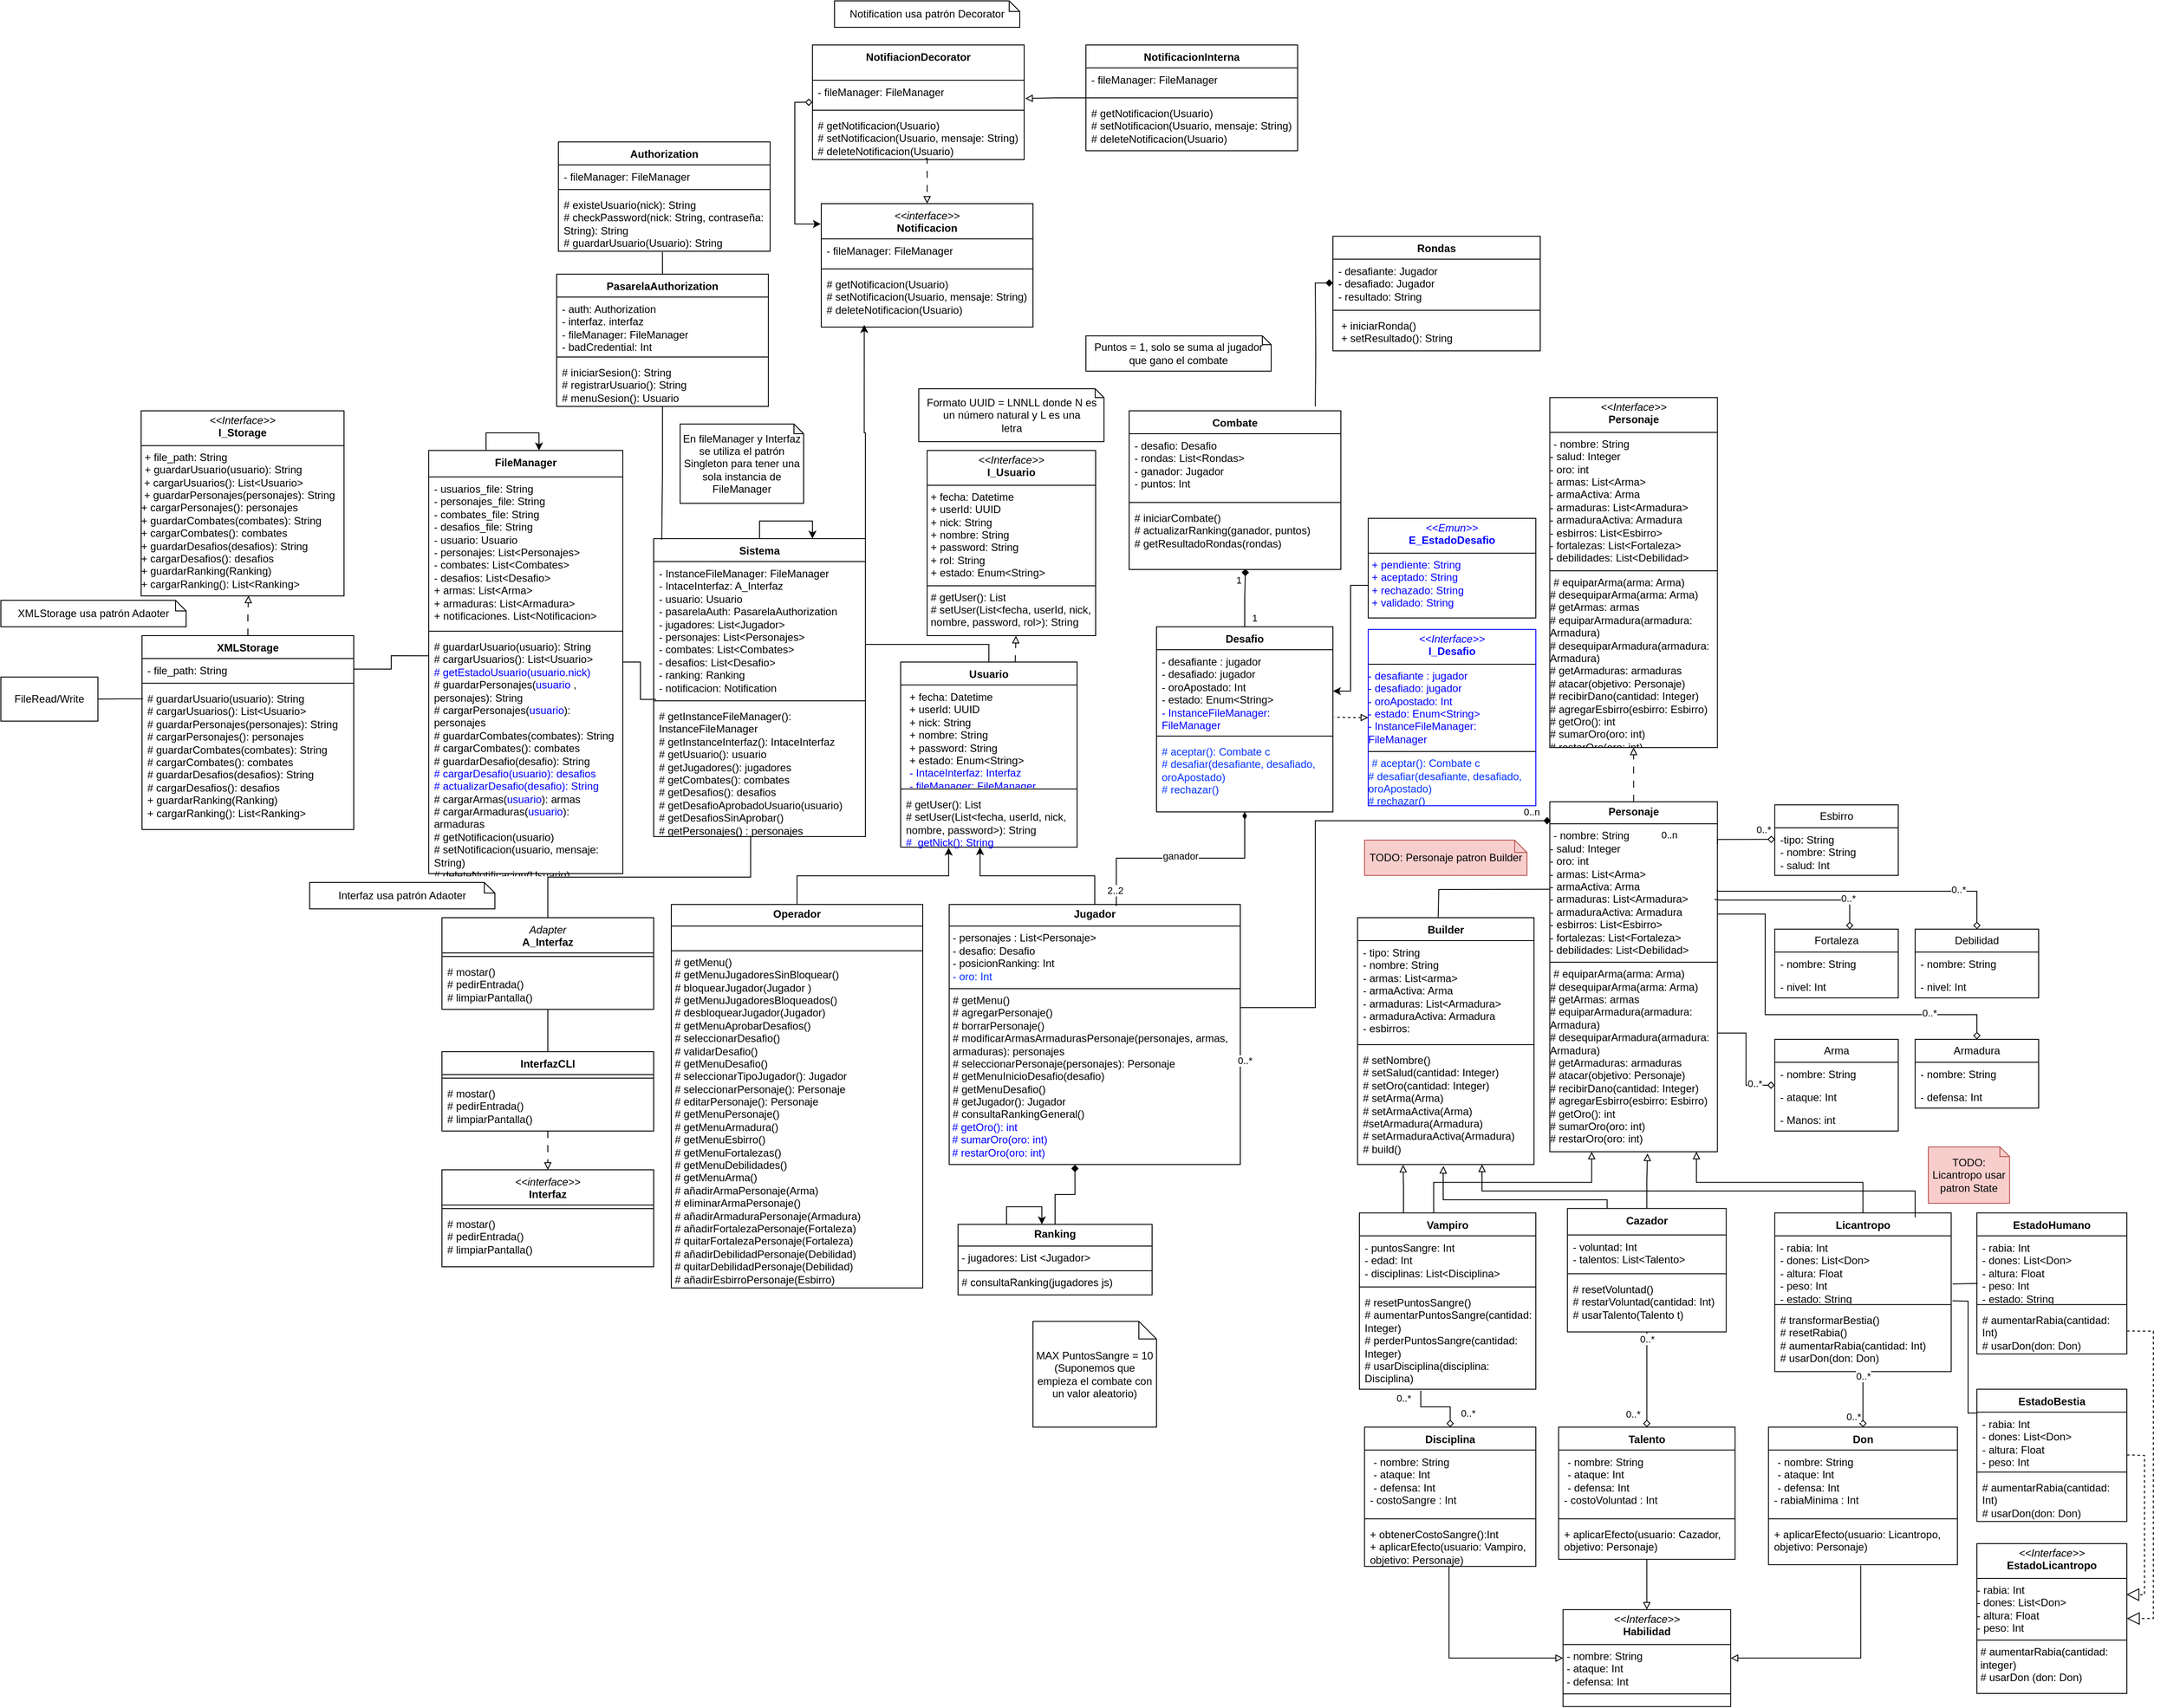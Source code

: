 <mxfile version="26.2.4" pages="6">
  <diagram name="2aPt - Diagrama de clases" id="c4acf3e9-155e-7222-9cf6-157b1a14988f">
    <mxGraphModel dx="1961" dy="1602" grid="1" gridSize="10" guides="1" tooltips="1" connect="1" arrows="1" fold="1" page="1" pageScale="1" pageWidth="850" pageHeight="1100" background="none" math="0" shadow="0">
      <root>
        <mxCell id="0" />
        <mxCell id="1" parent="0" />
        <mxCell id="iEGUo1FkYtEQyHlQIwaH-1" value="Usuario" style="swimlane;fontStyle=1;align=center;verticalAlign=top;childLayout=stackLayout;horizontal=1;startSize=26;horizontalStack=0;resizeParent=1;resizeParentMax=0;resizeLast=0;collapsible=1;marginBottom=0;whiteSpace=wrap;html=1;" parent="1" vertex="1">
          <mxGeometry x="110" y="-10" width="200" height="210" as="geometry" />
        </mxCell>
        <mxCell id="iEGUo1FkYtEQyHlQIwaH-2" value="&lt;p style=&quot;margin: 0px 0px 0px 4px;&quot;&gt;+ fecha: Datetime&lt;/p&gt;&lt;p style=&quot;margin: 0px 0px 0px 4px;&quot;&gt;+ userId: UUID&lt;br&gt;&lt;/p&gt;&lt;p style=&quot;margin: 0px 0px 0px 4px;&quot;&gt;+ nick: String&lt;/p&gt;&lt;p style=&quot;margin: 0px 0px 0px 4px;&quot;&gt;+ nombre: String&lt;/p&gt;&lt;p style=&quot;margin: 0px 0px 0px 4px;&quot;&gt;+ password: String&lt;/p&gt;&lt;p style=&quot;margin: 0px 0px 0px 4px;&quot;&gt;+ estado: Enum&amp;lt;String&amp;gt;&lt;/p&gt;&lt;p style=&quot;margin: 0px 0px 0px 4px;&quot;&gt;&lt;span style=&quot;color: rgb(0, 0, 255);&quot;&gt;- IntaceInterfaz: Interfaz&lt;/span&gt;&lt;/p&gt;&lt;p style=&quot;margin: 0px 0px 0px 4px;&quot;&gt;&lt;span style=&quot;color: rgb(0, 0, 255);&quot;&gt;&lt;span style=&quot;caret-color: rgb(0, 0, 0);&quot;&gt;- fileManager: FileManager&lt;/span&gt;&lt;br&gt;&lt;/span&gt;&lt;/p&gt;&lt;div&gt;&lt;span style=&quot;color: rgb(0, 0, 255);&quot;&gt;&lt;span style=&quot;caret-color: rgb(0, 0, 0); color: rgb(0, 0, 0);&quot;&gt;&lt;br&gt;&lt;/span&gt;&lt;/span&gt;&lt;/div&gt;" style="text;strokeColor=none;fillColor=none;align=left;verticalAlign=top;spacingLeft=4;spacingRight=4;overflow=hidden;rotatable=0;points=[[0,0.5],[1,0.5]];portConstraint=eastwest;whiteSpace=wrap;html=1;" parent="iEGUo1FkYtEQyHlQIwaH-1" vertex="1">
          <mxGeometry y="26" width="200" height="114" as="geometry" />
        </mxCell>
        <mxCell id="iEGUo1FkYtEQyHlQIwaH-3" value="" style="line;strokeWidth=1;fillColor=none;align=left;verticalAlign=middle;spacingTop=-1;spacingLeft=3;spacingRight=3;rotatable=0;labelPosition=right;points=[];portConstraint=eastwest;strokeColor=inherit;" parent="iEGUo1FkYtEQyHlQIwaH-1" vertex="1">
          <mxGeometry y="140" width="200" height="8" as="geometry" />
        </mxCell>
        <mxCell id="iEGUo1FkYtEQyHlQIwaH-4" value="&lt;div&gt;&lt;span style=&quot;background-color: transparent; color: light-dark(rgb(0, 0, 0), rgb(255, 255, 255));&quot;&gt;# getUser(): List&lt;/span&gt;&lt;/div&gt;&lt;div&gt;&lt;span style=&quot;background-color: transparent; color: light-dark(rgb(0, 0, 0), rgb(255, 255, 255));&quot;&gt;# setUser(List&amp;lt;fecha, userId, nick, nombre, password&amp;gt;): String&lt;/span&gt;&lt;/div&gt;&lt;div&gt;&lt;span style=&quot;background-color: transparent; color: light-dark(rgb(0, 0, 255), rgb(255, 255, 255));&quot;&gt;# &amp;nbsp;getNick(): String&lt;/span&gt;&lt;/div&gt;" style="text;strokeColor=none;fillColor=none;align=left;verticalAlign=top;spacingLeft=4;spacingRight=4;overflow=hidden;rotatable=0;points=[[0,0.5],[1,0.5]];portConstraint=eastwest;whiteSpace=wrap;html=1;" parent="iEGUo1FkYtEQyHlQIwaH-1" vertex="1">
          <mxGeometry y="148" width="200" height="62" as="geometry" />
        </mxCell>
        <mxCell id="iEGUo1FkYtEQyHlQIwaH-9" value="Combate" style="swimlane;fontStyle=1;align=center;verticalAlign=top;childLayout=stackLayout;horizontal=1;startSize=26;horizontalStack=0;resizeParent=1;resizeParentMax=0;resizeLast=0;collapsible=1;marginBottom=0;whiteSpace=wrap;html=1;" parent="1" vertex="1">
          <mxGeometry x="369" y="-295" width="240" height="180" as="geometry" />
        </mxCell>
        <mxCell id="iEGUo1FkYtEQyHlQIwaH-10" value="- desafio: Desafio&lt;div&gt;- rondas: List&amp;lt;Rondas&amp;gt;&lt;/div&gt;&lt;div&gt;- ganador: Jugador&lt;/div&gt;&lt;div&gt;- puntos: Int&lt;/div&gt;" style="text;strokeColor=none;fillColor=none;align=left;verticalAlign=top;spacingLeft=4;spacingRight=4;overflow=hidden;rotatable=0;points=[[0,0.5],[1,0.5]];portConstraint=eastwest;whiteSpace=wrap;html=1;" parent="iEGUo1FkYtEQyHlQIwaH-9" vertex="1">
          <mxGeometry y="26" width="240" height="74" as="geometry" />
        </mxCell>
        <mxCell id="iEGUo1FkYtEQyHlQIwaH-11" value="" style="line;strokeWidth=1;fillColor=none;align=left;verticalAlign=middle;spacingTop=-1;spacingLeft=3;spacingRight=3;rotatable=0;labelPosition=right;points=[];portConstraint=eastwest;strokeColor=inherit;" parent="iEGUo1FkYtEQyHlQIwaH-9" vertex="1">
          <mxGeometry y="100" width="240" height="8" as="geometry" />
        </mxCell>
        <mxCell id="iEGUo1FkYtEQyHlQIwaH-12" value="# iniciarCombate()&lt;div&gt;&lt;span style=&quot;background-color: transparent; color: light-dark(rgb(0, 0, 0), rgb(255, 255, 255));&quot;&gt;# actualizarRanking(ganador, puntos)&lt;/span&gt;&lt;/div&gt;&lt;div&gt;&lt;div&gt;# getResultadoRondas(rondas)&lt;/div&gt;&lt;div&gt;&lt;br&gt;&lt;/div&gt;&lt;/div&gt;" style="text;strokeColor=none;fillColor=none;align=left;verticalAlign=top;spacingLeft=4;spacingRight=4;overflow=hidden;rotatable=0;points=[[0,0.5],[1,0.5]];portConstraint=eastwest;whiteSpace=wrap;html=1;" parent="iEGUo1FkYtEQyHlQIwaH-9" vertex="1">
          <mxGeometry y="108" width="240" height="72" as="geometry" />
        </mxCell>
        <mxCell id="SPfAEjTLcJBn0tpjsIvn-6" value="Desafio" style="swimlane;fontStyle=1;align=center;verticalAlign=top;childLayout=stackLayout;horizontal=1;startSize=26;horizontalStack=0;resizeParent=1;resizeParentMax=0;resizeLast=0;collapsible=1;marginBottom=0;whiteSpace=wrap;html=1;" parent="1" vertex="1">
          <mxGeometry x="400" y="-50" width="200" height="210" as="geometry" />
        </mxCell>
        <mxCell id="SPfAEjTLcJBn0tpjsIvn-7" value="- desafiante : jugador&lt;div&gt;- desafiado: jugador&lt;/div&gt;&lt;div&gt;- oroApostado: Int&lt;/div&gt;&lt;div&gt;- estado: Enum&amp;lt;String&amp;gt;&lt;/div&gt;&lt;div&gt;&lt;span style=&quot;color: rgb(0, 0, 255);&quot;&gt;- InstanceFileManager: FileManager&lt;/span&gt;&lt;br&gt;&lt;/div&gt;&lt;div&gt;&lt;br&gt;&lt;/div&gt;" style="text;strokeColor=none;fillColor=none;align=left;verticalAlign=top;spacingLeft=4;spacingRight=4;overflow=hidden;rotatable=0;points=[[0,0.5],[1,0.5]];portConstraint=eastwest;whiteSpace=wrap;html=1;" parent="SPfAEjTLcJBn0tpjsIvn-6" vertex="1">
          <mxGeometry y="26" width="200" height="94" as="geometry" />
        </mxCell>
        <mxCell id="SPfAEjTLcJBn0tpjsIvn-8" value="" style="line;strokeWidth=1;fillColor=none;align=left;verticalAlign=middle;spacingTop=-1;spacingLeft=3;spacingRight=3;rotatable=0;labelPosition=right;points=[];portConstraint=eastwest;strokeColor=inherit;" parent="SPfAEjTLcJBn0tpjsIvn-6" vertex="1">
          <mxGeometry y="120" width="200" height="8" as="geometry" />
        </mxCell>
        <mxCell id="SPfAEjTLcJBn0tpjsIvn-9" value="&lt;span style=&quot;color: light-dark(rgb(4, 51, 255), rgb(237, 237, 237));&quot;&gt;# aceptar(): Combate c&lt;/span&gt;&lt;div&gt;&lt;div&gt;&lt;span style=&quot;color: light-dark(rgb(4, 51, 255), rgb(237, 237, 237));&quot;&gt;# desafiar(&lt;/span&gt;&lt;span style=&quot;caret-color: rgb(4, 51, 255); color: rgb(4, 51, 255);&quot;&gt;desafiante, desafiado, oroApostado&lt;/span&gt;&lt;span style=&quot;color: rgb(4, 51, 255);&quot;&gt;)&lt;/span&gt;&lt;/div&gt;&lt;/div&gt;&lt;div&gt;&lt;span style=&quot;color: light-dark(rgb(4, 51, 255), rgb(237, 237, 237));&quot;&gt;# rechazar()&lt;br&gt;&lt;/span&gt;&lt;/div&gt;" style="text;strokeColor=none;fillColor=none;align=left;verticalAlign=top;spacingLeft=4;spacingRight=4;overflow=hidden;rotatable=0;points=[[0,0.5],[1,0.5]];portConstraint=eastwest;whiteSpace=wrap;html=1;" parent="SPfAEjTLcJBn0tpjsIvn-6" vertex="1">
          <mxGeometry y="128" width="200" height="82" as="geometry" />
        </mxCell>
        <mxCell id="SPfAEjTLcJBn0tpjsIvn-10" value="&lt;p style=&quot;margin:0px;margin-top:4px;text-align:center;&quot;&gt;&lt;b&gt;Jugador&lt;/b&gt;&lt;/p&gt;&lt;hr size=&quot;1&quot; style=&quot;border-style:solid;&quot;&gt;&lt;p style=&quot;margin:0px;margin-left:4px;&quot;&gt;&lt;span style=&quot;background-color: transparent; color: light-dark(rgb(0, 0, 0), rgb(255, 255, 255));&quot;&gt;- personajes : List&amp;lt;Personaje&amp;gt;&lt;/span&gt;&lt;/p&gt;&lt;p style=&quot;margin:0px;margin-left:4px;&quot;&gt;&lt;span style=&quot;background-color: transparent; color: light-dark(rgb(0, 0, 0), rgb(255, 255, 255));&quot;&gt;- desafio: Desafio&lt;/span&gt;&lt;/p&gt;&lt;p style=&quot;margin:0px;margin-left:4px;&quot;&gt;&lt;span style=&quot;background-color: transparent; color: light-dark(rgb(0, 0, 0), rgb(255, 255, 255));&quot;&gt;- posicionRanking: Int&lt;/span&gt;&lt;/p&gt;&lt;p style=&quot;margin:0px;margin-left:4px;&quot;&gt;&lt;span style=&quot;background-color: transparent; color: light-dark(rgb(4, 51, 255), rgb(237, 237, 237));&quot;&gt;- oro: Int&lt;/span&gt;&lt;/p&gt;&lt;hr size=&quot;1&quot; style=&quot;border-style:solid;&quot;&gt;&lt;p style=&quot;margin:0px;margin-left:4px;&quot;&gt;# getMenu()&lt;/p&gt;&lt;p style=&quot;margin:0px;margin-left:4px;&quot;&gt;&lt;span style=&quot;background-color: transparent; color: light-dark(rgb(0, 0, 0), rgb(255, 255, 255));&quot;&gt;# agregarPersonaje()&lt;/span&gt;&lt;/p&gt;&lt;p style=&quot;margin:0px;margin-left:4px;&quot;&gt;# borrarPersonaje()&lt;/p&gt;&lt;p style=&quot;margin:0px;margin-left:4px;&quot;&gt;# modificarArmasArmadurasPersonaje(personajes, armas, armaduras): personajes&lt;/p&gt;&lt;p style=&quot;margin:0px;margin-left:4px;&quot;&gt;# seleccionarPersonaje(personajes): Personaje&lt;/p&gt;&lt;p style=&quot;margin:0px;margin-left:4px;&quot;&gt;&lt;span style=&quot;background-color: transparent; color: light-dark(rgb(0, 0, 0), rgb(255, 255, 255));&quot;&gt;# getMenuInicioDesafio(desafio)&lt;/span&gt;&lt;/p&gt;&lt;p style=&quot;margin:0px;margin-left:4px;&quot;&gt;# getMenuDesafio()&lt;/p&gt;&lt;p style=&quot;margin:0px;margin-left:4px;&quot;&gt;# getJugador(): Jugador&lt;/p&gt;&lt;p style=&quot;margin:0px;margin-left:4px;&quot;&gt;&lt;span style=&quot;background-color: transparent; color: light-dark(rgb(0, 0, 0), rgb(255, 255, 255));&quot;&gt;# consultaRankingGeneral()&lt;/span&gt;&lt;/p&gt;&lt;div&gt;&lt;span style=&quot;color: rgb(0, 0, 255);&quot;&gt;&amp;nbsp;# getOro(): int&lt;/span&gt;&lt;/div&gt;&lt;div&gt;&lt;span style=&quot;color: rgb(0, 0, 255);&quot;&gt;&amp;nbsp;# sumarOro(oro: int)&lt;/span&gt;&lt;/div&gt;&lt;div&gt;&lt;span style=&quot;color: rgb(0, 0, 255);&quot;&gt;&amp;nbsp;# restarOro(oro: int)&lt;/span&gt;&lt;/div&gt;" style="verticalAlign=top;align=left;overflow=fill;html=1;whiteSpace=wrap;" parent="1" vertex="1">
          <mxGeometry x="165" y="265" width="330" height="295" as="geometry" />
        </mxCell>
        <mxCell id="SPfAEjTLcJBn0tpjsIvn-14" value="&lt;p style=&quot;margin:0px;margin-top:4px;text-align:center;&quot;&gt;&lt;b&gt;Personaje&lt;/b&gt;&lt;/p&gt;&lt;hr size=&quot;1&quot; style=&quot;border-style:solid;&quot;&gt;&lt;p style=&quot;margin:0px;margin-left:4px;&quot;&gt;- nombre: String&lt;/p&gt;&lt;div&gt;- salud: Integer&lt;/div&gt;&lt;div&gt;- oro: int&lt;br&gt;&lt;div&gt;- armas: List&amp;lt;Arma&amp;gt;&lt;/div&gt;&lt;div&gt;- armaActiva: Arma&lt;/div&gt;&lt;div&gt;- armaduras: List&amp;lt;Armadura&amp;gt;&lt;/div&gt;&lt;div&gt;- armaduraActiva: Armadura&lt;/div&gt;&lt;div&gt;- esbirros: List&amp;lt;Esbirro&amp;gt;&lt;/div&gt;&lt;div&gt;- fortalezas: List&amp;lt;Fortaleza&amp;gt;&lt;/div&gt;&lt;div&gt;- debilidades: List&amp;lt;Debilidad&amp;gt;&lt;/div&gt;&lt;/div&gt;&lt;hr size=&quot;1&quot; style=&quot;border-style:solid;&quot;&gt;&lt;p style=&quot;margin:0px;margin-left:4px;&quot;&gt;# equiparArma(arma: Arma)&lt;/p&gt;&lt;div&gt;# desequiparArma(arma: Arma)&lt;/div&gt;&lt;div&gt;# getArmas: armas&lt;/div&gt;&lt;div&gt;&lt;div&gt;# equiparArmadura(armadura: Armadura)&lt;/div&gt;&lt;div&gt;# desequiparArmadura(armadura: Armadura)&lt;/div&gt;&lt;div&gt;# getArmaduras: armaduras&lt;/div&gt;&lt;div&gt;# atacar(objetivo: Personaje)&lt;/div&gt;&lt;div&gt;# recibirDano(cantidad: Integer)&lt;/div&gt;&lt;div&gt;# agregarEsbirro(esbirro: Esbirro)&lt;/div&gt;&lt;/div&gt;&lt;div&gt;# getOro(): int&lt;/div&gt;&lt;div&gt;# sumarOro(oro: int)&lt;/div&gt;&lt;div&gt;# restarOro(oro: int)&lt;/div&gt;" style="verticalAlign=top;align=left;overflow=fill;html=1;whiteSpace=wrap;" parent="1" vertex="1">
          <mxGeometry x="845.84" y="148.5" width="190" height="397" as="geometry" />
        </mxCell>
        <mxCell id="W1tuWybBOx7WuGGF0cSE-25" style="edgeStyle=orthogonalEdgeStyle;rounded=0;orthogonalLoop=1;jettySize=auto;html=1;endArrow=diamond;endFill=0;exitX=0.498;exitY=1.014;exitDx=0;exitDy=0;exitPerimeter=0;entryX=0.5;entryY=0;entryDx=0;entryDy=0;" parent="1" target="Te6iH88RGCHrJTXyyHaf-23" edge="1">
          <mxGeometry relative="1" as="geometry">
            <mxPoint x="699.6" y="816.468" as="sourcePoint" />
            <Array as="points">
              <mxPoint x="700" y="834.9" />
              <mxPoint x="733" y="834.9" />
            </Array>
            <mxPoint x="750" y="844.9" as="targetPoint" />
          </mxGeometry>
        </mxCell>
        <mxCell id="W1tuWybBOx7WuGGF0cSE-26" value="0..*" style="edgeLabel;html=1;align=center;verticalAlign=middle;resizable=0;points=[];" parent="W1tuWybBOx7WuGGF0cSE-25" vertex="1" connectable="0">
          <mxGeometry x="-0.862" relative="1" as="geometry">
            <mxPoint x="-20" y="3" as="offset" />
          </mxGeometry>
        </mxCell>
        <mxCell id="W1tuWybBOx7WuGGF0cSE-27" value="0..*" style="edgeLabel;html=1;align=center;verticalAlign=middle;resizable=0;points=[];" parent="W1tuWybBOx7WuGGF0cSE-25" vertex="1" connectable="0">
          <mxGeometry x="0.726" y="-2" relative="1" as="geometry">
            <mxPoint x="22" y="-6" as="offset" />
          </mxGeometry>
        </mxCell>
        <mxCell id="92KyF4e4Qp69SpN2NaZz-1" value="Vampiro" style="swimlane;fontStyle=1;align=center;verticalAlign=top;childLayout=stackLayout;horizontal=1;startSize=26;horizontalStack=0;resizeParent=1;resizeParentMax=0;resizeLast=0;collapsible=1;marginBottom=0;whiteSpace=wrap;html=1;" parent="1" vertex="1">
          <mxGeometry x="630" y="614.9" width="200" height="200" as="geometry" />
        </mxCell>
        <mxCell id="92KyF4e4Qp69SpN2NaZz-2" value="- puntosSangre: Int&lt;div&gt;- edad: Int&lt;/div&gt;&lt;div&gt;- disciplinas: List&amp;lt;Disciplina&amp;gt;&lt;/div&gt;" style="text;strokeColor=none;fillColor=none;align=left;verticalAlign=top;spacingLeft=4;spacingRight=4;overflow=hidden;rotatable=0;points=[[0,0.5],[1,0.5]];portConstraint=eastwest;whiteSpace=wrap;html=1;" parent="92KyF4e4Qp69SpN2NaZz-1" vertex="1">
          <mxGeometry y="26" width="200" height="54" as="geometry" />
        </mxCell>
        <mxCell id="92KyF4e4Qp69SpN2NaZz-3" value="" style="line;strokeWidth=1;fillColor=none;align=left;verticalAlign=middle;spacingTop=-1;spacingLeft=3;spacingRight=3;rotatable=0;labelPosition=right;points=[];portConstraint=eastwest;strokeColor=inherit;" parent="92KyF4e4Qp69SpN2NaZz-1" vertex="1">
          <mxGeometry y="80" width="200" height="8" as="geometry" />
        </mxCell>
        <mxCell id="92KyF4e4Qp69SpN2NaZz-4" value="&lt;div&gt;# resetPuntosSangre()&lt;/div&gt;&lt;div&gt;# aumentarPuntosSangre(cantidad: Integer)&lt;/div&gt;&lt;div&gt;# perderPuntosSangre(cantidad: Integer)&lt;/div&gt;&lt;div&gt;# usarDisciplina(disciplina: Disciplina)&lt;/div&gt;" style="text;strokeColor=none;fillColor=none;align=left;verticalAlign=top;spacingLeft=4;spacingRight=4;overflow=hidden;rotatable=0;points=[[0,0.5],[1,0.5]];portConstraint=eastwest;whiteSpace=wrap;html=1;" parent="92KyF4e4Qp69SpN2NaZz-1" vertex="1">
          <mxGeometry y="88" width="200" height="112" as="geometry" />
        </mxCell>
        <mxCell id="Te6iH88RGCHrJTXyyHaf-5" value="Arma" style="swimlane;fontStyle=0;childLayout=stackLayout;horizontal=1;startSize=26;fillColor=none;horizontalStack=0;resizeParent=1;resizeParentMax=0;resizeLast=0;collapsible=1;marginBottom=0;whiteSpace=wrap;html=1;" parent="1" vertex="1">
          <mxGeometry x="1100.84" y="418" width="140" height="104" as="geometry" />
        </mxCell>
        <mxCell id="Te6iH88RGCHrJTXyyHaf-6" value="- nombre: String" style="text;strokeColor=none;fillColor=none;align=left;verticalAlign=top;spacingLeft=4;spacingRight=4;overflow=hidden;rotatable=0;points=[[0,0.5],[1,0.5]];portConstraint=eastwest;whiteSpace=wrap;html=1;" parent="Te6iH88RGCHrJTXyyHaf-5" vertex="1">
          <mxGeometry y="26" width="140" height="26" as="geometry" />
        </mxCell>
        <mxCell id="Te6iH88RGCHrJTXyyHaf-7" value="- ataque: Int" style="text;strokeColor=none;fillColor=none;align=left;verticalAlign=top;spacingLeft=4;spacingRight=4;overflow=hidden;rotatable=0;points=[[0,0.5],[1,0.5]];portConstraint=eastwest;whiteSpace=wrap;html=1;" parent="Te6iH88RGCHrJTXyyHaf-5" vertex="1">
          <mxGeometry y="52" width="140" height="26" as="geometry" />
        </mxCell>
        <mxCell id="Te6iH88RGCHrJTXyyHaf-8" value="- Manos: int" style="text;strokeColor=none;fillColor=none;align=left;verticalAlign=top;spacingLeft=4;spacingRight=4;overflow=hidden;rotatable=0;points=[[0,0.5],[1,0.5]];portConstraint=eastwest;whiteSpace=wrap;html=1;" parent="Te6iH88RGCHrJTXyyHaf-5" vertex="1">
          <mxGeometry y="78" width="140" height="26" as="geometry" />
        </mxCell>
        <mxCell id="Te6iH88RGCHrJTXyyHaf-9" value="Armadura" style="swimlane;fontStyle=0;childLayout=stackLayout;horizontal=1;startSize=26;fillColor=none;horizontalStack=0;resizeParent=1;resizeParentMax=0;resizeLast=0;collapsible=1;marginBottom=0;whiteSpace=wrap;html=1;" parent="1" vertex="1">
          <mxGeometry x="1260.0" y="418" width="140" height="78" as="geometry" />
        </mxCell>
        <mxCell id="Te6iH88RGCHrJTXyyHaf-10" value="- nombre: String" style="text;strokeColor=none;fillColor=none;align=left;verticalAlign=top;spacingLeft=4;spacingRight=4;overflow=hidden;rotatable=0;points=[[0,0.5],[1,0.5]];portConstraint=eastwest;whiteSpace=wrap;html=1;" parent="Te6iH88RGCHrJTXyyHaf-9" vertex="1">
          <mxGeometry y="26" width="140" height="26" as="geometry" />
        </mxCell>
        <mxCell id="Te6iH88RGCHrJTXyyHaf-11" value="- defensa: Int" style="text;strokeColor=none;fillColor=none;align=left;verticalAlign=top;spacingLeft=4;spacingRight=4;overflow=hidden;rotatable=0;points=[[0,0.5],[1,0.5]];portConstraint=eastwest;whiteSpace=wrap;html=1;" parent="Te6iH88RGCHrJTXyyHaf-9" vertex="1">
          <mxGeometry y="52" width="140" height="26" as="geometry" />
        </mxCell>
        <mxCell id="Te6iH88RGCHrJTXyyHaf-13" value="Fortaleza" style="swimlane;fontStyle=0;childLayout=stackLayout;horizontal=1;startSize=26;fillColor=none;horizontalStack=0;resizeParent=1;resizeParentMax=0;resizeLast=0;collapsible=1;marginBottom=0;whiteSpace=wrap;html=1;" parent="1" vertex="1">
          <mxGeometry x="1100.84" y="293" width="140" height="78" as="geometry" />
        </mxCell>
        <mxCell id="Te6iH88RGCHrJTXyyHaf-14" value="- nombre: String" style="text;strokeColor=none;fillColor=none;align=left;verticalAlign=top;spacingLeft=4;spacingRight=4;overflow=hidden;rotatable=0;points=[[0,0.5],[1,0.5]];portConstraint=eastwest;whiteSpace=wrap;html=1;" parent="Te6iH88RGCHrJTXyyHaf-13" vertex="1">
          <mxGeometry y="26" width="140" height="26" as="geometry" />
        </mxCell>
        <mxCell id="Te6iH88RGCHrJTXyyHaf-15" value="- nivel: Int" style="text;strokeColor=none;fillColor=none;align=left;verticalAlign=top;spacingLeft=4;spacingRight=4;overflow=hidden;rotatable=0;points=[[0,0.5],[1,0.5]];portConstraint=eastwest;whiteSpace=wrap;html=1;" parent="Te6iH88RGCHrJTXyyHaf-13" vertex="1">
          <mxGeometry y="52" width="140" height="26" as="geometry" />
        </mxCell>
        <mxCell id="Te6iH88RGCHrJTXyyHaf-16" value="Debilidad" style="swimlane;fontStyle=0;childLayout=stackLayout;horizontal=1;startSize=26;fillColor=none;horizontalStack=0;resizeParent=1;resizeParentMax=0;resizeLast=0;collapsible=1;marginBottom=0;whiteSpace=wrap;html=1;" parent="1" vertex="1">
          <mxGeometry x="1260.0" y="293" width="140" height="78" as="geometry" />
        </mxCell>
        <mxCell id="Te6iH88RGCHrJTXyyHaf-17" value="- nombre: String" style="text;strokeColor=none;fillColor=none;align=left;verticalAlign=top;spacingLeft=4;spacingRight=4;overflow=hidden;rotatable=0;points=[[0,0.5],[1,0.5]];portConstraint=eastwest;whiteSpace=wrap;html=1;" parent="Te6iH88RGCHrJTXyyHaf-16" vertex="1">
          <mxGeometry y="26" width="140" height="26" as="geometry" />
        </mxCell>
        <mxCell id="Te6iH88RGCHrJTXyyHaf-18" value="- nivel: Int" style="text;strokeColor=none;fillColor=none;align=left;verticalAlign=top;spacingLeft=4;spacingRight=4;overflow=hidden;rotatable=0;points=[[0,0.5],[1,0.5]];portConstraint=eastwest;whiteSpace=wrap;html=1;" parent="Te6iH88RGCHrJTXyyHaf-16" vertex="1">
          <mxGeometry y="52" width="140" height="26" as="geometry" />
        </mxCell>
        <mxCell id="W1tuWybBOx7WuGGF0cSE-22" style="edgeStyle=orthogonalEdgeStyle;rounded=0;orthogonalLoop=1;jettySize=auto;html=1;entryX=0;entryY=0.5;entryDx=0;entryDy=0;exitX=0.493;exitY=1.004;exitDx=0;exitDy=0;exitPerimeter=0;endArrow=block;endFill=0;" parent="1" source="Te6iH88RGCHrJTXyyHaf-26" target="eYIMzX3WZNuhf6WXJO9W-9" edge="1">
          <mxGeometry relative="1" as="geometry" />
        </mxCell>
        <mxCell id="Te6iH88RGCHrJTXyyHaf-23" value="Disciplina" style="swimlane;fontStyle=1;align=center;verticalAlign=top;childLayout=stackLayout;horizontal=1;startSize=26;horizontalStack=0;resizeParent=1;resizeParentMax=0;resizeLast=0;collapsible=1;marginBottom=0;whiteSpace=wrap;html=1;" parent="1" vertex="1">
          <mxGeometry x="635.84" y="857.9" width="194.16" height="158" as="geometry" />
        </mxCell>
        <mxCell id="Te6iH88RGCHrJTXyyHaf-24" value="&lt;div&gt;&lt;p style=&quot;margin: 0px 0px 0px 4px;&quot;&gt;- nombre: String&lt;br&gt;- ataque: Int&lt;br&gt;&lt;/p&gt;&lt;p style=&quot;margin: 0px 0px 0px 4px;&quot;&gt;- defensa: Int&lt;/p&gt;&lt;/div&gt;- costoSangre : Int" style="text;strokeColor=none;fillColor=none;align=left;verticalAlign=top;spacingLeft=4;spacingRight=4;overflow=hidden;rotatable=0;points=[[0,0.5],[1,0.5]];portConstraint=eastwest;whiteSpace=wrap;html=1;" parent="Te6iH88RGCHrJTXyyHaf-23" vertex="1">
          <mxGeometry y="26" width="194.16" height="74" as="geometry" />
        </mxCell>
        <mxCell id="Te6iH88RGCHrJTXyyHaf-25" value="" style="line;strokeWidth=1;fillColor=none;align=left;verticalAlign=middle;spacingTop=-1;spacingLeft=3;spacingRight=3;rotatable=0;labelPosition=right;points=[];portConstraint=eastwest;strokeColor=inherit;" parent="Te6iH88RGCHrJTXyyHaf-23" vertex="1">
          <mxGeometry y="100" width="194.16" height="8" as="geometry" />
        </mxCell>
        <mxCell id="Te6iH88RGCHrJTXyyHaf-26" value="+ obtenerCostoSangre():Int&lt;div&gt;+ aplicarEfecto(usuario: Vampiro, objetivo: Personaje)&lt;/div&gt;" style="text;strokeColor=none;fillColor=none;align=left;verticalAlign=top;spacingLeft=4;spacingRight=4;overflow=hidden;rotatable=0;points=[[0,0.5],[1,0.5]];portConstraint=eastwest;whiteSpace=wrap;html=1;" parent="Te6iH88RGCHrJTXyyHaf-23" vertex="1">
          <mxGeometry y="108" width="194.16" height="50" as="geometry" />
        </mxCell>
        <mxCell id="eYIMzX3WZNuhf6WXJO9W-5" value="Cazador&lt;div&gt;&lt;br&gt;&lt;/div&gt;" style="swimlane;fontStyle=1;align=center;verticalAlign=top;childLayout=stackLayout;horizontal=1;startSize=30;horizontalStack=0;resizeParent=1;resizeParentMax=0;resizeLast=0;collapsible=1;marginBottom=0;whiteSpace=wrap;html=1;" parent="1" vertex="1">
          <mxGeometry x="865.84" y="609.9" width="180" height="140" as="geometry" />
        </mxCell>
        <mxCell id="eYIMzX3WZNuhf6WXJO9W-6" value="- voluntad: Int&lt;div&gt;- talentos: List&amp;lt;Talento&amp;gt;&lt;/div&gt;" style="text;strokeColor=none;fillColor=none;align=left;verticalAlign=top;spacingLeft=4;spacingRight=4;overflow=hidden;rotatable=0;points=[[0,0.5],[1,0.5]];portConstraint=eastwest;whiteSpace=wrap;html=1;" parent="eYIMzX3WZNuhf6WXJO9W-5" vertex="1">
          <mxGeometry y="30" width="180" height="40" as="geometry" />
        </mxCell>
        <mxCell id="eYIMzX3WZNuhf6WXJO9W-7" value="" style="line;strokeWidth=1;fillColor=none;align=left;verticalAlign=middle;spacingTop=-1;spacingLeft=3;spacingRight=3;rotatable=0;labelPosition=right;points=[];portConstraint=eastwest;strokeColor=inherit;" parent="eYIMzX3WZNuhf6WXJO9W-5" vertex="1">
          <mxGeometry y="70" width="180" height="8" as="geometry" />
        </mxCell>
        <mxCell id="eYIMzX3WZNuhf6WXJO9W-8" value="&lt;div&gt;# resetVoluntad()&lt;/div&gt;# restarVoluntad(cantidad: Int)&lt;div&gt;# usarTalento(Talento t)&lt;/div&gt;" style="text;strokeColor=none;fillColor=none;align=left;verticalAlign=top;spacingLeft=4;spacingRight=4;overflow=hidden;rotatable=0;points=[[0,0.5],[1,0.5]];portConstraint=eastwest;whiteSpace=wrap;html=1;" parent="eYIMzX3WZNuhf6WXJO9W-5" vertex="1">
          <mxGeometry y="78" width="180" height="62" as="geometry" />
        </mxCell>
        <mxCell id="eYIMzX3WZNuhf6WXJO9W-9" value="&lt;p style=&quot;margin:0px;margin-top:4px;text-align:center;&quot;&gt;&lt;i&gt;&amp;lt;&amp;lt;Interface&amp;gt;&amp;gt;&lt;/i&gt;&lt;br&gt;&lt;b&gt;Habilidad&lt;/b&gt;&lt;/p&gt;&lt;hr size=&quot;1&quot; style=&quot;border-style:solid;&quot;&gt;&lt;p style=&quot;margin:0px;margin-left:4px;&quot;&gt;- nombre: String&lt;br&gt;- ataque: Int&lt;br&gt;&lt;/p&gt;&lt;p style=&quot;margin:0px;margin-left:4px;&quot;&gt;- defensa: Int&lt;/p&gt;&lt;hr size=&quot;1&quot; style=&quot;border-style:solid;&quot;&gt;&lt;p style=&quot;margin:0px;margin-left:4px;&quot;&gt;&lt;br&gt;&lt;/p&gt;" style="verticalAlign=top;align=left;overflow=fill;html=1;whiteSpace=wrap;" parent="1" vertex="1">
          <mxGeometry x="860.84" y="1064.9" width="190" height="110" as="geometry" />
        </mxCell>
        <mxCell id="Te6iH88RGCHrJTXyyHaf-27" value="Talento" style="swimlane;fontStyle=1;align=center;verticalAlign=top;childLayout=stackLayout;horizontal=1;startSize=26;horizontalStack=0;resizeParent=1;resizeParentMax=0;resizeLast=0;collapsible=1;marginBottom=0;whiteSpace=wrap;html=1;" parent="1" vertex="1">
          <mxGeometry x="855.84" y="857.9" width="200" height="150" as="geometry" />
        </mxCell>
        <mxCell id="Te6iH88RGCHrJTXyyHaf-28" value="&lt;div&gt;&lt;p style=&quot;margin: 0px 0px 0px 4px;&quot;&gt;- nombre: String&lt;br&gt;- ataque: Int&lt;br&gt;&lt;/p&gt;&lt;p style=&quot;margin: 0px 0px 0px 4px;&quot;&gt;- defensa: Int&lt;/p&gt;&lt;/div&gt;- costoVoluntad : Int" style="text;strokeColor=none;fillColor=none;align=left;verticalAlign=top;spacingLeft=4;spacingRight=4;overflow=hidden;rotatable=0;points=[[0,0.5],[1,0.5]];portConstraint=eastwest;whiteSpace=wrap;html=1;" parent="Te6iH88RGCHrJTXyyHaf-27" vertex="1">
          <mxGeometry y="26" width="200" height="74" as="geometry" />
        </mxCell>
        <mxCell id="Te6iH88RGCHrJTXyyHaf-29" value="" style="line;strokeWidth=1;fillColor=none;align=left;verticalAlign=middle;spacingTop=-1;spacingLeft=3;spacingRight=3;rotatable=0;labelPosition=right;points=[];portConstraint=eastwest;strokeColor=inherit;" parent="Te6iH88RGCHrJTXyyHaf-27" vertex="1">
          <mxGeometry y="100" width="200" height="8" as="geometry" />
        </mxCell>
        <mxCell id="Te6iH88RGCHrJTXyyHaf-30" value="+ aplicarEfecto(usuario: Cazador, objetivo: Personaje)" style="text;strokeColor=none;fillColor=none;align=left;verticalAlign=top;spacingLeft=4;spacingRight=4;overflow=hidden;rotatable=0;points=[[0,0.5],[1,0.5]];portConstraint=eastwest;whiteSpace=wrap;html=1;" parent="Te6iH88RGCHrJTXyyHaf-27" vertex="1">
          <mxGeometry y="108" width="200" height="42" as="geometry" />
        </mxCell>
        <mxCell id="eYIMzX3WZNuhf6WXJO9W-14" value="Licantropo" style="swimlane;fontStyle=1;align=center;verticalAlign=top;childLayout=stackLayout;horizontal=1;startSize=26;horizontalStack=0;resizeParent=1;resizeParentMax=0;resizeLast=0;collapsible=1;marginBottom=0;whiteSpace=wrap;html=1;" parent="1" vertex="1">
          <mxGeometry x="1100.84" y="614.9" width="200" height="180" as="geometry" />
        </mxCell>
        <mxCell id="eYIMzX3WZNuhf6WXJO9W-15" value="&lt;div&gt;- rabia: Int&lt;/div&gt;&lt;div&gt;- dones: List&amp;lt;Don&amp;gt;&lt;/div&gt;&lt;div&gt;- altura: Float&lt;div&gt;- peso: Int&lt;/div&gt;&lt;/div&gt;&lt;div&gt;- estado: String&lt;/div&gt;" style="text;strokeColor=none;fillColor=none;align=left;verticalAlign=top;spacingLeft=4;spacingRight=4;overflow=hidden;rotatable=0;points=[[0,0.5],[1,0.5]];portConstraint=eastwest;whiteSpace=wrap;html=1;" parent="eYIMzX3WZNuhf6WXJO9W-14" vertex="1">
          <mxGeometry y="26" width="200" height="74" as="geometry" />
        </mxCell>
        <mxCell id="eYIMzX3WZNuhf6WXJO9W-16" value="" style="line;strokeWidth=1;fillColor=none;align=left;verticalAlign=middle;spacingTop=-1;spacingLeft=3;spacingRight=3;rotatable=0;labelPosition=right;points=[];portConstraint=eastwest;strokeColor=inherit;" parent="eYIMzX3WZNuhf6WXJO9W-14" vertex="1">
          <mxGeometry y="100" width="200" height="8" as="geometry" />
        </mxCell>
        <mxCell id="eYIMzX3WZNuhf6WXJO9W-17" value="&lt;div&gt;&lt;div&gt;# transformarBestia()&lt;/div&gt;&lt;div&gt;# resetRabia()&lt;/div&gt;&lt;/div&gt;&lt;div&gt;&lt;span style=&quot;background-color: transparent; color: light-dark(rgb(0, 0, 0), rgb(255, 255, 255));&quot;&gt;# aumentarRabia(cantidad: Int)&lt;/span&gt;&lt;/div&gt;# usarDon(don: Don)" style="text;strokeColor=none;fillColor=none;align=left;verticalAlign=top;spacingLeft=4;spacingRight=4;overflow=hidden;rotatable=0;points=[[0,0.5],[1,0.5]];portConstraint=eastwest;whiteSpace=wrap;html=1;" parent="eYIMzX3WZNuhf6WXJO9W-14" vertex="1">
          <mxGeometry y="108" width="200" height="72" as="geometry" />
        </mxCell>
        <mxCell id="W1tuWybBOx7WuGGF0cSE-24" style="edgeStyle=orthogonalEdgeStyle;rounded=0;orthogonalLoop=1;jettySize=auto;html=1;entryX=1;entryY=0.5;entryDx=0;entryDy=0;exitX=0.488;exitY=1.02;exitDx=0;exitDy=0;exitPerimeter=0;endArrow=block;endFill=0;" parent="1" source="Te6iH88RGCHrJTXyyHaf-34" target="eYIMzX3WZNuhf6WXJO9W-9" edge="1">
          <mxGeometry relative="1" as="geometry" />
        </mxCell>
        <mxCell id="Te6iH88RGCHrJTXyyHaf-31" value="Don" style="swimlane;fontStyle=1;align=center;verticalAlign=top;childLayout=stackLayout;horizontal=1;startSize=26;horizontalStack=0;resizeParent=1;resizeParentMax=0;resizeLast=0;collapsible=1;marginBottom=0;whiteSpace=wrap;html=1;" parent="1" vertex="1">
          <mxGeometry x="1093.76" y="857.9" width="214.16" height="156" as="geometry" />
        </mxCell>
        <mxCell id="Te6iH88RGCHrJTXyyHaf-32" value="&lt;div&gt;&lt;p style=&quot;margin: 0px 0px 0px 4px;&quot;&gt;- nombre: String&lt;br&gt;- ataque: Int&lt;br&gt;&lt;/p&gt;&lt;p style=&quot;margin: 0px 0px 0px 4px;&quot;&gt;- defensa: Int&lt;/p&gt;&lt;/div&gt;- rabiaMinima : Int" style="text;strokeColor=none;fillColor=none;align=left;verticalAlign=top;spacingLeft=4;spacingRight=4;overflow=hidden;rotatable=0;points=[[0,0.5],[1,0.5]];portConstraint=eastwest;whiteSpace=wrap;html=1;" parent="Te6iH88RGCHrJTXyyHaf-31" vertex="1">
          <mxGeometry y="26" width="214.16" height="74" as="geometry" />
        </mxCell>
        <mxCell id="Te6iH88RGCHrJTXyyHaf-33" value="" style="line;strokeWidth=1;fillColor=none;align=left;verticalAlign=middle;spacingTop=-1;spacingLeft=3;spacingRight=3;rotatable=0;labelPosition=right;points=[];portConstraint=eastwest;strokeColor=inherit;" parent="Te6iH88RGCHrJTXyyHaf-31" vertex="1">
          <mxGeometry y="100" width="214.16" height="8" as="geometry" />
        </mxCell>
        <mxCell id="Te6iH88RGCHrJTXyyHaf-34" value="&lt;div&gt;+ aplicarEfecto(usuario: Licantropo, objetivo: Personaje)&lt;/div&gt;&lt;div&gt;&lt;br&gt;&lt;div&gt;&lt;br&gt;&lt;/div&gt;&lt;/div&gt;" style="text;strokeColor=none;fillColor=none;align=left;verticalAlign=top;spacingLeft=4;spacingRight=4;overflow=hidden;rotatable=0;points=[[0,0.5],[1,0.5]];portConstraint=eastwest;whiteSpace=wrap;html=1;" parent="Te6iH88RGCHrJTXyyHaf-31" vertex="1">
          <mxGeometry y="108" width="214.16" height="48" as="geometry" />
        </mxCell>
        <mxCell id="eYIMzX3WZNuhf6WXJO9W-18" style="edgeStyle=none;curved=1;rounded=0;orthogonalLoop=1;jettySize=auto;html=1;exitX=0.75;exitY=0;exitDx=0;exitDy=0;fontSize=12;startSize=8;endSize=8;" parent="1" source="iEGUo1FkYtEQyHlQIwaH-1" target="iEGUo1FkYtEQyHlQIwaH-1" edge="1">
          <mxGeometry relative="1" as="geometry" />
        </mxCell>
        <mxCell id="W1tuWybBOx7WuGGF0cSE-3" style="edgeStyle=orthogonalEdgeStyle;rounded=0;orthogonalLoop=1;jettySize=auto;html=1;endArrow=diamond;endFill=1;enumerate=0;enumerateValue=0..n;startFill=1;fixDash=0;metaEdit=0;comic=0;" parent="1" source="SPfAEjTLcJBn0tpjsIvn-10" edge="1">
          <mxGeometry relative="1" as="geometry">
            <mxPoint x="847" y="170" as="targetPoint" />
            <Array as="points">
              <mxPoint x="580" y="382" />
              <mxPoint x="580" y="170" />
              <mxPoint x="847" y="170" />
            </Array>
          </mxGeometry>
        </mxCell>
        <mxCell id="W1tuWybBOx7WuGGF0cSE-5" value="0..n" style="edgeLabel;html=1;align=center;verticalAlign=middle;resizable=0;points=[];" parent="W1tuWybBOx7WuGGF0cSE-3" vertex="1" connectable="0">
          <mxGeometry x="-0.694" relative="1" as="geometry">
            <mxPoint x="245" y="-221" as="offset" />
          </mxGeometry>
        </mxCell>
        <mxCell id="W1tuWybBOx7WuGGF0cSE-6" value="0..n" style="edgeLabel;html=1;align=center;verticalAlign=middle;resizable=0;points=[];" parent="W1tuWybBOx7WuGGF0cSE-3" vertex="1" connectable="0">
          <mxGeometry x="0.629" y="-1" relative="1" as="geometry">
            <mxPoint x="238" y="15" as="offset" />
          </mxGeometry>
        </mxCell>
        <mxCell id="W1tuWybBOx7WuGGF0cSE-7" style="edgeStyle=orthogonalEdgeStyle;rounded=0;orthogonalLoop=1;jettySize=auto;html=1;entryX=0.25;entryY=1;entryDx=0;entryDy=0;exitX=0.421;exitY=0;exitDx=0;exitDy=0;exitPerimeter=0;endArrow=block;endFill=0;" parent="1" source="92KyF4e4Qp69SpN2NaZz-1" target="SPfAEjTLcJBn0tpjsIvn-14" edge="1">
          <mxGeometry relative="1" as="geometry">
            <mxPoint x="918" y="570.003" as="targetPoint" />
          </mxGeometry>
        </mxCell>
        <mxCell id="W1tuWybBOx7WuGGF0cSE-8" style="edgeStyle=orthogonalEdgeStyle;rounded=0;orthogonalLoop=1;jettySize=auto;html=1;entryX=0.583;entryY=1.005;entryDx=0;entryDy=0;entryPerimeter=0;endArrow=block;endFill=0;" parent="1" source="eYIMzX3WZNuhf6WXJO9W-5" target="SPfAEjTLcJBn0tpjsIvn-14" edge="1">
          <mxGeometry relative="1" as="geometry">
            <mxPoint x="955.66" y="570.003" as="targetPoint" />
          </mxGeometry>
        </mxCell>
        <mxCell id="W1tuWybBOx7WuGGF0cSE-9" style="edgeStyle=orthogonalEdgeStyle;rounded=0;orthogonalLoop=1;jettySize=auto;html=1;entryX=0.875;entryY=1;entryDx=0;entryDy=0;entryPerimeter=0;exitX=0.5;exitY=0;exitDx=0;exitDy=0;endArrow=block;endFill=0;" parent="1" source="eYIMzX3WZNuhf6WXJO9W-14" target="SPfAEjTLcJBn0tpjsIvn-14" edge="1">
          <mxGeometry relative="1" as="geometry">
            <mxPoint x="1013.23" y="572.782" as="targetPoint" />
          </mxGeometry>
        </mxCell>
        <mxCell id="W1tuWybBOx7WuGGF0cSE-10" style="edgeStyle=orthogonalEdgeStyle;rounded=0;orthogonalLoop=1;jettySize=auto;html=1;entryX=1;entryY=0.661;entryDx=0;entryDy=0;entryPerimeter=0;startArrow=diamond;startFill=0;endArrow=none;" parent="1" source="Te6iH88RGCHrJTXyyHaf-5" target="SPfAEjTLcJBn0tpjsIvn-14" edge="1">
          <mxGeometry relative="1" as="geometry" />
        </mxCell>
        <mxCell id="W1tuWybBOx7WuGGF0cSE-11" value="0..*" style="edgeLabel;html=1;align=center;verticalAlign=middle;resizable=0;points=[];" parent="W1tuWybBOx7WuGGF0cSE-10" vertex="1" connectable="0">
          <mxGeometry x="-0.623" y="-2" relative="1" as="geometry">
            <mxPoint as="offset" />
          </mxGeometry>
        </mxCell>
        <mxCell id="W1tuWybBOx7WuGGF0cSE-12" style="edgeStyle=orthogonalEdgeStyle;rounded=0;orthogonalLoop=1;jettySize=auto;html=1;startArrow=diamond;startFill=0;endArrow=none;exitX=0.5;exitY=0;exitDx=0;exitDy=0;entryX=1.003;entryY=0.321;entryDx=0;entryDy=0;entryPerimeter=0;" parent="1" source="Te6iH88RGCHrJTXyyHaf-9" target="SPfAEjTLcJBn0tpjsIvn-14" edge="1">
          <mxGeometry relative="1" as="geometry">
            <mxPoint x="1355.84" y="315" as="sourcePoint" />
            <mxPoint x="1045.84" y="355" as="targetPoint" />
            <Array as="points">
              <mxPoint x="1330" y="390" />
              <mxPoint x="1090" y="390" />
              <mxPoint x="1090" y="276" />
            </Array>
          </mxGeometry>
        </mxCell>
        <mxCell id="W1tuWybBOx7WuGGF0cSE-13" value="0..*" style="edgeLabel;html=1;align=center;verticalAlign=middle;resizable=0;points=[];" parent="W1tuWybBOx7WuGGF0cSE-12" vertex="1" connectable="0">
          <mxGeometry x="-0.623" y="-2" relative="1" as="geometry">
            <mxPoint as="offset" />
          </mxGeometry>
        </mxCell>
        <mxCell id="W1tuWybBOx7WuGGF0cSE-16" style="edgeStyle=orthogonalEdgeStyle;rounded=0;orthogonalLoop=1;jettySize=auto;html=1;startArrow=diamond;startFill=0;endArrow=none;exitX=0.607;exitY=0;exitDx=0;exitDy=0;exitPerimeter=0;entryX=0.983;entryY=0.279;entryDx=0;entryDy=0;entryPerimeter=0;" parent="1" source="Te6iH88RGCHrJTXyyHaf-13" target="SPfAEjTLcJBn0tpjsIvn-14" edge="1">
          <mxGeometry relative="1" as="geometry">
            <mxPoint x="1584.84" y="331" as="sourcePoint" />
            <mxPoint x="1045.84" y="315" as="targetPoint" />
            <Array as="points">
              <mxPoint x="1186" y="260" />
              <mxPoint x="1039" y="260" />
            </Array>
          </mxGeometry>
        </mxCell>
        <mxCell id="W1tuWybBOx7WuGGF0cSE-17" value="0..*" style="edgeLabel;html=1;align=center;verticalAlign=middle;resizable=0;points=[];" parent="W1tuWybBOx7WuGGF0cSE-16" vertex="1" connectable="0">
          <mxGeometry x="-0.623" y="-2" relative="1" as="geometry">
            <mxPoint as="offset" />
          </mxGeometry>
        </mxCell>
        <mxCell id="W1tuWybBOx7WuGGF0cSE-18" style="edgeStyle=orthogonalEdgeStyle;rounded=0;orthogonalLoop=1;jettySize=auto;html=1;startArrow=diamond;startFill=0;endArrow=none;exitX=0.5;exitY=0;exitDx=0;exitDy=0;entryX=1;entryY=0.25;entryDx=0;entryDy=0;" parent="1" source="Te6iH88RGCHrJTXyyHaf-16" target="SPfAEjTLcJBn0tpjsIvn-14" edge="1">
          <mxGeometry relative="1" as="geometry">
            <mxPoint x="1645.84" y="327" as="sourcePoint" />
            <mxPoint x="1105.84" y="285" as="targetPoint" />
            <Array as="points">
              <mxPoint x="1330" y="250" />
              <mxPoint x="1036" y="250" />
            </Array>
          </mxGeometry>
        </mxCell>
        <mxCell id="W1tuWybBOx7WuGGF0cSE-19" value="0..*" style="edgeLabel;html=1;align=center;verticalAlign=middle;resizable=0;points=[];" parent="W1tuWybBOx7WuGGF0cSE-18" vertex="1" connectable="0">
          <mxGeometry x="-0.623" y="-2" relative="1" as="geometry">
            <mxPoint as="offset" />
          </mxGeometry>
        </mxCell>
        <mxCell id="W1tuWybBOx7WuGGF0cSE-20" style="edgeStyle=orthogonalEdgeStyle;rounded=0;orthogonalLoop=1;jettySize=auto;html=1;startArrow=diamond;startFill=0;endArrow=none;exitX=0.002;exitY=0.244;exitDx=0;exitDy=0;entryX=1.007;entryY=0.143;entryDx=0;entryDy=0;entryPerimeter=0;exitPerimeter=0;" parent="1" source="tfbvk1pQn3vmMcR_yR2D-12" edge="1">
          <mxGeometry relative="1" as="geometry">
            <mxPoint x="1315" y="148.5" as="sourcePoint" />
            <mxPoint x="1035.87" y="196.631" as="targetPoint" />
            <Array as="points">
              <mxPoint x="1036" y="191" />
            </Array>
          </mxGeometry>
        </mxCell>
        <mxCell id="W1tuWybBOx7WuGGF0cSE-21" value="0..*" style="edgeLabel;html=1;align=center;verticalAlign=middle;resizable=0;points=[];" parent="W1tuWybBOx7WuGGF0cSE-20" vertex="1" connectable="0">
          <mxGeometry x="-0.623" y="-2" relative="1" as="geometry">
            <mxPoint y="-9" as="offset" />
          </mxGeometry>
        </mxCell>
        <mxCell id="W1tuWybBOx7WuGGF0cSE-23" style="edgeStyle=orthogonalEdgeStyle;rounded=0;orthogonalLoop=1;jettySize=auto;html=1;entryX=0.5;entryY=0;entryDx=0;entryDy=0;endArrow=block;endFill=0;" parent="1" source="Te6iH88RGCHrJTXyyHaf-27" target="eYIMzX3WZNuhf6WXJO9W-9" edge="1">
          <mxGeometry relative="1" as="geometry">
            <Array as="points">
              <mxPoint x="956" y="1044.9" />
              <mxPoint x="956" y="1044.9" />
            </Array>
          </mxGeometry>
        </mxCell>
        <mxCell id="W1tuWybBOx7WuGGF0cSE-28" style="edgeStyle=orthogonalEdgeStyle;rounded=0;orthogonalLoop=1;jettySize=auto;html=1;endArrow=diamond;endFill=0;entryX=0.5;entryY=0;entryDx=0;entryDy=0;" parent="1" source="eYIMzX3WZNuhf6WXJO9W-5" target="Te6iH88RGCHrJTXyyHaf-27" edge="1">
          <mxGeometry relative="1" as="geometry">
            <mxPoint x="1045.84" y="739.9" as="sourcePoint" />
            <mxPoint x="935.84" y="829.9" as="targetPoint" />
          </mxGeometry>
        </mxCell>
        <mxCell id="W1tuWybBOx7WuGGF0cSE-29" value="0..*" style="edgeLabel;html=1;align=center;verticalAlign=middle;resizable=0;points=[];" parent="W1tuWybBOx7WuGGF0cSE-28" vertex="1" connectable="0">
          <mxGeometry x="-0.862" relative="1" as="geometry">
            <mxPoint as="offset" />
          </mxGeometry>
        </mxCell>
        <mxCell id="W1tuWybBOx7WuGGF0cSE-30" value="0..*" style="edgeLabel;html=1;align=center;verticalAlign=middle;resizable=0;points=[];" parent="W1tuWybBOx7WuGGF0cSE-28" vertex="1" connectable="0">
          <mxGeometry x="0.726" y="-2" relative="1" as="geometry">
            <mxPoint x="-14" as="offset" />
          </mxGeometry>
        </mxCell>
        <mxCell id="W1tuWybBOx7WuGGF0cSE-31" style="edgeStyle=orthogonalEdgeStyle;rounded=0;orthogonalLoop=1;jettySize=auto;html=1;endArrow=diamond;endFill=0;entryX=0.5;entryY=0;entryDx=0;entryDy=0;" parent="1" source="eYIMzX3WZNuhf6WXJO9W-14" target="Te6iH88RGCHrJTXyyHaf-31" edge="1">
          <mxGeometry relative="1" as="geometry">
            <mxPoint x="1380.1" y="679.9" as="sourcePoint" />
            <mxPoint x="1381.1" y="816.9" as="targetPoint" />
          </mxGeometry>
        </mxCell>
        <mxCell id="W1tuWybBOx7WuGGF0cSE-32" value="0..*" style="edgeLabel;html=1;align=center;verticalAlign=middle;resizable=0;points=[];" parent="W1tuWybBOx7WuGGF0cSE-31" vertex="1" connectable="0">
          <mxGeometry x="-0.862" relative="1" as="geometry">
            <mxPoint as="offset" />
          </mxGeometry>
        </mxCell>
        <mxCell id="W1tuWybBOx7WuGGF0cSE-33" value="0..*" style="edgeLabel;html=1;align=center;verticalAlign=middle;resizable=0;points=[];" parent="W1tuWybBOx7WuGGF0cSE-31" vertex="1" connectable="0">
          <mxGeometry x="0.726" y="-2" relative="1" as="geometry">
            <mxPoint x="-9" y="-4" as="offset" />
          </mxGeometry>
        </mxCell>
        <mxCell id="W1tuWybBOx7WuGGF0cSE-34" style="edgeStyle=orthogonalEdgeStyle;rounded=0;orthogonalLoop=1;jettySize=auto;html=1;entryX=0.5;entryY=1;entryDx=0;entryDy=0;exitX=0.574;exitY=0.006;exitDx=0;exitDy=0;exitPerimeter=0;endArrow=diamondThin;endFill=1;" parent="1" source="SPfAEjTLcJBn0tpjsIvn-10" target="SPfAEjTLcJBn0tpjsIvn-6" edge="1">
          <mxGeometry relative="1" as="geometry" />
        </mxCell>
        <mxCell id="W1tuWybBOx7WuGGF0cSE-37" value="0..*" style="edgeLabel;html=1;align=center;verticalAlign=middle;resizable=0;points=[];" parent="W1tuWybBOx7WuGGF0cSE-34" vertex="1" connectable="0">
          <mxGeometry x="0.798" y="3" relative="1" as="geometry">
            <mxPoint x="3" y="256" as="offset" />
          </mxGeometry>
        </mxCell>
        <mxCell id="W1tuWybBOx7WuGGF0cSE-38" value="2..2" style="edgeLabel;html=1;align=center;verticalAlign=middle;resizable=0;points=[];" parent="W1tuWybBOx7WuGGF0cSE-34" vertex="1" connectable="0">
          <mxGeometry x="-0.854" y="2" relative="1" as="geometry">
            <mxPoint as="offset" />
          </mxGeometry>
        </mxCell>
        <mxCell id="W1tuWybBOx7WuGGF0cSE-39" value="ganador" style="edgeLabel;html=1;align=center;verticalAlign=middle;resizable=0;points=[];" parent="W1tuWybBOx7WuGGF0cSE-34" vertex="1" connectable="0">
          <mxGeometry x="0.005" y="3" relative="1" as="geometry">
            <mxPoint as="offset" />
          </mxGeometry>
        </mxCell>
        <mxCell id="W1tuWybBOx7WuGGF0cSE-40" value="Sistema" style="swimlane;fontStyle=1;align=center;verticalAlign=top;childLayout=stackLayout;horizontal=1;startSize=26;horizontalStack=0;resizeParent=1;resizeParentMax=0;resizeLast=0;collapsible=1;marginBottom=0;whiteSpace=wrap;html=1;" parent="1" vertex="1">
          <mxGeometry x="-170" y="-150" width="240" height="338" as="geometry" />
        </mxCell>
        <mxCell id="W1tuWybBOx7WuGGF0cSE-41" value="- InstanceFileManager: FileManager&lt;div&gt;- IntaceInterfaz: A_Interfaz&lt;br&gt;&lt;div&gt;- usuario: Usu&lt;span style=&quot;background-color: transparent; color: light-dark(rgb(0, 0, 0), rgb(255, 255, 255));&quot;&gt;ario&lt;/span&gt;&lt;/div&gt;&lt;div&gt;&lt;span style=&quot;background-color: transparent; color: light-dark(rgb(0, 0, 0), rgb(255, 255, 255));&quot;&gt;- pasarelaAuth: PasarelaA&lt;/span&gt;&lt;span style=&quot;background-color: transparent;&quot;&gt;uthorization&lt;/span&gt;&lt;/div&gt;&lt;div&gt;&lt;span style=&quot;background-color: transparent; color: light-dark(rgb(0, 0, 0), rgb(255, 255, 255));&quot;&gt;- jugadores: List&amp;lt;Jugador&amp;gt;&lt;/span&gt;&lt;/div&gt;&lt;div&gt;&lt;div&gt;- personajes: List&amp;lt;Personajes&amp;gt;&lt;/div&gt;&lt;div&gt;- combates: List&amp;lt;Combates&amp;gt;&lt;/div&gt;&lt;div&gt;- desafios: List&amp;lt;Desafio&amp;gt;&lt;/div&gt;&lt;/div&gt;&lt;/div&gt;&lt;div&gt;- ranking: Ranking&lt;/div&gt;&lt;div&gt;- notificacion: Notification&lt;br&gt;&lt;/div&gt;" style="text;strokeColor=none;fillColor=none;align=left;verticalAlign=top;spacingLeft=4;spacingRight=4;overflow=hidden;rotatable=0;points=[[0,0.5],[1,0.5]];portConstraint=eastwest;whiteSpace=wrap;html=1;" parent="W1tuWybBOx7WuGGF0cSE-40" vertex="1">
          <mxGeometry y="26" width="240" height="154" as="geometry" />
        </mxCell>
        <mxCell id="W1tuWybBOx7WuGGF0cSE-42" value="" style="line;strokeWidth=1;fillColor=none;align=left;verticalAlign=middle;spacingTop=-1;spacingLeft=3;spacingRight=3;rotatable=0;labelPosition=right;points=[];portConstraint=eastwest;strokeColor=inherit;" parent="W1tuWybBOx7WuGGF0cSE-40" vertex="1">
          <mxGeometry y="180" width="240" height="8" as="geometry" />
        </mxCell>
        <mxCell id="XlZDefDhXVz6hI7xW00p-60" value="# getInstanceFileManager(): InstanceFileManager&lt;div&gt;# getInstanceInterfaz(): IntaceInterfaz&lt;br&gt;&lt;div&gt;# getUsuario(): usuario&lt;/div&gt;&lt;div&gt;# getJugadores(): jugadores&lt;/div&gt;&lt;div&gt;# getCombates(): combates&lt;/div&gt;&lt;div&gt;# getDesafios(): desafios&lt;/div&gt;&lt;/div&gt;&lt;div&gt;# getDesafioAprobadoUsuario(usuario)&lt;/div&gt;&lt;div&gt;# getDesafiosSinAprobar()&lt;/div&gt;&lt;div&gt;# getPersonajes() : personajes&lt;/div&gt;&lt;div&gt;&lt;br&gt;&lt;/div&gt;" style="text;strokeColor=none;fillColor=none;align=left;verticalAlign=top;spacingLeft=4;spacingRight=4;overflow=hidden;rotatable=0;points=[[0,0.5],[1,0.5]];portConstraint=eastwest;whiteSpace=wrap;html=1;" parent="W1tuWybBOx7WuGGF0cSE-40" vertex="1">
          <mxGeometry y="188" width="240" height="150" as="geometry" />
        </mxCell>
        <mxCell id="W1tuWybBOx7WuGGF0cSE-44" style="edgeStyle=orthogonalEdgeStyle;rounded=0;orthogonalLoop=1;jettySize=auto;html=1;entryX=0.5;entryY=0;entryDx=0;entryDy=0;endArrow=none;startFill=0;" parent="1" source="W1tuWybBOx7WuGGF0cSE-41" target="iEGUo1FkYtEQyHlQIwaH-1" edge="1">
          <mxGeometry relative="1" as="geometry">
            <Array as="points">
              <mxPoint x="210" y="-30" />
            </Array>
          </mxGeometry>
        </mxCell>
        <mxCell id="W1tuWybBOx7WuGGF0cSE-45" value="FileRead/Write" style="html=1;whiteSpace=wrap;" parent="1" vertex="1">
          <mxGeometry x="-910" y="7" width="110" height="50" as="geometry" />
        </mxCell>
        <mxCell id="XlZDefDhXVz6hI7xW00p-26" value="&lt;p style=&quot;margin:0px;margin-top:4px;text-align:center;&quot;&gt;&lt;i&gt;&amp;lt;&amp;lt;Interface&amp;gt;&amp;gt;&lt;/i&gt;&lt;br&gt;&lt;b&gt;I_Usuario&lt;/b&gt;&lt;/p&gt;&lt;hr size=&quot;1&quot; style=&quot;border-style:solid;&quot;&gt;&lt;p style=&quot;margin: 0px 0px 0px 4px;&quot;&gt;+ fecha: Datetime&lt;/p&gt;&lt;p style=&quot;margin: 0px 0px 0px 4px;&quot;&gt;+ userId: UUID&lt;/p&gt;&lt;p style=&quot;margin:0px;margin-left:4px;&quot;&gt;+ nick: String&lt;br&gt;&lt;/p&gt;&lt;p style=&quot;margin:0px;margin-left:4px;&quot;&gt;+ nombre: String&lt;/p&gt;&lt;p style=&quot;margin:0px;margin-left:4px;&quot;&gt;+ password: String&lt;/p&gt;&lt;p style=&quot;margin:0px;margin-left:4px;&quot;&gt;+ rol: String&lt;/p&gt;&lt;p style=&quot;margin:0px;margin-left:4px;&quot;&gt;+ estado: Enum&amp;lt;String&amp;gt;&lt;/p&gt;&lt;hr size=&quot;1&quot; style=&quot;border-style:solid;&quot;&gt;&lt;p style=&quot;margin:0px;margin-left:4px;&quot;&gt;# getUser(): List&lt;/p&gt;&lt;p style=&quot;margin:0px;margin-left:4px;&quot;&gt;# setUser(List&amp;lt;fecha, userId, nick, nombre, password, rol&amp;gt;): String&lt;br&gt;&lt;/p&gt;" style="verticalAlign=top;align=left;overflow=fill;html=1;whiteSpace=wrap;" parent="1" vertex="1">
          <mxGeometry x="140" y="-250" width="191" height="210" as="geometry" />
        </mxCell>
        <mxCell id="XlZDefDhXVz6hI7xW00p-27" style="edgeStyle=orthogonalEdgeStyle;rounded=0;orthogonalLoop=1;jettySize=auto;html=1;entryX=0.527;entryY=1.001;entryDx=0;entryDy=0;entryPerimeter=0;exitX=0.649;exitY=0.001;exitDx=0;exitDy=0;exitPerimeter=0;dashed=1;dashPattern=8 8;endArrow=block;endFill=0;" parent="1" source="iEGUo1FkYtEQyHlQIwaH-1" target="XlZDefDhXVz6hI7xW00p-26" edge="1">
          <mxGeometry relative="1" as="geometry">
            <Array as="points" />
          </mxGeometry>
        </mxCell>
        <mxCell id="XlZDefDhXVz6hI7xW00p-32" value="FileManager" style="swimlane;fontStyle=1;align=center;verticalAlign=top;childLayout=stackLayout;horizontal=1;startSize=30;horizontalStack=0;resizeParent=1;resizeParentMax=0;resizeLast=0;collapsible=1;marginBottom=0;whiteSpace=wrap;html=1;" parent="1" vertex="1">
          <mxGeometry x="-425" y="-250" width="220" height="480" as="geometry" />
        </mxCell>
        <mxCell id="XlZDefDhXVz6hI7xW00p-33" value="- usuarios_file: String&lt;div&gt;- personajes_file: String&lt;br&gt;&lt;/div&gt;&lt;div&gt;- combates_file: String&lt;/div&gt;&lt;div&gt;&lt;div&gt;- desafios_file: String&lt;/div&gt;&lt;/div&gt;&lt;div&gt;- usuario: Usuario&lt;/div&gt;&lt;div&gt;- personajes: List&amp;lt;Personajes&amp;gt;&lt;br&gt;&lt;/div&gt;&lt;div&gt;- combates: List&amp;lt;Combates&amp;gt;&lt;/div&gt;&lt;div&gt;&lt;div&gt;- desafios: List&amp;lt;Desafio&amp;gt;&lt;/div&gt;&lt;/div&gt;&lt;div&gt;+ armas: List&amp;lt;Arma&amp;gt;&lt;/div&gt;&lt;div&gt;+ armaduras: List&amp;lt;Armadura&amp;gt;&lt;/div&gt;&lt;div&gt;+ notificaciones. List&amp;lt;Notificacion&amp;gt;&lt;/div&gt;&lt;div&gt;&lt;br&gt;&lt;/div&gt;" style="text;strokeColor=none;fillColor=none;align=left;verticalAlign=top;spacingLeft=4;spacingRight=4;overflow=hidden;rotatable=0;points=[[0,0.5],[1,0.5]];portConstraint=eastwest;whiteSpace=wrap;html=1;" parent="XlZDefDhXVz6hI7xW00p-32" vertex="1">
          <mxGeometry y="30" width="220" height="171" as="geometry" />
        </mxCell>
        <mxCell id="XlZDefDhXVz6hI7xW00p-34" value="" style="line;strokeWidth=1;fillColor=none;align=left;verticalAlign=middle;spacingTop=-1;spacingLeft=3;spacingRight=3;rotatable=0;labelPosition=right;points=[];portConstraint=eastwest;strokeColor=inherit;" parent="XlZDefDhXVz6hI7xW00p-32" vertex="1">
          <mxGeometry y="201" width="220" height="8" as="geometry" />
        </mxCell>
        <mxCell id="XlZDefDhXVz6hI7xW00p-35" value="# guardarUsuario(usuario): String&lt;div&gt;# cargarUsuarios(): List&amp;lt;Usuario&amp;gt;&lt;/div&gt;&lt;div&gt;&lt;span style=&quot;color: rgb(0, 0, 255);&quot;&gt;# getEstadoUsuario(usuario.nick)&lt;/span&gt;&lt;/div&gt;&lt;div&gt;&lt;div&gt;# guardarPersonajes(&lt;span style=&quot;caret-color: rgb(0, 0, 255); color: rgb(0, 0, 255);&quot;&gt;usuario&lt;/span&gt;&amp;nbsp;, personajes): String&lt;/div&gt;&lt;div&gt;# cargarPersonajes(&lt;span style=&quot;caret-color: rgb(0, 0, 255); color: rgb(0, 0, 255);&quot;&gt;usuario&lt;/span&gt;): personajes&lt;/div&gt;&lt;div&gt;# guardarCombates(combates): String&lt;/div&gt;&lt;div&gt;# cargarCombates(): combates&lt;/div&gt;&lt;/div&gt;&lt;div&gt;# guardarDesafio(desafio): String&lt;/div&gt;&lt;div&gt;&lt;span style=&quot;color: rgb(0, 0, 255);&quot;&gt;# cargarDesafio(&lt;span style=&quot;color: rgb(0, 0, 255);&quot;&gt;usuario&lt;/span&gt;): desafios&lt;/span&gt;&lt;/div&gt;&lt;div&gt;&lt;div&gt;&lt;span style=&quot;color: rgb(0, 0, 255);&quot;&gt;# actualizarDesafio(desafio): String&lt;/span&gt;&lt;/div&gt;&lt;/div&gt;&lt;div&gt;# cargarArmas(&lt;span style=&quot;color: rgb(0, 0, 255);&quot;&gt;usuario&lt;/span&gt;): armas&lt;/div&gt;&lt;div&gt;# cargarArmaduras(&lt;span style=&quot;caret-color: rgb(0, 0, 255); color: rgb(0, 0, 255);&quot;&gt;usuario&lt;/span&gt;): armaduras&lt;/div&gt;&lt;div&gt;# getNotificacion(usuario)&lt;/div&gt;&lt;div&gt;# setNotificacion(usuario, mensaje: String)&lt;/div&gt;&lt;div&gt;# deleteNotificacion(Usuario)&lt;/div&gt;&lt;div&gt;&lt;br&gt;&lt;/div&gt;" style="text;strokeColor=none;fillColor=none;align=left;verticalAlign=top;spacingLeft=4;spacingRight=4;overflow=hidden;rotatable=0;points=[[0,0.5],[1,0.5]];portConstraint=eastwest;whiteSpace=wrap;html=1;" parent="XlZDefDhXVz6hI7xW00p-32" vertex="1">
          <mxGeometry y="209" width="220" height="271" as="geometry" />
        </mxCell>
        <mxCell id="XlZDefDhXVz6hI7xW00p-51" style="edgeStyle=orthogonalEdgeStyle;rounded=0;orthogonalLoop=1;jettySize=auto;html=1;entryX=1;entryY=0.5;entryDx=0;entryDy=0;endArrow=none;startFill=0;exitX=0.005;exitY=0.085;exitDx=0;exitDy=0;exitPerimeter=0;" parent="1" source="XlZDefDhXVz6hI7xW00p-45" target="W1tuWybBOx7WuGGF0cSE-45" edge="1">
          <mxGeometry relative="1" as="geometry">
            <mxPoint x="-740" y="-1" as="sourcePoint" />
          </mxGeometry>
        </mxCell>
        <mxCell id="XlZDefDhXVz6hI7xW00p-42" value="XMLStorage" style="swimlane;fontStyle=1;align=center;verticalAlign=top;childLayout=stackLayout;horizontal=1;startSize=26;horizontalStack=0;resizeParent=1;resizeParentMax=0;resizeLast=0;collapsible=1;marginBottom=0;whiteSpace=wrap;html=1;" parent="1" vertex="1">
          <mxGeometry x="-750" y="-40" width="240" height="220" as="geometry" />
        </mxCell>
        <mxCell id="XlZDefDhXVz6hI7xW00p-59" value="- file_path: String" style="text;strokeColor=none;fillColor=none;align=left;verticalAlign=top;spacingLeft=4;spacingRight=4;overflow=hidden;rotatable=0;points=[[0,0.5],[1,0.5]];portConstraint=eastwest;whiteSpace=wrap;html=1;" parent="XlZDefDhXVz6hI7xW00p-42" vertex="1">
          <mxGeometry y="26" width="240" height="24" as="geometry" />
        </mxCell>
        <mxCell id="XlZDefDhXVz6hI7xW00p-44" value="" style="line;strokeWidth=1;fillColor=none;align=left;verticalAlign=middle;spacingTop=-1;spacingLeft=3;spacingRight=3;rotatable=0;labelPosition=right;points=[];portConstraint=eastwest;strokeColor=inherit;" parent="XlZDefDhXVz6hI7xW00p-42" vertex="1">
          <mxGeometry y="50" width="240" height="8" as="geometry" />
        </mxCell>
        <mxCell id="XlZDefDhXVz6hI7xW00p-45" value="# guardarUsuario(usuario): String&lt;div&gt;# cargarUsuarios(): List&amp;lt;Usuario&amp;gt;&lt;/div&gt;&lt;div&gt;&lt;div&gt;# guardarPersonajes(personajes): String&lt;/div&gt;&lt;div&gt;# cargarPersonajes(): personajes&lt;/div&gt;&lt;div&gt;# guardarCombates(combates): String&lt;/div&gt;&lt;div&gt;# cargarCombates(): combates&lt;/div&gt;&lt;/div&gt;&lt;div&gt;# guardarDesafios(desafios): String&lt;/div&gt;&lt;div&gt;# cargarDesafios(): desafios&lt;/div&gt;&lt;div&gt;&lt;div&gt;+ guardarRanking(Ranking)&lt;/div&gt;&lt;div&gt;+ cargarRanking(): List&amp;lt;Ranking&amp;gt;&lt;/div&gt;&lt;/div&gt;" style="text;strokeColor=none;fillColor=none;align=left;verticalAlign=top;spacingLeft=4;spacingRight=4;overflow=hidden;rotatable=0;points=[[0,0.5],[1,0.5]];portConstraint=eastwest;whiteSpace=wrap;html=1;" parent="XlZDefDhXVz6hI7xW00p-42" vertex="1">
          <mxGeometry y="58" width="240" height="162" as="geometry" />
        </mxCell>
        <mxCell id="XlZDefDhXVz6hI7xW00p-56" value="&lt;p style=&quot;margin:0px;margin-top:4px;text-align:center;&quot;&gt;&lt;i&gt;&amp;lt;&amp;lt;Interface&amp;gt;&amp;gt;&lt;/i&gt;&lt;br&gt;&lt;b&gt;I_Storage&lt;/b&gt;&lt;/p&gt;&lt;hr size=&quot;1&quot; style=&quot;border-style:solid;&quot;&gt;&lt;p style=&quot;margin:0px;margin-left:4px;&quot;&gt;+ file_path: String&lt;/p&gt;&lt;p style=&quot;margin:0px;margin-left:4px;&quot;&gt;&lt;span style=&quot;background-color: transparent; color: light-dark(rgb(0, 0, 0), rgb(255, 255, 255));&quot;&gt;+ guardarUsuario(usuario): String&lt;/span&gt;&lt;/p&gt;&lt;div&gt;&amp;nbsp;+ cargarUsuarios(): List&amp;lt;Usuario&amp;gt;&lt;/div&gt;&lt;div&gt;&lt;div&gt;&amp;nbsp;+ guardarPersonajes(personajes): String&lt;/div&gt;&lt;div&gt;+ cargarPersonajes(): personajes&lt;/div&gt;&lt;div&gt;+ guardarCombates(combates): String&lt;/div&gt;&lt;div&gt;+ cargarCombates(): combates&lt;/div&gt;&lt;/div&gt;&lt;div&gt;+ guardarDesafios(desafios): String&lt;/div&gt;&lt;div&gt;+ cargarDesafios(): desafios&lt;/div&gt;&lt;div&gt;+ guardarRanking(Ranking)&lt;/div&gt;&lt;div&gt;+ cargarRanking(): List&amp;lt;Ranking&amp;gt;&lt;/div&gt;" style="verticalAlign=top;align=left;overflow=fill;html=1;whiteSpace=wrap;" parent="1" vertex="1">
          <mxGeometry x="-751" y="-295" width="230" height="210" as="geometry" />
        </mxCell>
        <mxCell id="XlZDefDhXVz6hI7xW00p-58" style="edgeStyle=orthogonalEdgeStyle;rounded=0;orthogonalLoop=1;jettySize=auto;html=1;endArrow=block;endFill=0;dashed=1;dashPattern=8 8;entryX=0.529;entryY=0.998;entryDx=0;entryDy=0;entryPerimeter=0;" parent="1" source="XlZDefDhXVz6hI7xW00p-42" target="XlZDefDhXVz6hI7xW00p-56" edge="1">
          <mxGeometry relative="1" as="geometry">
            <mxPoint x="-630" y="-85" as="targetPoint" />
          </mxGeometry>
        </mxCell>
        <mxCell id="XlZDefDhXVz6hI7xW00p-63" value="En fileManager y Interfaz se utiliza el patrón Singleton para tener una sola instancia de FileManager" style="shape=note;whiteSpace=wrap;html=1;backgroundOutline=1;darkOpacity=0.05;size=11;" parent="1" vertex="1">
          <mxGeometry x="-140" y="-280" width="140" height="90" as="geometry" />
        </mxCell>
        <mxCell id="XlZDefDhXVz6hI7xW00p-72" style="edgeStyle=orthogonalEdgeStyle;rounded=0;orthogonalLoop=1;jettySize=auto;html=1;endArrow=block;endFill=0;dashed=1;dashPattern=8 8;" parent="1" source="XlZDefDhXVz6hI7xW00p-64" target="XlZDefDhXVz6hI7xW00p-69" edge="1">
          <mxGeometry relative="1" as="geometry" />
        </mxCell>
        <mxCell id="XlZDefDhXVz6hI7xW00p-64" value="InterfazCLI" style="swimlane;fontStyle=1;align=center;verticalAlign=top;childLayout=stackLayout;horizontal=1;startSize=26;horizontalStack=0;resizeParent=1;resizeParentMax=0;resizeLast=0;collapsible=1;marginBottom=0;whiteSpace=wrap;html=1;" parent="1" vertex="1">
          <mxGeometry x="-410" y="432" width="240" height="90" as="geometry" />
        </mxCell>
        <mxCell id="XlZDefDhXVz6hI7xW00p-66" value="" style="line;strokeWidth=1;fillColor=none;align=left;verticalAlign=middle;spacingTop=-1;spacingLeft=3;spacingRight=3;rotatable=0;labelPosition=right;points=[];portConstraint=eastwest;strokeColor=inherit;" parent="XlZDefDhXVz6hI7xW00p-64" vertex="1">
          <mxGeometry y="26" width="240" height="8" as="geometry" />
        </mxCell>
        <mxCell id="XlZDefDhXVz6hI7xW00p-67" value="# mostar()&lt;div&gt;# pedirEntrada()&lt;/div&gt;&lt;div&gt;# limpiarPantalla()&lt;/div&gt;" style="text;strokeColor=none;fillColor=none;align=left;verticalAlign=top;spacingLeft=4;spacingRight=4;overflow=hidden;rotatable=0;points=[[0,0.5],[1,0.5]];portConstraint=eastwest;whiteSpace=wrap;html=1;" parent="XlZDefDhXVz6hI7xW00p-64" vertex="1">
          <mxGeometry y="34" width="240" height="56" as="geometry" />
        </mxCell>
        <mxCell id="XlZDefDhXVz6hI7xW00p-69" value="&lt;i style=&quot;font-weight: normal;&quot;&gt;&amp;lt;&amp;lt;interface&amp;gt;&amp;gt;&lt;/i&gt;&lt;div&gt;Interfaz&lt;/div&gt;" style="swimlane;fontStyle=1;align=center;verticalAlign=top;childLayout=stackLayout;horizontal=1;startSize=40;horizontalStack=0;resizeParent=1;resizeParentMax=0;resizeLast=0;collapsible=1;marginBottom=0;whiteSpace=wrap;html=1;" parent="1" vertex="1">
          <mxGeometry x="-410" y="566" width="240" height="110" as="geometry" />
        </mxCell>
        <mxCell id="XlZDefDhXVz6hI7xW00p-70" value="" style="line;strokeWidth=1;fillColor=none;align=left;verticalAlign=middle;spacingTop=-1;spacingLeft=3;spacingRight=3;rotatable=0;labelPosition=right;points=[];portConstraint=eastwest;strokeColor=inherit;" parent="XlZDefDhXVz6hI7xW00p-69" vertex="1">
          <mxGeometry y="40" width="240" height="8" as="geometry" />
        </mxCell>
        <mxCell id="XlZDefDhXVz6hI7xW00p-71" value="# mostar()&lt;div&gt;# pedirEntrada()&lt;/div&gt;&lt;div&gt;# limpiarPantalla()&lt;/div&gt;" style="text;strokeColor=none;fillColor=none;align=left;verticalAlign=top;spacingLeft=4;spacingRight=4;overflow=hidden;rotatable=0;points=[[0,0.5],[1,0.5]];portConstraint=eastwest;whiteSpace=wrap;html=1;" parent="XlZDefDhXVz6hI7xW00p-69" vertex="1">
          <mxGeometry y="48" width="240" height="62" as="geometry" />
        </mxCell>
        <mxCell id="eTp_cbIQBf1Wxm3d1oyJ-5" value="&lt;p style=&quot;margin:0px;margin-top:4px;text-align:center;&quot;&gt;&lt;b&gt;Ranking&lt;/b&gt;&lt;/p&gt;&lt;hr size=&quot;1&quot; style=&quot;border-style:solid;&quot;&gt;&lt;p style=&quot;margin:0px;margin-left:4px;&quot;&gt;- jugadores: List &amp;lt;Jugador&amp;gt;&lt;br&gt;&lt;/p&gt;&lt;hr size=&quot;1&quot; style=&quot;border-style:solid;&quot;&gt;&lt;p style=&quot;margin:0px;margin-left:4px;&quot;&gt;# consultaRanking(jugadores js)&lt;/p&gt;&lt;p style=&quot;margin:0px;margin-left:4px;&quot;&gt;&lt;span style=&quot;background-color: transparent; color: light-dark(rgb(0, 0, 0), rgb(255, 255, 255));&quot;&gt;&lt;br&gt;&lt;/span&gt;&lt;/p&gt;" style="verticalAlign=top;align=left;overflow=fill;html=1;whiteSpace=wrap;" parent="1" vertex="1">
          <mxGeometry x="175" y="627.9" width="220" height="80" as="geometry" />
        </mxCell>
        <mxCell id="tofQCgxIbrhFxaWmHGBA-4" style="edgeStyle=orthogonalEdgeStyle;rounded=0;orthogonalLoop=1;jettySize=auto;html=1;endArrow=none;startFill=0;" parent="1" source="tofQCgxIbrhFxaWmHGBA-1" target="XlZDefDhXVz6hI7xW00p-64" edge="1">
          <mxGeometry relative="1" as="geometry" />
        </mxCell>
        <mxCell id="eTp_cbIQBf1Wxm3d1oyJ-13" style="edgeStyle=orthogonalEdgeStyle;rounded=0;orthogonalLoop=1;jettySize=auto;html=1;endArrow=diamond;endFill=1;enumerate=0;enumerateValue=0..n;startFill=1;fixDash=0;metaEdit=0;comic=0;entryX=0.549;entryY=0.989;entryDx=0;entryDy=0;exitX=0.5;exitY=0;exitDx=0;exitDy=0;entryPerimeter=0;" parent="1" source="SPfAEjTLcJBn0tpjsIvn-6" target="iEGUo1FkYtEQyHlQIwaH-12" edge="1">
          <mxGeometry relative="1" as="geometry">
            <mxPoint x="824.47" y="60" as="targetPoint" />
            <mxPoint x="696.47" y="105" as="sourcePoint" />
          </mxGeometry>
        </mxCell>
        <mxCell id="eTp_cbIQBf1Wxm3d1oyJ-14" value="1" style="edgeLabel;html=1;align=center;verticalAlign=middle;resizable=0;points=[];" parent="eTp_cbIQBf1Wxm3d1oyJ-13" connectable="0" vertex="1">
          <mxGeometry x="-0.694" relative="1" as="geometry">
            <mxPoint x="11" as="offset" />
          </mxGeometry>
        </mxCell>
        <mxCell id="eTp_cbIQBf1Wxm3d1oyJ-15" value="1" style="edgeLabel;html=1;align=center;verticalAlign=middle;resizable=0;points=[];" parent="eTp_cbIQBf1Wxm3d1oyJ-13" connectable="0" vertex="1">
          <mxGeometry x="0.629" y="-1" relative="1" as="geometry">
            <mxPoint x="-9" as="offset" />
          </mxGeometry>
        </mxCell>
        <mxCell id="tofQCgxIbrhFxaWmHGBA-1" value="&lt;div&gt;&lt;i style=&quot;font-weight: normal;&quot;&gt;Adapter&lt;/i&gt;&lt;/div&gt;A_Interfaz" style="swimlane;fontStyle=1;align=center;verticalAlign=top;childLayout=stackLayout;horizontal=1;startSize=40;horizontalStack=0;resizeParent=1;resizeParentMax=0;resizeLast=0;collapsible=1;marginBottom=0;whiteSpace=wrap;html=1;" parent="1" vertex="1">
          <mxGeometry x="-410" y="280" width="240" height="104" as="geometry" />
        </mxCell>
        <mxCell id="tofQCgxIbrhFxaWmHGBA-2" value="" style="line;strokeWidth=1;fillColor=none;align=left;verticalAlign=middle;spacingTop=-1;spacingLeft=3;spacingRight=3;rotatable=0;labelPosition=right;points=[];portConstraint=eastwest;strokeColor=inherit;" parent="tofQCgxIbrhFxaWmHGBA-1" vertex="1">
          <mxGeometry y="40" width="240" height="8" as="geometry" />
        </mxCell>
        <mxCell id="tofQCgxIbrhFxaWmHGBA-3" value="# mostar()&lt;div&gt;# pedirEntrada()&lt;/div&gt;&lt;div&gt;# limpiarPantalla()&lt;/div&gt;" style="text;strokeColor=none;fillColor=none;align=left;verticalAlign=top;spacingLeft=4;spacingRight=4;overflow=hidden;rotatable=0;points=[[0,0.5],[1,0.5]];portConstraint=eastwest;whiteSpace=wrap;html=1;" parent="tofQCgxIbrhFxaWmHGBA-1" vertex="1">
          <mxGeometry y="48" width="240" height="56" as="geometry" />
        </mxCell>
        <mxCell id="tofQCgxIbrhFxaWmHGBA-5" style="edgeStyle=orthogonalEdgeStyle;rounded=0;orthogonalLoop=1;jettySize=auto;html=1;entryX=0.458;entryY=0.995;entryDx=0;entryDy=0;entryPerimeter=0;endArrow=none;startFill=0;" parent="1" source="tofQCgxIbrhFxaWmHGBA-1" target="XlZDefDhXVz6hI7xW00p-60" edge="1">
          <mxGeometry relative="1" as="geometry" />
        </mxCell>
        <mxCell id="qrEam9vSyd-kdMCmaHrB-3" style="edgeStyle=orthogonalEdgeStyle;rounded=0;orthogonalLoop=1;jettySize=auto;html=1;entryX=0.012;entryY=0.294;entryDx=0;entryDy=0;entryPerimeter=0;endArrow=none;startFill=0;" parent="1" source="XlZDefDhXVz6hI7xW00p-32" target="W1tuWybBOx7WuGGF0cSE-42" edge="1">
          <mxGeometry relative="1" as="geometry" />
        </mxCell>
        <mxCell id="qrEam9vSyd-kdMCmaHrB-15" value="Rondas" style="swimlane;fontStyle=1;align=center;verticalAlign=top;childLayout=stackLayout;horizontal=1;startSize=26;horizontalStack=0;resizeParent=1;resizeParentMax=0;resizeLast=0;collapsible=1;marginBottom=0;whiteSpace=wrap;html=1;" parent="1" vertex="1">
          <mxGeometry x="600" y="-493" width="235" height="130" as="geometry" />
        </mxCell>
        <mxCell id="qrEam9vSyd-kdMCmaHrB-16" value="- desafiante: Jugador&lt;div&gt;- desafiado: Jugador&lt;/div&gt;&lt;div&gt;- resultado: String&lt;/div&gt;" style="text;strokeColor=none;fillColor=none;align=left;verticalAlign=top;spacingLeft=4;spacingRight=4;overflow=hidden;rotatable=0;points=[[0,0.5],[1,0.5]];portConstraint=eastwest;whiteSpace=wrap;html=1;" parent="qrEam9vSyd-kdMCmaHrB-15" vertex="1">
          <mxGeometry y="26" width="235" height="54" as="geometry" />
        </mxCell>
        <mxCell id="qrEam9vSyd-kdMCmaHrB-17" value="" style="line;strokeWidth=1;fillColor=none;align=left;verticalAlign=middle;spacingTop=-1;spacingLeft=3;spacingRight=3;rotatable=0;labelPosition=right;points=[];portConstraint=eastwest;strokeColor=inherit;" parent="qrEam9vSyd-kdMCmaHrB-15" vertex="1">
          <mxGeometry y="80" width="235" height="8" as="geometry" />
        </mxCell>
        <mxCell id="qrEam9vSyd-kdMCmaHrB-18" value="&lt;div&gt;&amp;nbsp;+ iniciarRonda()&lt;/div&gt;&lt;div&gt;&lt;span style=&quot;background-color: transparent; color: light-dark(rgb(0, 0, 0), rgb(255, 255, 255));&quot;&gt;&amp;nbsp;+&amp;nbsp;setResultado(): String&lt;/span&gt;&lt;/div&gt;" style="text;strokeColor=none;fillColor=none;align=left;verticalAlign=top;spacingLeft=4;spacingRight=4;overflow=hidden;rotatable=0;points=[[0,0.5],[1,0.5]];portConstraint=eastwest;whiteSpace=wrap;html=1;" parent="qrEam9vSyd-kdMCmaHrB-15" vertex="1">
          <mxGeometry y="88" width="235" height="42" as="geometry" />
        </mxCell>
        <mxCell id="qrEam9vSyd-kdMCmaHrB-19" style="edgeStyle=orthogonalEdgeStyle;rounded=0;orthogonalLoop=1;jettySize=auto;html=1;entryX=0;entryY=0.5;entryDx=0;entryDy=0;endArrow=diamond;endFill=1;" parent="1" target="qrEam9vSyd-kdMCmaHrB-16" edge="1">
          <mxGeometry relative="1" as="geometry">
            <mxPoint x="580" y="-300" as="sourcePoint" />
          </mxGeometry>
        </mxCell>
        <mxCell id="qrEam9vSyd-kdMCmaHrB-20" value="Puntos = 1, solo se suma al jugador que gano el combate" style="shape=note;size=10;whiteSpace=wrap;html=1;" parent="1" vertex="1">
          <mxGeometry x="320" y="-380" width="210" height="40" as="geometry" />
        </mxCell>
        <mxCell id="qrEam9vSyd-kdMCmaHrB-22" value="&lt;p style=&quot;margin:0px;margin-top:4px;text-align:center;&quot;&gt;&lt;b&gt;Operador&lt;/b&gt;&lt;/p&gt;&lt;hr size=&quot;1&quot; style=&quot;border-style:solid;&quot;&gt;&lt;p style=&quot;margin:0px;margin-left:4px;&quot;&gt;&lt;br&gt;&lt;/p&gt;&lt;hr size=&quot;1&quot; style=&quot;border-style:solid;&quot;&gt;&lt;p style=&quot;margin: 0px 0px 0px 4px;&quot;&gt;&lt;span data-end=&quot;111&quot; data-start=&quot;69&quot;&gt;# getMenu()&lt;/span&gt;&lt;/p&gt;&lt;p style=&quot;margin: 0px 0px 0px 4px;&quot;&gt;&lt;span data-end=&quot;111&quot; data-start=&quot;69&quot;&gt;# getMenuJugadoresSinBloquear()&lt;/span&gt;&lt;/p&gt;&lt;p style=&quot;margin: 0px 0px 0px 4px;&quot;&gt;&lt;span data-end=&quot;111&quot; data-start=&quot;69&quot;&gt;# bloquearJugador(Jugador )&lt;/span&gt;&lt;/p&gt;&lt;p style=&quot;margin: 0px 0px 0px 4px;&quot;&gt;&lt;span data-end=&quot;111&quot; data-start=&quot;69&quot;&gt;# getMenuJugadoresBloqueados()&lt;/span&gt;&lt;/p&gt;&lt;p style=&quot;margin: 0px 0px 0px 4px;&quot;&gt;&lt;span data-end=&quot;612&quot; data-start=&quot;571&quot;&gt;# desbloquearJugador(Jugador)&lt;/span&gt;&lt;/p&gt;&lt;p style=&quot;margin: 0px 0px 0px 4px;&quot;&gt;&lt;span data-end=&quot;111&quot; data-start=&quot;69&quot;&gt;# getMenuAprobarDesafios()&lt;/span&gt;&lt;/p&gt;&lt;p style=&quot;margin: 0px 0px 0px 4px;&quot;&gt;# seleccionarDesafio()&lt;/p&gt;&lt;p style=&quot;margin: 0px 0px 0px 4px;&quot;&gt;# validarDesafio()&lt;/p&gt;&lt;p style=&quot;margin: 0px 0px 0px 4px;&quot;&gt;# getMenuDesafio()&lt;/p&gt;&lt;p style=&quot;margin: 0px 0px 0px 4px;&quot;&gt;# seleccionarTipoJugador(): Jugador&lt;/p&gt;&lt;p style=&quot;margin: 0px 0px 0px 4px;&quot;&gt;&lt;span data-end=&quot;111&quot; data-start=&quot;69&quot;&gt;# seleccionarPersonaje(): Personaje&lt;/span&gt;&lt;/p&gt;&lt;p style=&quot;margin: 0px 0px 0px 4px;&quot;&gt;&lt;span data-end=&quot;111&quot; data-start=&quot;69&quot;&gt;# editarPersonaje(): Personaje&lt;/span&gt;&lt;/p&gt;&lt;p style=&quot;margin: 0px 0px 0px 4px;&quot;&gt;&lt;span data-end=&quot;111&quot; data-start=&quot;69&quot;&gt;# getMenuPersonaje()&lt;/span&gt;&lt;/p&gt;&lt;p style=&quot;margin: 0px 0px 0px 4px;&quot;&gt;&lt;span data-end=&quot;111&quot; data-start=&quot;69&quot;&gt;# getMenuArmadura()&lt;/span&gt;&lt;/p&gt;&lt;p style=&quot;margin: 0px 0px 0px 4px;&quot;&gt;&lt;span data-end=&quot;111&quot; data-start=&quot;69&quot;&gt;# getMenuEsbirro()&lt;/span&gt;&lt;/p&gt;&lt;p style=&quot;margin: 0px 0px 0px 4px;&quot;&gt;&lt;span data-end=&quot;111&quot; data-start=&quot;69&quot;&gt;# getMenuFortalezas()&lt;/span&gt;&lt;/p&gt;&lt;p style=&quot;margin: 0px 0px 0px 4px;&quot;&gt;&lt;span data-end=&quot;111&quot; data-start=&quot;69&quot;&gt;# getMenuDebilidades()&lt;/span&gt;&lt;/p&gt;&lt;p style=&quot;margin: 0px 0px 0px 4px;&quot;&gt;&lt;span data-end=&quot;111&quot; data-start=&quot;69&quot;&gt;# getMenuArma()&lt;/span&gt;&lt;/p&gt;&lt;p style=&quot;margin: 0px 0px 0px 4px;&quot;&gt;# añadirArmaPersonaje(Arma)&lt;/p&gt;&lt;p style=&quot;margin: 0px 0px 0px 4px;&quot;&gt;&lt;span data-end=&quot;111&quot; data-start=&quot;69&quot;&gt;&lt;/span&gt;&lt;/p&gt;&lt;p style=&quot;margin: 0px 0px 0px 4px;&quot;&gt;# eliminarArmaPersonaje()&lt;/p&gt;&lt;p style=&quot;margin: 0px 0px 0px 4px;&quot;&gt;&lt;span data-end=&quot;179&quot; data-start=&quot;114&quot;&gt;# añadirArmaduraPersonaje(Armadura)&lt;/span&gt;&lt;/p&gt;&lt;p style=&quot;margin: 0px 0px 0px 4px;&quot;&gt;&lt;span data-end=&quot;262&quot; data-start=&quot;182&quot;&gt;# añadirFortalezaPersonaje(Fortaleza)&lt;/span&gt;&lt;/p&gt;&lt;p style=&quot;margin: 0px 0px 0px 4px;&quot;&gt;&lt;span data-end=&quot;262&quot; data-start=&quot;182&quot;&gt;# quitarFortalezaPersonaje(Fortaleza)&lt;/span&gt;&lt;/p&gt;&lt;p style=&quot;margin: 0px 0px 0px 4px;&quot;&gt;# añadirDebilidadPersonaje(Debilidad)&lt;/p&gt;&lt;p style=&quot;margin: 0px 0px 0px 4px;&quot;&gt;# quitarDebilidadPersonaje(Debilidad)&lt;/p&gt;&lt;p style=&quot;margin: 0px 0px 0px 4px;&quot;&gt;&lt;span data-end=&quot;333&quot; data-start=&quot;265&quot;&gt;# añadirEsbirroPersonaje(Esbirro)&lt;/span&gt;&lt;/p&gt;&lt;p style=&quot;margin: 0px 0px 0px 4px;&quot;&gt;# quitarEsbirroPersonaje(Esbirro)&lt;br&gt;&lt;/p&gt;" style="verticalAlign=top;align=left;overflow=fill;html=1;whiteSpace=wrap;" parent="1" vertex="1">
          <mxGeometry x="-150" y="265" width="285" height="435" as="geometry" />
        </mxCell>
        <mxCell id="qFGIiy8lmnNUddjOEMV0-1" value="PasarelaAuthorization" style="swimlane;fontStyle=1;align=center;verticalAlign=top;childLayout=stackLayout;horizontal=1;startSize=26;horizontalStack=0;resizeParent=1;resizeParentMax=0;resizeLast=0;collapsible=1;marginBottom=0;whiteSpace=wrap;html=1;" parent="1" vertex="1">
          <mxGeometry x="-280" y="-450" width="240" height="150" as="geometry" />
        </mxCell>
        <mxCell id="MkivoMdV4B7y9VP__Yhh-8" value="- auth: Authorization&lt;div&gt;- interfaz. interfaz&lt;/div&gt;&lt;div&gt;- fileManager: FileManager&lt;/div&gt;&lt;div&gt;- badCredential: Int&lt;/div&gt;" style="text;strokeColor=none;fillColor=none;align=left;verticalAlign=top;spacingLeft=4;spacingRight=4;overflow=hidden;rotatable=0;points=[[0,0.5],[1,0.5]];portConstraint=eastwest;whiteSpace=wrap;html=1;" parent="qFGIiy8lmnNUddjOEMV0-1" vertex="1">
          <mxGeometry y="26" width="240" height="64" as="geometry" />
        </mxCell>
        <mxCell id="qFGIiy8lmnNUddjOEMV0-3" value="" style="line;strokeWidth=1;fillColor=none;align=left;verticalAlign=middle;spacingTop=-1;spacingLeft=3;spacingRight=3;rotatable=0;labelPosition=right;points=[];portConstraint=eastwest;strokeColor=inherit;" parent="qFGIiy8lmnNUddjOEMV0-1" vertex="1">
          <mxGeometry y="90" width="240" height="8" as="geometry" />
        </mxCell>
        <mxCell id="qFGIiy8lmnNUddjOEMV0-4" value="&lt;div&gt;# iniciarSesion(): String&lt;/div&gt;&lt;span style=&quot;color: light-dark(rgb(0, 0, 0), rgb(255, 255, 255)); background-color: transparent;&quot;&gt;# registrarUsuario(): String&lt;/span&gt;&lt;div&gt;&lt;span style=&quot;color: light-dark(rgb(0, 0, 0), rgb(255, 255, 255)); background-color: transparent;&quot;&gt;# menuSesion(): Usuario&lt;/span&gt;&lt;/div&gt;" style="text;strokeColor=none;fillColor=none;align=left;verticalAlign=top;spacingLeft=4;spacingRight=4;overflow=hidden;rotatable=0;points=[[0,0.5],[1,0.5]];portConstraint=eastwest;whiteSpace=wrap;html=1;" parent="qFGIiy8lmnNUddjOEMV0-1" vertex="1">
          <mxGeometry y="98" width="240" height="52" as="geometry" />
        </mxCell>
        <mxCell id="qFGIiy8lmnNUddjOEMV0-5" style="edgeStyle=orthogonalEdgeStyle;rounded=0;orthogonalLoop=1;jettySize=auto;html=1;entryX=0.038;entryY=0.004;entryDx=0;entryDy=0;entryPerimeter=0;endArrow=none;startFill=0;" parent="1" source="qFGIiy8lmnNUddjOEMV0-1" target="W1tuWybBOx7WuGGF0cSE-40" edge="1">
          <mxGeometry relative="1" as="geometry" />
        </mxCell>
        <mxCell id="qFGIiy8lmnNUddjOEMV0-6" style="edgeStyle=orthogonalEdgeStyle;rounded=0;orthogonalLoop=1;jettySize=auto;html=1;exitX=0.5;exitY=0;exitDx=0;exitDy=0;entryX=0.75;entryY=0;entryDx=0;entryDy=0;" parent="1" source="W1tuWybBOx7WuGGF0cSE-40" target="W1tuWybBOx7WuGGF0cSE-40" edge="1">
          <mxGeometry relative="1" as="geometry">
            <Array as="points">
              <mxPoint x="-50" y="-170" />
              <mxPoint x="10" y="-170" />
            </Array>
          </mxGeometry>
        </mxCell>
        <mxCell id="MkivoMdV4B7y9VP__Yhh-1" style="edgeStyle=orthogonalEdgeStyle;rounded=0;orthogonalLoop=1;jettySize=auto;html=1;entryX=0.272;entryY=1.009;entryDx=0;entryDy=0;entryPerimeter=0;" parent="1" source="qrEam9vSyd-kdMCmaHrB-22" target="iEGUo1FkYtEQyHlQIwaH-4" edge="1">
          <mxGeometry relative="1" as="geometry" />
        </mxCell>
        <mxCell id="MkivoMdV4B7y9VP__Yhh-2" style="edgeStyle=orthogonalEdgeStyle;rounded=0;orthogonalLoop=1;jettySize=auto;html=1;entryX=0.45;entryY=1;entryDx=0;entryDy=0;entryPerimeter=0;" parent="1" source="SPfAEjTLcJBn0tpjsIvn-10" target="iEGUo1FkYtEQyHlQIwaH-4" edge="1">
          <mxGeometry relative="1" as="geometry" />
        </mxCell>
        <mxCell id="MkivoMdV4B7y9VP__Yhh-3" value="Authorization" style="swimlane;fontStyle=1;align=center;verticalAlign=top;childLayout=stackLayout;horizontal=1;startSize=26;horizontalStack=0;resizeParent=1;resizeParentMax=0;resizeLast=0;collapsible=1;marginBottom=0;whiteSpace=wrap;html=1;" parent="1" vertex="1">
          <mxGeometry x="-278" y="-600" width="240" height="124" as="geometry" />
        </mxCell>
        <mxCell id="MkivoMdV4B7y9VP__Yhh-13" value="- fileManager: FileManager" style="text;strokeColor=none;fillColor=none;align=left;verticalAlign=top;spacingLeft=4;spacingRight=4;overflow=hidden;rotatable=0;points=[[0,0.5],[1,0.5]];portConstraint=eastwest;whiteSpace=wrap;html=1;" parent="MkivoMdV4B7y9VP__Yhh-3" vertex="1">
          <mxGeometry y="26" width="240" height="24" as="geometry" />
        </mxCell>
        <mxCell id="MkivoMdV4B7y9VP__Yhh-4" value="" style="line;strokeWidth=1;fillColor=none;align=left;verticalAlign=middle;spacingTop=-1;spacingLeft=3;spacingRight=3;rotatable=0;labelPosition=right;points=[];portConstraint=eastwest;strokeColor=inherit;" parent="MkivoMdV4B7y9VP__Yhh-3" vertex="1">
          <mxGeometry y="50" width="240" height="8" as="geometry" />
        </mxCell>
        <mxCell id="MkivoMdV4B7y9VP__Yhh-5" value="&lt;div&gt;&lt;span style=&quot;background-color: transparent; color: light-dark(rgb(0, 0, 0), rgb(255, 255, 255));&quot;&gt;# existeUsuario(nick): String&lt;/span&gt;&lt;/div&gt;&lt;div&gt;# checkPassword(nick: String, contraseña: String): String&lt;/div&gt;&lt;div&gt;# guardarUsuario(Usuario): String&lt;/div&gt;" style="text;strokeColor=none;fillColor=none;align=left;verticalAlign=top;spacingLeft=4;spacingRight=4;overflow=hidden;rotatable=0;points=[[0,0.5],[1,0.5]];portConstraint=eastwest;whiteSpace=wrap;html=1;" parent="MkivoMdV4B7y9VP__Yhh-3" vertex="1">
          <mxGeometry y="58" width="240" height="66" as="geometry" />
        </mxCell>
        <mxCell id="MkivoMdV4B7y9VP__Yhh-12" style="edgeStyle=orthogonalEdgeStyle;rounded=0;orthogonalLoop=1;jettySize=auto;html=1;entryX=0.491;entryY=1.013;entryDx=0;entryDy=0;entryPerimeter=0;endArrow=none;startFill=0;" parent="1" source="qFGIiy8lmnNUddjOEMV0-1" target="MkivoMdV4B7y9VP__Yhh-5" edge="1">
          <mxGeometry relative="1" as="geometry" />
        </mxCell>
        <mxCell id="oyyCRxG_ED22R5kUe9dC-2" style="edgeStyle=orthogonalEdgeStyle;rounded=0;orthogonalLoop=1;jettySize=auto;html=1;exitX=1;exitY=0.5;exitDx=0;exitDy=0;entryX=-0.002;entryY=0.088;entryDx=0;entryDy=0;entryPerimeter=0;endArrow=none;startFill=0;" parent="1" source="XlZDefDhXVz6hI7xW00p-59" target="XlZDefDhXVz6hI7xW00p-35" edge="1">
          <mxGeometry relative="1" as="geometry" />
        </mxCell>
        <mxCell id="oyyCRxG_ED22R5kUe9dC-8" style="edgeStyle=orthogonalEdgeStyle;rounded=0;orthogonalLoop=1;jettySize=auto;html=1;endArrow=block;endFill=0;dashed=1;dashPattern=8 8;exitX=0.534;exitY=0.974;exitDx=0;exitDy=0;exitPerimeter=0;" parent="1" source="oyyCRxG_ED22R5kUe9dC-7" target="oyyCRxG_ED22R5kUe9dC-12" edge="1">
          <mxGeometry relative="1" as="geometry">
            <mxPoint x="110" y="-460" as="sourcePoint" />
            <Array as="points">
              <mxPoint x="140" y="-581" />
            </Array>
          </mxGeometry>
        </mxCell>
        <mxCell id="oyyCRxG_ED22R5kUe9dC-9" value="NotificacionInterna" style="swimlane;fontStyle=1;align=center;verticalAlign=top;childLayout=stackLayout;horizontal=1;startSize=26;horizontalStack=0;resizeParent=1;resizeParentMax=0;resizeLast=0;collapsible=1;marginBottom=0;whiteSpace=wrap;html=1;" parent="1" vertex="1">
          <mxGeometry x="320" y="-710" width="240" height="120" as="geometry" />
        </mxCell>
        <mxCell id="oyyCRxG_ED22R5kUe9dC-18" value="&lt;span style=&quot;background-color: transparent; color: light-dark(rgb(0, 0, 0), rgb(255, 255, 255));&quot;&gt;- fileManager: FileManager&lt;/span&gt;" style="text;strokeColor=none;fillColor=none;align=left;verticalAlign=top;spacingLeft=4;spacingRight=4;overflow=hidden;rotatable=0;points=[[0,0.5],[1,0.5]];portConstraint=eastwest;whiteSpace=wrap;html=1;" parent="oyyCRxG_ED22R5kUe9dC-9" vertex="1">
          <mxGeometry y="26" width="240" height="30" as="geometry" />
        </mxCell>
        <mxCell id="oyyCRxG_ED22R5kUe9dC-10" value="" style="line;strokeWidth=1;fillColor=none;align=left;verticalAlign=middle;spacingTop=-1;spacingLeft=3;spacingRight=3;rotatable=0;labelPosition=right;points=[];portConstraint=eastwest;strokeColor=inherit;" parent="oyyCRxG_ED22R5kUe9dC-9" vertex="1">
          <mxGeometry y="56" width="240" height="8" as="geometry" />
        </mxCell>
        <mxCell id="oyyCRxG_ED22R5kUe9dC-11" value="&lt;div&gt;# getNotificacion(Usuario)&lt;/div&gt;&lt;div&gt;# setNotificacion(Usuario, mensaje: String)&lt;/div&gt;&lt;div&gt;# deleteNotificacion(Usuario)&lt;/div&gt;" style="text;strokeColor=none;fillColor=none;align=left;verticalAlign=top;spacingLeft=4;spacingRight=4;overflow=hidden;rotatable=0;points=[[0,0.5],[1,0.5]];portConstraint=eastwest;whiteSpace=wrap;html=1;" parent="oyyCRxG_ED22R5kUe9dC-9" vertex="1">
          <mxGeometry y="64" width="240" height="56" as="geometry" />
        </mxCell>
        <mxCell id="oyyCRxG_ED22R5kUe9dC-12" value="&lt;i style=&quot;font-weight: normal;&quot;&gt;&amp;lt;&amp;lt;interface&amp;gt;&amp;gt;&lt;/i&gt;&lt;div&gt;Notificacion&lt;/div&gt;" style="swimlane;fontStyle=1;align=center;verticalAlign=top;childLayout=stackLayout;horizontal=1;startSize=40;horizontalStack=0;resizeParent=1;resizeParentMax=0;resizeLast=0;collapsible=1;marginBottom=0;whiteSpace=wrap;html=1;" parent="1" vertex="1">
          <mxGeometry x="20" y="-530" width="240" height="140" as="geometry" />
        </mxCell>
        <mxCell id="oyyCRxG_ED22R5kUe9dC-19" value="&lt;span style=&quot;background-color: transparent; color: light-dark(rgb(0, 0, 0), rgb(255, 255, 255));&quot;&gt;- fileManager: FileManager&lt;/span&gt;" style="text;strokeColor=none;fillColor=none;align=left;verticalAlign=top;spacingLeft=4;spacingRight=4;overflow=hidden;rotatable=0;points=[[0,0.5],[1,0.5]];portConstraint=eastwest;whiteSpace=wrap;html=1;" parent="oyyCRxG_ED22R5kUe9dC-12" vertex="1">
          <mxGeometry y="40" width="240" height="30" as="geometry" />
        </mxCell>
        <mxCell id="oyyCRxG_ED22R5kUe9dC-13" value="" style="line;strokeWidth=1;fillColor=none;align=left;verticalAlign=middle;spacingTop=-1;spacingLeft=3;spacingRight=3;rotatable=0;labelPosition=right;points=[];portConstraint=eastwest;strokeColor=inherit;" parent="oyyCRxG_ED22R5kUe9dC-12" vertex="1">
          <mxGeometry y="70" width="240" height="8" as="geometry" />
        </mxCell>
        <mxCell id="oyyCRxG_ED22R5kUe9dC-14" value="&lt;div&gt;# getNotificacion(Usuario)&lt;/div&gt;&lt;div&gt;# setNotificacion(Usuario, mensaje: String)&lt;/div&gt;&lt;div&gt;# deleteNotificacion(Usuario)&lt;/div&gt;" style="text;strokeColor=none;fillColor=none;align=left;verticalAlign=top;spacingLeft=4;spacingRight=4;overflow=hidden;rotatable=0;points=[[0,0.5],[1,0.5]];portConstraint=eastwest;whiteSpace=wrap;html=1;" parent="oyyCRxG_ED22R5kUe9dC-12" vertex="1">
          <mxGeometry y="78" width="240" height="62" as="geometry" />
        </mxCell>
        <mxCell id="T87ECBZSwOQcv2fdxkoz-1" value="&lt;p style=&quot;margin:0px;margin-top:4px;text-align:center;&quot;&gt;&lt;i&gt;&amp;lt;&amp;lt;Interface&amp;gt;&amp;gt;&lt;/i&gt;&lt;br&gt;&lt;b&gt;Personaje&lt;/b&gt;&lt;/p&gt;&lt;hr size=&quot;1&quot; style=&quot;border-style:solid;&quot;&gt;&lt;p style=&quot;margin:0px;margin-left:4px;&quot;&gt;- nombre: String&lt;/p&gt;&lt;div&gt;- salud: Integer&lt;/div&gt;&lt;div&gt;- oro: int&lt;br&gt;&lt;div&gt;- armas: List&amp;lt;Arma&amp;gt;&lt;/div&gt;&lt;div&gt;- armaActiva: Arma&lt;/div&gt;&lt;div&gt;- armaduras: List&amp;lt;Armadura&amp;gt;&lt;/div&gt;&lt;div&gt;- armaduraActiva: Armadura&lt;/div&gt;&lt;div&gt;- esbirros: List&amp;lt;Esbirro&amp;gt;&lt;/div&gt;&lt;div&gt;- fortalezas: List&amp;lt;Fortaleza&amp;gt;&lt;/div&gt;&lt;div&gt;- debilidades: List&amp;lt;Debilidad&amp;gt;&lt;/div&gt;&lt;/div&gt;&lt;hr size=&quot;1&quot; style=&quot;border-style:solid;&quot;&gt;&lt;p style=&quot;margin:0px;margin-left:4px;&quot;&gt;# equiparArma(arma: Arma)&lt;/p&gt;&lt;div&gt;# desequiparArma(arma: Arma)&lt;/div&gt;&lt;div&gt;# getArmas: armas&lt;/div&gt;&lt;div&gt;&lt;div&gt;# equiparArmadura(armadura: Armadura)&lt;/div&gt;&lt;div&gt;# desequiparArmadura(armadura: Armadura)&lt;/div&gt;&lt;div&gt;# getArmaduras: armaduras&lt;/div&gt;&lt;div&gt;# atacar(objetivo: Personaje)&lt;/div&gt;&lt;div&gt;# recibirDano(cantidad: Integer)&lt;/div&gt;&lt;div&gt;# agregarEsbirro(esbirro: Esbirro)&lt;/div&gt;&lt;/div&gt;&lt;div&gt;# getOro(): int&lt;/div&gt;&lt;div&gt;# sumarOro(oro: int)&lt;/div&gt;&lt;div&gt;# restarOro(oro: int)&lt;/div&gt;" style="verticalAlign=top;align=left;overflow=fill;html=1;whiteSpace=wrap;" parent="1" vertex="1">
          <mxGeometry x="845.84" y="-310" width="190" height="397" as="geometry" />
        </mxCell>
        <mxCell id="T87ECBZSwOQcv2fdxkoz-2" style="edgeStyle=orthogonalEdgeStyle;rounded=0;orthogonalLoop=1;jettySize=auto;html=1;entryX=0.5;entryY=1;entryDx=0;entryDy=0;exitX=0.5;exitY=0;exitDx=0;exitDy=0;endArrow=block;endFill=0;dashed=1;dashPattern=8 8;" parent="1" source="SPfAEjTLcJBn0tpjsIvn-14" target="T87ECBZSwOQcv2fdxkoz-1" edge="1">
          <mxGeometry relative="1" as="geometry" />
        </mxCell>
        <mxCell id="T87ECBZSwOQcv2fdxkoz-3" value="MAX PuntosSangre = 10&lt;div&gt;(Suponemos que empieza el combate con un valor aleatorio)&lt;/div&gt;" style="shape=note;size=20;whiteSpace=wrap;html=1;" parent="1" vertex="1">
          <mxGeometry x="260" y="737.9" width="140" height="120" as="geometry" />
        </mxCell>
        <mxCell id="T87ECBZSwOQcv2fdxkoz-4" style="edgeStyle=orthogonalEdgeStyle;rounded=0;orthogonalLoop=1;jettySize=auto;html=1;exitX=0.25;exitY=0;exitDx=0;exitDy=0;entryX=0.432;entryY=0;entryDx=0;entryDy=0;entryPerimeter=0;" parent="1" source="eTp_cbIQBf1Wxm3d1oyJ-5" target="eTp_cbIQBf1Wxm3d1oyJ-5" edge="1">
          <mxGeometry relative="1" as="geometry">
            <Array as="points">
              <mxPoint x="230" y="607.9" />
              <mxPoint x="270" y="607.9" />
            </Array>
          </mxGeometry>
        </mxCell>
        <mxCell id="S9_HU8WjIoxKamC7Ybbr-1" value="Formato UUID = LNNLL donde N es un número natural y L es una&lt;div&gt;letra&lt;/div&gt;" style="shape=note;size=10;whiteSpace=wrap;html=1;" parent="1" vertex="1">
          <mxGeometry x="130.5" y="-320" width="210" height="60" as="geometry" />
        </mxCell>
        <mxCell id="oyyCRxG_ED22R5kUe9dC-4" value="&lt;div&gt;NotifiacionDecorator&lt;/div&gt;" style="swimlane;fontStyle=1;align=center;verticalAlign=top;childLayout=stackLayout;horizontal=1;startSize=40;horizontalStack=0;resizeParent=1;resizeParentMax=0;resizeLast=0;collapsible=1;marginBottom=0;whiteSpace=wrap;html=1;" parent="1" vertex="1">
          <mxGeometry x="10" y="-710" width="240" height="130" as="geometry" />
        </mxCell>
        <mxCell id="oyyCRxG_ED22R5kUe9dC-5" value="&lt;span style=&quot;background-color: transparent; color: light-dark(rgb(0, 0, 0), rgb(255, 255, 255));&quot;&gt;- fileManager: FileManager&lt;/span&gt;" style="text;strokeColor=none;fillColor=none;align=left;verticalAlign=top;spacingLeft=4;spacingRight=4;overflow=hidden;rotatable=0;points=[[0,0.5],[1,0.5]];portConstraint=eastwest;whiteSpace=wrap;html=1;" parent="oyyCRxG_ED22R5kUe9dC-4" vertex="1">
          <mxGeometry y="40" width="240" height="30" as="geometry" />
        </mxCell>
        <mxCell id="oyyCRxG_ED22R5kUe9dC-6" value="" style="line;strokeWidth=1;fillColor=none;align=left;verticalAlign=middle;spacingTop=-1;spacingLeft=3;spacingRight=3;rotatable=0;labelPosition=right;points=[];portConstraint=eastwest;strokeColor=inherit;" parent="oyyCRxG_ED22R5kUe9dC-4" vertex="1">
          <mxGeometry y="70" width="240" height="8" as="geometry" />
        </mxCell>
        <mxCell id="oyyCRxG_ED22R5kUe9dC-7" value="&lt;div&gt;# getNotificacion(Usuario)&lt;/div&gt;&lt;div&gt;# setNotificacion(Usuario, mensaje: String)&lt;/div&gt;&lt;div&gt;# deleteNotificacion(Usuario)&lt;/div&gt;" style="text;strokeColor=none;fillColor=none;align=left;verticalAlign=top;spacingLeft=4;spacingRight=4;overflow=hidden;rotatable=0;points=[[0,0.5],[1,0.5]];portConstraint=eastwest;whiteSpace=wrap;html=1;" parent="oyyCRxG_ED22R5kUe9dC-4" vertex="1">
          <mxGeometry y="78" width="240" height="52" as="geometry" />
        </mxCell>
        <mxCell id="IHBwraZcoeUegIjk62Nu-6" style="edgeStyle=orthogonalEdgeStyle;rounded=0;orthogonalLoop=1;jettySize=auto;html=1;entryX=1.005;entryY=0.691;entryDx=0;entryDy=0;entryPerimeter=0;endArrow=block;endFill=0;" parent="1" source="oyyCRxG_ED22R5kUe9dC-10" target="oyyCRxG_ED22R5kUe9dC-5" edge="1">
          <mxGeometry relative="1" as="geometry" />
        </mxCell>
        <mxCell id="IHBwraZcoeUegIjk62Nu-7" style="edgeStyle=orthogonalEdgeStyle;rounded=0;orthogonalLoop=1;jettySize=auto;html=1;entryX=-0.002;entryY=0.165;entryDx=0;entryDy=0;entryPerimeter=0;startArrow=diamond;startFill=0;" parent="1" source="oyyCRxG_ED22R5kUe9dC-4" target="oyyCRxG_ED22R5kUe9dC-12" edge="1">
          <mxGeometry relative="1" as="geometry">
            <Array as="points">
              <mxPoint x="-10" y="-645" />
              <mxPoint x="-10" y="-507" />
            </Array>
          </mxGeometry>
        </mxCell>
        <mxCell id="IHBwraZcoeUegIjk62Nu-8" style="edgeStyle=orthogonalEdgeStyle;rounded=0;orthogonalLoop=1;jettySize=auto;html=1;entryX=0.203;entryY=0.962;entryDx=0;entryDy=0;entryPerimeter=0;exitX=1;exitY=0;exitDx=0;exitDy=0;" parent="1" source="W1tuWybBOx7WuGGF0cSE-40" target="oyyCRxG_ED22R5kUe9dC-14" edge="1">
          <mxGeometry relative="1" as="geometry">
            <Array as="points">
              <mxPoint x="70" y="-270" />
              <mxPoint x="69" y="-270" />
            </Array>
          </mxGeometry>
        </mxCell>
        <mxCell id="IHBwraZcoeUegIjk62Nu-10" value="Notification usa patrón Decorator" style="shape=note;size=12;whiteSpace=wrap;html=1;" parent="1" vertex="1">
          <mxGeometry x="35" y="-760" width="210" height="30" as="geometry" />
        </mxCell>
        <mxCell id="IHBwraZcoeUegIjk62Nu-11" value="XMLStorage&amp;nbsp;usa patrón Adaoter" style="shape=note;size=12;whiteSpace=wrap;html=1;" parent="1" vertex="1">
          <mxGeometry x="-910" y="-80" width="210" height="30" as="geometry" />
        </mxCell>
        <mxCell id="x4Dn8OnilI1XNIhzITBW-1" value="TODO: Licantropo usar patron State" style="shape=note;size=11;whiteSpace=wrap;html=1;fillColor=#f8cecc;strokeColor=#b85450;" parent="1" vertex="1">
          <mxGeometry x="1275" y="540" width="92.08" height="64" as="geometry" />
        </mxCell>
        <mxCell id="x4Dn8OnilI1XNIhzITBW-2" value="TODO: Personaje patron Builder" style="shape=note;size=14;whiteSpace=wrap;html=1;fillColor=#f8cecc;strokeColor=#b85450;" parent="1" vertex="1">
          <mxGeometry x="635.84" y="192" width="184.16" height="40" as="geometry" />
        </mxCell>
        <mxCell id="x4Dn8OnilI1XNIhzITBW-3" value="Interfaz usa patrón Adaoter" style="shape=note;size=12;whiteSpace=wrap;html=1;" parent="1" vertex="1">
          <mxGeometry x="-560" y="240" width="210" height="30" as="geometry" />
        </mxCell>
        <mxCell id="Vc1_rAx2HQ-c5IwhxBib-1" style="edgeStyle=orthogonalEdgeStyle;rounded=0;orthogonalLoop=1;jettySize=auto;html=1;exitX=0.5;exitY=0;exitDx=0;exitDy=0;entryX=0.75;entryY=0;entryDx=0;entryDy=0;" parent="1" edge="1">
          <mxGeometry relative="1" as="geometry">
            <Array as="points">
              <mxPoint x="-360" y="-270" />
              <mxPoint x="-300" y="-270" />
            </Array>
            <mxPoint x="-360" y="-250" as="sourcePoint" />
            <mxPoint x="-300" y="-250" as="targetPoint" />
          </mxGeometry>
        </mxCell>
        <mxCell id="tfbvk1pQn3vmMcR_yR2D-2" value="Builder" style="swimlane;fontStyle=1;align=center;verticalAlign=top;childLayout=stackLayout;horizontal=1;startSize=26;horizontalStack=0;resizeParent=1;resizeParentMax=0;resizeLast=0;collapsible=1;marginBottom=0;whiteSpace=wrap;html=1;" parent="1" vertex="1">
          <mxGeometry x="627.92" y="280" width="200" height="280" as="geometry" />
        </mxCell>
        <mxCell id="tfbvk1pQn3vmMcR_yR2D-3" value="- tipo: String&lt;div&gt;- nombre: String&lt;div&gt;- armas: List&amp;lt;arma&amp;gt;&lt;/div&gt;&lt;div&gt;- armaActiva: Arma&lt;/div&gt;&lt;/div&gt;&lt;div&gt;&lt;div&gt;- armaduras: List&amp;lt;Armadura&amp;gt;&lt;/div&gt;&lt;/div&gt;&lt;div&gt;&lt;div&gt;- armaduraActiva: Armadura&lt;/div&gt;&lt;/div&gt;&lt;div&gt;- esbirros:&amp;nbsp;&lt;/div&gt;" style="text;strokeColor=none;fillColor=none;align=left;verticalAlign=top;spacingLeft=4;spacingRight=4;overflow=hidden;rotatable=0;points=[[0,0.5],[1,0.5]];portConstraint=eastwest;whiteSpace=wrap;html=1;" parent="tfbvk1pQn3vmMcR_yR2D-2" vertex="1">
          <mxGeometry y="26" width="200" height="114" as="geometry" />
        </mxCell>
        <mxCell id="tfbvk1pQn3vmMcR_yR2D-4" value="" style="line;strokeWidth=1;fillColor=none;align=left;verticalAlign=middle;spacingTop=-1;spacingLeft=3;spacingRight=3;rotatable=0;labelPosition=right;points=[];portConstraint=eastwest;strokeColor=inherit;" parent="tfbvk1pQn3vmMcR_yR2D-2" vertex="1">
          <mxGeometry y="140" width="200" height="8" as="geometry" />
        </mxCell>
        <mxCell id="tfbvk1pQn3vmMcR_yR2D-5" value="&lt;div&gt;# setNombre()&lt;/div&gt;&lt;div&gt;# setSalud(cantidad: Integer)&lt;/div&gt;&lt;div&gt;# setOro(cantidad: Integer)&lt;/div&gt;&lt;div&gt;# setArma(Arma)&lt;/div&gt;&lt;div&gt;# setArmaActiva(Arma)&lt;/div&gt;&lt;div&gt;#setArmadura(Armadura)&lt;/div&gt;&lt;div&gt;# setArmaduraActiva(Armadura)&lt;/div&gt;&lt;div&gt;# build()&lt;/div&gt;" style="text;strokeColor=none;fillColor=none;align=left;verticalAlign=top;spacingLeft=4;spacingRight=4;overflow=hidden;rotatable=0;points=[[0,0.5],[1,0.5]];portConstraint=eastwest;whiteSpace=wrap;html=1;" parent="tfbvk1pQn3vmMcR_yR2D-2" vertex="1">
          <mxGeometry y="148" width="200" height="132" as="geometry" />
        </mxCell>
        <mxCell id="tfbvk1pQn3vmMcR_yR2D-6" value="" style="endArrow=none;html=1;rounded=0;exitX=0.457;exitY=-0.002;exitDx=0;exitDy=0;entryX=0;entryY=0.25;entryDx=0;entryDy=0;exitPerimeter=0;" parent="1" source="tfbvk1pQn3vmMcR_yR2D-2" target="SPfAEjTLcJBn0tpjsIvn-14" edge="1">
          <mxGeometry width="50" height="50" relative="1" as="geometry">
            <mxPoint x="850" y="470" as="sourcePoint" />
            <mxPoint x="900" y="420" as="targetPoint" />
            <Array as="points">
              <mxPoint x="720" y="248" />
            </Array>
          </mxGeometry>
        </mxCell>
        <mxCell id="tfbvk1pQn3vmMcR_yR2D-10" value="Esbirro" style="swimlane;fontStyle=0;childLayout=stackLayout;horizontal=1;startSize=26;fillColor=none;horizontalStack=0;resizeParent=1;resizeParentMax=0;resizeLast=0;collapsible=1;marginBottom=0;whiteSpace=wrap;html=1;" parent="1" vertex="1">
          <mxGeometry x="1100.84" y="152" width="140" height="80" as="geometry" />
        </mxCell>
        <mxCell id="tfbvk1pQn3vmMcR_yR2D-12" value="&lt;div&gt;-tipo: String&lt;/div&gt;- nombre: String&lt;div&gt;- salud: Int&lt;/div&gt;" style="text;strokeColor=none;fillColor=none;align=left;verticalAlign=top;spacingLeft=4;spacingRight=4;overflow=hidden;rotatable=0;points=[[0,0.5],[1,0.5]];portConstraint=eastwest;whiteSpace=wrap;html=1;" parent="tfbvk1pQn3vmMcR_yR2D-10" vertex="1">
          <mxGeometry y="26" width="140" height="54" as="geometry" />
        </mxCell>
        <mxCell id="tfbvk1pQn3vmMcR_yR2D-13" style="edgeStyle=orthogonalEdgeStyle;rounded=0;orthogonalLoop=1;jettySize=auto;html=1;exitX=0.75;exitY=0;exitDx=0;exitDy=0;endArrow=block;endFill=0;" parent="1" edge="1">
          <mxGeometry relative="1" as="geometry">
            <mxPoint x="1260.0" y="620.0" as="sourcePoint" />
            <mxPoint x="769" y="560" as="targetPoint" />
            <Array as="points">
              <mxPoint x="1260" y="590" />
              <mxPoint x="769" y="590" />
            </Array>
          </mxGeometry>
        </mxCell>
        <mxCell id="tfbvk1pQn3vmMcR_yR2D-14" style="edgeStyle=orthogonalEdgeStyle;rounded=0;orthogonalLoop=1;jettySize=auto;html=1;endArrow=block;endFill=0;exitX=0.25;exitY=0;exitDx=0;exitDy=0;entryX=0.487;entryY=1.013;entryDx=0;entryDy=0;entryPerimeter=0;" parent="1" source="eYIMzX3WZNuhf6WXJO9W-5" target="tfbvk1pQn3vmMcR_yR2D-5" edge="1">
          <mxGeometry relative="1" as="geometry">
            <mxPoint x="966" y="620" as="sourcePoint" />
            <mxPoint x="760" y="550" as="targetPoint" />
            <Array as="points">
              <mxPoint x="911" y="600" />
              <mxPoint x="725" y="600" />
              <mxPoint x="725" y="570" />
            </Array>
          </mxGeometry>
        </mxCell>
        <mxCell id="tfbvk1pQn3vmMcR_yR2D-15" style="edgeStyle=orthogonalEdgeStyle;rounded=0;orthogonalLoop=1;jettySize=auto;html=1;entryX=0.258;entryY=1.003;entryDx=0;entryDy=0;entryPerimeter=0;endArrow=block;endFill=0;exitX=0.25;exitY=0;exitDx=0;exitDy=0;" parent="1" source="92KyF4e4Qp69SpN2NaZz-1" target="tfbvk1pQn3vmMcR_yR2D-5" edge="1">
          <mxGeometry relative="1" as="geometry">
            <mxPoint x="680" y="610" as="sourcePoint" />
            <mxPoint x="977" y="567" as="targetPoint" />
          </mxGeometry>
        </mxCell>
        <mxCell id="tfbvk1pQn3vmMcR_yR2D-17" value="EstadoHumano" style="swimlane;fontStyle=1;align=center;verticalAlign=top;childLayout=stackLayout;horizontal=1;startSize=26;horizontalStack=0;resizeParent=1;resizeParentMax=0;resizeLast=0;collapsible=1;marginBottom=0;whiteSpace=wrap;html=1;" parent="1" vertex="1">
          <mxGeometry x="1330.0" y="614.9" width="170" height="160" as="geometry" />
        </mxCell>
        <mxCell id="tfbvk1pQn3vmMcR_yR2D-18" value="&lt;div&gt;- rabia: Int&lt;/div&gt;&lt;div&gt;- dones: List&amp;lt;Don&amp;gt;&lt;/div&gt;&lt;div&gt;- altura: Float&lt;div&gt;- peso: Int&lt;/div&gt;&lt;/div&gt;&lt;div&gt;- estado: String&lt;/div&gt;" style="text;strokeColor=none;fillColor=none;align=left;verticalAlign=top;spacingLeft=4;spacingRight=4;overflow=hidden;rotatable=0;points=[[0,0.5],[1,0.5]];portConstraint=eastwest;whiteSpace=wrap;html=1;" parent="tfbvk1pQn3vmMcR_yR2D-17" vertex="1">
          <mxGeometry y="26" width="170" height="74" as="geometry" />
        </mxCell>
        <mxCell id="tfbvk1pQn3vmMcR_yR2D-19" value="" style="line;strokeWidth=1;fillColor=none;align=left;verticalAlign=middle;spacingTop=-1;spacingLeft=3;spacingRight=3;rotatable=0;labelPosition=right;points=[];portConstraint=eastwest;strokeColor=inherit;" parent="tfbvk1pQn3vmMcR_yR2D-17" vertex="1">
          <mxGeometry y="100" width="170" height="8" as="geometry" />
        </mxCell>
        <mxCell id="tfbvk1pQn3vmMcR_yR2D-20" value="&lt;div&gt;&lt;span style=&quot;background-color: transparent; color: light-dark(rgb(0, 0, 0), rgb(255, 255, 255));&quot;&gt;# aumentarRabia(cantidad: Int)&lt;/span&gt;&lt;/div&gt;# usarDon(don: Don)" style="text;strokeColor=none;fillColor=none;align=left;verticalAlign=top;spacingLeft=4;spacingRight=4;overflow=hidden;rotatable=0;points=[[0,0.5],[1,0.5]];portConstraint=eastwest;whiteSpace=wrap;html=1;" parent="tfbvk1pQn3vmMcR_yR2D-17" vertex="1">
          <mxGeometry y="108" width="170" height="52" as="geometry" />
        </mxCell>
        <mxCell id="tfbvk1pQn3vmMcR_yR2D-21" value="EstadoBestia" style="swimlane;fontStyle=1;align=center;verticalAlign=top;childLayout=stackLayout;horizontal=1;startSize=26;horizontalStack=0;resizeParent=1;resizeParentMax=0;resizeLast=0;collapsible=1;marginBottom=0;whiteSpace=wrap;html=1;" parent="1" vertex="1">
          <mxGeometry x="1330.0" y="814.9" width="170" height="150" as="geometry" />
        </mxCell>
        <mxCell id="tfbvk1pQn3vmMcR_yR2D-22" value="&lt;div&gt;- rabia: Int&lt;/div&gt;&lt;div&gt;- dones: List&amp;lt;Don&amp;gt;&lt;/div&gt;&lt;div&gt;- altura: Float&lt;div&gt;- peso: Int&lt;/div&gt;&lt;/div&gt;" style="text;strokeColor=none;fillColor=none;align=left;verticalAlign=top;spacingLeft=4;spacingRight=4;overflow=hidden;rotatable=0;points=[[0,0.5],[1,0.5]];portConstraint=eastwest;whiteSpace=wrap;html=1;" parent="tfbvk1pQn3vmMcR_yR2D-21" vertex="1">
          <mxGeometry y="26" width="170" height="64" as="geometry" />
        </mxCell>
        <mxCell id="tfbvk1pQn3vmMcR_yR2D-23" value="" style="line;strokeWidth=1;fillColor=none;align=left;verticalAlign=middle;spacingTop=-1;spacingLeft=3;spacingRight=3;rotatable=0;labelPosition=right;points=[];portConstraint=eastwest;strokeColor=inherit;" parent="tfbvk1pQn3vmMcR_yR2D-21" vertex="1">
          <mxGeometry y="90" width="170" height="8" as="geometry" />
        </mxCell>
        <mxCell id="tfbvk1pQn3vmMcR_yR2D-24" value="&lt;div&gt;&lt;span style=&quot;background-color: transparent; color: light-dark(rgb(0, 0, 0), rgb(255, 255, 255));&quot;&gt;# aumentarRabia(cantidad: Int)&lt;/span&gt;&lt;/div&gt;# usarDon(don: Don)" style="text;strokeColor=none;fillColor=none;align=left;verticalAlign=top;spacingLeft=4;spacingRight=4;overflow=hidden;rotatable=0;points=[[0,0.5],[1,0.5]];portConstraint=eastwest;whiteSpace=wrap;html=1;" parent="tfbvk1pQn3vmMcR_yR2D-21" vertex="1">
          <mxGeometry y="98" width="170" height="52" as="geometry" />
        </mxCell>
        <mxCell id="tfbvk1pQn3vmMcR_yR2D-25" value="" style="endArrow=none;html=1;rounded=0;exitX=1.008;exitY=0.737;exitDx=0;exitDy=0;exitPerimeter=0;entryX=0.005;entryY=0.73;entryDx=0;entryDy=0;entryPerimeter=0;" parent="1" source="eYIMzX3WZNuhf6WXJO9W-15" target="tfbvk1pQn3vmMcR_yR2D-18" edge="1">
          <mxGeometry width="50" height="50" relative="1" as="geometry">
            <mxPoint x="1130" y="880" as="sourcePoint" />
            <mxPoint x="1180" y="830" as="targetPoint" />
          </mxGeometry>
        </mxCell>
        <mxCell id="tfbvk1pQn3vmMcR_yR2D-26" value="" style="endArrow=none;html=1;rounded=0;entryX=1.007;entryY=0.997;entryDx=0;entryDy=0;entryPerimeter=0;exitX=0.004;exitY=0.016;exitDx=0;exitDy=0;exitPerimeter=0;" parent="1" source="tfbvk1pQn3vmMcR_yR2D-22" target="eYIMzX3WZNuhf6WXJO9W-15" edge="1">
          <mxGeometry width="50" height="50" relative="1" as="geometry">
            <mxPoint x="1130" y="880" as="sourcePoint" />
            <mxPoint x="1180" y="830" as="targetPoint" />
            <Array as="points">
              <mxPoint x="1320" y="842" />
              <mxPoint x="1320" y="715" />
            </Array>
          </mxGeometry>
        </mxCell>
        <mxCell id="tfbvk1pQn3vmMcR_yR2D-31" value="&lt;p style=&quot;margin:0px;margin-top:4px;text-align:center;&quot;&gt;&lt;i&gt;&amp;lt;&amp;lt;Interface&amp;gt;&amp;gt;&lt;/i&gt;&lt;br&gt;&lt;b&gt;EstadoLicantropo&lt;/b&gt;&lt;/p&gt;&lt;hr size=&quot;1&quot; style=&quot;border-style:solid;&quot;&gt;&lt;div&gt;- rabia: Int&lt;/div&gt;&lt;div&gt;- dones: List&amp;lt;Don&amp;gt;&lt;/div&gt;&lt;div&gt;- altura: Float&lt;div&gt;- peso: Int&lt;/div&gt;&lt;/div&gt;&lt;hr size=&quot;1&quot; style=&quot;border-style:solid;&quot;&gt;&lt;p style=&quot;margin:0px;margin-left:4px;&quot;&gt;# aumentarRabia(cantidad: integer)&lt;/p&gt;&lt;p style=&quot;margin:0px;margin-left:4px;&quot;&gt;# usarDon (don: Don)&lt;/p&gt;" style="verticalAlign=top;align=left;overflow=fill;html=1;whiteSpace=wrap;" parent="1" vertex="1">
          <mxGeometry x="1330" y="990" width="170" height="170" as="geometry" />
        </mxCell>
        <mxCell id="tfbvk1pQn3vmMcR_yR2D-33" value="" style="endArrow=block;dashed=1;endFill=0;endSize=12;html=1;rounded=0;exitX=1;exitY=0.5;exitDx=0;exitDy=0;entryX=1;entryY=0.5;entryDx=0;entryDy=0;" parent="1" source="tfbvk1pQn3vmMcR_yR2D-20" target="tfbvk1pQn3vmMcR_yR2D-31" edge="1">
          <mxGeometry width="160" relative="1" as="geometry">
            <mxPoint x="1510" y="814.9" as="sourcePoint" />
            <mxPoint x="1670" y="814.9" as="targetPoint" />
            <Array as="points">
              <mxPoint x="1530" y="749" />
              <mxPoint x="1530" y="1075" />
            </Array>
          </mxGeometry>
        </mxCell>
        <mxCell id="tfbvk1pQn3vmMcR_yR2D-34" value="" style="endArrow=block;dashed=1;endFill=0;endSize=12;html=1;rounded=0;entryX=0.997;entryY=0.34;entryDx=0;entryDy=0;entryPerimeter=0;" parent="1" target="tfbvk1pQn3vmMcR_yR2D-31" edge="1">
          <mxGeometry width="160" relative="1" as="geometry">
            <mxPoint x="1500" y="889.34" as="sourcePoint" />
            <mxPoint x="1540" y="1020" as="targetPoint" />
            <Array as="points">
              <mxPoint x="1520" y="890" />
              <mxPoint x="1520" y="1048" />
            </Array>
          </mxGeometry>
        </mxCell>
        <mxCell id="njvIBQnn6XhYAkffZv0x-1" style="edgeStyle=orthogonalEdgeStyle;rounded=0;orthogonalLoop=1;jettySize=auto;html=1;entryX=0.432;entryY=1.001;entryDx=0;entryDy=0;entryPerimeter=0;endArrow=diamond;endFill=1;" edge="1" parent="1" source="eTp_cbIQBf1Wxm3d1oyJ-5" target="SPfAEjTLcJBn0tpjsIvn-10">
          <mxGeometry relative="1" as="geometry" />
        </mxCell>
        <mxCell id="njvIBQnn6XhYAkffZv0x-8" style="edgeStyle=orthogonalEdgeStyle;rounded=0;orthogonalLoop=1;jettySize=auto;html=1;exitX=0;exitY=0.5;exitDx=0;exitDy=0;" edge="1" parent="1" source="njvIBQnn6XhYAkffZv0x-6" target="SPfAEjTLcJBn0tpjsIvn-7">
          <mxGeometry relative="1" as="geometry">
            <Array as="points">
              <mxPoint x="620" y="-97" />
              <mxPoint x="620" y="23" />
            </Array>
          </mxGeometry>
        </mxCell>
        <mxCell id="njvIBQnn6XhYAkffZv0x-6" value="&lt;p style=&quot;margin:0px;margin-top:4px;text-align:center;&quot;&gt;&lt;span style=&quot;color: rgb(0, 0, 255);&quot;&gt;&lt;i&gt;&amp;lt;&amp;lt;Emun&amp;gt;&amp;gt;&lt;/i&gt;&lt;br&gt;&lt;b&gt;E_EstadoDesafio&lt;/b&gt;&lt;/span&gt;&lt;/p&gt;&lt;hr size=&quot;1&quot; style=&quot;border-style:solid;&quot;&gt;&lt;p style=&quot;margin:0px;margin-left:4px;&quot;&gt;&lt;span style=&quot;color: rgb(0, 0, 255);&quot;&gt;+ pendiente: String&lt;br&gt;+ aceptado: String&lt;/span&gt;&lt;/p&gt;&lt;p style=&quot;margin:0px;margin-left:4px;&quot;&gt;&lt;span style=&quot;color: rgb(0, 0, 255);&quot;&gt;+ rechazado: String&lt;/span&gt;&lt;br&gt;&lt;/p&gt;&lt;p style=&quot;margin:0px;margin-left:4px;&quot;&gt;&lt;span style=&quot;color: rgb(0, 0, 255);&quot;&gt;+ validado: String&lt;/span&gt;&lt;/p&gt;" style="verticalAlign=top;align=left;overflow=fill;html=1;whiteSpace=wrap;" vertex="1" parent="1">
          <mxGeometry x="640" y="-173" width="190" height="113" as="geometry" />
        </mxCell>
        <mxCell id="njvIBQnn6XhYAkffZv0x-10" value="&lt;p style=&quot;margin:0px;margin-top:4px;text-align:center;&quot;&gt;&lt;span style=&quot;color: rgb(0, 0, 255);&quot;&gt;&lt;i&gt;&amp;lt;&amp;lt;Interface&amp;gt;&amp;gt;&lt;/i&gt;&lt;br&gt;&lt;b&gt;I_Desafio&lt;/b&gt;&lt;/span&gt;&lt;/p&gt;&lt;hr size=&quot;1&quot; style=&quot;border-style:solid;&quot;&gt;&lt;span style=&quot;color: rgb(0, 0, 255);&quot;&gt;- desafiante : jugador&lt;/span&gt;&lt;div&gt;&lt;span style=&quot;color: rgb(0, 0, 255);&quot;&gt;- desafiado: jugador&lt;/span&gt;&lt;/div&gt;&lt;div&gt;&lt;span style=&quot;color: rgb(0, 0, 255);&quot;&gt;- oroApostado: Int&lt;/span&gt;&lt;/div&gt;&lt;div&gt;&lt;span style=&quot;color: rgb(0, 0, 255);&quot;&gt;- estado: Enum&amp;lt;String&amp;gt;&lt;/span&gt;&lt;/div&gt;&lt;div&gt;&lt;span style=&quot;color: rgb(0, 0, 255);&quot;&gt;- InstanceFileManager: FileManager&lt;/span&gt;&lt;/div&gt;&lt;hr size=&quot;1&quot; style=&quot;border-style:solid;&quot;&gt;&lt;p style=&quot;margin:0px;margin-left:4px;&quot;&gt;&lt;span style=&quot;color: rgb(4, 51, 255);&quot;&gt;# aceptar(): Combate c&lt;/span&gt;&lt;/p&gt;&lt;div&gt;&lt;span style=&quot;color: light-dark(rgb(4, 51, 255), rgb(237, 237, 237));&quot;&gt;# desafiar(&lt;/span&gt;&lt;span style=&quot;caret-color: rgb(4, 51, 255); color: rgb(4, 51, 255);&quot;&gt;desafiante, desafiado, oroApostado&lt;/span&gt;&lt;span style=&quot;color: rgb(4, 51, 255);&quot;&gt;)&lt;/span&gt;&lt;/div&gt;&lt;div&gt;&lt;span style=&quot;color: light-dark(rgb(4, 51, 255), rgb(237, 237, 237));&quot;&gt;# rechazar()&lt;/span&gt;&lt;/div&gt;" style="verticalAlign=top;align=left;overflow=fill;html=1;whiteSpace=wrap;strokeColor=#0000FF;" vertex="1" parent="1">
          <mxGeometry x="640" y="-47" width="190" height="200" as="geometry" />
        </mxCell>
        <mxCell id="njvIBQnn6XhYAkffZv0x-11" style="edgeStyle=orthogonalEdgeStyle;rounded=0;orthogonalLoop=1;jettySize=auto;html=1;entryX=1.007;entryY=0.815;entryDx=0;entryDy=0;entryPerimeter=0;startArrow=block;startFill=0;dashed=1;endArrow=none;" edge="1" parent="1" source="njvIBQnn6XhYAkffZv0x-10" target="SPfAEjTLcJBn0tpjsIvn-7">
          <mxGeometry relative="1" as="geometry" />
        </mxCell>
      </root>
    </mxGraphModel>
  </diagram>
  <diagram id="l-RggYs360koqnxxNY6v" name="2aPt - Diagramas de Actividad">
    <mxGraphModel dx="2788" dy="1818" grid="1" gridSize="10" guides="1" tooltips="1" connect="1" arrows="1" fold="1" page="1" pageScale="1" pageWidth="827" pageHeight="1169" math="0" shadow="0">
      <root>
        <mxCell id="0" />
        <mxCell id="1" parent="0" />
        <mxCell id="JUKaOiiR0j68dT0YJuCO-5" value="" style="ellipse;html=1;shape=startState;fillColor=#000000;strokeColor=#ff0000;" parent="1" vertex="1">
          <mxGeometry x="274.56" y="-1072.58" width="30" height="30" as="geometry" />
        </mxCell>
        <mxCell id="o0qykixN-iyFsqYoHo16-2" value="" style="edgeStyle=orthogonalEdgeStyle;rounded=0;orthogonalLoop=1;jettySize=auto;html=1;strokeColor=#FF3333;exitX=0.882;exitY=0.486;exitDx=0;exitDy=0;exitPerimeter=0;" parent="1" source="JUKaOiiR0j68dT0YJuCO-5" edge="1">
          <mxGeometry relative="1" as="geometry">
            <mxPoint x="364.56" y="-1057.58" as="targetPoint" />
          </mxGeometry>
        </mxCell>
        <mxCell id="JUKaOiiR0j68dT0YJuCO-9" value="Inicia la&amp;nbsp;&lt;div&gt;aplicación&lt;/div&gt;" style="text;html=1;align=center;verticalAlign=middle;resizable=0;points=[];autosize=1;strokeColor=none;fillColor=none;" parent="1" vertex="1">
          <mxGeometry x="204.56" y="-1077.58" width="80" height="40" as="geometry" />
        </mxCell>
        <mxCell id="o0qykixN-iyFsqYoHo16-15" style="edgeStyle=orthogonalEdgeStyle;rounded=0;orthogonalLoop=1;jettySize=auto;html=1;entryX=0;entryY=0.5;entryDx=0;entryDy=0;" parent="1" source="o0qykixN-iyFsqYoHo16-5" target="o0qykixN-iyFsqYoHo16-14" edge="1">
          <mxGeometry relative="1" as="geometry" />
        </mxCell>
        <mxCell id="o0qykixN-iyFsqYoHo16-5" value="Cargamos los usuarios" style="ellipse;whiteSpace=wrap;html=1;" parent="1" vertex="1">
          <mxGeometry x="544.56" y="-1080.08" width="100" height="45" as="geometry" />
        </mxCell>
        <mxCell id="o0qykixN-iyFsqYoHo16-13" style="edgeStyle=orthogonalEdgeStyle;rounded=0;orthogonalLoop=1;jettySize=auto;html=1;entryX=0;entryY=0.5;entryDx=0;entryDy=0;" parent="1" source="o0qykixN-iyFsqYoHo16-11" target="o0qykixN-iyFsqYoHo16-5" edge="1">
          <mxGeometry relative="1" as="geometry" />
        </mxCell>
        <mxCell id="o0qykixN-iyFsqYoHo16-11" value="Cargamos la interfaz" style="ellipse;whiteSpace=wrap;html=1;" parent="1" vertex="1">
          <mxGeometry x="364.56" y="-1080.08" width="130" height="45" as="geometry" />
        </mxCell>
        <mxCell id="o0qykixN-iyFsqYoHo16-14" value="" style="ellipse;html=1;shape=endState;fillColor=#000000;strokeColor=#ff0000;" parent="1" vertex="1">
          <mxGeometry x="684.56" y="-1072.58" width="30" height="30" as="geometry" />
        </mxCell>
        <mxCell id="o0qykixN-iyFsqYoHo16-16" value="mostramos al usuario el menú inicial" style="text;html=1;align=center;verticalAlign=middle;resizable=0;points=[];autosize=1;strokeColor=none;fillColor=none;" parent="1" vertex="1">
          <mxGeometry x="709.56" y="-1075.08" width="220" height="30" as="geometry" />
        </mxCell>
        <mxCell id="udk05qhwl1x0LUmo2uvu-3" style="edgeStyle=orthogonalEdgeStyle;rounded=0;orthogonalLoop=1;jettySize=auto;html=1;entryX=0.5;entryY=0;entryDx=0;entryDy=0;" parent="1" source="RG6ftyXGHIsCC5rV4bxP-3" edge="1">
          <mxGeometry relative="1" as="geometry">
            <mxPoint x="475.6" y="167.5" as="targetPoint" />
            <mxPoint x="475.6" y="122.5" as="sourcePoint" />
          </mxGeometry>
        </mxCell>
        <mxCell id="udk05qhwl1x0LUmo2uvu-29" value="" style="edgeStyle=orthogonalEdgeStyle;rounded=0;orthogonalLoop=1;jettySize=auto;html=1;" parent="1" source="udk05qhwl1x0LUmo2uvu-1" target="udk05qhwl1x0LUmo2uvu-7" edge="1">
          <mxGeometry relative="1" as="geometry" />
        </mxCell>
        <mxCell id="udk05qhwl1x0LUmo2uvu-1" value="hacer un combate" style="ellipse;whiteSpace=wrap;html=1;" parent="1" vertex="1">
          <mxGeometry x="246.6" y="247.5" width="130" height="45" as="geometry" />
        </mxCell>
        <mxCell id="udk05qhwl1x0LUmo2uvu-5" style="edgeStyle=orthogonalEdgeStyle;rounded=0;orthogonalLoop=1;jettySize=auto;html=1;exitX=0;exitY=0.5;exitDx=0;exitDy=0;entryX=0.5;entryY=0;entryDx=0;entryDy=0;" parent="1" source="udk05qhwl1x0LUmo2uvu-25" target="udk05qhwl1x0LUmo2uvu-1" edge="1">
          <mxGeometry relative="1" as="geometry">
            <mxPoint x="428.779" y="205.607" as="sourcePoint" />
          </mxGeometry>
        </mxCell>
        <mxCell id="udk05qhwl1x0LUmo2uvu-6" style="edgeStyle=orthogonalEdgeStyle;rounded=0;orthogonalLoop=1;jettySize=auto;html=1;exitX=1;exitY=0.5;exitDx=0;exitDy=0;entryX=0.5;entryY=0;entryDx=0;entryDy=0;" parent="1" source="udk05qhwl1x0LUmo2uvu-25" target="udk05qhwl1x0LUmo2uvu-4" edge="1">
          <mxGeometry relative="1" as="geometry">
            <mxPoint x="616.6" y="237.5" as="targetPoint" />
            <mxPoint x="522.421" y="205.607" as="sourcePoint" />
          </mxGeometry>
        </mxCell>
        <mxCell id="udk05qhwl1x0LUmo2uvu-24" style="edgeStyle=orthogonalEdgeStyle;rounded=0;orthogonalLoop=1;jettySize=auto;html=1;exitX=0.5;exitY=1;exitDx=0;exitDy=0;entryX=1;entryY=0.5;entryDx=0;entryDy=0;" parent="1" source="udk05qhwl1x0LUmo2uvu-4" target="udk05qhwl1x0LUmo2uvu-22" edge="1">
          <mxGeometry relative="1" as="geometry" />
        </mxCell>
        <mxCell id="udk05qhwl1x0LUmo2uvu-4" value="desafio rechazado" style="ellipse;whiteSpace=wrap;html=1;" parent="1" vertex="1">
          <mxGeometry x="546.6" y="247.5" width="130" height="45" as="geometry" />
        </mxCell>
        <mxCell id="udk05qhwl1x0LUmo2uvu-13" value="" style="edgeStyle=orthogonalEdgeStyle;rounded=0;orthogonalLoop=1;jettySize=auto;html=1;" parent="1" source="udk05qhwl1x0LUmo2uvu-7" target="udk05qhwl1x0LUmo2uvu-12" edge="1">
          <mxGeometry relative="1" as="geometry" />
        </mxCell>
        <mxCell id="udk05qhwl1x0LUmo2uvu-7" value="iniciar ronda" style="ellipse;whiteSpace=wrap;html=1;" parent="1" vertex="1">
          <mxGeometry x="246.6" y="386.5" width="130" height="45" as="geometry" />
        </mxCell>
        <mxCell id="udk05qhwl1x0LUmo2uvu-27" style="edgeStyle=orthogonalEdgeStyle;rounded=0;orthogonalLoop=1;jettySize=auto;html=1;exitX=0.5;exitY=1;exitDx=0;exitDy=0;entryX=0.5;entryY=0;entryDx=0;entryDy=0;" parent="1" source="udk05qhwl1x0LUmo2uvu-12" target="udk05qhwl1x0LUmo2uvu-26" edge="1">
          <mxGeometry relative="1" as="geometry" />
        </mxCell>
        <mxCell id="udk05qhwl1x0LUmo2uvu-12" value="obtener resultados" style="ellipse;whiteSpace=wrap;html=1;" parent="1" vertex="1">
          <mxGeometry x="246.6" y="497.5" width="130" height="45" as="geometry" />
        </mxCell>
        <mxCell id="udk05qhwl1x0LUmo2uvu-19" value="" style="edgeStyle=orthogonalEdgeStyle;rounded=0;orthogonalLoop=1;jettySize=auto;html=1;" parent="1" target="udk05qhwl1x0LUmo2uvu-18" edge="1">
          <mxGeometry relative="1" as="geometry">
            <mxPoint x="311.6" y="632.5" as="sourcePoint" />
          </mxGeometry>
        </mxCell>
        <mxCell id="udk05qhwl1x0LUmo2uvu-17" value="SI" style="text;html=1;align=center;verticalAlign=middle;resizable=0;points=[];autosize=1;strokeColor=none;fillColor=none;" parent="1" vertex="1">
          <mxGeometry x="196.6" y="487.5" width="30" height="30" as="geometry" />
        </mxCell>
        <mxCell id="udk05qhwl1x0LUmo2uvu-21" value="" style="edgeStyle=orthogonalEdgeStyle;rounded=0;orthogonalLoop=1;jettySize=auto;html=1;" parent="1" source="udk05qhwl1x0LUmo2uvu-18" target="udk05qhwl1x0LUmo2uvu-20" edge="1">
          <mxGeometry relative="1" as="geometry" />
        </mxCell>
        <mxCell id="udk05qhwl1x0LUmo2uvu-18" value="determinar ganador" style="ellipse;whiteSpace=wrap;html=1;" parent="1" vertex="1">
          <mxGeometry x="246.6" y="687.5" width="130" height="45" as="geometry" />
        </mxCell>
        <mxCell id="udk05qhwl1x0LUmo2uvu-23" style="edgeStyle=orthogonalEdgeStyle;rounded=0;orthogonalLoop=1;jettySize=auto;html=1;exitX=0.5;exitY=1;exitDx=0;exitDy=0;" parent="1" source="udk05qhwl1x0LUmo2uvu-20" target="udk05qhwl1x0LUmo2uvu-22" edge="1">
          <mxGeometry relative="1" as="geometry" />
        </mxCell>
        <mxCell id="udk05qhwl1x0LUmo2uvu-20" value="actualizar ranking" style="ellipse;whiteSpace=wrap;html=1;" parent="1" vertex="1">
          <mxGeometry x="246.6" y="777.5" width="130" height="45" as="geometry" />
        </mxCell>
        <mxCell id="udk05qhwl1x0LUmo2uvu-22" value="" style="ellipse;html=1;shape=endState;fillColor=#000000;strokeColor=#ff0000;" parent="1" vertex="1">
          <mxGeometry x="296.6" y="867.5" width="30" height="30" as="geometry" />
        </mxCell>
        <mxCell id="udk05qhwl1x0LUmo2uvu-25" value="¿&lt;span style=&quot;color: rgb(0, 0, 0); font-family: Helvetica; font-size: 12px; font-style: normal; font-variant-ligatures: normal; font-variant-caps: normal; font-weight: 400; letter-spacing: normal; orphans: 2; text-align: center; text-indent: 0px; text-transform: none; widows: 2; word-spacing: 0px; -webkit-text-stroke-width: 0px; white-space: normal; background-color: rgb(251, 251, 251); text-decoration-thickness: initial; text-decoration-style: initial; text-decoration-color: initial; float: none; display: inline !important;&quot;&gt;desafio aceptado?&lt;/span&gt;" style="rhombus;whiteSpace=wrap;html=1;" parent="1" vertex="1">
          <mxGeometry x="406.6" y="167.5" width="130" height="80" as="geometry" />
        </mxCell>
        <mxCell id="udk05qhwl1x0LUmo2uvu-31" style="edgeStyle=orthogonalEdgeStyle;rounded=0;orthogonalLoop=1;jettySize=auto;html=1;exitX=0;exitY=0.5;exitDx=0;exitDy=0;entryX=0;entryY=0.5;entryDx=0;entryDy=0;" parent="1" source="udk05qhwl1x0LUmo2uvu-26" target="udk05qhwl1x0LUmo2uvu-7" edge="1">
          <mxGeometry relative="1" as="geometry" />
        </mxCell>
        <mxCell id="udk05qhwl1x0LUmo2uvu-26" value="mas rondas?" style="rhombus;whiteSpace=wrap;html=1;" parent="1" vertex="1">
          <mxGeometry x="279.1" y="577.5" width="65" height="60" as="geometry" />
        </mxCell>
        <mxCell id="udk05qhwl1x0LUmo2uvu-41" value="" style="ellipse;html=1;shape=startState;fillColor=#000000;strokeColor=#ff0000;" parent="1" vertex="1">
          <mxGeometry x="598.66" y="1022" width="30" height="30" as="geometry" />
        </mxCell>
        <mxCell id="udk05qhwl1x0LUmo2uvu-47" value="" style="edgeStyle=orthogonalEdgeStyle;rounded=0;orthogonalLoop=1;jettySize=auto;html=1;" parent="1" target="udk05qhwl1x0LUmo2uvu-46" edge="1">
          <mxGeometry relative="1" as="geometry">
            <mxPoint x="616.16" y="1053" as="sourcePoint" />
          </mxGeometry>
        </mxCell>
        <mxCell id="udk05qhwl1x0LUmo2uvu-51" value="" style="edgeStyle=orthogonalEdgeStyle;rounded=0;orthogonalLoop=1;jettySize=auto;html=1;" parent="1" source="udk05qhwl1x0LUmo2uvu-46" target="udk05qhwl1x0LUmo2uvu-49" edge="1">
          <mxGeometry relative="1" as="geometry" />
        </mxCell>
        <mxCell id="udk05qhwl1x0LUmo2uvu-46" value="calcular potencial de ataque y defensa" style="ellipse;whiteSpace=wrap;html=1;" parent="1" vertex="1">
          <mxGeometry x="551.16" y="1098" width="130" height="45" as="geometry" />
        </mxCell>
        <mxCell id="udk05qhwl1x0LUmo2uvu-54" value="" style="edgeStyle=orthogonalEdgeStyle;rounded=0;orthogonalLoop=1;jettySize=auto;html=1;" parent="1" source="udk05qhwl1x0LUmo2uvu-48" target="udk05qhwl1x0LUmo2uvu-53" edge="1">
          <mxGeometry relative="1" as="geometry" />
        </mxCell>
        <mxCell id="udk05qhwl1x0LUmo2uvu-48" value="contar exitos (5-6)" style="ellipse;whiteSpace=wrap;html=1;" parent="1" vertex="1">
          <mxGeometry x="551.16" y="1288" width="130" height="45" as="geometry" />
        </mxCell>
        <mxCell id="udk05qhwl1x0LUmo2uvu-52" value="" style="edgeStyle=orthogonalEdgeStyle;rounded=0;orthogonalLoop=1;jettySize=auto;html=1;" parent="1" source="udk05qhwl1x0LUmo2uvu-49" target="udk05qhwl1x0LUmo2uvu-48" edge="1">
          <mxGeometry relative="1" as="geometry" />
        </mxCell>
        <mxCell id="udk05qhwl1x0LUmo2uvu-49" value="genera numeros aleatorios del 1-6" style="ellipse;whiteSpace=wrap;html=1;" parent="1" vertex="1">
          <mxGeometry x="551.16" y="1188" width="130" height="45" as="geometry" />
        </mxCell>
        <mxCell id="udk05qhwl1x0LUmo2uvu-56" value="" style="edgeStyle=orthogonalEdgeStyle;rounded=0;orthogonalLoop=1;jettySize=auto;html=1;" parent="1" source="udk05qhwl1x0LUmo2uvu-53" target="udk05qhwl1x0LUmo2uvu-55" edge="1">
          <mxGeometry relative="1" as="geometry" />
        </mxCell>
        <mxCell id="udk05qhwl1x0LUmo2uvu-53" value="calcular valor total de ataque y defensa" style="ellipse;whiteSpace=wrap;html=1;" parent="1" vertex="1">
          <mxGeometry x="551.16" y="1368" width="130" height="45" as="geometry" />
        </mxCell>
        <mxCell id="udk05qhwl1x0LUmo2uvu-59" style="edgeStyle=orthogonalEdgeStyle;rounded=0;orthogonalLoop=1;jettySize=auto;html=1;exitX=0;exitY=0.5;exitDx=0;exitDy=0;" parent="1" source="udk05qhwl1x0LUmo2uvu-55" target="udk05qhwl1x0LUmo2uvu-57" edge="1">
          <mxGeometry relative="1" as="geometry" />
        </mxCell>
        <mxCell id="udk05qhwl1x0LUmo2uvu-75" style="edgeStyle=orthogonalEdgeStyle;rounded=0;orthogonalLoop=1;jettySize=auto;html=1;exitX=1;exitY=0.5;exitDx=0;exitDy=0;entryX=0.5;entryY=0;entryDx=0;entryDy=0;" parent="1" source="udk05qhwl1x0LUmo2uvu-55" target="udk05qhwl1x0LUmo2uvu-67" edge="1">
          <mxGeometry relative="1" as="geometry">
            <Array as="points">
              <mxPoint x="671.16" y="1483" />
              <mxPoint x="671.16" y="1618" />
            </Array>
          </mxGeometry>
        </mxCell>
        <mxCell id="udk05qhwl1x0LUmo2uvu-55" value="ataque &amp;gt;= defensa&lt;span style=&quot;color: rgba(0, 0, 0, 0); font-family: monospace; font-size: 0px; text-align: start; text-wrap-mode: nowrap;&quot;&gt;%3CmxGraphModel%3E%3Croot%3E%3CmxCell%20id%3D%220%22%2F%3E%3CmxCell%20id%3D%221%22%20parent%3D%220%22%2F%3E%3CmxCell%20id%3D%222%22%20value%3D%22iniciar%20ronda%22%20style%3D%22ellipse%3BwhiteSpace%3Dwrap%3Bhtml%3D1%3B%22%20vertex%3D%221%22%20parent%3D%221%22%3E%3CmxGeometry%20x%3D%22100%22%20y%3D%221820%22%20width%3D%22130%22%20height%3D%2245%22%20as%3D%22geometry%22%2F%3E%3C%2FmxCell%3E%3C%2Froot%3E%3C%2FmxGraphModel%3E&lt;/span&gt;" style="rhombus;whiteSpace=wrap;html=1;" parent="1" vertex="1">
          <mxGeometry x="581.16" y="1448" width="70" height="70" as="geometry" />
        </mxCell>
        <mxCell id="udk05qhwl1x0LUmo2uvu-63" style="edgeStyle=orthogonalEdgeStyle;rounded=0;orthogonalLoop=1;jettySize=auto;html=1;exitX=0.5;exitY=1;exitDx=0;exitDy=0;entryX=0.5;entryY=0;entryDx=0;entryDy=0;" parent="1" source="udk05qhwl1x0LUmo2uvu-57" target="udk05qhwl1x0LUmo2uvu-67" edge="1">
          <mxGeometry relative="1" as="geometry">
            <mxPoint x="476.219" y="1618" as="targetPoint" />
          </mxGeometry>
        </mxCell>
        <mxCell id="udk05qhwl1x0LUmo2uvu-57" value="reducir salud" style="ellipse;whiteSpace=wrap;html=1;" parent="1" vertex="1">
          <mxGeometry x="400.16" y="1526" width="130" height="45" as="geometry" />
        </mxCell>
        <mxCell id="udk05qhwl1x0LUmo2uvu-61" value="si" style="text;html=1;align=center;verticalAlign=middle;resizable=0;points=[];autosize=1;strokeColor=none;fillColor=none;fontSize=15;" parent="1" vertex="1">
          <mxGeometry x="506.16" y="1458" width="30" height="30" as="geometry" />
        </mxCell>
        <mxCell id="udk05qhwl1x0LUmo2uvu-62" value="&lt;font style=&quot;font-size: 15px;&quot;&gt;no&lt;/font&gt;" style="text;html=1;align=center;verticalAlign=middle;resizable=0;points=[];autosize=1;strokeColor=none;fillColor=none;" parent="1" vertex="1">
          <mxGeometry x="665.16" y="1526" width="40" height="30" as="geometry" />
        </mxCell>
        <mxCell id="Di-cD80EeTSVYBzeJR9A-7" style="edgeStyle=orthogonalEdgeStyle;rounded=0;orthogonalLoop=1;jettySize=auto;html=1;entryX=1;entryY=0.5;entryDx=0;entryDy=0;" parent="1" source="udk05qhwl1x0LUmo2uvu-67" target="udk05qhwl1x0LUmo2uvu-41" edge="1">
          <mxGeometry relative="1" as="geometry">
            <Array as="points">
              <mxPoint x="781.6" y="1674" />
              <mxPoint x="781.6" y="1037" />
            </Array>
          </mxGeometry>
        </mxCell>
        <mxCell id="pv8ES9CL5VQrgnZzrFCK-1" style="edgeStyle=orthogonalEdgeStyle;rounded=0;orthogonalLoop=1;jettySize=auto;html=1;exitX=0;exitY=0.5;exitDx=0;exitDy=0;entryX=0;entryY=0.5;entryDx=0;entryDy=0;" parent="1" source="udk05qhwl1x0LUmo2uvu-67" target="udk05qhwl1x0LUmo2uvu-69" edge="1">
          <mxGeometry relative="1" as="geometry">
            <Array as="points">
              <mxPoint x="146.6" y="1674" />
              <mxPoint x="146.6" y="1103" />
            </Array>
          </mxGeometry>
        </mxCell>
        <mxCell id="udk05qhwl1x0LUmo2uvu-67" value="algún jugador sin salud?" style="rhombus;whiteSpace=wrap;html=1;" parent="1" vertex="1">
          <mxGeometry x="402.66" y="1617" width="127.5" height="114" as="geometry" />
        </mxCell>
        <mxCell id="Di-cD80EeTSVYBzeJR9A-11" value="" style="edgeStyle=orthogonalEdgeStyle;rounded=0;orthogonalLoop=1;jettySize=auto;html=1;" parent="1" source="udk05qhwl1x0LUmo2uvu-69" target="Di-cD80EeTSVYBzeJR9A-10" edge="1">
          <mxGeometry relative="1" as="geometry" />
        </mxCell>
        <mxCell id="udk05qhwl1x0LUmo2uvu-69" value="determinar ganador" style="ellipse;whiteSpace=wrap;html=1;" parent="1" vertex="1">
          <mxGeometry x="290.45" y="1080.16" width="130" height="45" as="geometry" />
        </mxCell>
        <mxCell id="udk05qhwl1x0LUmo2uvu-71" value="" style="ellipse;html=1;shape=endState;fillColor=#000000;strokeColor=#ff0000;" parent="1" vertex="1">
          <mxGeometry x="341.95" y="1383" width="30" height="30" as="geometry" />
        </mxCell>
        <mxCell id="udk05qhwl1x0LUmo2uvu-76" value="&lt;font style=&quot;font-size: 15px;&quot;&gt;no&lt;/font&gt;" style="text;html=1;align=center;verticalAlign=middle;resizable=0;points=[];autosize=1;strokeColor=none;fillColor=none;" parent="1" vertex="1">
          <mxGeometry x="731.16" y="1638" width="40" height="30" as="geometry" />
        </mxCell>
        <mxCell id="Di-cD80EeTSVYBzeJR9A-1" value="Menú principal de Jugador" style="text;html=1;align=center;verticalAlign=middle;whiteSpace=wrap;rounded=0;" parent="1" vertex="1">
          <mxGeometry x="186.6" y="867.5" width="100" height="30" as="geometry" />
        </mxCell>
        <mxCell id="NmB74XocsyYRWbzxfn-9-1" value="" style="edgeStyle=orthogonalEdgeStyle;rounded=0;orthogonalLoop=1;jettySize=auto;html=1;" parent="1" source="NmB74XocsyYRWbzxfn-9-2" edge="1">
          <mxGeometry relative="1" as="geometry">
            <mxPoint x="-570" y="82.5" as="targetPoint" />
          </mxGeometry>
        </mxCell>
        <mxCell id="Di-cD80EeTSVYBzeJR9A-2" value="" style="edgeStyle=orthogonalEdgeStyle;rounded=0;orthogonalLoop=1;jettySize=auto;html=1;entryX=0.5;entryY=0;entryDx=0;entryDy=0;" parent="1" target="RG6ftyXGHIsCC5rV4bxP-3" edge="1">
          <mxGeometry relative="1" as="geometry">
            <mxPoint x="475.6" y="167.5" as="targetPoint" />
            <mxPoint x="475.6" y="122.5" as="sourcePoint" />
          </mxGeometry>
        </mxCell>
        <mxCell id="NmB74XocsyYRWbzxfn-9-2" value="" style="ellipse;whiteSpace=wrap;html=1;aspect=fixed;fillColor=light-dark(#000000,var(--ge-dark-color, #121212));" parent="1" vertex="1">
          <mxGeometry x="-690" y="67.5" width="30" height="30" as="geometry" />
        </mxCell>
        <mxCell id="RG6ftyXGHIsCC5rV4bxP-3" value="" style="ellipse;html=1;shape=startState;fillColor=#000000;strokeColor=#ff0000;" parent="1" vertex="1">
          <mxGeometry x="460.6" y="97.5" width="30" height="30" as="geometry" />
        </mxCell>
        <mxCell id="NmB74XocsyYRWbzxfn-9-3" value="" style="edgeStyle=orthogonalEdgeStyle;rounded=0;orthogonalLoop=1;jettySize=auto;html=1;" parent="1" edge="1">
          <mxGeometry relative="1" as="geometry">
            <mxPoint x="-450" y="82.5" as="sourcePoint" />
            <mxPoint x="-370" y="82.6" as="targetPoint" />
          </mxGeometry>
        </mxCell>
        <mxCell id="Di-cD80EeTSVYBzeJR9A-4" value="&lt;span style=&quot;text-wrap-mode: wrap;&quot;&gt;Jugador inicia sesión&lt;/span&gt;" style="text;html=1;align=center;verticalAlign=middle;resizable=0;points=[];autosize=1;strokeColor=none;fillColor=none;" parent="1" vertex="1">
          <mxGeometry x="366.6" y="97.5" width="140" height="30" as="geometry" />
        </mxCell>
        <mxCell id="NmB74XocsyYRWbzxfn-9-6" value="" style="edgeStyle=orthogonalEdgeStyle;rounded=0;orthogonalLoop=1;jettySize=auto;html=1;" parent="1" source="TfEZnwFgD5C9NwLeM5yY-2" edge="1">
          <mxGeometry relative="1" as="geometry">
            <mxPoint x="-220" y="82.6" as="sourcePoint" />
            <mxPoint x="-115" y="117.5" as="targetPoint" />
          </mxGeometry>
        </mxCell>
        <mxCell id="NmB74XocsyYRWbzxfn-9-8" value="" style="edgeStyle=orthogonalEdgeStyle;rounded=0;orthogonalLoop=1;jettySize=auto;html=1;exitX=0.5;exitY=1;exitDx=0;exitDy=0;" parent="1" source="TfEZnwFgD5C9NwLeM5yY-4" target="NmB74XocsyYRWbzxfn-9-14" edge="1">
          <mxGeometry relative="1" as="geometry">
            <mxPoint x="-115" y="177.5" as="sourcePoint" />
          </mxGeometry>
        </mxCell>
        <mxCell id="NmB74XocsyYRWbzxfn-9-10" value="" style="edgeStyle=orthogonalEdgeStyle;rounded=0;orthogonalLoop=1;jettySize=auto;html=1;" parent="1" source="NmB74XocsyYRWbzxfn-9-14" edge="1">
          <mxGeometry relative="1" as="geometry">
            <mxPoint x="-115" y="347.5" as="targetPoint" />
          </mxGeometry>
        </mxCell>
        <mxCell id="NmB74XocsyYRWbzxfn-9-11" value="Si" style="edgeLabel;html=1;align=center;verticalAlign=middle;resizable=0;points=[];" parent="NmB74XocsyYRWbzxfn-9-10" connectable="0" vertex="1">
          <mxGeometry x="-0.112" relative="1" as="geometry">
            <mxPoint as="offset" />
          </mxGeometry>
        </mxCell>
        <mxCell id="NmB74XocsyYRWbzxfn-9-12" style="edgeStyle=orthogonalEdgeStyle;rounded=0;orthogonalLoop=1;jettySize=auto;html=1;exitX=0;exitY=0.5;exitDx=0;exitDy=0;entryX=0.5;entryY=1;entryDx=0;entryDy=0;" parent="1" source="NmB74XocsyYRWbzxfn-9-14" edge="1">
          <mxGeometry relative="1" as="geometry">
            <mxPoint x="-295" y="112.5" as="targetPoint" />
          </mxGeometry>
        </mxCell>
        <mxCell id="NmB74XocsyYRWbzxfn-9-13" value="No" style="edgeLabel;html=1;align=center;verticalAlign=middle;resizable=0;points=[];" parent="NmB74XocsyYRWbzxfn-9-12" connectable="0" vertex="1">
          <mxGeometry x="-0.204" y="-2" relative="1" as="geometry">
            <mxPoint as="offset" />
          </mxGeometry>
        </mxCell>
        <mxCell id="NmB74XocsyYRWbzxfn-9-14" value="Correctos" style="rhombus;whiteSpace=wrap;html=1;" parent="1" vertex="1">
          <mxGeometry x="-150" y="217.5" width="70" height="60" as="geometry" />
        </mxCell>
        <mxCell id="NmB74XocsyYRWbzxfn-9-15" value="" style="edgeStyle=orthogonalEdgeStyle;rounded=0;orthogonalLoop=1;jettySize=auto;html=1;exitX=0;exitY=0.5;exitDx=0;exitDy=0;" parent="1" source="NmB74XocsyYRWbzxfn-9-17" edge="1">
          <mxGeometry relative="1" as="geometry">
            <mxPoint x="-200" y="367.5" as="sourcePoint" />
            <mxPoint x="-310" y="375" as="targetPoint" />
          </mxGeometry>
        </mxCell>
        <mxCell id="NmB74XocsyYRWbzxfn-9-18" value="" style="edgeStyle=orthogonalEdgeStyle;rounded=0;orthogonalLoop=1;jettySize=auto;html=1;" parent="1" source="NmB74XocsyYRWbzxfn-9-19" edge="1">
          <mxGeometry relative="1" as="geometry">
            <mxPoint x="-455" y="580" as="targetPoint" />
          </mxGeometry>
        </mxCell>
        <mxCell id="NmB74XocsyYRWbzxfn-9-19" value="" style="ellipse;whiteSpace=wrap;html=1;aspect=fixed;fillColor=light-dark(#000000,var(--ge-dark-color, #121212));" parent="1" vertex="1">
          <mxGeometry x="-575" y="565" width="30" height="30" as="geometry" />
        </mxCell>
        <mxCell id="NmB74XocsyYRWbzxfn-9-20" value="" style="edgeStyle=orthogonalEdgeStyle;rounded=0;orthogonalLoop=1;jettySize=auto;html=1;" parent="1" target="NmB74XocsyYRWbzxfn-9-27" edge="1">
          <mxGeometry relative="1" as="geometry">
            <mxPoint x="-335" y="580" as="sourcePoint" />
          </mxGeometry>
        </mxCell>
        <mxCell id="NmB74XocsyYRWbzxfn-9-22" value="&lt;span style=&quot;text-wrap-mode: wrap;&quot;&gt;Jugador inicia sesión&lt;/span&gt;" style="text;html=1;align=center;verticalAlign=middle;resizable=0;points=[];autosize=1;strokeColor=none;fillColor=none;" parent="1" vertex="1">
          <mxGeometry x="-680" y="566.5" width="140" height="30" as="geometry" />
        </mxCell>
        <mxCell id="Di-cD80EeTSVYBzeJR9A-29" style="edgeStyle=orthogonalEdgeStyle;rounded=0;orthogonalLoop=1;jettySize=auto;html=1;entryX=0;entryY=0.5;entryDx=0;entryDy=0;" parent="1" source="NmB74XocsyYRWbzxfn-9-27" target="NmB74XocsyYRWbzxfn-9-34" edge="1">
          <mxGeometry relative="1" as="geometry">
            <Array as="points">
              <mxPoint x="-490" y="630" />
              <mxPoint x="-490" y="865" />
            </Array>
          </mxGeometry>
        </mxCell>
        <mxCell id="Di-cD80EeTSVYBzeJR9A-30" value="No" style="edgeLabel;html=1;align=center;verticalAlign=middle;resizable=0;points=[];" parent="Di-cD80EeTSVYBzeJR9A-29" connectable="0" vertex="1">
          <mxGeometry x="-0.79" relative="1" as="geometry">
            <mxPoint as="offset" />
          </mxGeometry>
        </mxCell>
        <mxCell id="NmB74XocsyYRWbzxfn-9-27" value="El jugador tiene personajes?" style="rhombus;whiteSpace=wrap;html=1;" parent="1" vertex="1">
          <mxGeometry x="-215" y="530" width="110" height="100" as="geometry" />
        </mxCell>
        <mxCell id="NmB74XocsyYRWbzxfn-9-29" value="" style="edgeStyle=orthogonalEdgeStyle;rounded=0;orthogonalLoop=1;jettySize=auto;html=1;exitX=0;exitY=0.5;exitDx=0;exitDy=0;" parent="1" source="NmB74XocsyYRWbzxfn-9-98" edge="1">
          <mxGeometry relative="1" as="geometry">
            <mxPoint x="-225" y="715" as="sourcePoint" />
            <mxPoint x="-395" y="755" as="targetPoint" />
          </mxGeometry>
        </mxCell>
        <mxCell id="NmB74XocsyYRWbzxfn-9-31" value="" style="edgeStyle=orthogonalEdgeStyle;rounded=0;orthogonalLoop=1;jettySize=auto;html=1;" parent="1" target="NmB74XocsyYRWbzxfn-9-34" edge="1">
          <mxGeometry relative="1" as="geometry">
            <mxPoint x="-395" y="815" as="sourcePoint" />
          </mxGeometry>
        </mxCell>
        <mxCell id="NmB74XocsyYRWbzxfn-9-33" style="edgeStyle=orthogonalEdgeStyle;rounded=0;orthogonalLoop=1;jettySize=auto;html=1;exitX=0.5;exitY=1;exitDx=0;exitDy=0;" parent="1" source="NmB74XocsyYRWbzxfn-9-101" edge="1">
          <mxGeometry relative="1" as="geometry">
            <mxPoint x="-395" y="815" as="sourcePoint" />
            <mxPoint x="-395" y="815" as="targetPoint" />
          </mxGeometry>
        </mxCell>
        <mxCell id="NmB74XocsyYRWbzxfn-9-34" value="" style="ellipse;html=1;shape=endState;fillColor=#000000;strokeColor=#ff0000;" parent="1" vertex="1">
          <mxGeometry x="-412.5" y="850" width="35" height="30" as="geometry" />
        </mxCell>
        <mxCell id="NmB74XocsyYRWbzxfn-9-35" value="" style="edgeStyle=orthogonalEdgeStyle;rounded=0;orthogonalLoop=1;jettySize=auto;html=1;" parent="1" source="NmB74XocsyYRWbzxfn-9-36" edge="1">
          <mxGeometry relative="1" as="geometry">
            <mxPoint x="-505" y="1070" as="targetPoint" />
          </mxGeometry>
        </mxCell>
        <mxCell id="NmB74XocsyYRWbzxfn-9-36" value="" style="ellipse;whiteSpace=wrap;html=1;aspect=fixed;fillColor=light-dark(#000000,var(--ge-dark-color, #121212));" parent="1" vertex="1">
          <mxGeometry x="-605" y="1055" width="30" height="30" as="geometry" />
        </mxCell>
        <mxCell id="NmB74XocsyYRWbzxfn-9-37" value="" style="edgeStyle=orthogonalEdgeStyle;rounded=0;orthogonalLoop=1;jettySize=auto;html=1;exitX=1;exitY=0.5;exitDx=0;exitDy=0;" parent="1" source="TfEZnwFgD5C9NwLeM5yY-8" target="NmB74XocsyYRWbzxfn-9-44" edge="1">
          <mxGeometry relative="1" as="geometry">
            <mxPoint x="-295" y="1070" as="sourcePoint" />
          </mxGeometry>
        </mxCell>
        <mxCell id="NmB74XocsyYRWbzxfn-9-42" value="" style="edgeStyle=orthogonalEdgeStyle;rounded=0;orthogonalLoop=1;jettySize=auto;html=1;" parent="1" source="NmB74XocsyYRWbzxfn-9-44" edge="1">
          <mxGeometry relative="1" as="geometry">
            <mxPoint x="-160" y="1200" as="targetPoint" />
          </mxGeometry>
        </mxCell>
        <mxCell id="NmB74XocsyYRWbzxfn-9-43" value="Si" style="edgeLabel;html=1;align=center;verticalAlign=middle;resizable=0;points=[];" parent="NmB74XocsyYRWbzxfn-9-42" connectable="0" vertex="1">
          <mxGeometry x="-0.077" y="2" relative="1" as="geometry">
            <mxPoint as="offset" />
          </mxGeometry>
        </mxCell>
        <mxCell id="Di-cD80EeTSVYBzeJR9A-33" style="edgeStyle=orthogonalEdgeStyle;rounded=0;orthogonalLoop=1;jettySize=auto;html=1;entryX=0;entryY=0.5;entryDx=0;entryDy=0;" parent="1" source="NmB74XocsyYRWbzxfn-9-44" target="NmB74XocsyYRWbzxfn-9-59" edge="1">
          <mxGeometry relative="1" as="geometry">
            <Array as="points">
              <mxPoint x="-690" y="1120" />
              <mxPoint x="-690" y="1495" />
            </Array>
          </mxGeometry>
        </mxCell>
        <mxCell id="Di-cD80EeTSVYBzeJR9A-34" value="No" style="edgeLabel;html=1;align=center;verticalAlign=middle;resizable=0;points=[];" parent="Di-cD80EeTSVYBzeJR9A-33" connectable="0" vertex="1">
          <mxGeometry x="-0.864" y="-2" relative="1" as="geometry">
            <mxPoint as="offset" />
          </mxGeometry>
        </mxCell>
        <mxCell id="NmB74XocsyYRWbzxfn-9-44" value="El jugador tiene personajes?" style="rhombus;whiteSpace=wrap;html=1;" parent="1" vertex="1">
          <mxGeometry x="-215" y="1022" width="110" height="100" as="geometry" />
        </mxCell>
        <mxCell id="NmB74XocsyYRWbzxfn-9-46" value="" style="edgeStyle=orthogonalEdgeStyle;rounded=0;orthogonalLoop=1;jettySize=auto;html=1;" parent="1" target="NmB74XocsyYRWbzxfn-9-52" edge="1">
          <mxGeometry relative="1" as="geometry">
            <mxPoint x="-225" y="1230" as="sourcePoint" />
          </mxGeometry>
        </mxCell>
        <mxCell id="NmB74XocsyYRWbzxfn-9-48" value="" style="edgeStyle=orthogonalEdgeStyle;rounded=0;orthogonalLoop=1;jettySize=auto;html=1;entryX=1;entryY=0.5;entryDx=0;entryDy=0;" parent="1" source="NmB74XocsyYRWbzxfn-9-52" target="TfEZnwFgD5C9NwLeM5yY-10" edge="1">
          <mxGeometry relative="1" as="geometry">
            <mxPoint x="-505" y="1230" as="targetPoint" />
          </mxGeometry>
        </mxCell>
        <mxCell id="NmB74XocsyYRWbzxfn-9-49" value="Arma" style="edgeLabel;html=1;align=center;verticalAlign=middle;resizable=0;points=[];" parent="NmB74XocsyYRWbzxfn-9-48" connectable="0" vertex="1">
          <mxGeometry x="-0.429" y="-1" relative="1" as="geometry">
            <mxPoint as="offset" />
          </mxGeometry>
        </mxCell>
        <mxCell id="NmB74XocsyYRWbzxfn-9-50" value="" style="edgeStyle=orthogonalEdgeStyle;rounded=0;orthogonalLoop=1;jettySize=auto;html=1;" parent="1" source="TfEZnwFgD5C9NwLeM5yY-12" edge="1">
          <mxGeometry relative="1" as="geometry">
            <mxPoint x="-350" y="1350" as="targetPoint" />
          </mxGeometry>
        </mxCell>
        <mxCell id="NmB74XocsyYRWbzxfn-9-52" value="Qué modifica" style="rhombus;whiteSpace=wrap;html=1;" parent="1" vertex="1">
          <mxGeometry x="-395" y="1190" width="90" height="80" as="geometry" />
        </mxCell>
        <mxCell id="NmB74XocsyYRWbzxfn-9-57" value="" style="edgeStyle=orthogonalEdgeStyle;rounded=0;orthogonalLoop=1;jettySize=auto;html=1;" parent="1" target="NmB74XocsyYRWbzxfn-9-59" edge="1">
          <mxGeometry relative="1" as="geometry">
            <mxPoint x="-595" y="1445" as="sourcePoint" />
          </mxGeometry>
        </mxCell>
        <mxCell id="NmB74XocsyYRWbzxfn-9-59" value="" style="ellipse;html=1;shape=endState;fillColor=#000000;strokeColor=#ff0000;" parent="1" vertex="1">
          <mxGeometry x="-610" y="1480" width="30" height="30" as="geometry" />
        </mxCell>
        <mxCell id="NmB74XocsyYRWbzxfn-9-78" value="" style="edgeStyle=orthogonalEdgeStyle;rounded=0;orthogonalLoop=1;jettySize=auto;html=1;" parent="1" source="NmB74XocsyYRWbzxfn-9-79" edge="1">
          <mxGeometry relative="1" as="geometry">
            <mxPoint x="-535" y="1674.5" as="targetPoint" />
          </mxGeometry>
        </mxCell>
        <mxCell id="NmB74XocsyYRWbzxfn-9-79" value="" style="ellipse;whiteSpace=wrap;html=1;aspect=fixed;fillColor=light-dark(#000000,var(--ge-dark-color, #121212));" parent="1" vertex="1">
          <mxGeometry x="-655" y="1660" width="30" height="30" as="geometry" />
        </mxCell>
        <mxCell id="NmB74XocsyYRWbzxfn-9-80" value="" style="edgeStyle=orthogonalEdgeStyle;rounded=0;orthogonalLoop=1;jettySize=auto;html=1;" parent="1" edge="1">
          <mxGeometry relative="1" as="geometry">
            <mxPoint x="-385" y="1674.5" as="sourcePoint" />
            <mxPoint x="-295" y="1674.5" as="targetPoint" />
          </mxGeometry>
        </mxCell>
        <mxCell id="NmB74XocsyYRWbzxfn-9-84" value="" style="edgeStyle=orthogonalEdgeStyle;rounded=0;orthogonalLoop=1;jettySize=auto;html=1;exitX=1;exitY=0.5;exitDx=0;exitDy=0;" parent="1" source="NmB74XocsyYRWbzxfn-9-96" target="NmB74XocsyYRWbzxfn-9-86" edge="1">
          <mxGeometry relative="1" as="geometry">
            <mxPoint x="-235" y="1705" as="sourcePoint" />
          </mxGeometry>
        </mxCell>
        <mxCell id="Di-cD80EeTSVYBzeJR9A-44" value="salir" style="edgeLabel;html=1;align=center;verticalAlign=middle;resizable=0;points=[];" parent="NmB74XocsyYRWbzxfn-9-84" connectable="0" vertex="1">
          <mxGeometry x="0.057" relative="1" as="geometry">
            <mxPoint as="offset" />
          </mxGeometry>
        </mxCell>
        <mxCell id="NmB74XocsyYRWbzxfn-9-86" value="" style="ellipse;html=1;shape=endState;fillColor=#000000;strokeColor=#ff0000;" parent="1" vertex="1">
          <mxGeometry x="-70" y="1663.91" width="30" height="30" as="geometry" />
        </mxCell>
        <mxCell id="Di-cD80EeTSVYBzeJR9A-5" value="Diagrama de actividad: Jugador inicio de combate" style="text;html=1;align=center;verticalAlign=middle;whiteSpace=wrap;rounded=0;fontSize=20;" parent="1" vertex="1">
          <mxGeometry x="156.6" y="917.5" width="456" height="30" as="geometry" />
        </mxCell>
        <mxCell id="Di-cD80EeTSVYBzeJR9A-6" value="Diagrama de actividad. Jugador - Inicio de ronda en un combate" style="text;html=1;align=center;verticalAlign=middle;whiteSpace=wrap;rounded=0;fontSize=20;" parent="1" vertex="1">
          <mxGeometry x="225.16" y="1779.16" width="456" height="30" as="geometry" />
        </mxCell>
        <mxCell id="Di-cD80EeTSVYBzeJR9A-8" value="&lt;span style=&quot;color: rgb(0, 0, 0); font-family: Helvetica; font-size: 12px; font-style: normal; font-variant-ligatures: normal; font-variant-caps: normal; font-weight: 400; letter-spacing: normal; orphans: 2; text-indent: 0px; text-transform: none; widows: 2; word-spacing: 0px; -webkit-text-stroke-width: 0px; white-space: normal; background-color: rgb(251, 251, 251); text-decoration-thickness: initial; text-decoration-style: initial; text-decoration-color: initial; float: none; display: inline !important;&quot;&gt;Inicio de ronda&lt;/span&gt;" style="text;whiteSpace=wrap;html=1;align=center;" parent="1" vertex="1">
          <mxGeometry x="521.16" y="1022" width="72.5" height="30" as="geometry" />
        </mxCell>
        <mxCell id="Di-cD80EeTSVYBzeJR9A-9" value="Muestra el historio del combate y el ganador" style="text;html=1;align=center;verticalAlign=middle;whiteSpace=wrap;rounded=0;" parent="1" vertex="1">
          <mxGeometry x="203.99" y="1430" width="186" height="30" as="geometry" />
        </mxCell>
        <mxCell id="Di-cD80EeTSVYBzeJR9A-15" style="edgeStyle=orthogonalEdgeStyle;rounded=0;orthogonalLoop=1;jettySize=auto;html=1;entryX=0.5;entryY=0;entryDx=0;entryDy=0;" parent="1" source="Di-cD80EeTSVYBzeJR9A-10" target="Di-cD80EeTSVYBzeJR9A-12" edge="1">
          <mxGeometry relative="1" as="geometry" />
        </mxCell>
        <mxCell id="Di-cD80EeTSVYBzeJR9A-16" value="ganó" style="edgeLabel;html=1;align=center;verticalAlign=middle;resizable=0;points=[];fontSize=15;" parent="Di-cD80EeTSVYBzeJR9A-15" connectable="0" vertex="1">
          <mxGeometry x="0.426" y="-2" relative="1" as="geometry">
            <mxPoint as="offset" />
          </mxGeometry>
        </mxCell>
        <mxCell id="Di-cD80EeTSVYBzeJR9A-17" style="edgeStyle=orthogonalEdgeStyle;rounded=0;orthogonalLoop=1;jettySize=auto;html=1;fontSize=15;" parent="1" source="Di-cD80EeTSVYBzeJR9A-10" target="Di-cD80EeTSVYBzeJR9A-13" edge="1">
          <mxGeometry relative="1" as="geometry" />
        </mxCell>
        <mxCell id="Di-cD80EeTSVYBzeJR9A-18" value="perdio" style="edgeLabel;html=1;align=center;verticalAlign=middle;resizable=0;points=[];fontSize=15;" parent="Di-cD80EeTSVYBzeJR9A-17" connectable="0" vertex="1">
          <mxGeometry x="0.218" y="4" relative="1" as="geometry">
            <mxPoint x="1" as="offset" />
          </mxGeometry>
        </mxCell>
        <mxCell id="Di-cD80EeTSVYBzeJR9A-21" style="edgeStyle=orthogonalEdgeStyle;rounded=0;orthogonalLoop=1;jettySize=auto;html=1;entryX=0;entryY=0.5;entryDx=0;entryDy=0;" parent="1" source="Di-cD80EeTSVYBzeJR9A-10" target="udk05qhwl1x0LUmo2uvu-71" edge="1">
          <mxGeometry relative="1" as="geometry">
            <Array as="points">
              <mxPoint x="211.95" y="1199" />
              <mxPoint x="211.95" y="1398" />
            </Array>
          </mxGeometry>
        </mxCell>
        <mxCell id="Di-cD80EeTSVYBzeJR9A-22" value="empató" style="edgeLabel;html=1;align=center;verticalAlign=middle;resizable=0;points=[];fontSize=15;" parent="Di-cD80EeTSVYBzeJR9A-21" connectable="0" vertex="1">
          <mxGeometry x="-0.295" relative="1" as="geometry">
            <mxPoint as="offset" />
          </mxGeometry>
        </mxCell>
        <mxCell id="NmB74XocsyYRWbzxfn-9-95" value="Selecciona consultar ranking global" style="ellipse;whiteSpace=wrap;html=1;" parent="1" vertex="1">
          <mxGeometry x="-535" y="1634" width="150" height="80" as="geometry" />
        </mxCell>
        <mxCell id="Di-cD80EeTSVYBzeJR9A-10" value="resultado del combate" style="rhombus;whiteSpace=wrap;html=1;" parent="1" vertex="1">
          <mxGeometry x="282.95" y="1159" width="145" height="80" as="geometry" />
        </mxCell>
        <mxCell id="NmB74XocsyYRWbzxfn-9-96" value="Se muestra el ranking global al jugador" style="ellipse;whiteSpace=wrap;html=1;" parent="1" vertex="1">
          <mxGeometry x="-295" y="1646.66" width="155" height="64.5" as="geometry" />
        </mxCell>
        <mxCell id="Di-cD80EeTSVYBzeJR9A-23" style="edgeStyle=orthogonalEdgeStyle;rounded=0;orthogonalLoop=1;jettySize=auto;html=1;entryX=0.5;entryY=0;entryDx=0;entryDy=0;" parent="1" source="Di-cD80EeTSVYBzeJR9A-12" target="udk05qhwl1x0LUmo2uvu-71" edge="1">
          <mxGeometry relative="1" as="geometry" />
        </mxCell>
        <mxCell id="NmB74XocsyYRWbzxfn-9-97" value="Selecciona borrar un personaje" style="ellipse;whiteSpace=wrap;html=1;" parent="1" vertex="1">
          <mxGeometry x="-455" y="550" width="130" height="60" as="geometry" />
        </mxCell>
        <mxCell id="Di-cD80EeTSVYBzeJR9A-12" value="se le suma el oro ganado" style="ellipse;whiteSpace=wrap;html=1;" parent="1" vertex="1">
          <mxGeometry x="231.95" y="1278" width="130" height="45" as="geometry" />
        </mxCell>
        <mxCell id="NmB74XocsyYRWbzxfn-9-99" value="" style="edgeStyle=orthogonalEdgeStyle;rounded=0;orthogonalLoop=1;jettySize=auto;html=1;" parent="1" source="NmB74XocsyYRWbzxfn-9-27" target="NmB74XocsyYRWbzxfn-9-98" edge="1">
          <mxGeometry relative="1" as="geometry">
            <mxPoint x="-160" y="630" as="sourcePoint" />
            <mxPoint x="-160" y="685" as="targetPoint" />
            <Array as="points">
              <mxPoint x="-160" y="670" />
              <mxPoint x="-160" y="670" />
            </Array>
          </mxGeometry>
        </mxCell>
        <mxCell id="NmB74XocsyYRWbzxfn-9-100" value="Si" style="edgeLabel;html=1;align=center;verticalAlign=middle;resizable=0;points=[];" parent="NmB74XocsyYRWbzxfn-9-99" connectable="0" vertex="1">
          <mxGeometry x="-0.077" y="2" relative="1" as="geometry">
            <mxPoint as="offset" />
          </mxGeometry>
        </mxCell>
        <mxCell id="Di-cD80EeTSVYBzeJR9A-24" style="edgeStyle=orthogonalEdgeStyle;rounded=0;orthogonalLoop=1;jettySize=auto;html=1;entryX=0.5;entryY=0;entryDx=0;entryDy=0;exitX=0.5;exitY=1;exitDx=0;exitDy=0;" parent="1" source="Di-cD80EeTSVYBzeJR9A-13" target="udk05qhwl1x0LUmo2uvu-71" edge="1">
          <mxGeometry relative="1" as="geometry" />
        </mxCell>
        <mxCell id="NmB74XocsyYRWbzxfn-9-98" value="Seleccionar personaje que se desea eliminar" style="ellipse;whiteSpace=wrap;html=1;" parent="1" vertex="1">
          <mxGeometry x="-215" y="680.5" width="120" height="70" as="geometry" />
        </mxCell>
        <mxCell id="Di-cD80EeTSVYBzeJR9A-13" value="se le resta el oro apostado" style="ellipse;whiteSpace=wrap;html=1;" parent="1" vertex="1">
          <mxGeometry x="383.2" y="1278" width="130" height="45" as="geometry" />
        </mxCell>
        <mxCell id="NmB74XocsyYRWbzxfn-9-103" value="" style="edgeStyle=orthogonalEdgeStyle;rounded=0;orthogonalLoop=1;jettySize=auto;html=1;exitX=0.5;exitY=1;exitDx=0;exitDy=0;" parent="1" target="NmB74XocsyYRWbzxfn-9-101" edge="1">
          <mxGeometry relative="1" as="geometry">
            <mxPoint x="-395" y="815" as="sourcePoint" />
            <mxPoint x="-395" y="815" as="targetPoint" />
          </mxGeometry>
        </mxCell>
        <mxCell id="NmB74XocsyYRWbzxfn-9-101" value="Se elimina el personaje" style="ellipse;whiteSpace=wrap;html=1;" parent="1" vertex="1">
          <mxGeometry x="-460" y="754.5" width="130" height="60" as="geometry" />
        </mxCell>
        <mxCell id="TfEZnwFgD5C9NwLeM5yY-1" value="Selecciona agregar personajes" style="ellipse;whiteSpace=wrap;html=1;" parent="1" vertex="1">
          <mxGeometry x="-570" y="52.42" width="130" height="60" as="geometry" />
        </mxCell>
        <mxCell id="TfEZnwFgD5C9NwLeM5yY-2" value="Se introducen los datos del nuevo personaje" style="ellipse;whiteSpace=wrap;html=1;" parent="1" vertex="1">
          <mxGeometry x="-370" y="44.84" width="140" height="67.58" as="geometry" />
        </mxCell>
        <mxCell id="TfEZnwFgD5C9NwLeM5yY-4" value="Validación de los datos introducidos" style="ellipse;whiteSpace=wrap;html=1;" parent="1" vertex="1">
          <mxGeometry x="-180" y="117.42" width="130" height="50" as="geometry" />
        </mxCell>
        <mxCell id="TfEZnwFgD5C9NwLeM5yY-5" value="Se guarda el nuevo personaje asociado al jugador" style="ellipse;whiteSpace=wrap;html=1;" parent="1" vertex="1">
          <mxGeometry x="-180" y="345" width="130" height="60" as="geometry" />
        </mxCell>
        <mxCell id="TfEZnwFgD5C9NwLeM5yY-6" value="" style="edgeStyle=orthogonalEdgeStyle;rounded=0;orthogonalLoop=1;jettySize=auto;html=1;exitX=0;exitY=0.5;exitDx=0;exitDy=0;" parent="1" source="TfEZnwFgD5C9NwLeM5yY-5" target="NmB74XocsyYRWbzxfn-9-17" edge="1">
          <mxGeometry relative="1" as="geometry">
            <mxPoint x="-180" y="375" as="sourcePoint" />
            <mxPoint x="-310" y="375" as="targetPoint" />
          </mxGeometry>
        </mxCell>
        <mxCell id="NmB74XocsyYRWbzxfn-9-17" value="" style="ellipse;html=1;shape=endState;fillColor=#000000;strokeColor=#ff0000;" parent="1" vertex="1">
          <mxGeometry x="-335" y="360" width="30" height="30" as="geometry" />
        </mxCell>
        <mxCell id="TfEZnwFgD5C9NwLeM5yY-8" value="Selecciona modificar arma o armadura" style="ellipse;whiteSpace=wrap;html=1;" parent="1" vertex="1">
          <mxGeometry x="-505" y="1035" width="230" height="75" as="geometry" />
        </mxCell>
        <mxCell id="TfEZnwFgD5C9NwLeM5yY-9" value="Seleccionar el personaje que se desea modificar" style="ellipse;whiteSpace=wrap;html=1;" parent="1" vertex="1">
          <mxGeometry x="-225" y="1200" width="130" height="60" as="geometry" />
        </mxCell>
        <mxCell id="Di-cD80EeTSVYBzeJR9A-37" value="" style="edgeStyle=orthogonalEdgeStyle;rounded=0;orthogonalLoop=1;jettySize=auto;html=1;" parent="1" source="TfEZnwFgD5C9NwLeM5yY-10" target="Di-cD80EeTSVYBzeJR9A-36" edge="1">
          <mxGeometry relative="1" as="geometry" />
        </mxCell>
        <mxCell id="TfEZnwFgD5C9NwLeM5yY-10" value="Se muestran armas disponibles" style="ellipse;whiteSpace=wrap;html=1;" parent="1" vertex="1">
          <mxGeometry x="-665" y="1200" width="140" height="60" as="geometry" />
        </mxCell>
        <mxCell id="TfEZnwFgD5C9NwLeM5yY-11" value="Se guarda" style="ellipse;whiteSpace=wrap;html=1;" parent="1" vertex="1">
          <mxGeometry x="-660" y="1400" width="120" height="50" as="geometry" />
        </mxCell>
        <mxCell id="TfEZnwFgD5C9NwLeM5yY-13" value="" style="edgeStyle=orthogonalEdgeStyle;rounded=0;orthogonalLoop=1;jettySize=auto;html=1;" parent="1" source="NmB74XocsyYRWbzxfn-9-52" target="TfEZnwFgD5C9NwLeM5yY-12" edge="1">
          <mxGeometry relative="1" as="geometry">
            <mxPoint x="-350" y="1270" as="sourcePoint" />
            <mxPoint x="-350" y="1350" as="targetPoint" />
          </mxGeometry>
        </mxCell>
        <mxCell id="TfEZnwFgD5C9NwLeM5yY-14" value="Armadura" style="edgeLabel;html=1;align=center;verticalAlign=middle;resizable=0;points=[];" parent="TfEZnwFgD5C9NwLeM5yY-13" connectable="0" vertex="1">
          <mxGeometry x="-0.2" y="-4" relative="1" as="geometry">
            <mxPoint as="offset" />
          </mxGeometry>
        </mxCell>
        <mxCell id="Di-cD80EeTSVYBzeJR9A-40" value="" style="edgeStyle=orthogonalEdgeStyle;rounded=0;orthogonalLoop=1;jettySize=auto;html=1;entryX=1;entryY=0.5;entryDx=0;entryDy=0;" parent="1" source="TfEZnwFgD5C9NwLeM5yY-12" target="Di-cD80EeTSVYBzeJR9A-39" edge="1">
          <mxGeometry relative="1" as="geometry" />
        </mxCell>
        <mxCell id="TfEZnwFgD5C9NwLeM5yY-12" value="Se muestran armaduras disponibles" style="ellipse;whiteSpace=wrap;html=1;" parent="1" vertex="1">
          <mxGeometry x="-425" y="1321" width="150" height="69" as="geometry" />
        </mxCell>
        <mxCell id="Di-cD80EeTSVYBzeJR9A-26" value="Diagrama de actividad: Jugador - General de Agregar personaje" style="text;html=1;align=center;verticalAlign=middle;whiteSpace=wrap;rounded=0;fontSize=20;" parent="1" vertex="1">
          <mxGeometry x="-592.5" y="420" width="485" height="30" as="geometry" />
        </mxCell>
        <mxCell id="Di-cD80EeTSVYBzeJR9A-27" value="Diagrama de actividad: Jugador - Borrar personaje" style="text;html=1;align=center;verticalAlign=middle;whiteSpace=wrap;rounded=0;fontSize=20;" parent="1" vertex="1">
          <mxGeometry x="-620" y="910" width="485" height="30" as="geometry" />
        </mxCell>
        <mxCell id="Di-cD80EeTSVYBzeJR9A-32" value="Diagrama de actividad: Jugador - Modificar arma o armadura del personaje" style="text;html=1;align=center;verticalAlign=middle;whiteSpace=wrap;rounded=0;fontSize=20;" parent="1" vertex="1">
          <mxGeometry x="-625" y="1536" width="485" height="30" as="geometry" />
        </mxCell>
        <mxCell id="Di-cD80EeTSVYBzeJR9A-36" value="Selecciona un arma" style="rhombus;whiteSpace=wrap;html=1;" parent="1" vertex="1">
          <mxGeometry x="-665" y="1278.5" width="142.5" height="80" as="geometry" />
        </mxCell>
        <mxCell id="Di-cD80EeTSVYBzeJR9A-38" style="edgeStyle=orthogonalEdgeStyle;rounded=0;orthogonalLoop=1;jettySize=auto;html=1;entryX=0.544;entryY=0.067;entryDx=0;entryDy=0;entryPerimeter=0;" parent="1" source="Di-cD80EeTSVYBzeJR9A-36" target="TfEZnwFgD5C9NwLeM5yY-11" edge="1">
          <mxGeometry relative="1" as="geometry" />
        </mxCell>
        <mxCell id="Di-cD80EeTSVYBzeJR9A-41" style="edgeStyle=orthogonalEdgeStyle;rounded=0;orthogonalLoop=1;jettySize=auto;html=1;entryX=1;entryY=0.5;entryDx=0;entryDy=0;" parent="1" source="Di-cD80EeTSVYBzeJR9A-39" target="TfEZnwFgD5C9NwLeM5yY-11" edge="1">
          <mxGeometry relative="1" as="geometry" />
        </mxCell>
        <mxCell id="Di-cD80EeTSVYBzeJR9A-39" value="Selecciona una armadura" style="rhombus;whiteSpace=wrap;html=1;" parent="1" vertex="1">
          <mxGeometry x="-490" y="1390" width="120" height="70" as="geometry" />
        </mxCell>
        <mxCell id="Di-cD80EeTSVYBzeJR9A-45" value="Menú principal de Jugador" style="text;html=1;align=center;verticalAlign=middle;whiteSpace=wrap;rounded=0;" parent="1" vertex="1">
          <mxGeometry x="-105" y="1701.58" width="100" height="30" as="geometry" />
        </mxCell>
        <mxCell id="Di-cD80EeTSVYBzeJR9A-47" value="&lt;span style=&quot;text-wrap-mode: wrap;&quot;&gt;Jugador inicia sesión&lt;/span&gt;" style="text;html=1;align=center;verticalAlign=middle;resizable=0;points=[];autosize=1;strokeColor=none;fillColor=none;" parent="1" vertex="1">
          <mxGeometry x="-745" y="104.75" width="140" height="30" as="geometry" />
        </mxCell>
        <mxCell id="Di-cD80EeTSVYBzeJR9A-48" value="&lt;span style=&quot;text-wrap-mode: wrap;&quot;&gt;Jugador inicia sesión&lt;/span&gt;" style="text;html=1;align=center;verticalAlign=middle;resizable=0;points=[];autosize=1;strokeColor=none;fillColor=none;" parent="1" vertex="1">
          <mxGeometry x="-750" y="1659" width="140" height="30" as="geometry" />
        </mxCell>
        <mxCell id="Di-cD80EeTSVYBzeJR9A-49" value="Diagrama de actividad: Jugador - Consultar ranking global" style="text;html=1;align=center;verticalAlign=middle;whiteSpace=wrap;rounded=0;fontSize=20;" parent="1" vertex="1">
          <mxGeometry x="-590" y="1749.16" width="485" height="30" as="geometry" />
        </mxCell>
        <mxCell id="Di-cD80EeTSVYBzeJR9A-50" value="&lt;span style=&quot;text-wrap-mode: wrap;&quot;&gt;Jugador inicia sesión&lt;/span&gt;" style="text;html=1;align=center;verticalAlign=middle;resizable=0;points=[];autosize=1;strokeColor=none;fillColor=none;" parent="1" vertex="1">
          <mxGeometry x="-710" y="1055" width="140" height="30" as="geometry" />
        </mxCell>
        <mxCell id="Di-cD80EeTSVYBzeJR9A-52" value="Menú principal de Jugador" style="text;html=1;align=center;verticalAlign=middle;whiteSpace=wrap;rounded=0;" parent="1" vertex="1">
          <mxGeometry x="-575" y="1483.5" width="100" height="30" as="geometry" />
        </mxCell>
        <mxCell id="Di-cD80EeTSVYBzeJR9A-54" value="Menú principal de Jugador" style="text;html=1;align=center;verticalAlign=middle;whiteSpace=wrap;rounded=0;" parent="1" vertex="1">
          <mxGeometry x="-377.5" y="850" width="100" height="30" as="geometry" />
        </mxCell>
        <mxCell id="Di-cD80EeTSVYBzeJR9A-55" value="Menú principal de Jugador" style="text;html=1;align=center;verticalAlign=middle;whiteSpace=wrap;rounded=0;" parent="1" vertex="1">
          <mxGeometry x="-445" y="360" width="100" height="30" as="geometry" />
        </mxCell>
        <mxCell id="6FUUJjYqlzSSrkeGp_h--41" value="" style="ellipse;html=1;shape=startState;fillColor=#000000;strokeColor=#ff0000;" parent="1" vertex="1">
          <mxGeometry x="-411.5" y="1850" width="30" height="30" as="geometry" />
        </mxCell>
        <mxCell id="6FUUJjYqlzSSrkeGp_h--42" value="" style="edgeStyle=orthogonalEdgeStyle;rounded=0;orthogonalLoop=1;jettySize=auto;html=1;" parent="1" target="6FUUJjYqlzSSrkeGp_h--44" edge="1">
          <mxGeometry relative="1" as="geometry">
            <mxPoint x="-394" y="1881" as="sourcePoint" />
          </mxGeometry>
        </mxCell>
        <mxCell id="6FUUJjYqlzSSrkeGp_h--43" value="" style="edgeStyle=orthogonalEdgeStyle;rounded=0;orthogonalLoop=1;jettySize=auto;html=1;" parent="1" source="6FUUJjYqlzSSrkeGp_h--44" edge="1">
          <mxGeometry relative="1" as="geometry">
            <mxPoint x="-394" y="2030" as="targetPoint" />
          </mxGeometry>
        </mxCell>
        <mxCell id="6FUUJjYqlzSSrkeGp_h--44" value="Se muestra menú de operador" style="ellipse;whiteSpace=wrap;html=1;" parent="1" vertex="1">
          <mxGeometry x="-459" y="1926" width="130" height="45" as="geometry" />
        </mxCell>
        <mxCell id="6FUUJjYqlzSSrkeGp_h--67" value="&lt;span style=&quot;color: rgb(0, 0, 0); font-family: Helvetica; font-size: 12px; font-style: normal; font-variant-ligatures: normal; font-variant-caps: normal; font-weight: 400; letter-spacing: normal; orphans: 2; text-indent: 0px; text-transform: none; widows: 2; word-spacing: 0px; -webkit-text-stroke-width: 0px; white-space: normal; background-color: rgb(251, 251, 251); text-decoration-thickness: initial; text-decoration-style: initial; text-decoration-color: initial; float: none; display: inline !important;&quot;&gt;Operador inicia sesión&lt;/span&gt;" style="text;whiteSpace=wrap;html=1;align=center;" parent="1" vertex="1">
          <mxGeometry x="-489" y="1850" width="72.5" height="30" as="geometry" />
        </mxCell>
        <mxCell id="6FUUJjYqlzSSrkeGp_h--80" value="Se muestra lista de jugadores sin bloquear" style="ellipse;whiteSpace=wrap;html=1;" parent="1" vertex="1">
          <mxGeometry x="-675" y="2240" width="130" height="45" as="geometry" />
        </mxCell>
        <mxCell id="6FUUJjYqlzSSrkeGp_h--81" value="Se muestra lista de jugadores bloqueados" style="ellipse;whiteSpace=wrap;html=1;" parent="1" vertex="1">
          <mxGeometry x="-190" y="2231" width="130" height="45" as="geometry" />
        </mxCell>
        <mxCell id="6FUUJjYqlzSSrkeGp_h--121" style="edgeStyle=orthogonalEdgeStyle;rounded=0;orthogonalLoop=1;jettySize=auto;html=1;exitX=0.5;exitY=1;exitDx=0;exitDy=0;" parent="1" source="6FUUJjYqlzSSrkeGp_h--83" target="6FUUJjYqlzSSrkeGp_h--85" edge="1">
          <mxGeometry relative="1" as="geometry" />
        </mxCell>
        <mxCell id="6FUUJjYqlzSSrkeGp_h--83" value="Se muestra menú de gestión de jugadores" style="ellipse;whiteSpace=wrap;html=1;" parent="1" vertex="1">
          <mxGeometry x="-455" y="2030" width="130" height="45" as="geometry" />
        </mxCell>
        <mxCell id="6FUUJjYqlzSSrkeGp_h--85" value="¿Qué deseas hacer?" style="rhombus;whiteSpace=wrap;html=1;" parent="1" vertex="1">
          <mxGeometry x="-453" y="2108" width="124" height="75" as="geometry" />
        </mxCell>
        <mxCell id="6FUUJjYqlzSSrkeGp_h--86" value="selecciona &quot;gestión&amp;nbsp;&lt;div&gt;de jugadores&quot;&lt;/div&gt;" style="text;html=1;align=center;verticalAlign=middle;resizable=0;points=[];autosize=1;strokeColor=none;fillColor=none;" parent="1" vertex="1">
          <mxGeometry x="-409" y="1973" width="130" height="40" as="geometry" />
        </mxCell>
        <mxCell id="6FUUJjYqlzSSrkeGp_h--87" value="" style="endArrow=classic;html=1;rounded=0;exitX=0;exitY=0.5;exitDx=0;exitDy=0;entryX=0.385;entryY=0;entryDx=0;entryDy=0;entryPerimeter=0;" parent="1" source="6FUUJjYqlzSSrkeGp_h--85" target="6FUUJjYqlzSSrkeGp_h--80" edge="1">
          <mxGeometry width="50" height="50" relative="1" as="geometry">
            <mxPoint x="-455" y="2140" as="sourcePoint" />
            <mxPoint x="-245" y="2280" as="targetPoint" />
            <Array as="points">
              <mxPoint x="-625" y="2150" />
            </Array>
          </mxGeometry>
        </mxCell>
        <mxCell id="6FUUJjYqlzSSrkeGp_h--88" value="" style="endArrow=classic;html=1;rounded=0;exitX=1;exitY=0.5;exitDx=0;exitDy=0;entryX=0.5;entryY=0;entryDx=0;entryDy=0;" parent="1" source="6FUUJjYqlzSSrkeGp_h--85" target="6FUUJjYqlzSSrkeGp_h--81" edge="1">
          <mxGeometry width="50" height="50" relative="1" as="geometry">
            <mxPoint x="-265" y="2300" as="sourcePoint" />
            <mxPoint x="-215" y="2250" as="targetPoint" />
            <Array as="points">
              <mxPoint x="-125" y="2150" />
            </Array>
          </mxGeometry>
        </mxCell>
        <mxCell id="6FUUJjYqlzSSrkeGp_h--89" value="bloquear usuario" style="text;html=1;align=center;verticalAlign=middle;resizable=0;points=[];autosize=1;strokeColor=none;fillColor=none;" parent="1" vertex="1">
          <mxGeometry x="-720" y="2108" width="110" height="30" as="geometry" />
        </mxCell>
        <mxCell id="6FUUJjYqlzSSrkeGp_h--90" value="desbloquear usuario" style="text;html=1;align=center;verticalAlign=middle;resizable=0;points=[];autosize=1;strokeColor=none;fillColor=none;" parent="1" vertex="1">
          <mxGeometry x="-250" y="2100" width="130" height="30" as="geometry" />
        </mxCell>
        <mxCell id="6FUUJjYqlzSSrkeGp_h--92" value="" style="ellipse;html=1;shape=endState;fillColor=#000000;strokeColor=#ff0000;" parent="1" vertex="1">
          <mxGeometry x="-385" y="2480" width="33.5" height="30" as="geometry" />
        </mxCell>
        <mxCell id="6FUUJjYqlzSSrkeGp_h--107" style="edgeStyle=orthogonalEdgeStyle;rounded=0;orthogonalLoop=1;jettySize=auto;html=1;exitX=1;exitY=0.5;exitDx=0;exitDy=0;entryX=0.375;entryY=0.015;entryDx=0;entryDy=0;entryPerimeter=0;" parent="1" source="6FUUJjYqlzSSrkeGp_h--98" target="6FUUJjYqlzSSrkeGp_h--92" edge="1">
          <mxGeometry relative="1" as="geometry" />
        </mxCell>
        <mxCell id="6FUUJjYqlzSSrkeGp_h--98" value="Selecciona usuario a bloquear" style="ellipse;whiteSpace=wrap;html=1;" parent="1" vertex="1">
          <mxGeometry x="-680" y="2320" width="135" height="50" as="geometry" />
        </mxCell>
        <mxCell id="6FUUJjYqlzSSrkeGp_h--112" style="edgeStyle=orthogonalEdgeStyle;rounded=0;orthogonalLoop=1;jettySize=auto;html=1;exitX=0;exitY=0.5;exitDx=0;exitDy=0;entryX=0.387;entryY=-0.015;entryDx=0;entryDy=0;entryPerimeter=0;" parent="1" source="6FUUJjYqlzSSrkeGp_h--99" target="6FUUJjYqlzSSrkeGp_h--92" edge="1">
          <mxGeometry relative="1" as="geometry" />
        </mxCell>
        <mxCell id="6FUUJjYqlzSSrkeGp_h--99" value="Selecciona usuario a desbloquear" style="ellipse;whiteSpace=wrap;html=1;" parent="1" vertex="1">
          <mxGeometry x="-192.5" y="2320" width="135" height="50" as="geometry" />
        </mxCell>
        <mxCell id="6FUUJjYqlzSSrkeGp_h--100" value="" style="endArrow=classic;html=1;rounded=0;exitX=0.421;exitY=0.998;exitDx=0;exitDy=0;exitPerimeter=0;entryX=0.444;entryY=0.076;entryDx=0;entryDy=0;entryPerimeter=0;" parent="1" source="6FUUJjYqlzSSrkeGp_h--80" target="6FUUJjYqlzSSrkeGp_h--98" edge="1">
          <mxGeometry width="50" height="50" relative="1" as="geometry">
            <mxPoint x="-325" y="2410" as="sourcePoint" />
            <mxPoint x="-275" y="2360" as="targetPoint" />
          </mxGeometry>
        </mxCell>
        <mxCell id="6FUUJjYqlzSSrkeGp_h--101" value="" style="endArrow=classic;html=1;rounded=0;exitX=0.5;exitY=1;exitDx=0;exitDy=0;" parent="1" source="6FUUJjYqlzSSrkeGp_h--81" target="6FUUJjYqlzSSrkeGp_h--99" edge="1">
          <mxGeometry width="50" height="50" relative="1" as="geometry">
            <mxPoint x="-245" y="2340" as="sourcePoint" />
            <mxPoint x="-195" y="2290" as="targetPoint" />
          </mxGeometry>
        </mxCell>
        <mxCell id="6FUUJjYqlzSSrkeGp_h--113" value="Vuelta a menú de operador" style="text;html=1;align=center;verticalAlign=middle;whiteSpace=wrap;rounded=0;" parent="1" vertex="1">
          <mxGeometry x="-329" y="2500" width="60" height="30" as="geometry" />
        </mxCell>
        <mxCell id="6FUUJjYqlzSSrkeGp_h--115" value="Se debloquea&amp;nbsp;&lt;div&gt;usuario seleccionado&lt;/div&gt;" style="text;html=1;align=center;verticalAlign=middle;resizable=0;points=[];autosize=1;strokeColor=none;fillColor=none;" parent="1" vertex="1">
          <mxGeometry x="-305" y="2370" width="140" height="40" as="geometry" />
        </mxCell>
        <mxCell id="6FUUJjYqlzSSrkeGp_h--116" value="Se bloquea usuario&lt;div&gt;seleccionado&lt;/div&gt;" style="text;html=1;align=center;verticalAlign=middle;resizable=0;points=[];autosize=1;strokeColor=none;fillColor=none;" parent="1" vertex="1">
          <mxGeometry x="-562.5" y="2370" width="130" height="40" as="geometry" />
        </mxCell>
        <mxCell id="IwjAT19MdOGYPOsG-Enn-1" value="" style="ellipse;html=1;shape=startState;fillColor=#000000;strokeColor=#ff0000;" parent="1" vertex="1">
          <mxGeometry x="-381.5" y="2630" width="30" height="30" as="geometry" />
        </mxCell>
        <mxCell id="IwjAT19MdOGYPOsG-Enn-2" value="" style="edgeStyle=orthogonalEdgeStyle;rounded=0;orthogonalLoop=1;jettySize=auto;html=1;" parent="1" target="IwjAT19MdOGYPOsG-Enn-4" edge="1">
          <mxGeometry relative="1" as="geometry">
            <mxPoint x="-364" y="2661" as="sourcePoint" />
          </mxGeometry>
        </mxCell>
        <mxCell id="IwjAT19MdOGYPOsG-Enn-3" value="" style="edgeStyle=orthogonalEdgeStyle;rounded=0;orthogonalLoop=1;jettySize=auto;html=1;" parent="1" source="IwjAT19MdOGYPOsG-Enn-4" edge="1">
          <mxGeometry relative="1" as="geometry">
            <mxPoint x="-364" y="2810" as="targetPoint" />
          </mxGeometry>
        </mxCell>
        <mxCell id="IwjAT19MdOGYPOsG-Enn-4" value="Se muestra menú de operador" style="ellipse;whiteSpace=wrap;html=1;" parent="1" vertex="1">
          <mxGeometry x="-429" y="2706" width="130" height="45" as="geometry" />
        </mxCell>
        <mxCell id="IwjAT19MdOGYPOsG-Enn-5" value="&lt;span style=&quot;color: rgb(0, 0, 0); font-family: Helvetica; font-size: 12px; font-style: normal; font-variant-ligatures: normal; font-variant-caps: normal; font-weight: 400; letter-spacing: normal; orphans: 2; text-indent: 0px; text-transform: none; widows: 2; word-spacing: 0px; -webkit-text-stroke-width: 0px; white-space: normal; background-color: rgb(251, 251, 251); text-decoration-thickness: initial; text-decoration-style: initial; text-decoration-color: initial; float: none; display: inline !important;&quot;&gt;Operador inicia sesión&lt;/span&gt;" style="text;whiteSpace=wrap;html=1;align=center;" parent="1" vertex="1">
          <mxGeometry x="-459" y="2630" width="72.5" height="30" as="geometry" />
        </mxCell>
        <mxCell id="IwjAT19MdOGYPOsG-Enn-8" style="edgeStyle=orthogonalEdgeStyle;rounded=0;orthogonalLoop=1;jettySize=auto;html=1;exitX=0.5;exitY=1;exitDx=0;exitDy=0;" parent="1" source="IwjAT19MdOGYPOsG-Enn-9" target="IwjAT19MdOGYPOsG-Enn-10" edge="1">
          <mxGeometry relative="1" as="geometry" />
        </mxCell>
        <mxCell id="IwjAT19MdOGYPOsG-Enn-9" value="Se muestra lista de personajes" style="ellipse;whiteSpace=wrap;html=1;" parent="1" vertex="1">
          <mxGeometry x="-424" y="2810" width="130" height="45" as="geometry" />
        </mxCell>
        <mxCell id="IwjAT19MdOGYPOsG-Enn-62" style="edgeStyle=orthogonalEdgeStyle;rounded=0;orthogonalLoop=1;jettySize=auto;html=1;exitX=0.5;exitY=1;exitDx=0;exitDy=0;entryX=0.5;entryY=0;entryDx=0;entryDy=0;" parent="1" source="IwjAT19MdOGYPOsG-Enn-10" target="IwjAT19MdOGYPOsG-Enn-54" edge="1">
          <mxGeometry relative="1" as="geometry" />
        </mxCell>
        <mxCell id="IwjAT19MdOGYPOsG-Enn-63" style="edgeStyle=orthogonalEdgeStyle;rounded=0;orthogonalLoop=1;jettySize=auto;html=1;exitX=0.5;exitY=1;exitDx=0;exitDy=0;entryX=0.5;entryY=0;entryDx=0;entryDy=0;" parent="1" source="IwjAT19MdOGYPOsG-Enn-10" target="IwjAT19MdOGYPOsG-Enn-55" edge="1">
          <mxGeometry relative="1" as="geometry" />
        </mxCell>
        <mxCell id="IwjAT19MdOGYPOsG-Enn-64" style="edgeStyle=orthogonalEdgeStyle;rounded=0;orthogonalLoop=1;jettySize=auto;html=1;exitX=0.5;exitY=1;exitDx=0;exitDy=0;entryX=0.5;entryY=0;entryDx=0;entryDy=0;" parent="1" source="IwjAT19MdOGYPOsG-Enn-10" target="IwjAT19MdOGYPOsG-Enn-58" edge="1">
          <mxGeometry relative="1" as="geometry" />
        </mxCell>
        <mxCell id="IwjAT19MdOGYPOsG-Enn-10" value="¿Qué deseas hacer?" style="rhombus;whiteSpace=wrap;html=1;" parent="1" vertex="1">
          <mxGeometry x="-421" y="2938" width="124" height="75" as="geometry" />
        </mxCell>
        <mxCell id="IwjAT19MdOGYPOsG-Enn-11" value="selecciona &quot;Gestión personaje&lt;span style=&quot;background-color: transparent; color: light-dark(rgb(0, 0, 0), rgb(255, 255, 255));&quot;&gt;&quot;&lt;/span&gt;" style="text;html=1;align=center;verticalAlign=middle;resizable=0;points=[];autosize=1;strokeColor=none;fillColor=none;" parent="1" vertex="1">
          <mxGeometry x="-409" y="2758" width="190" height="30" as="geometry" />
        </mxCell>
        <mxCell id="IwjAT19MdOGYPOsG-Enn-16" value="" style="ellipse;html=1;shape=endState;fillColor=#000000;strokeColor=#ff0000;" parent="1" vertex="1">
          <mxGeometry x="-366.75" y="3850" width="33.5" height="30" as="geometry" />
        </mxCell>
        <mxCell id="IwjAT19MdOGYPOsG-Enn-23" value="Vuelta a menú de operador" style="text;html=1;align=center;verticalAlign=middle;whiteSpace=wrap;rounded=0;" parent="1" vertex="1">
          <mxGeometry x="-310" y="3840" width="60" height="30" as="geometry" />
        </mxCell>
        <mxCell id="IwjAT19MdOGYPOsG-Enn-26" value="Selecciona el personaje deseado" style="text;html=1;align=center;verticalAlign=middle;resizable=0;points=[];autosize=1;strokeColor=none;fillColor=none;" parent="1" vertex="1">
          <mxGeometry x="-337.5" y="2880" width="200" height="30" as="geometry" />
        </mxCell>
        <mxCell id="IwjAT19MdOGYPOsG-Enn-94" style="edgeStyle=orthogonalEdgeStyle;rounded=0;orthogonalLoop=1;jettySize=auto;html=1;exitX=0.5;exitY=1;exitDx=0;exitDy=0;entryX=0.5;entryY=0;entryDx=0;entryDy=0;" parent="1" source="IwjAT19MdOGYPOsG-Enn-52" target="IwjAT19MdOGYPOsG-Enn-65" edge="1">
          <mxGeometry relative="1" as="geometry" />
        </mxCell>
        <mxCell id="IwjAT19MdOGYPOsG-Enn-52" value="Muestra menú armadura" style="ellipse;whiteSpace=wrap;html=1;" parent="1" vertex="1">
          <mxGeometry x="-1135" y="3070" width="130" height="45" as="geometry" />
        </mxCell>
        <mxCell id="IwjAT19MdOGYPOsG-Enn-91" style="edgeStyle=orthogonalEdgeStyle;rounded=0;orthogonalLoop=1;jettySize=auto;html=1;exitX=0.5;exitY=1;exitDx=0;exitDy=0;entryX=0.5;entryY=0;entryDx=0;entryDy=0;" parent="1" source="IwjAT19MdOGYPOsG-Enn-53" target="IwjAT19MdOGYPOsG-Enn-67" edge="1">
          <mxGeometry relative="1" as="geometry" />
        </mxCell>
        <mxCell id="IwjAT19MdOGYPOsG-Enn-53" value="Muestra menú armas" style="ellipse;whiteSpace=wrap;html=1;" parent="1" vertex="1">
          <mxGeometry x="-722.5" y="3160" width="130" height="45" as="geometry" />
        </mxCell>
        <mxCell id="IwjAT19MdOGYPOsG-Enn-88" style="edgeStyle=orthogonalEdgeStyle;rounded=0;orthogonalLoop=1;jettySize=auto;html=1;exitX=0.5;exitY=1;exitDx=0;exitDy=0;entryX=0.5;entryY=0;entryDx=0;entryDy=0;" parent="1" source="IwjAT19MdOGYPOsG-Enn-54" target="IwjAT19MdOGYPOsG-Enn-68" edge="1">
          <mxGeometry relative="1" as="geometry" />
        </mxCell>
        <mxCell id="IwjAT19MdOGYPOsG-Enn-54" value="Muestra menú esbirros" style="ellipse;whiteSpace=wrap;html=1;" parent="1" vertex="1">
          <mxGeometry x="-425" y="3220" width="130" height="45" as="geometry" />
        </mxCell>
        <mxCell id="IwjAT19MdOGYPOsG-Enn-85" style="edgeStyle=orthogonalEdgeStyle;rounded=0;orthogonalLoop=1;jettySize=auto;html=1;exitX=0.5;exitY=1;exitDx=0;exitDy=0;" parent="1" source="IwjAT19MdOGYPOsG-Enn-55" target="IwjAT19MdOGYPOsG-Enn-69" edge="1">
          <mxGeometry relative="1" as="geometry" />
        </mxCell>
        <mxCell id="IwjAT19MdOGYPOsG-Enn-55" value="Muestra menú fortalezas" style="ellipse;whiteSpace=wrap;html=1;" parent="1" vertex="1">
          <mxGeometry x="-120" y="3160" width="130" height="45" as="geometry" />
        </mxCell>
        <mxCell id="IwjAT19MdOGYPOsG-Enn-82" style="edgeStyle=orthogonalEdgeStyle;rounded=0;orthogonalLoop=1;jettySize=auto;html=1;exitX=0.5;exitY=1;exitDx=0;exitDy=0;" parent="1" source="IwjAT19MdOGYPOsG-Enn-58" target="IwjAT19MdOGYPOsG-Enn-70" edge="1">
          <mxGeometry relative="1" as="geometry" />
        </mxCell>
        <mxCell id="IwjAT19MdOGYPOsG-Enn-58" value="Muestra menu debilidades" style="ellipse;whiteSpace=wrap;html=1;" parent="1" vertex="1">
          <mxGeometry x="313" y="3080" width="130" height="45" as="geometry" />
        </mxCell>
        <mxCell id="IwjAT19MdOGYPOsG-Enn-60" style="edgeStyle=orthogonalEdgeStyle;rounded=0;orthogonalLoop=1;jettySize=auto;html=1;exitX=0.5;exitY=1;exitDx=0;exitDy=0;entryX=0.423;entryY=-0.022;entryDx=0;entryDy=0;entryPerimeter=0;" parent="1" source="IwjAT19MdOGYPOsG-Enn-10" target="IwjAT19MdOGYPOsG-Enn-52" edge="1">
          <mxGeometry relative="1" as="geometry" />
        </mxCell>
        <mxCell id="IwjAT19MdOGYPOsG-Enn-61" style="edgeStyle=orthogonalEdgeStyle;rounded=0;orthogonalLoop=1;jettySize=auto;html=1;exitX=0.5;exitY=1;exitDx=0;exitDy=0;entryX=0.623;entryY=-0.067;entryDx=0;entryDy=0;entryPerimeter=0;" parent="1" source="IwjAT19MdOGYPOsG-Enn-10" target="IwjAT19MdOGYPOsG-Enn-53" edge="1">
          <mxGeometry relative="1" as="geometry" />
        </mxCell>
        <mxCell id="IwjAT19MdOGYPOsG-Enn-95" style="edgeStyle=orthogonalEdgeStyle;rounded=0;orthogonalLoop=1;jettySize=auto;html=1;exitX=0.5;exitY=1;exitDx=0;exitDy=0;entryX=0.5;entryY=0;entryDx=0;entryDy=0;" parent="1" source="IwjAT19MdOGYPOsG-Enn-65" target="IwjAT19MdOGYPOsG-Enn-72" edge="1">
          <mxGeometry relative="1" as="geometry" />
        </mxCell>
        <mxCell id="IwjAT19MdOGYPOsG-Enn-65" value="¿qué selecciona?" style="rhombus;whiteSpace=wrap;html=1;" parent="1" vertex="1">
          <mxGeometry x="-1120" y="3205" width="100" height="55" as="geometry" />
        </mxCell>
        <mxCell id="IwjAT19MdOGYPOsG-Enn-93" style="edgeStyle=orthogonalEdgeStyle;rounded=0;orthogonalLoop=1;jettySize=auto;html=1;exitX=0.5;exitY=1;exitDx=0;exitDy=0;entryX=0.5;entryY=0;entryDx=0;entryDy=0;" parent="1" source="IwjAT19MdOGYPOsG-Enn-67" target="IwjAT19MdOGYPOsG-Enn-74" edge="1">
          <mxGeometry relative="1" as="geometry" />
        </mxCell>
        <mxCell id="IwjAT19MdOGYPOsG-Enn-67" value="¿qué selecciona?" style="rhombus;whiteSpace=wrap;html=1;" parent="1" vertex="1">
          <mxGeometry x="-800" y="3265" width="100" height="55" as="geometry" />
        </mxCell>
        <mxCell id="IwjAT19MdOGYPOsG-Enn-68" value="¿Qué selecciona?" style="rhombus;whiteSpace=wrap;html=1;" parent="1" vertex="1">
          <mxGeometry x="-414" y="3370" width="100" height="55" as="geometry" />
        </mxCell>
        <mxCell id="IwjAT19MdOGYPOsG-Enn-87" style="edgeStyle=orthogonalEdgeStyle;rounded=0;orthogonalLoop=1;jettySize=auto;html=1;exitX=0.5;exitY=1;exitDx=0;exitDy=0;entryX=0.5;entryY=0;entryDx=0;entryDy=0;" parent="1" source="IwjAT19MdOGYPOsG-Enn-69" target="IwjAT19MdOGYPOsG-Enn-80" edge="1">
          <mxGeometry relative="1" as="geometry" />
        </mxCell>
        <mxCell id="IwjAT19MdOGYPOsG-Enn-69" value="¿Qué selecciona?" style="rhombus;whiteSpace=wrap;html=1;" parent="1" vertex="1">
          <mxGeometry x="-90" y="3290" width="100" height="55" as="geometry" />
        </mxCell>
        <mxCell id="IwjAT19MdOGYPOsG-Enn-83" style="edgeStyle=orthogonalEdgeStyle;rounded=0;orthogonalLoop=1;jettySize=auto;html=1;exitX=0.5;exitY=1;exitDx=0;exitDy=0;" parent="1" source="IwjAT19MdOGYPOsG-Enn-70" target="IwjAT19MdOGYPOsG-Enn-77" edge="1">
          <mxGeometry relative="1" as="geometry" />
        </mxCell>
        <mxCell id="IwjAT19MdOGYPOsG-Enn-84" style="edgeStyle=orthogonalEdgeStyle;rounded=0;orthogonalLoop=1;jettySize=auto;html=1;exitX=0.5;exitY=1;exitDx=0;exitDy=0;" parent="1" source="IwjAT19MdOGYPOsG-Enn-70" target="IwjAT19MdOGYPOsG-Enn-81" edge="1">
          <mxGeometry relative="1" as="geometry" />
        </mxCell>
        <mxCell id="IwjAT19MdOGYPOsG-Enn-70" value="¿Qué selecciona?" style="rhombus;whiteSpace=wrap;html=1;" parent="1" vertex="1">
          <mxGeometry x="328" y="3180" width="100" height="55" as="geometry" />
        </mxCell>
        <mxCell id="IwjAT19MdOGYPOsG-Enn-99" style="edgeStyle=orthogonalEdgeStyle;rounded=0;orthogonalLoop=1;jettySize=auto;html=1;exitX=0.5;exitY=1;exitDx=0;exitDy=0;entryX=0.5;entryY=0;entryDx=0;entryDy=0;" parent="1" source="IwjAT19MdOGYPOsG-Enn-71" target="IwjAT19MdOGYPOsG-Enn-16" edge="1">
          <mxGeometry relative="1" as="geometry">
            <Array as="points">
              <mxPoint x="-1175" y="3740" />
              <mxPoint x="-350" y="3740" />
            </Array>
          </mxGeometry>
        </mxCell>
        <mxCell id="IwjAT19MdOGYPOsG-Enn-71" value="Muestra lista armaduras" style="ellipse;whiteSpace=wrap;html=1;" parent="1" vertex="1">
          <mxGeometry x="-1240" y="3327.5" width="130" height="45" as="geometry" />
        </mxCell>
        <mxCell id="IwjAT19MdOGYPOsG-Enn-102" style="edgeStyle=orthogonalEdgeStyle;rounded=0;orthogonalLoop=1;jettySize=auto;html=1;exitX=0.5;exitY=1;exitDx=0;exitDy=0;" parent="1" source="IwjAT19MdOGYPOsG-Enn-72" target="IwjAT19MdOGYPOsG-Enn-16" edge="1">
          <mxGeometry relative="1" as="geometry" />
        </mxCell>
        <mxCell id="IwjAT19MdOGYPOsG-Enn-72" value="Muestra lista armaduras personaje" style="ellipse;whiteSpace=wrap;html=1;" parent="1" vertex="1">
          <mxGeometry x="-1030" y="3327.5" width="130" height="50" as="geometry" />
        </mxCell>
        <mxCell id="IwjAT19MdOGYPOsG-Enn-103" style="edgeStyle=orthogonalEdgeStyle;rounded=0;orthogonalLoop=1;jettySize=auto;html=1;exitX=0.5;exitY=1;exitDx=0;exitDy=0;" parent="1" source="IwjAT19MdOGYPOsG-Enn-73" target="IwjAT19MdOGYPOsG-Enn-16" edge="1">
          <mxGeometry relative="1" as="geometry" />
        </mxCell>
        <mxCell id="IwjAT19MdOGYPOsG-Enn-73" value="Muestra lista armas&lt;span style=&quot;white-space: pre;&quot;&gt;&#x9;&lt;/span&gt;" style="ellipse;whiteSpace=wrap;html=1;" parent="1" vertex="1">
          <mxGeometry x="-900" y="3410" width="130" height="45" as="geometry" />
        </mxCell>
        <mxCell id="IwjAT19MdOGYPOsG-Enn-104" style="edgeStyle=orthogonalEdgeStyle;rounded=0;orthogonalLoop=1;jettySize=auto;html=1;exitX=0.5;exitY=1;exitDx=0;exitDy=0;" parent="1" source="IwjAT19MdOGYPOsG-Enn-74" edge="1">
          <mxGeometry relative="1" as="geometry">
            <mxPoint x="-350.0" y="3850" as="targetPoint" />
          </mxGeometry>
        </mxCell>
        <mxCell id="IwjAT19MdOGYPOsG-Enn-74" value="Muestra lista armas personaje" style="ellipse;whiteSpace=wrap;html=1;" parent="1" vertex="1">
          <mxGeometry x="-705" y="3410" width="130" height="45" as="geometry" />
        </mxCell>
        <mxCell id="IwjAT19MdOGYPOsG-Enn-110" style="edgeStyle=orthogonalEdgeStyle;rounded=0;orthogonalLoop=1;jettySize=auto;html=1;exitX=0.5;exitY=1;exitDx=0;exitDy=0;" parent="1" source="IwjAT19MdOGYPOsG-Enn-75" edge="1">
          <mxGeometry relative="1" as="geometry">
            <mxPoint x="-350.0" y="3850" as="targetPoint" />
          </mxGeometry>
        </mxCell>
        <mxCell id="IwjAT19MdOGYPOsG-Enn-75" value="Muestra lista esbirros" style="ellipse;whiteSpace=wrap;html=1;" parent="1" vertex="1">
          <mxGeometry x="-511.5" y="3490" width="130" height="45" as="geometry" />
        </mxCell>
        <mxCell id="IwjAT19MdOGYPOsG-Enn-108" style="edgeStyle=orthogonalEdgeStyle;rounded=0;orthogonalLoop=1;jettySize=auto;html=1;exitX=0.5;exitY=1;exitDx=0;exitDy=0;entryX=0.5;entryY=0;entryDx=0;entryDy=0;" parent="1" source="IwjAT19MdOGYPOsG-Enn-76" target="IwjAT19MdOGYPOsG-Enn-16" edge="1">
          <mxGeometry relative="1" as="geometry" />
        </mxCell>
        <mxCell id="IwjAT19MdOGYPOsG-Enn-76" value="Muestra lista fortalezas" style="ellipse;whiteSpace=wrap;html=1;" parent="1" vertex="1">
          <mxGeometry x="-170" y="3420" width="130" height="45" as="geometry" />
        </mxCell>
        <mxCell id="IwjAT19MdOGYPOsG-Enn-106" style="edgeStyle=orthogonalEdgeStyle;rounded=0;orthogonalLoop=1;jettySize=auto;html=1;exitX=0.5;exitY=1;exitDx=0;exitDy=0;" parent="1" source="IwjAT19MdOGYPOsG-Enn-77" target="IwjAT19MdOGYPOsG-Enn-16" edge="1">
          <mxGeometry relative="1" as="geometry">
            <Array as="points">
              <mxPoint x="255" y="3610" />
              <mxPoint x="-350" y="3610" />
            </Array>
          </mxGeometry>
        </mxCell>
        <mxCell id="IwjAT19MdOGYPOsG-Enn-77" value="Muestra lista debilidades" style="ellipse;whiteSpace=wrap;html=1;" parent="1" vertex="1">
          <mxGeometry x="190" y="3290" width="130" height="45" as="geometry" />
        </mxCell>
        <mxCell id="IwjAT19MdOGYPOsG-Enn-109" style="edgeStyle=orthogonalEdgeStyle;rounded=0;orthogonalLoop=1;jettySize=auto;html=1;exitX=0.5;exitY=1;exitDx=0;exitDy=0;entryX=0.5;entryY=0;entryDx=0;entryDy=0;" parent="1" source="IwjAT19MdOGYPOsG-Enn-78" target="IwjAT19MdOGYPOsG-Enn-16" edge="1">
          <mxGeometry relative="1" as="geometry" />
        </mxCell>
        <mxCell id="IwjAT19MdOGYPOsG-Enn-78" value="Muestra lista esbirros&lt;div&gt;personaje&lt;/div&gt;" style="ellipse;whiteSpace=wrap;html=1;" parent="1" vertex="1">
          <mxGeometry x="-351.5" y="3490" width="130" height="45" as="geometry" />
        </mxCell>
        <mxCell id="IwjAT19MdOGYPOsG-Enn-107" style="edgeStyle=orthogonalEdgeStyle;rounded=0;orthogonalLoop=1;jettySize=auto;html=1;exitX=0.5;exitY=1;exitDx=0;exitDy=0;entryX=0.5;entryY=0;entryDx=0;entryDy=0;" parent="1" source="IwjAT19MdOGYPOsG-Enn-80" target="IwjAT19MdOGYPOsG-Enn-16" edge="1">
          <mxGeometry relative="1" as="geometry" />
        </mxCell>
        <mxCell id="IwjAT19MdOGYPOsG-Enn-80" value="Muestra lista fortalezas personaje" style="ellipse;whiteSpace=wrap;html=1;" parent="1" vertex="1">
          <mxGeometry x="26" y="3420" width="130" height="45" as="geometry" />
        </mxCell>
        <mxCell id="IwjAT19MdOGYPOsG-Enn-105" style="edgeStyle=orthogonalEdgeStyle;rounded=0;orthogonalLoop=1;jettySize=auto;html=1;exitX=0.5;exitY=1;exitDx=0;exitDy=0;" parent="1" source="IwjAT19MdOGYPOsG-Enn-81" target="IwjAT19MdOGYPOsG-Enn-16" edge="1">
          <mxGeometry relative="1" as="geometry">
            <Array as="points">
              <mxPoint x="519" y="3610" />
              <mxPoint x="-350" y="3610" />
            </Array>
          </mxGeometry>
        </mxCell>
        <mxCell id="IwjAT19MdOGYPOsG-Enn-81" value="Muestra lista debilidades personaje" style="ellipse;whiteSpace=wrap;html=1;" parent="1" vertex="1">
          <mxGeometry x="454" y="3290" width="130" height="45" as="geometry" />
        </mxCell>
        <mxCell id="IwjAT19MdOGYPOsG-Enn-86" style="edgeStyle=orthogonalEdgeStyle;rounded=0;orthogonalLoop=1;jettySize=auto;html=1;exitX=0.5;exitY=1;exitDx=0;exitDy=0;entryX=0.415;entryY=-0.044;entryDx=0;entryDy=0;entryPerimeter=0;" parent="1" source="IwjAT19MdOGYPOsG-Enn-69" target="IwjAT19MdOGYPOsG-Enn-76" edge="1">
          <mxGeometry relative="1" as="geometry" />
        </mxCell>
        <mxCell id="IwjAT19MdOGYPOsG-Enn-89" style="edgeStyle=orthogonalEdgeStyle;rounded=0;orthogonalLoop=1;jettySize=auto;html=1;exitX=0.5;exitY=1;exitDx=0;exitDy=0;entryX=0.412;entryY=-0.022;entryDx=0;entryDy=0;entryPerimeter=0;" parent="1" source="IwjAT19MdOGYPOsG-Enn-68" target="IwjAT19MdOGYPOsG-Enn-75" edge="1">
          <mxGeometry relative="1" as="geometry" />
        </mxCell>
        <mxCell id="IwjAT19MdOGYPOsG-Enn-90" style="edgeStyle=orthogonalEdgeStyle;rounded=0;orthogonalLoop=1;jettySize=auto;html=1;exitX=0.5;exitY=1;exitDx=0;exitDy=0;entryX=0.588;entryY=-0.044;entryDx=0;entryDy=0;entryPerimeter=0;" parent="1" source="IwjAT19MdOGYPOsG-Enn-68" target="IwjAT19MdOGYPOsG-Enn-78" edge="1">
          <mxGeometry relative="1" as="geometry" />
        </mxCell>
        <mxCell id="IwjAT19MdOGYPOsG-Enn-92" style="edgeStyle=orthogonalEdgeStyle;rounded=0;orthogonalLoop=1;jettySize=auto;html=1;exitX=0.5;exitY=1;exitDx=0;exitDy=0;entryX=0.592;entryY=-0.089;entryDx=0;entryDy=0;entryPerimeter=0;" parent="1" source="IwjAT19MdOGYPOsG-Enn-67" target="IwjAT19MdOGYPOsG-Enn-73" edge="1">
          <mxGeometry relative="1" as="geometry" />
        </mxCell>
        <mxCell id="IwjAT19MdOGYPOsG-Enn-96" style="edgeStyle=orthogonalEdgeStyle;rounded=0;orthogonalLoop=1;jettySize=auto;html=1;exitX=0.5;exitY=1;exitDx=0;exitDy=0;entryX=0.446;entryY=0.011;entryDx=0;entryDy=0;entryPerimeter=0;" parent="1" source="IwjAT19MdOGYPOsG-Enn-65" target="IwjAT19MdOGYPOsG-Enn-71" edge="1">
          <mxGeometry relative="1" as="geometry" />
        </mxCell>
        <mxCell id="IwjAT19MdOGYPOsG-Enn-113" value="Selecciona debilidad&amp;nbsp;" style="text;html=1;align=center;verticalAlign=middle;resizable=0;points=[];autosize=1;strokeColor=none;fillColor=none;" parent="1" vertex="1">
          <mxGeometry x="516.6" y="3365" width="140" height="30" as="geometry" />
        </mxCell>
        <mxCell id="IwjAT19MdOGYPOsG-Enn-114" value="añadir" style="text;html=1;align=center;verticalAlign=middle;resizable=0;points=[];autosize=1;strokeColor=none;fillColor=none;" parent="1" vertex="1">
          <mxGeometry x="249.56" y="3235" width="60" height="30" as="geometry" />
        </mxCell>
        <mxCell id="IwjAT19MdOGYPOsG-Enn-115" value="añadir" style="text;html=1;align=center;verticalAlign=middle;resizable=0;points=[];autosize=1;strokeColor=none;fillColor=none;" parent="1" vertex="1">
          <mxGeometry x="-120" y="3358" width="60" height="30" as="geometry" />
        </mxCell>
        <mxCell id="IwjAT19MdOGYPOsG-Enn-116" value="añadir" style="text;html=1;align=center;verticalAlign=middle;resizable=0;points=[];autosize=1;strokeColor=none;fillColor=none;" parent="1" vertex="1">
          <mxGeometry x="-470" y="3430" width="60" height="30" as="geometry" />
        </mxCell>
        <mxCell id="IwjAT19MdOGYPOsG-Enn-117" value="añadir" style="text;html=1;align=center;verticalAlign=middle;resizable=0;points=[];autosize=1;strokeColor=none;fillColor=none;" parent="1" vertex="1">
          <mxGeometry x="-832.5" y="3335" width="60" height="30" as="geometry" />
        </mxCell>
        <mxCell id="IwjAT19MdOGYPOsG-Enn-118" value="añadir" style="text;html=1;align=center;verticalAlign=middle;resizable=0;points=[];autosize=1;strokeColor=none;fillColor=none;" parent="1" vertex="1">
          <mxGeometry x="-1205" y="3265" width="60" height="30" as="geometry" />
        </mxCell>
        <mxCell id="IwjAT19MdOGYPOsG-Enn-119" value="quitar" style="text;html=1;align=center;verticalAlign=middle;resizable=0;points=[];autosize=1;strokeColor=none;fillColor=none;" parent="1" vertex="1">
          <mxGeometry x="-990" y="3266" width="50" height="30" as="geometry" />
        </mxCell>
        <mxCell id="IwjAT19MdOGYPOsG-Enn-120" value="quitar" style="text;html=1;align=center;verticalAlign=middle;resizable=0;points=[];autosize=1;strokeColor=none;fillColor=none;" parent="1" vertex="1">
          <mxGeometry x="-665" y="3335" width="50" height="30" as="geometry" />
        </mxCell>
        <mxCell id="IwjAT19MdOGYPOsG-Enn-121" value="quitar" style="text;html=1;align=center;verticalAlign=middle;resizable=0;points=[];autosize=1;strokeColor=none;fillColor=none;" parent="1" vertex="1">
          <mxGeometry x="-300" y="3430" width="50" height="30" as="geometry" />
        </mxCell>
        <mxCell id="IwjAT19MdOGYPOsG-Enn-122" value="quitar" style="text;html=1;align=center;verticalAlign=middle;resizable=0;points=[];autosize=1;strokeColor=none;fillColor=none;" parent="1" vertex="1">
          <mxGeometry x="40" y="3358" width="50" height="30" as="geometry" />
        </mxCell>
        <mxCell id="IwjAT19MdOGYPOsG-Enn-123" value="quitar" style="text;html=1;align=center;verticalAlign=middle;resizable=0;points=[];autosize=1;strokeColor=none;fillColor=none;" parent="1" vertex="1">
          <mxGeometry x="472.47" y="3236" width="50" height="30" as="geometry" />
        </mxCell>
        <mxCell id="IwjAT19MdOGYPOsG-Enn-124" value="selecciona gestionar&amp;nbsp;&lt;div&gt;debilidades&lt;/div&gt;" style="text;html=1;align=center;verticalAlign=middle;resizable=0;points=[];autosize=1;strokeColor=none;fillColor=none;" parent="1" vertex="1">
          <mxGeometry x="71" y="2938" width="140" height="40" as="geometry" />
        </mxCell>
        <mxCell id="IwjAT19MdOGYPOsG-Enn-125" value="selecciona gestionar&lt;div&gt;fortalezas&lt;/div&gt;" style="text;html=1;align=center;verticalAlign=middle;resizable=0;points=[];autosize=1;strokeColor=none;fillColor=none;" parent="1" vertex="1">
          <mxGeometry x="-40" y="3100" width="130" height="40" as="geometry" />
        </mxCell>
        <mxCell id="IwjAT19MdOGYPOsG-Enn-126" value="seleciona gestionar&amp;nbsp;&lt;div&gt;esbirros&lt;/div&gt;" style="text;html=1;align=center;verticalAlign=middle;resizable=0;points=[];autosize=1;strokeColor=none;fillColor=none;" parent="1" vertex="1">
          <mxGeometry x="-364" y="3150" width="130" height="40" as="geometry" />
        </mxCell>
        <mxCell id="IwjAT19MdOGYPOsG-Enn-127" value="Selecciona gestionar&lt;div&gt;armas&lt;/div&gt;&lt;div&gt;&lt;br&gt;&lt;/div&gt;" style="text;html=1;align=center;verticalAlign=middle;resizable=0;points=[];autosize=1;strokeColor=none;fillColor=none;" parent="1" vertex="1">
          <mxGeometry x="-815" y="3090" width="130" height="60" as="geometry" />
        </mxCell>
        <mxCell id="IwjAT19MdOGYPOsG-Enn-128" value="Selecciona gestionar&lt;div&gt;armaduras&lt;/div&gt;" style="text;html=1;align=center;verticalAlign=middle;resizable=0;points=[];autosize=1;strokeColor=none;fillColor=none;" parent="1" vertex="1">
          <mxGeometry x="-867.5" y="3000" width="130" height="40" as="geometry" />
        </mxCell>
        <mxCell id="IwjAT19MdOGYPOsG-Enn-129" value="Selecciona debilidad&amp;nbsp;" style="text;html=1;align=center;verticalAlign=middle;resizable=0;points=[];autosize=1;strokeColor=none;fillColor=none;" parent="1" vertex="1">
          <mxGeometry x="249.56" y="3365" width="140" height="30" as="geometry" />
        </mxCell>
        <mxCell id="IwjAT19MdOGYPOsG-Enn-130" value="Selecciona fortaleza" style="text;html=1;align=center;verticalAlign=middle;resizable=0;points=[];autosize=1;strokeColor=none;fillColor=none;" parent="1" vertex="1">
          <mxGeometry x="87" y="3477" width="130" height="30" as="geometry" />
        </mxCell>
        <mxCell id="IwjAT19MdOGYPOsG-Enn-131" value="Selecciona fortaleza" style="text;html=1;align=center;verticalAlign=middle;resizable=0;points=[];autosize=1;strokeColor=none;fillColor=none;" parent="1" vertex="1">
          <mxGeometry x="-110" y="3479" width="130" height="30" as="geometry" />
        </mxCell>
        <mxCell id="IwjAT19MdOGYPOsG-Enn-132" value="Selecciona esbirro" style="text;html=1;align=center;verticalAlign=middle;resizable=0;points=[];autosize=1;strokeColor=none;fillColor=none;" parent="1" vertex="1">
          <mxGeometry x="-285" y="3550" width="120" height="30" as="geometry" />
        </mxCell>
        <mxCell id="IwjAT19MdOGYPOsG-Enn-133" value="Selecciona esbirro" style="text;html=1;align=center;verticalAlign=middle;resizable=0;points=[];autosize=1;strokeColor=none;fillColor=none;" parent="1" vertex="1">
          <mxGeometry x="-450" y="3550" width="120" height="30" as="geometry" />
        </mxCell>
        <mxCell id="IwjAT19MdOGYPOsG-Enn-134" value="Selecciona arma" style="text;html=1;align=center;verticalAlign=middle;resizable=0;points=[];autosize=1;strokeColor=none;fillColor=none;" parent="1" vertex="1">
          <mxGeometry x="-645" y="3480" width="110" height="30" as="geometry" />
        </mxCell>
        <mxCell id="IwjAT19MdOGYPOsG-Enn-135" value="Selecciona arma" style="text;html=1;align=center;verticalAlign=middle;resizable=0;points=[];autosize=1;strokeColor=none;fillColor=none;" parent="1" vertex="1">
          <mxGeometry x="-827" y="3479" width="110" height="30" as="geometry" />
        </mxCell>
        <mxCell id="IwjAT19MdOGYPOsG-Enn-136" value="Selecciona armadura" style="text;html=1;align=center;verticalAlign=middle;resizable=0;points=[];autosize=1;strokeColor=none;fillColor=none;" parent="1" vertex="1">
          <mxGeometry x="-1100" y="3400" width="140" height="30" as="geometry" />
        </mxCell>
        <mxCell id="IwjAT19MdOGYPOsG-Enn-137" value="Selecciona armadura" style="text;html=1;align=center;verticalAlign=middle;resizable=0;points=[];autosize=1;strokeColor=none;fillColor=none;" parent="1" vertex="1">
          <mxGeometry x="-1330" y="3400" width="140" height="30" as="geometry" />
        </mxCell>
        <mxCell id="jeaY1q6MVGmjDjydjRiX-1" value="" style="ellipse;html=1;shape=startState;fillColor=#000000;strokeColor=#ff0000;" parent="1" vertex="1">
          <mxGeometry x="-1201.5" y="1930" width="30" height="30" as="geometry" />
        </mxCell>
        <mxCell id="jeaY1q6MVGmjDjydjRiX-2" value="" style="edgeStyle=orthogonalEdgeStyle;rounded=0;orthogonalLoop=1;jettySize=auto;html=1;" parent="1" target="jeaY1q6MVGmjDjydjRiX-4" edge="1">
          <mxGeometry relative="1" as="geometry">
            <mxPoint x="-1184" y="1961" as="sourcePoint" />
          </mxGeometry>
        </mxCell>
        <mxCell id="jeaY1q6MVGmjDjydjRiX-3" value="" style="edgeStyle=orthogonalEdgeStyle;rounded=0;orthogonalLoop=1;jettySize=auto;html=1;" parent="1" source="jeaY1q6MVGmjDjydjRiX-4" edge="1">
          <mxGeometry relative="1" as="geometry">
            <mxPoint x="-1184" y="2110" as="targetPoint" />
          </mxGeometry>
        </mxCell>
        <mxCell id="jeaY1q6MVGmjDjydjRiX-4" value="Se muestra menú de operador" style="ellipse;whiteSpace=wrap;html=1;" parent="1" vertex="1">
          <mxGeometry x="-1249" y="2006" width="130" height="45" as="geometry" />
        </mxCell>
        <mxCell id="jeaY1q6MVGmjDjydjRiX-5" value="&lt;span style=&quot;color: rgb(0, 0, 0); font-family: Helvetica; font-size: 12px; font-style: normal; font-variant-ligatures: normal; font-variant-caps: normal; font-weight: 400; letter-spacing: normal; orphans: 2; text-indent: 0px; text-transform: none; widows: 2; word-spacing: 0px; -webkit-text-stroke-width: 0px; white-space: normal; background-color: rgb(251, 251, 251); text-decoration-thickness: initial; text-decoration-style: initial; text-decoration-color: initial; float: none; display: inline !important;&quot;&gt;Operador inicia sesión&lt;/span&gt;" style="text;whiteSpace=wrap;html=1;align=center;" parent="1" vertex="1">
          <mxGeometry x="-1279" y="1930" width="72.5" height="30" as="geometry" />
        </mxCell>
        <mxCell id="jeaY1q6MVGmjDjydjRiX-8" style="edgeStyle=orthogonalEdgeStyle;rounded=0;orthogonalLoop=1;jettySize=auto;html=1;exitX=0.5;exitY=1;exitDx=0;exitDy=0;" parent="1" source="jeaY1q6MVGmjDjydjRiX-9" target="jeaY1q6MVGmjDjydjRiX-10" edge="1">
          <mxGeometry relative="1" as="geometry" />
        </mxCell>
        <mxCell id="jeaY1q6MVGmjDjydjRiX-9" value="Se muestra lista de desafíos" style="ellipse;whiteSpace=wrap;html=1;" parent="1" vertex="1">
          <mxGeometry x="-1245" y="2110" width="130" height="45" as="geometry" />
        </mxCell>
        <mxCell id="jeaY1q6MVGmjDjydjRiX-10" value="¿Qué deseas hacer?" style="rhombus;whiteSpace=wrap;html=1;" parent="1" vertex="1">
          <mxGeometry x="-1243" y="2188" width="124" height="75" as="geometry" />
        </mxCell>
        <mxCell id="jeaY1q6MVGmjDjydjRiX-11" value="selecciona &quot;validar desafíos&lt;span style=&quot;background-color: transparent; color: light-dark(rgb(0, 0, 0), rgb(255, 255, 255));&quot;&gt;&quot;&lt;/span&gt;" style="text;html=1;align=center;verticalAlign=middle;resizable=0;points=[];autosize=1;strokeColor=none;fillColor=none;" parent="1" vertex="1">
          <mxGeometry x="-1194" y="2070" width="180" height="30" as="geometry" />
        </mxCell>
        <mxCell id="jeaY1q6MVGmjDjydjRiX-16" value="" style="ellipse;html=1;shape=endState;fillColor=#000000;strokeColor=#ff0000;" parent="1" vertex="1">
          <mxGeometry x="-1191.75" y="2560" width="33.5" height="30" as="geometry" />
        </mxCell>
        <mxCell id="jeaY1q6MVGmjDjydjRiX-23" value="Vuelta a menú de operador" style="text;html=1;align=center;verticalAlign=middle;whiteSpace=wrap;rounded=0;" parent="1" vertex="1">
          <mxGeometry x="-1119" y="2580" width="60" height="30" as="geometry" />
        </mxCell>
        <mxCell id="jeaY1q6MVGmjDjydjRiX-27" value="selecciona desafío" style="text;html=1;align=center;verticalAlign=middle;resizable=0;points=[];autosize=1;strokeColor=none;fillColor=none;" parent="1" vertex="1">
          <mxGeometry x="-1164" y="2155" width="120" height="30" as="geometry" />
        </mxCell>
        <mxCell id="jeaY1q6MVGmjDjydjRiX-31" style="edgeStyle=orthogonalEdgeStyle;rounded=0;orthogonalLoop=1;jettySize=auto;html=1;exitX=0.5;exitY=1;exitDx=0;exitDy=0;entryX=0.5;entryY=0;entryDx=0;entryDy=0;" parent="1" source="jeaY1q6MVGmjDjydjRiX-28" target="jeaY1q6MVGmjDjydjRiX-16" edge="1">
          <mxGeometry relative="1" as="geometry" />
        </mxCell>
        <mxCell id="jeaY1q6MVGmjDjydjRiX-32" style="edgeStyle=orthogonalEdgeStyle;rounded=0;orthogonalLoop=1;jettySize=auto;html=1;exitX=0.5;exitY=1;exitDx=0;exitDy=0;entryX=1;entryY=0.5;entryDx=0;entryDy=0;" parent="1" source="jeaY1q6MVGmjDjydjRiX-28" target="jeaY1q6MVGmjDjydjRiX-9" edge="1">
          <mxGeometry relative="1" as="geometry">
            <Array as="points">
              <mxPoint x="-1175" y="2433" />
              <mxPoint x="-990" y="2433" />
              <mxPoint x="-990" y="2132" />
            </Array>
          </mxGeometry>
        </mxCell>
        <mxCell id="jeaY1q6MVGmjDjydjRiX-28" value="¿Desea manejar algún desafío más?" style="rhombus;whiteSpace=wrap;html=1;" parent="1" vertex="1">
          <mxGeometry x="-1237" y="2338" width="124" height="75" as="geometry" />
        </mxCell>
        <mxCell id="jeaY1q6MVGmjDjydjRiX-33" value="no&lt;div&gt;&lt;br&gt;&lt;/div&gt;" style="text;html=1;align=center;verticalAlign=middle;resizable=0;points=[];autosize=1;strokeColor=none;fillColor=none;" parent="1" vertex="1">
          <mxGeometry x="-1240" y="2473" width="40" height="40" as="geometry" />
        </mxCell>
        <mxCell id="jeaY1q6MVGmjDjydjRiX-34" value="sí&lt;div&gt;&lt;br&gt;&lt;/div&gt;" style="text;html=1;align=center;verticalAlign=middle;resizable=0;points=[];autosize=1;strokeColor=none;fillColor=none;" parent="1" vertex="1">
          <mxGeometry x="-965" y="2363" width="30" height="40" as="geometry" />
        </mxCell>
        <mxCell id="RCvTNs7lzd0MDAfYNm63-1" value="Diagrama de actividad: Inicio de la aplicación" style="text;html=1;align=center;verticalAlign=middle;whiteSpace=wrap;rounded=0;fontSize=20;" parent="1" vertex="1">
          <mxGeometry x="309.56" y="-1012.66" width="456" height="30" as="geometry" />
        </mxCell>
        <mxCell id="p0mwa5ZRpYzVd2mqReOf-5" style="edgeStyle=orthogonalEdgeStyle;rounded=0;orthogonalLoop=1;jettySize=auto;html=1;entryX=0;entryY=0.5;entryDx=0;entryDy=0;" parent="1" source="wh3P8LddvSkbveqXceWK-31" target="wh3P8LddvSkbveqXceWK-36" edge="1">
          <mxGeometry relative="1" as="geometry" />
        </mxCell>
        <mxCell id="wh3P8LddvSkbveqXceWK-31" value="El usuario introduce su nick" style="rounded=1;whiteSpace=wrap;html=1;arcSize=100;" parent="1" vertex="1">
          <mxGeometry x="354.5" y="-920.08" width="120" height="50" as="geometry" />
        </mxCell>
        <mxCell id="wh3P8LddvSkbveqXceWK-36" value="El usuario introduce su contraseña" style="rounded=1;whiteSpace=wrap;html=1;arcSize=100;" parent="1" vertex="1">
          <mxGeometry x="522.47" y="-925.08" width="120" height="60" as="geometry" />
        </mxCell>
        <mxCell id="u6KeBFkPOfu82uuac0-v-3" style="edgeStyle=orthogonalEdgeStyle;rounded=0;orthogonalLoop=1;jettySize=auto;html=1;" parent="1" source="wh3P8LddvSkbveqXceWK-52" target="u6KeBFkPOfu82uuac0-v-1" edge="1">
          <mxGeometry relative="1" as="geometry" />
        </mxCell>
        <mxCell id="wh3P8LddvSkbveqXceWK-52" value="El usuario introduce el rol con al que quiere acceder" style="rounded=1;whiteSpace=wrap;html=1;arcSize=100;" parent="1" vertex="1">
          <mxGeometry x="685.49" y="-925.08" width="153.91" height="60" as="geometry" />
        </mxCell>
        <mxCell id="nKdEEhOaqxDqpLDbIYY--10" style="edgeStyle=orthogonalEdgeStyle;rounded=0;orthogonalLoop=1;jettySize=auto;html=1;entryX=0;entryY=0.5;entryDx=0;entryDy=0;strokeColor=light-dark(#ff2600, #ededed);" parent="1" source="nKdEEhOaqxDqpLDbIYY--5" target="nKdEEhOaqxDqpLDbIYY--13" edge="1">
          <mxGeometry relative="1" as="geometry">
            <mxPoint x="365.6" y="-477.59" as="targetPoint" />
          </mxGeometry>
        </mxCell>
        <mxCell id="nKdEEhOaqxDqpLDbIYY--5" value="" style="ellipse;html=1;shape=startState;fillColor=#000000;strokeColor=#ff0000;" parent="1" vertex="1">
          <mxGeometry x="232.97" y="-492.59" width="30" height="30" as="geometry" />
        </mxCell>
        <mxCell id="nKdEEhOaqxDqpLDbIYY--12" value="Cargamos los usuarios" style="ellipse;whiteSpace=wrap;html=1;" parent="1" vertex="1">
          <mxGeometry x="544.56" y="-1080.08" width="100" height="45" as="geometry" />
        </mxCell>
        <mxCell id="nKdEEhOaqxDqpLDbIYY--21" style="edgeStyle=orthogonalEdgeStyle;rounded=0;orthogonalLoop=1;jettySize=auto;html=1;entryX=0;entryY=0.5;entryDx=0;entryDy=0;" parent="1" source="nKdEEhOaqxDqpLDbIYY--13" target="nKdEEhOaqxDqpLDbIYY--20" edge="1">
          <mxGeometry relative="1" as="geometry">
            <mxPoint x="490.6" y="-510.01" as="targetPoint" />
          </mxGeometry>
        </mxCell>
        <mxCell id="nKdEEhOaqxDqpLDbIYY--13" value="El usuario selecciona registrarse" style="ellipse;whiteSpace=wrap;html=1;" parent="1" vertex="1">
          <mxGeometry x="329.6" y="-500.09" width="128.5" height="45" as="geometry" />
        </mxCell>
        <mxCell id="nKdEEhOaqxDqpLDbIYY--15" value="Inicia la&amp;nbsp;&lt;div&gt;aplicación&lt;/div&gt;" style="text;html=1;align=center;verticalAlign=middle;resizable=0;points=[];autosize=1;strokeColor=none;fillColor=none;" parent="1" vertex="1">
          <mxGeometry x="150.6" y="-500.09" width="80" height="40" as="geometry" />
        </mxCell>
        <mxCell id="nKdEEhOaqxDqpLDbIYY--20" value="El usuario introduce su nick" style="ellipse;whiteSpace=wrap;html=1;" parent="1" vertex="1">
          <mxGeometry x="493.51" y="-500.09" width="147.09" height="45" as="geometry" />
        </mxCell>
        <mxCell id="MHgnne2BZGRxtGzOjaqQ-1" value="¿Existe ya ese nick?" style="rhombus;whiteSpace=wrap;html=1;" parent="1" vertex="1">
          <mxGeometry x="684.86" y="-520.09" width="140" height="80" as="geometry" />
        </mxCell>
        <mxCell id="MHgnne2BZGRxtGzOjaqQ-2" style="edgeStyle=orthogonalEdgeStyle;rounded=0;orthogonalLoop=1;jettySize=auto;html=1;entryX=0.034;entryY=0.536;entryDx=0;entryDy=0;entryPerimeter=0;" parent="1" source="nKdEEhOaqxDqpLDbIYY--20" target="MHgnne2BZGRxtGzOjaqQ-1" edge="1">
          <mxGeometry relative="1" as="geometry" />
        </mxCell>
        <mxCell id="MHgnne2BZGRxtGzOjaqQ-3" style="edgeStyle=orthogonalEdgeStyle;rounded=0;orthogonalLoop=1;jettySize=auto;html=1;entryX=0.426;entryY=-0.008;entryDx=0;entryDy=0;entryPerimeter=0;exitX=0.5;exitY=0;exitDx=0;exitDy=0;" parent="1" source="MHgnne2BZGRxtGzOjaqQ-1" target="nKdEEhOaqxDqpLDbIYY--20" edge="1">
          <mxGeometry relative="1" as="geometry" />
        </mxCell>
        <mxCell id="MHgnne2BZGRxtGzOjaqQ-4" value="Existe" style="edgeLabel;html=1;align=center;verticalAlign=middle;resizable=0;points=[];" parent="MHgnne2BZGRxtGzOjaqQ-3" connectable="0" vertex="1">
          <mxGeometry x="-0.113" y="1" relative="1" as="geometry">
            <mxPoint as="offset" />
          </mxGeometry>
        </mxCell>
        <mxCell id="MHgnne2BZGRxtGzOjaqQ-6" style="edgeStyle=orthogonalEdgeStyle;rounded=0;orthogonalLoop=1;jettySize=auto;html=1;entryX=0;entryY=0.5;entryDx=0;entryDy=0;" parent="1" source="MHgnne2BZGRxtGzOjaqQ-1" target="MHgnne2BZGRxtGzOjaqQ-7" edge="1">
          <mxGeometry relative="1" as="geometry">
            <mxPoint x="862.689" y="-480.92" as="targetPoint" />
          </mxGeometry>
        </mxCell>
        <mxCell id="MHgnne2BZGRxtGzOjaqQ-11" style="edgeStyle=orthogonalEdgeStyle;rounded=0;orthogonalLoop=1;jettySize=auto;html=1;entryX=0.5;entryY=0;entryDx=0;entryDy=0;" parent="1" source="MHgnne2BZGRxtGzOjaqQ-7" target="MHgnne2BZGRxtGzOjaqQ-10" edge="1">
          <mxGeometry relative="1" as="geometry" />
        </mxCell>
        <mxCell id="MHgnne2BZGRxtGzOjaqQ-7" value="El usuario introduce su nombre" style="ellipse;whiteSpace=wrap;html=1;" parent="1" vertex="1">
          <mxGeometry x="869.6" y="-502.59" width="147.09" height="45" as="geometry" />
        </mxCell>
        <mxCell id="MHgnne2BZGRxtGzOjaqQ-16" style="edgeStyle=orthogonalEdgeStyle;rounded=0;orthogonalLoop=1;jettySize=auto;html=1;entryX=1;entryY=0.5;entryDx=0;entryDy=0;" parent="1" source="MHgnne2BZGRxtGzOjaqQ-9" target="MHgnne2BZGRxtGzOjaqQ-15" edge="1">
          <mxGeometry relative="1" as="geometry" />
        </mxCell>
        <mxCell id="MHgnne2BZGRxtGzOjaqQ-9" value="El usuario introduce su contraseña" style="ellipse;whiteSpace=wrap;html=1;" parent="1" vertex="1">
          <mxGeometry x="704.6" y="-417.66" width="147.09" height="45" as="geometry" />
        </mxCell>
        <mxCell id="MHgnne2BZGRxtGzOjaqQ-12" style="edgeStyle=orthogonalEdgeStyle;rounded=0;orthogonalLoop=1;jettySize=auto;html=1;entryX=1;entryY=0.5;entryDx=0;entryDy=0;" parent="1" source="MHgnne2BZGRxtGzOjaqQ-10" target="MHgnne2BZGRxtGzOjaqQ-9" edge="1">
          <mxGeometry relative="1" as="geometry" />
        </mxCell>
        <mxCell id="MHgnne2BZGRxtGzOjaqQ-13" style="edgeStyle=orthogonalEdgeStyle;rounded=0;orthogonalLoop=1;jettySize=auto;html=1;entryX=1;entryY=0.5;entryDx=0;entryDy=0;exitX=1;exitY=0.5;exitDx=0;exitDy=0;" parent="1" source="MHgnne2BZGRxtGzOjaqQ-10" target="MHgnne2BZGRxtGzOjaqQ-7" edge="1">
          <mxGeometry relative="1" as="geometry" />
        </mxCell>
        <mxCell id="MHgnne2BZGRxtGzOjaqQ-14" value="nombre en blanco" style="edgeLabel;html=1;align=center;verticalAlign=middle;resizable=0;points=[];" parent="MHgnne2BZGRxtGzOjaqQ-13" connectable="0" vertex="1">
          <mxGeometry x="0.268" y="-3" relative="1" as="geometry">
            <mxPoint y="13" as="offset" />
          </mxGeometry>
        </mxCell>
        <mxCell id="MHgnne2BZGRxtGzOjaqQ-10" value="¿Esta en blanco su nombre?" style="rhombus;whiteSpace=wrap;html=1;" parent="1" vertex="1">
          <mxGeometry x="873.14" y="-435.16" width="140" height="80" as="geometry" />
        </mxCell>
        <mxCell id="MHgnne2BZGRxtGzOjaqQ-20" style="edgeStyle=orthogonalEdgeStyle;rounded=0;orthogonalLoop=1;jettySize=auto;html=1;entryX=1;entryY=0.5;entryDx=0;entryDy=0;" parent="1" source="MHgnne2BZGRxtGzOjaqQ-15" target="MHgnne2BZGRxtGzOjaqQ-19" edge="1">
          <mxGeometry relative="1" as="geometry" />
        </mxCell>
        <mxCell id="MHgnne2BZGRxtGzOjaqQ-15" value="¿La contraseña tiene una longitud entre 8 y 12?" style="rhombus;whiteSpace=wrap;html=1;" parent="1" vertex="1">
          <mxGeometry x="496.6" y="-435.16" width="180" height="80" as="geometry" />
        </mxCell>
        <mxCell id="MHgnne2BZGRxtGzOjaqQ-17" style="edgeStyle=orthogonalEdgeStyle;rounded=0;orthogonalLoop=1;jettySize=auto;html=1;entryX=0.541;entryY=0.991;entryDx=0;entryDy=0;entryPerimeter=0;exitX=0.5;exitY=1;exitDx=0;exitDy=0;" parent="1" source="MHgnne2BZGRxtGzOjaqQ-15" target="MHgnne2BZGRxtGzOjaqQ-9" edge="1">
          <mxGeometry relative="1" as="geometry" />
        </mxCell>
        <mxCell id="MHgnne2BZGRxtGzOjaqQ-18" value="no" style="edgeLabel;html=1;align=center;verticalAlign=middle;resizable=0;points=[];" parent="MHgnne2BZGRxtGzOjaqQ-17" connectable="0" vertex="1">
          <mxGeometry x="0.069" y="1" relative="1" as="geometry">
            <mxPoint as="offset" />
          </mxGeometry>
        </mxCell>
        <mxCell id="MHgnne2BZGRxtGzOjaqQ-23" style="edgeStyle=orthogonalEdgeStyle;rounded=0;orthogonalLoop=1;jettySize=auto;html=1;entryX=1;entryY=0.5;entryDx=0;entryDy=0;" parent="1" source="MHgnne2BZGRxtGzOjaqQ-19" target="MHgnne2BZGRxtGzOjaqQ-21" edge="1">
          <mxGeometry relative="1" as="geometry">
            <mxPoint x="301.6" y="-395.167" as="targetPoint" />
          </mxGeometry>
        </mxCell>
        <mxCell id="MHgnne2BZGRxtGzOjaqQ-19" value="Agregamos al usuario en el sistema" style="ellipse;whiteSpace=wrap;html=1;" parent="1" vertex="1">
          <mxGeometry x="321.6" y="-417.66" width="144.5" height="45" as="geometry" />
        </mxCell>
        <mxCell id="MHgnne2BZGRxtGzOjaqQ-21" value="" style="ellipse;html=1;shape=endState;fillColor=#000000;strokeColor=#ff0000;" parent="1" vertex="1">
          <mxGeometry x="232.97" y="-410.16" width="30" height="30" as="geometry" />
        </mxCell>
        <mxCell id="MHgnne2BZGRxtGzOjaqQ-25" value="Diagrama de actividad: Registro de usuario" style="text;html=1;align=center;verticalAlign=middle;whiteSpace=wrap;rounded=0;fontSize=20;" parent="1" vertex="1">
          <mxGeometry x="274.85" y="-320.08" width="456" height="30" as="geometry" />
        </mxCell>
        <mxCell id="p0mwa5ZRpYzVd2mqReOf-3" style="edgeStyle=orthogonalEdgeStyle;rounded=0;orthogonalLoop=1;jettySize=auto;html=1;exitX=1;exitY=0.5;exitDx=0;exitDy=0;strokeColor=#FF3333;" parent="1" source="wh3P8LddvSkbveqXceWK-77" target="p0mwa5ZRpYzVd2mqReOf-1" edge="1">
          <mxGeometry relative="1" as="geometry" />
        </mxCell>
        <mxCell id="wh3P8LddvSkbveqXceWK-77" value="" style="ellipse;html=1;shape=startState;fillColor=#000000;strokeColor=#ff0000;" parent="1" vertex="1">
          <mxGeometry x="117.7" y="-910.08" width="30" height="30" as="geometry" />
        </mxCell>
        <mxCell id="vLkiJcF-in6iphsCi9zG-2" value="Diagrama de actividad: Usuario inicio de sesión" style="text;html=1;align=center;verticalAlign=middle;whiteSpace=wrap;rounded=0;fontSize=20;" parent="1" vertex="1">
          <mxGeometry x="291.6" y="-610.08" width="456" height="30" as="geometry" />
        </mxCell>
        <mxCell id="p0mwa5ZRpYzVd2mqReOf-4" style="edgeStyle=orthogonalEdgeStyle;rounded=0;orthogonalLoop=1;jettySize=auto;html=1;" parent="1" source="p0mwa5ZRpYzVd2mqReOf-1" target="wh3P8LddvSkbveqXceWK-31" edge="1">
          <mxGeometry relative="1" as="geometry" />
        </mxCell>
        <mxCell id="p0mwa5ZRpYzVd2mqReOf-1" value="El usuario selecciona iniciar sesión" style="rounded=1;whiteSpace=wrap;html=1;arcSize=100;" parent="1" vertex="1">
          <mxGeometry x="172.7" y="-920.08" width="120" height="50" as="geometry" />
        </mxCell>
        <mxCell id="pr_m9sdqk_qh2R1nJw8R-28" value="" style="edgeStyle=orthogonalEdgeStyle;rounded=0;orthogonalLoop=1;jettySize=auto;html=1;" parent="1" source="p0mwa5ZRpYzVd2mqReOf-2" target="p0mwa5ZRpYzVd2mqReOf-1" edge="1">
          <mxGeometry relative="1" as="geometry" />
        </mxCell>
        <mxCell id="p0mwa5ZRpYzVd2mqReOf-2" value="Inicia la&amp;nbsp;&lt;div&gt;aplicación&lt;/div&gt;" style="text;html=1;align=center;verticalAlign=middle;resizable=0;points=[];autosize=1;strokeColor=none;fillColor=none;" parent="1" vertex="1">
          <mxGeometry x="50.6" y="-920.08" width="80" height="40" as="geometry" />
        </mxCell>
        <mxCell id="p0mwa5ZRpYzVd2mqReOf-6" style="edgeStyle=orthogonalEdgeStyle;rounded=0;orthogonalLoop=1;jettySize=auto;html=1;entryX=0;entryY=0.5;entryDx=0;entryDy=0;" parent="1" source="wh3P8LddvSkbveqXceWK-36" target="wh3P8LddvSkbveqXceWK-52" edge="1">
          <mxGeometry relative="1" as="geometry" />
        </mxCell>
        <mxCell id="u6KeBFkPOfu82uuac0-v-4" style="edgeStyle=orthogonalEdgeStyle;rounded=0;orthogonalLoop=1;jettySize=auto;html=1;entryX=0.5;entryY=0;entryDx=0;entryDy=0;" parent="1" source="u6KeBFkPOfu82uuac0-v-1" target="wh3P8LddvSkbveqXceWK-31" edge="1">
          <mxGeometry relative="1" as="geometry">
            <Array as="points">
              <mxPoint x="889.4" y="-795.08" />
              <mxPoint x="889.4" y="-940.08" />
              <mxPoint x="414.4" y="-940.08" />
            </Array>
          </mxGeometry>
        </mxCell>
        <mxCell id="u6KeBFkPOfu82uuac0-v-5" value="No tienen el formato correcto" style="edgeLabel;html=1;align=center;verticalAlign=middle;resizable=0;points=[];" parent="u6KeBFkPOfu82uuac0-v-4" connectable="0" vertex="1">
          <mxGeometry x="-0.758" y="1" relative="1" as="geometry">
            <mxPoint as="offset" />
          </mxGeometry>
        </mxCell>
        <mxCell id="u6KeBFkPOfu82uuac0-v-8" style="edgeStyle=orthogonalEdgeStyle;rounded=0;orthogonalLoop=1;jettySize=auto;html=1;" parent="1" source="u6KeBFkPOfu82uuac0-v-1" target="u6KeBFkPOfu82uuac0-v-7" edge="1">
          <mxGeometry relative="1" as="geometry">
            <Array as="points">
              <mxPoint x="762.6" y="-730.08" />
              <mxPoint x="867.6" y="-730.08" />
            </Array>
          </mxGeometry>
        </mxCell>
        <mxCell id="u6KeBFkPOfu82uuac0-v-1" value="¿El nick y la&amp;nbsp;&lt;div&gt;contraseña&amp;nbsp;&lt;div&gt;están en el formato&amp;nbsp;&lt;/div&gt;&lt;div&gt;correcto?&lt;/div&gt;&lt;/div&gt;" style="strokeWidth=2;html=1;shape=mxgraph.flowchart.decision;whiteSpace=wrap;" parent="1" vertex="1">
          <mxGeometry x="683.97" y="-840.08" width="156.95" height="90" as="geometry" />
        </mxCell>
        <mxCell id="u6KeBFkPOfu82uuac0-v-6" value="Se le dice al usuario que su nick o contraseña no pueden estar vacío y la contraseña debe de tener entre 8 y 12 caracteres" style="rounded=1;whiteSpace=wrap;html=1;arcSize=100;" parent="1" vertex="1">
          <mxGeometry x="859.4" y="-910.08" width="300" height="60" as="geometry" />
        </mxCell>
        <mxCell id="u6KeBFkPOfu82uuac0-v-11" style="edgeStyle=orthogonalEdgeStyle;rounded=0;orthogonalLoop=1;jettySize=auto;html=1;entryX=1;entryY=0.5;entryDx=0;entryDy=0;" parent="1" source="u6KeBFkPOfu82uuac0-v-7" target="u6KeBFkPOfu82uuac0-v-10" edge="1">
          <mxGeometry relative="1" as="geometry" />
        </mxCell>
        <mxCell id="u6KeBFkPOfu82uuac0-v-7" value="¿Es correcto el nick&amp;nbsp;&lt;div&gt;con esa contraseña?&lt;/div&gt;" style="strokeWidth=2;html=1;shape=mxgraph.flowchart.decision;whiteSpace=wrap;" parent="1" vertex="1">
          <mxGeometry x="790.6" y="-717.58" width="153.07" height="90" as="geometry" />
        </mxCell>
        <mxCell id="u6KeBFkPOfu82uuac0-v-18" style="edgeStyle=orthogonalEdgeStyle;rounded=0;orthogonalLoop=1;jettySize=auto;html=1;entryX=0.5;entryY=1;entryDx=0;entryDy=0;exitX=1;exitY=0.5;exitDx=0;exitDy=0;" parent="1" source="u6KeBFkPOfu82uuac0-v-9" target="wh3P8LddvSkbveqXceWK-31" edge="1">
          <mxGeometry relative="1" as="geometry">
            <Array as="points">
              <mxPoint x="414.6" y="-769.08" />
            </Array>
          </mxGeometry>
        </mxCell>
        <mxCell id="u6KeBFkPOfu82uuac0-v-9" value="Notificar al nick que se ha intentado iniciar sesion más de 3 veces más" style="rounded=1;whiteSpace=wrap;html=1;arcSize=100;" parent="1" vertex="1">
          <mxGeometry x="173.67" y="-810.08" width="186.93" height="80.94" as="geometry" />
        </mxCell>
        <mxCell id="u6KeBFkPOfu82uuac0-v-10" value="Se le muestra al&amp;nbsp;&lt;div&gt;usuario que su Nick o contraseña son incorrectos&lt;/div&gt;" style="rounded=1;whiteSpace=wrap;html=1;arcSize=100;" parent="1" vertex="1">
          <mxGeometry x="589.4" y="-710.08" width="140" height="75" as="geometry" />
        </mxCell>
        <mxCell id="u6KeBFkPOfu82uuac0-v-16" style="edgeStyle=orthogonalEdgeStyle;rounded=0;orthogonalLoop=1;jettySize=auto;html=1;entryX=0.5;entryY=1;entryDx=0;entryDy=0;exitX=0;exitY=0.5;exitDx=0;exitDy=0;exitPerimeter=0;" parent="1" target="wh3P8LddvSkbveqXceWK-31" edge="1">
          <mxGeometry relative="1" as="geometry">
            <mxPoint x="309.03" y="-672.58" as="sourcePoint" />
            <mxPoint x="399.5" y="-870.08" as="targetPoint" />
            <Array as="points">
              <mxPoint x="414.6" y="-673.08" />
            </Array>
          </mxGeometry>
        </mxCell>
        <mxCell id="u6KeBFkPOfu82uuac0-v-17" value="no" style="edgeLabel;html=1;align=center;verticalAlign=middle;resizable=0;points=[];" parent="u6KeBFkPOfu82uuac0-v-16" connectable="0" vertex="1">
          <mxGeometry x="-0.777" y="1" relative="1" as="geometry">
            <mxPoint x="72" y="-56" as="offset" />
          </mxGeometry>
        </mxCell>
        <mxCell id="u6KeBFkPOfu82uuac0-v-12" value="¿Ha introducido&amp;nbsp;&lt;div&gt;mal las credenciales +3&amp;nbsp;&lt;div&gt;o =3 veces?&lt;/div&gt;&lt;/div&gt;" style="strokeWidth=2;html=1;shape=mxgraph.flowchart.decision;whiteSpace=wrap;" parent="1" vertex="1">
          <mxGeometry x="324.03" y="-712.58" width="180.95" height="80" as="geometry" />
        </mxCell>
        <mxCell id="u6KeBFkPOfu82uuac0-v-13" style="edgeStyle=orthogonalEdgeStyle;rounded=0;orthogonalLoop=1;jettySize=auto;html=1;entryX=0.974;entryY=0.504;entryDx=0;entryDy=0;entryPerimeter=0;" parent="1" source="u6KeBFkPOfu82uuac0-v-10" target="u6KeBFkPOfu82uuac0-v-12" edge="1">
          <mxGeometry relative="1" as="geometry" />
        </mxCell>
        <mxCell id="u6KeBFkPOfu82uuac0-v-14" style="edgeStyle=orthogonalEdgeStyle;rounded=0;orthogonalLoop=1;jettySize=auto;html=1;entryX=0.46;entryY=1.026;entryDx=0;entryDy=0;entryPerimeter=0;exitX=0;exitY=0.5;exitDx=0;exitDy=0;exitPerimeter=0;" parent="1" source="u6KeBFkPOfu82uuac0-v-12" target="u6KeBFkPOfu82uuac0-v-9" edge="1">
          <mxGeometry relative="1" as="geometry" />
        </mxCell>
        <mxCell id="u6KeBFkPOfu82uuac0-v-15" value="Si" style="edgeLabel;html=1;align=center;verticalAlign=middle;resizable=0;points=[];" parent="u6KeBFkPOfu82uuac0-v-14" connectable="0" vertex="1">
          <mxGeometry x="-0.117" y="1" relative="1" as="geometry">
            <mxPoint x="29" y="-1" as="offset" />
          </mxGeometry>
        </mxCell>
        <mxCell id="u6KeBFkPOfu82uuac0-v-19" value="" style="ellipse;html=1;shape=endState;fillColor=#000000;strokeColor=#ff0000;" parent="1" vertex="1">
          <mxGeometry x="1030.6" y="-688.08" width="30" height="30" as="geometry" />
        </mxCell>
        <mxCell id="u6KeBFkPOfu82uuac0-v-25" style="edgeStyle=orthogonalEdgeStyle;rounded=0;orthogonalLoop=1;jettySize=auto;html=1;entryX=0;entryY=0.5;entryDx=0;entryDy=0;" parent="1" source="u6KeBFkPOfu82uuac0-v-7" target="u6KeBFkPOfu82uuac0-v-19" edge="1">
          <mxGeometry relative="1" as="geometry" />
        </mxCell>
        <mxCell id="u6KeBFkPOfu82uuac0-v-26" value="Mostramos al nick&lt;div&gt;el menu del rol&amp;nbsp;&lt;/div&gt;&lt;div&gt;elegido&lt;/div&gt;" style="text;html=1;align=center;verticalAlign=middle;resizable=0;points=[];autosize=1;strokeColor=none;fillColor=none;" parent="1" vertex="1">
          <mxGeometry x="980.6" y="-748.08" width="120" height="60" as="geometry" />
        </mxCell>
        <mxCell id="u6KeBFkPOfu82uuac0-v-27" value="&lt;span style=&quot;caret-color: rgb(0, 0, 0); color: rgb(0, 0, 0); font-family: Helvetica; font-size: 12px; font-style: normal; font-variant-caps: normal; font-weight: 400; letter-spacing: normal; orphans: auto; text-align: center; text-indent: 0px; text-transform: none; white-space: normal; widows: auto; word-spacing: 0px; -webkit-text-stroke-width: 0px; background-color: rgb(251, 251, 251); text-decoration: none; display: inline !important; float: none;&quot;&gt;Se le muestra el menú principal al usuario&lt;/span&gt;" style="text;whiteSpace=wrap;html=1;" parent="1" vertex="1">
          <mxGeometry x="146.6" y="-430.08" width="80" height="40" as="geometry" />
        </mxCell>
        <mxCell id="pr_m9sdqk_qh2R1nJw8R-4" value="Selecciona el tipo&lt;div&gt;de personaje&lt;/div&gt;" style="ellipse;whiteSpace=wrap;html=1;" parent="1" vertex="1">
          <mxGeometry x="-737.5" y="-1072.58" width="130" height="45" as="geometry" />
        </mxCell>
        <mxCell id="yWjQMsCuuZUcUwe7PZrz-1" value="Diagrama de actividad. Operador - Bloquear y desbloquear usuarios" style="text;html=1;align=center;verticalAlign=middle;whiteSpace=wrap;rounded=0;fontSize=20;" parent="1" vertex="1">
          <mxGeometry x="-610" y="2550" width="456" height="30" as="geometry" />
        </mxCell>
        <mxCell id="pr_m9sdqk_qh2R1nJw8R-10" value="Introduce el nombre&lt;div&gt;del personaje&lt;/div&gt;" style="ellipse;whiteSpace=wrap;html=1;" parent="1" vertex="1">
          <mxGeometry x="-556.5" y="-1072.58" width="140" height="45" as="geometry" />
        </mxCell>
        <mxCell id="yWjQMsCuuZUcUwe7PZrz-3" value="Diagrama de actividad. Operador - Validar o cancelar desafío" style="text;html=1;align=center;verticalAlign=middle;whiteSpace=wrap;rounded=0;fontSize=20;" parent="1" vertex="1">
          <mxGeometry x="-1391" y="2640" width="456" height="30" as="geometry" />
        </mxCell>
        <mxCell id="mX3p4Wg9u5Tb1r_Zv6FK-1" value="Diagrama de actividad. Operador - Gestión de personajes" style="text;html=1;align=center;verticalAlign=middle;whiteSpace=wrap;rounded=0;fontSize=20;" parent="1" vertex="1">
          <mxGeometry x="-613.5" y="3950" width="456" height="30" as="geometry" />
        </mxCell>
        <mxCell id="pr_m9sdqk_qh2R1nJw8R-19" value="" style="ellipse;html=1;shape=endState;fillColor=#000000;strokeColor=#ff0000;" parent="1" vertex="1">
          <mxGeometry x="-305" y="-562.5" width="30" height="30" as="geometry" />
        </mxCell>
        <mxCell id="pr_m9sdqk_qh2R1nJw8R-23" value="Menú principal de Jugador" style="text;html=1;align=center;verticalAlign=middle;whiteSpace=wrap;rounded=0;" parent="1" vertex="1">
          <mxGeometry x="-336.5" y="-522.59" width="100" height="30" as="geometry" />
        </mxCell>
        <mxCell id="pr_m9sdqk_qh2R1nJw8R-27" value="Diagrama de actividad: Introducir datos de personaje" style="text;html=1;align=center;verticalAlign=middle;whiteSpace=wrap;rounded=0;fontSize=20;" parent="1" vertex="1">
          <mxGeometry x="-742.5" y="-465.16" width="473" height="30" as="geometry" />
        </mxCell>
        <mxCell id="pr_m9sdqk_qh2R1nJw8R-29" value="" style="ellipse;html=1;shape=startState;fillColor=#000000;strokeColor=#ff0000;" parent="1" vertex="1">
          <mxGeometry x="-816.5" y="-1065.08" width="30" height="30" as="geometry" />
        </mxCell>
        <mxCell id="pr_m9sdqk_qh2R1nJw8R-32" value="Introducir datos&amp;nbsp;&lt;div&gt;del per&lt;span style=&quot;background-color: transparent; color: light-dark(rgb(0, 0, 0), rgb(255, 255, 255));&quot;&gt;sonaje&lt;/span&gt;&lt;/div&gt;" style="text;html=1;align=center;verticalAlign=middle;resizable=0;points=[];autosize=1;strokeColor=none;fillColor=none;" parent="1" vertex="1">
          <mxGeometry x="-856.5" y="-1105.08" width="110" height="40" as="geometry" />
        </mxCell>
        <mxCell id="pr_m9sdqk_qh2R1nJw8R-57" value="" style="edgeStyle=orthogonalEdgeStyle;rounded=0;orthogonalLoop=1;jettySize=auto;html=1;exitX=1;exitY=0.5;exitDx=0;exitDy=0;entryX=0;entryY=0.5;entryDx=0;entryDy=0;" parent="1" source="pr_m9sdqk_qh2R1nJw8R-29" target="pr_m9sdqk_qh2R1nJw8R-4" edge="1">
          <mxGeometry relative="1" as="geometry">
            <mxPoint x="-791.5" y="-867.5" as="sourcePoint" />
            <mxPoint x="-791.5" y="-837.5" as="targetPoint" />
          </mxGeometry>
        </mxCell>
        <mxCell id="pr_m9sdqk_qh2R1nJw8R-58" style="edgeStyle=orthogonalEdgeStyle;rounded=0;orthogonalLoop=1;jettySize=auto;html=1;exitX=1;exitY=0.5;exitDx=0;exitDy=0;entryX=0;entryY=0.5;entryDx=0;entryDy=0;" parent="1" source="pr_m9sdqk_qh2R1nJw8R-4" target="pr_m9sdqk_qh2R1nJw8R-10" edge="1">
          <mxGeometry relative="1" as="geometry">
            <mxPoint x="-791.5" y="-792.5" as="sourcePoint" />
            <mxPoint x="-791.5" y="-755.5" as="targetPoint" />
          </mxGeometry>
        </mxCell>
        <mxCell id="pr_m9sdqk_qh2R1nJw8R-59" value="Selecciona un arma" style="ellipse;whiteSpace=wrap;html=1;" parent="1" vertex="1">
          <mxGeometry x="-364" y="-1072.58" width="130" height="45" as="geometry" />
        </mxCell>
        <mxCell id="pr_m9sdqk_qh2R1nJw8R-60" value="" style="endArrow=classic;html=1;rounded=0;exitX=1;exitY=0.5;exitDx=0;exitDy=0;entryX=0;entryY=0.5;entryDx=0;entryDy=0;" parent="1" source="pr_m9sdqk_qh2R1nJw8R-10" target="pr_m9sdqk_qh2R1nJw8R-59" edge="1">
          <mxGeometry width="50" height="50" relative="1" as="geometry">
            <mxPoint x="-270" y="-950" as="sourcePoint" />
            <mxPoint x="-350" y="-1040" as="targetPoint" />
          </mxGeometry>
        </mxCell>
        <mxCell id="pr_m9sdqk_qh2R1nJw8R-61" value="Quiere agregar más armas?" style="rhombus;whiteSpace=wrap;html=1;" parent="1" vertex="1">
          <mxGeometry x="-371.5" y="-1000" width="145" height="100" as="geometry" />
        </mxCell>
        <mxCell id="pr_m9sdqk_qh2R1nJw8R-62" value="" style="endArrow=classic;html=1;rounded=0;entryX=0.5;entryY=0;entryDx=0;entryDy=0;exitX=0.5;exitY=1;exitDx=0;exitDy=0;" parent="1" source="pr_m9sdqk_qh2R1nJw8R-59" target="pr_m9sdqk_qh2R1nJw8R-61" edge="1">
          <mxGeometry width="50" height="50" relative="1" as="geometry">
            <mxPoint x="-410" y="-760" as="sourcePoint" />
            <mxPoint x="-360" y="-810" as="targetPoint" />
          </mxGeometry>
        </mxCell>
        <mxCell id="pr_m9sdqk_qh2R1nJw8R-63" value="" style="endArrow=classic;html=1;rounded=0;exitX=1;exitY=0.5;exitDx=0;exitDy=0;entryX=1;entryY=0.5;entryDx=0;entryDy=0;" parent="1" source="pr_m9sdqk_qh2R1nJw8R-61" target="pr_m9sdqk_qh2R1nJw8R-59" edge="1">
          <mxGeometry width="50" height="50" relative="1" as="geometry">
            <mxPoint x="-410" y="-990" as="sourcePoint" />
            <mxPoint x="-360" y="-1040" as="targetPoint" />
            <Array as="points">
              <mxPoint x="-200" y="-950" />
              <mxPoint x="-200" y="-1050" />
            </Array>
          </mxGeometry>
        </mxCell>
        <mxCell id="pr_m9sdqk_qh2R1nJw8R-64" value="Sí" style="edgeLabel;html=1;align=center;verticalAlign=middle;resizable=0;points=[];" parent="pr_m9sdqk_qh2R1nJw8R-63" connectable="0" vertex="1">
          <mxGeometry x="-0.051" y="-1" relative="1" as="geometry">
            <mxPoint as="offset" />
          </mxGeometry>
        </mxCell>
        <mxCell id="pr_m9sdqk_qh2R1nJw8R-65" value="Selecciona el arma activa" style="ellipse;whiteSpace=wrap;html=1;" parent="1" vertex="1">
          <mxGeometry x="-559" y="-976.25" width="130" height="52.5" as="geometry" />
        </mxCell>
        <mxCell id="pr_m9sdqk_qh2R1nJw8R-66" value="" style="endArrow=classic;html=1;rounded=0;entryX=1;entryY=0.5;entryDx=0;entryDy=0;exitX=0;exitY=0.5;exitDx=0;exitDy=0;" parent="1" source="pr_m9sdqk_qh2R1nJw8R-61" target="pr_m9sdqk_qh2R1nJw8R-65" edge="1">
          <mxGeometry width="50" height="50" relative="1" as="geometry">
            <mxPoint x="-460" y="-760" as="sourcePoint" />
            <mxPoint x="-410" y="-810" as="targetPoint" />
          </mxGeometry>
        </mxCell>
        <mxCell id="pr_m9sdqk_qh2R1nJw8R-67" value="No" style="edgeLabel;html=1;align=center;verticalAlign=middle;resizable=0;points=[];" parent="pr_m9sdqk_qh2R1nJw8R-66" connectable="0" vertex="1">
          <mxGeometry x="0.015" y="-2" relative="1" as="geometry">
            <mxPoint x="5" y="2" as="offset" />
          </mxGeometry>
        </mxCell>
        <mxCell id="pr_m9sdqk_qh2R1nJw8R-68" value="Selecciona una armadura" style="ellipse;whiteSpace=wrap;html=1;" parent="1" vertex="1">
          <mxGeometry x="-737.5" y="-972.5" width="130" height="45" as="geometry" />
        </mxCell>
        <mxCell id="pr_m9sdqk_qh2R1nJw8R-69" value="" style="endArrow=classic;html=1;rounded=0;exitX=0;exitY=0.5;exitDx=0;exitDy=0;entryX=1;entryY=0.5;entryDx=0;entryDy=0;" parent="1" source="pr_m9sdqk_qh2R1nJw8R-65" target="pr_m9sdqk_qh2R1nJw8R-68" edge="1">
          <mxGeometry width="50" height="50" relative="1" as="geometry">
            <mxPoint x="-590" y="-860" as="sourcePoint" />
            <mxPoint x="-590" y="-940" as="targetPoint" />
          </mxGeometry>
        </mxCell>
        <mxCell id="pr_m9sdqk_qh2R1nJw8R-70" value="Quiere agregar más armaduras?" style="rhombus;whiteSpace=wrap;html=1;" parent="1" vertex="1">
          <mxGeometry x="-745" y="-880.08" width="145" height="100" as="geometry" />
        </mxCell>
        <mxCell id="pr_m9sdqk_qh2R1nJw8R-71" value="" style="endArrow=classic;html=1;rounded=0;exitX=0.5;exitY=1;exitDx=0;exitDy=0;entryX=0.5;entryY=0;entryDx=0;entryDy=0;" parent="1" source="pr_m9sdqk_qh2R1nJw8R-68" target="pr_m9sdqk_qh2R1nJw8R-70" edge="1">
          <mxGeometry width="50" height="50" relative="1" as="geometry">
            <mxPoint x="-560" y="-900" as="sourcePoint" />
            <mxPoint x="-510" y="-950" as="targetPoint" />
          </mxGeometry>
        </mxCell>
        <mxCell id="pr_m9sdqk_qh2R1nJw8R-72" value="" style="endArrow=classic;html=1;rounded=0;exitX=0;exitY=0.5;exitDx=0;exitDy=0;entryX=0;entryY=0.5;entryDx=0;entryDy=0;" parent="1" source="pr_m9sdqk_qh2R1nJw8R-70" target="pr_m9sdqk_qh2R1nJw8R-68" edge="1">
          <mxGeometry width="50" height="50" relative="1" as="geometry">
            <mxPoint x="-560" y="-900" as="sourcePoint" />
            <mxPoint x="-510" y="-950" as="targetPoint" />
            <Array as="points">
              <mxPoint x="-780" y="-830" />
              <mxPoint x="-780" y="-950" />
            </Array>
          </mxGeometry>
        </mxCell>
        <mxCell id="pr_m9sdqk_qh2R1nJw8R-73" value="Sí" style="edgeLabel;html=1;align=center;verticalAlign=middle;resizable=0;points=[];" parent="pr_m9sdqk_qh2R1nJw8R-72" connectable="0" vertex="1">
          <mxGeometry x="-0.054" y="3" relative="1" as="geometry">
            <mxPoint as="offset" />
          </mxGeometry>
        </mxCell>
        <mxCell id="pr_m9sdqk_qh2R1nJw8R-74" value="Selecciona la armadura activa" style="ellipse;whiteSpace=wrap;html=1;" parent="1" vertex="1">
          <mxGeometry x="-558" y="-857.62" width="150" height="55.08" as="geometry" />
        </mxCell>
        <mxCell id="pr_m9sdqk_qh2R1nJw8R-75" value="" style="endArrow=classic;html=1;rounded=0;exitX=1;exitY=0.5;exitDx=0;exitDy=0;entryX=0;entryY=0.5;entryDx=0;entryDy=0;" parent="1" source="pr_m9sdqk_qh2R1nJw8R-70" target="pr_m9sdqk_qh2R1nJw8R-74" edge="1">
          <mxGeometry width="50" height="50" relative="1" as="geometry">
            <mxPoint x="-570" y="-720" as="sourcePoint" />
            <mxPoint x="-520" y="-770" as="targetPoint" />
          </mxGeometry>
        </mxCell>
        <mxCell id="pr_m9sdqk_qh2R1nJw8R-76" value="No" style="edgeLabel;html=1;align=center;verticalAlign=middle;resizable=0;points=[];" parent="pr_m9sdqk_qh2R1nJw8R-75" connectable="0" vertex="1">
          <mxGeometry x="-0.226" y="1" relative="1" as="geometry">
            <mxPoint as="offset" />
          </mxGeometry>
        </mxCell>
        <mxCell id="pr_m9sdqk_qh2R1nJw8R-77" value="Quiere agregar&amp;nbsp;&lt;div&gt;esbirros?&lt;/div&gt;" style="rhombus;whiteSpace=wrap;html=1;" parent="1" vertex="1">
          <mxGeometry x="-370" y="-870.08" width="145" height="79.92" as="geometry" />
        </mxCell>
        <mxCell id="pr_m9sdqk_qh2R1nJw8R-78" value="" style="endArrow=classic;html=1;rounded=0;exitX=1;exitY=0.5;exitDx=0;exitDy=0;entryX=0;entryY=0.5;entryDx=0;entryDy=0;" parent="1" source="pr_m9sdqk_qh2R1nJw8R-74" target="pr_m9sdqk_qh2R1nJw8R-77" edge="1">
          <mxGeometry width="50" height="50" relative="1" as="geometry">
            <mxPoint x="-550" y="-820" as="sourcePoint" />
            <mxPoint x="-500" y="-870" as="targetPoint" />
          </mxGeometry>
        </mxCell>
        <mxCell id="pr_m9sdqk_qh2R1nJw8R-80" value="Introduce el tipo&lt;div&gt;de esbirro&lt;/div&gt;" style="ellipse;whiteSpace=wrap;html=1;" parent="1" vertex="1">
          <mxGeometry x="-367.5" y="-740.58" width="140" height="45" as="geometry" />
        </mxCell>
        <mxCell id="pr_m9sdqk_qh2R1nJw8R-81" value="" style="endArrow=classic;html=1;rounded=0;exitX=0.5;exitY=1;exitDx=0;exitDy=0;entryX=0.5;entryY=0;entryDx=0;entryDy=0;" parent="1" source="pr_m9sdqk_qh2R1nJw8R-77" target="pr_m9sdqk_qh2R1nJw8R-80" edge="1">
          <mxGeometry width="50" height="50" relative="1" as="geometry">
            <mxPoint x="-550" y="-850" as="sourcePoint" />
            <mxPoint x="-500" y="-900" as="targetPoint" />
          </mxGeometry>
        </mxCell>
        <mxCell id="pr_m9sdqk_qh2R1nJw8R-82" value="Sí" style="edgeLabel;html=1;align=center;verticalAlign=middle;resizable=0;points=[];" parent="pr_m9sdqk_qh2R1nJw8R-81" connectable="0" vertex="1">
          <mxGeometry x="-0.266" y="1" relative="1" as="geometry">
            <mxPoint as="offset" />
          </mxGeometry>
        </mxCell>
        <mxCell id="pr_m9sdqk_qh2R1nJw8R-83" value="" style="endArrow=classic;html=1;rounded=0;exitX=1;exitY=0.5;exitDx=0;exitDy=0;entryX=1;entryY=0.5;entryDx=0;entryDy=0;" parent="1" source="pr_m9sdqk_qh2R1nJw8R-77" target="pr_m9sdqk_qh2R1nJw8R-19" edge="1">
          <mxGeometry width="50" height="50" relative="1" as="geometry">
            <mxPoint x="-340" y="-640" as="sourcePoint" />
            <mxPoint x="-290" y="-690" as="targetPoint" />
            <Array as="points">
              <mxPoint x="-200" y="-830" />
              <mxPoint x="-200" y="-547" />
            </Array>
          </mxGeometry>
        </mxCell>
        <mxCell id="pr_m9sdqk_qh2R1nJw8R-84" value="No" style="edgeLabel;html=1;align=center;verticalAlign=middle;resizable=0;points=[];" parent="pr_m9sdqk_qh2R1nJw8R-83" connectable="0" vertex="1">
          <mxGeometry x="-0.209" y="1" relative="1" as="geometry">
            <mxPoint as="offset" />
          </mxGeometry>
        </mxCell>
        <mxCell id="pr_m9sdqk_qh2R1nJw8R-85" value="Introduce el nombre&lt;div&gt;del esbirro&lt;/div&gt;" style="ellipse;whiteSpace=wrap;html=1;" parent="1" vertex="1">
          <mxGeometry x="-548" y="-740.58" width="140" height="45" as="geometry" />
        </mxCell>
        <mxCell id="pr_m9sdqk_qh2R1nJw8R-86" value="" style="endArrow=classic;html=1;rounded=0;exitX=0;exitY=0.5;exitDx=0;exitDy=0;entryX=1;entryY=0.5;entryDx=0;entryDy=0;" parent="1" source="pr_m9sdqk_qh2R1nJw8R-80" target="pr_m9sdqk_qh2R1nJw8R-85" edge="1">
          <mxGeometry width="50" height="50" relative="1" as="geometry">
            <mxPoint x="-400" y="-770" as="sourcePoint" />
            <mxPoint x="-350" y="-820" as="targetPoint" />
          </mxGeometry>
        </mxCell>
        <mxCell id="pr_m9sdqk_qh2R1nJw8R-87" value="Quiere agregar&lt;div&gt;esbirros al&amp;nbsp;&lt;/div&gt;&lt;div&gt;demonio?&lt;/div&gt;" style="rhombus;whiteSpace=wrap;html=1;" parent="1" vertex="1">
          <mxGeometry x="-755.5" y="-762.12" width="166" height="88.08" as="geometry" />
        </mxCell>
        <mxCell id="pr_m9sdqk_qh2R1nJw8R-88" value="" style="endArrow=classic;html=1;rounded=0;exitX=0;exitY=0.5;exitDx=0;exitDy=0;entryX=1;entryY=0.5;entryDx=0;entryDy=0;" parent="1" source="pr_m9sdqk_qh2R1nJw8R-85" target="pr_m9sdqk_qh2R1nJw8R-87" edge="1">
          <mxGeometry width="50" height="50" relative="1" as="geometry">
            <mxPoint x="-400" y="-820" as="sourcePoint" />
            <mxPoint x="-350" y="-870" as="targetPoint" />
          </mxGeometry>
        </mxCell>
        <mxCell id="pr_m9sdqk_qh2R1nJw8R-89" value="Introduce el tipo&lt;div&gt;de esbirro&lt;/div&gt;" style="ellipse;whiteSpace=wrap;html=1;" parent="1" vertex="1">
          <mxGeometry x="-742.5" y="-638.75" width="140" height="45" as="geometry" />
        </mxCell>
        <mxCell id="pr_m9sdqk_qh2R1nJw8R-90" value="Introduce el nombre&lt;div&gt;del esbirro&lt;/div&gt;" style="ellipse;whiteSpace=wrap;html=1;" parent="1" vertex="1">
          <mxGeometry x="-742.5" y="-570" width="140" height="45" as="geometry" />
        </mxCell>
        <mxCell id="pr_m9sdqk_qh2R1nJw8R-91" value="Quiere agregar&lt;div&gt;más esbirros&lt;span style=&quot;background-color: transparent; color: light-dark(rgb(0, 0, 0), rgb(255, 255, 255));&quot;&gt;?&lt;/span&gt;&lt;/div&gt;" style="rhombus;whiteSpace=wrap;html=1;" parent="1" vertex="1">
          <mxGeometry x="-542.25" y="-586.58" width="128.5" height="78.16" as="geometry" />
        </mxCell>
        <mxCell id="pr_m9sdqk_qh2R1nJw8R-92" value="" style="endArrow=classic;html=1;rounded=0;exitX=0;exitY=0.5;exitDx=0;exitDy=0;entryX=0;entryY=0.5;entryDx=0;entryDy=0;" parent="1" source="pr_m9sdqk_qh2R1nJw8R-87" target="pr_m9sdqk_qh2R1nJw8R-89" edge="1">
          <mxGeometry width="50" height="50" relative="1" as="geometry">
            <mxPoint x="-500" y="-520" as="sourcePoint" />
            <mxPoint x="-450" y="-570" as="targetPoint" />
            <Array as="points">
              <mxPoint x="-780" y="-718" />
              <mxPoint x="-780" y="-616" />
            </Array>
          </mxGeometry>
        </mxCell>
        <mxCell id="pr_m9sdqk_qh2R1nJw8R-100" value="Sí" style="edgeLabel;html=1;align=center;verticalAlign=middle;resizable=0;points=[];" parent="pr_m9sdqk_qh2R1nJw8R-92" connectable="0" vertex="1">
          <mxGeometry x="-0.102" y="-1" relative="1" as="geometry">
            <mxPoint as="offset" />
          </mxGeometry>
        </mxCell>
        <mxCell id="pr_m9sdqk_qh2R1nJw8R-94" value="" style="endArrow=classic;html=1;rounded=0;exitX=0.5;exitY=1;exitDx=0;exitDy=0;entryX=0.5;entryY=0;entryDx=0;entryDy=0;" parent="1" source="pr_m9sdqk_qh2R1nJw8R-89" target="pr_m9sdqk_qh2R1nJw8R-90" edge="1">
          <mxGeometry width="50" height="50" relative="1" as="geometry">
            <mxPoint x="-510" y="-510" as="sourcePoint" />
            <mxPoint x="-460" y="-560" as="targetPoint" />
          </mxGeometry>
        </mxCell>
        <mxCell id="pr_m9sdqk_qh2R1nJw8R-96" value="" style="endArrow=classic;html=1;rounded=0;exitX=1;exitY=0.5;exitDx=0;exitDy=0;entryX=0;entryY=0.5;entryDx=0;entryDy=0;" parent="1" source="pr_m9sdqk_qh2R1nJw8R-91" target="pr_m9sdqk_qh2R1nJw8R-19" edge="1">
          <mxGeometry width="50" height="50" relative="1" as="geometry">
            <mxPoint x="-580" y="-530" as="sourcePoint" />
            <mxPoint x="-530" y="-580" as="targetPoint" />
          </mxGeometry>
        </mxCell>
        <mxCell id="pr_m9sdqk_qh2R1nJw8R-97" value="No" style="edgeLabel;html=1;align=center;verticalAlign=middle;resizable=0;points=[];" parent="pr_m9sdqk_qh2R1nJw8R-96" connectable="0" vertex="1">
          <mxGeometry x="0.039" relative="1" as="geometry">
            <mxPoint as="offset" />
          </mxGeometry>
        </mxCell>
        <mxCell id="pr_m9sdqk_qh2R1nJw8R-98" value="" style="endArrow=classic;html=1;rounded=0;exitX=0.5;exitY=0;exitDx=0;exitDy=0;entryX=0.5;entryY=1;entryDx=0;entryDy=0;" parent="1" source="pr_m9sdqk_qh2R1nJw8R-91" target="pr_m9sdqk_qh2R1nJw8R-80" edge="1">
          <mxGeometry width="50" height="50" relative="1" as="geometry">
            <mxPoint x="-580" y="-550" as="sourcePoint" />
            <mxPoint x="-530" y="-600" as="targetPoint" />
            <Array as="points">
              <mxPoint x="-478" y="-640" />
              <mxPoint x="-297" y="-640" />
            </Array>
          </mxGeometry>
        </mxCell>
        <mxCell id="pr_m9sdqk_qh2R1nJw8R-99" value="Sí" style="edgeLabel;html=1;align=center;verticalAlign=middle;resizable=0;points=[];" parent="pr_m9sdqk_qh2R1nJw8R-98" connectable="0" vertex="1">
          <mxGeometry x="-0.014" y="-1" relative="1" as="geometry">
            <mxPoint as="offset" />
          </mxGeometry>
        </mxCell>
        <mxCell id="pr_m9sdqk_qh2R1nJw8R-102" value="" style="endArrow=none;html=1;rounded=0;exitX=0.5;exitY=1;exitDx=0;exitDy=0;entryX=0;entryY=0.5;entryDx=0;entryDy=0;" parent="1" source="pr_m9sdqk_qh2R1nJw8R-87" target="pr_m9sdqk_qh2R1nJw8R-91" edge="1">
          <mxGeometry width="50" height="50" relative="1" as="geometry">
            <mxPoint x="-650" y="-700" as="sourcePoint" />
            <mxPoint x="-540" y="-550" as="targetPoint" />
            <Array as="points">
              <mxPoint x="-672" y="-650" />
              <mxPoint x="-560" y="-650" />
              <mxPoint x="-560" y="-547" />
            </Array>
          </mxGeometry>
        </mxCell>
        <mxCell id="pr_m9sdqk_qh2R1nJw8R-103" value="No" style="edgeLabel;html=1;align=center;verticalAlign=middle;resizable=0;points=[];" parent="pr_m9sdqk_qh2R1nJw8R-102" connectable="0" vertex="1">
          <mxGeometry x="-0.097" relative="1" as="geometry">
            <mxPoint as="offset" />
          </mxGeometry>
        </mxCell>
        <mxCell id="pr_m9sdqk_qh2R1nJw8R-104" value="" style="endArrow=classic;html=1;rounded=0;exitX=1;exitY=0.5;exitDx=0;exitDy=0;entryX=0.024;entryY=0.492;entryDx=0;entryDy=0;entryPerimeter=0;" parent="1" source="pr_m9sdqk_qh2R1nJw8R-90" target="pr_m9sdqk_qh2R1nJw8R-91" edge="1">
          <mxGeometry width="50" height="50" relative="1" as="geometry">
            <mxPoint x="-570" y="-550" as="sourcePoint" />
            <mxPoint x="-520" y="-600" as="targetPoint" />
          </mxGeometry>
        </mxCell>
        <mxCell id="0B9xqkXz9lFw6ckl5Qza-1" style="edgeStyle=orthogonalEdgeStyle;rounded=0;orthogonalLoop=1;jettySize=auto;html=1;entryX=0.45;entryY=0.008;entryDx=0;entryDy=0;entryPerimeter=0;" parent="1" source="jeaY1q6MVGmjDjydjRiX-10" target="jeaY1q6MVGmjDjydjRiX-28" edge="1">
          <mxGeometry relative="1" as="geometry" />
        </mxCell>
        <mxCell id="pv8ES9CL5VQrgnZzrFCK-2" value="&lt;font style=&quot;font-size: 15px;&quot;&gt;si&lt;/font&gt;" style="text;html=1;align=center;verticalAlign=middle;resizable=0;points=[];autosize=1;strokeColor=none;fillColor=none;" parent="1" vertex="1">
          <mxGeometry x="323.6" y="1633.91" width="30" height="30" as="geometry" />
        </mxCell>
      </root>
    </mxGraphModel>
  </diagram>
  <diagram id="btQHw71ES8tBb-njxSi4" name="2aPt - Diagrama de Secuencia">
    <mxGraphModel dx="2150" dy="1926" grid="1" gridSize="10" guides="1" tooltips="1" connect="1" arrows="1" fold="1" page="1" pageScale="1" pageWidth="827" pageHeight="1169" math="0" shadow="0">
      <root>
        <mxCell id="0" />
        <mxCell id="1" parent="0" />
        <mxCell id="ygMV5qTP9pwuOZW1Jqxo-2" value="se le notifica al jugador desafiado" style="html=1;verticalAlign=bottom;endArrow=open;dashed=1;endSize=8;curved=0;rounded=0;" parent="1" target="D5nWxCT289qcbLmeW8sY-3" edge="1">
          <mxGeometry x="0.573" y="-10" relative="1" as="geometry">
            <mxPoint x="2220" y="1840" as="sourcePoint" />
            <mxPoint x="2140" y="1840" as="targetPoint" />
            <Array as="points">
              <mxPoint x="2800" y="1840" />
            </Array>
            <mxPoint as="offset" />
          </mxGeometry>
        </mxCell>
        <mxCell id="W1MKAGGP5nPDnTq710Pd-1" value="" style="rounded=0;whiteSpace=wrap;html=1;" parent="1" vertex="1">
          <mxGeometry x="1650" y="1490" width="2190" height="1100" as="geometry" />
        </mxCell>
        <mxCell id="1wQVCc8M91JaqVs9CkuZ-43" value="" style="rounded=0;whiteSpace=wrap;html=1;" parent="1" vertex="1">
          <mxGeometry x="-300" y="2800" width="1010" height="660" as="geometry" />
        </mxCell>
        <mxCell id="z6mDessJzHeSk_6cKfD3-111" value="" style="rounded=0;whiteSpace=wrap;html=1;" parent="1" vertex="1">
          <mxGeometry x="280" y="2000" width="1060" height="700" as="geometry" />
        </mxCell>
        <mxCell id="z6mDessJzHeSk_6cKfD3-58" value="" style="rounded=0;whiteSpace=wrap;html=1;" parent="1" vertex="1">
          <mxGeometry x="-570" y="2000" width="750" height="700" as="geometry" />
        </mxCell>
        <mxCell id="lQBI_DAhPvF6HGLnkhzl-1" value="" style="rounded=0;whiteSpace=wrap;html=1;" parent="1" vertex="1">
          <mxGeometry x="-570" y="170" width="1070" height="1760" as="geometry" />
        </mxCell>
        <mxCell id="z6mDessJzHeSk_6cKfD3-28" value="Operador" style="shape=umlActor;verticalLabelPosition=bottom;verticalAlign=top;html=1;outlineConnect=0;" parent="1" vertex="1">
          <mxGeometry x="-470" y="2160" width="30" height="60" as="geometry" />
        </mxCell>
        <mxCell id="z6mDessJzHeSk_6cKfD3-29" value="gestionar otros desafíos" style="html=1;verticalAlign=bottom;endArrow=block;curved=0;rounded=0;" parent="1" edge="1">
          <mxGeometry width="80" relative="1" as="geometry">
            <mxPoint x="-158" y="2430" as="sourcePoint" />
            <mxPoint x="-378" y="2430" as="targetPoint" />
          </mxGeometry>
        </mxCell>
        <mxCell id="z6mDessJzHeSk_6cKfD3-30" value="selecciona desafío" style="html=1;verticalAlign=bottom;endArrow=open;dashed=1;endSize=8;curved=0;rounded=0;" parent="1" edge="1">
          <mxGeometry relative="1" as="geometry">
            <mxPoint x="-378" y="2460" as="sourcePoint" />
            <mxPoint x="-158" y="2460" as="targetPoint" />
          </mxGeometry>
        </mxCell>
        <mxCell id="z6mDessJzHeSk_6cKfD3-31" value="Selecciona el desafío" style="html=1;verticalAlign=bottom;endArrow=open;dashed=1;endSize=8;curved=0;rounded=0;" parent="1" edge="1">
          <mxGeometry relative="1" as="geometry">
            <mxPoint x="-378" y="2350" as="sourcePoint" />
            <mxPoint x="-158" y="2350" as="targetPoint" />
          </mxGeometry>
        </mxCell>
        <mxCell id="z6mDessJzHeSk_6cKfD3-32" value="Interfaz" style="html=1;whiteSpace=wrap;" parent="1" vertex="1">
          <mxGeometry x="-430" y="2179" width="110" height="50" as="geometry" />
        </mxCell>
        <mxCell id="z6mDessJzHeSk_6cKfD3-33" value="Selecciona opcion &quot;Gestión desafíos&quot;" style="html=1;verticalAlign=bottom;endArrow=block;curved=0;rounded=0;" parent="1" edge="1">
          <mxGeometry width="80" relative="1" as="geometry">
            <mxPoint x="-378" y="2270" as="sourcePoint" />
            <mxPoint x="-158" y="2270" as="targetPoint" />
          </mxGeometry>
        </mxCell>
        <mxCell id="z6mDessJzHeSk_6cKfD3-34" value="Se muestra lista de desafíos" style="html=1;verticalAlign=bottom;endArrow=block;curved=0;rounded=0;" parent="1" edge="1">
          <mxGeometry width="80" relative="1" as="geometry">
            <mxPoint x="-158" y="2320" as="sourcePoint" />
            <mxPoint x="-378" y="2320" as="targetPoint" />
          </mxGeometry>
        </mxCell>
        <mxCell id="z6mDessJzHeSk_6cKfD3-35" value="desafío validado" style="html=1;verticalAlign=bottom;endArrow=open;dashed=1;endSize=8;curved=0;rounded=0;" parent="1" edge="1">
          <mxGeometry relative="1" as="geometry">
            <mxPoint x="22" y="2400" as="sourcePoint" />
            <mxPoint x="-148" y="2400" as="targetPoint" />
          </mxGeometry>
        </mxCell>
        <mxCell id="z6mDessJzHeSk_6cKfD3-36" value="Selecciona validar" style="html=1;verticalAlign=bottom;endArrow=block;curved=0;rounded=0;" parent="1" edge="1">
          <mxGeometry width="80" relative="1" as="geometry">
            <mxPoint x="-148" y="2370" as="sourcePoint" />
            <mxPoint x="22" y="2370" as="targetPoint" />
          </mxGeometry>
        </mxCell>
        <mxCell id="z6mDessJzHeSk_6cKfD3-37" value="desafío cancelado" style="html=1;verticalAlign=bottom;endArrow=open;dashed=1;endSize=8;curved=0;rounded=0;" parent="1" edge="1">
          <mxGeometry relative="1" as="geometry">
            <mxPoint x="22" y="2520" as="sourcePoint" />
            <mxPoint x="-148" y="2520" as="targetPoint" />
          </mxGeometry>
        </mxCell>
        <mxCell id="z6mDessJzHeSk_6cKfD3-38" value="Selecciona cancelar" style="html=1;verticalAlign=bottom;endArrow=block;curved=0;rounded=0;" parent="1" edge="1">
          <mxGeometry width="80" relative="1" as="geometry">
            <mxPoint x="-148" y="2490" as="sourcePoint" />
            <mxPoint x="22" y="2490" as="targetPoint" />
          </mxGeometry>
        </mxCell>
        <mxCell id="z6mDessJzHeSk_6cKfD3-40" value="no gestionar otros desafíos" style="html=1;verticalAlign=bottom;endArrow=block;curved=0;rounded=0;" parent="1" edge="1">
          <mxGeometry width="80" relative="1" as="geometry">
            <mxPoint x="-158" y="2560" as="sourcePoint" />
            <mxPoint x="-378" y="2560" as="targetPoint" />
          </mxGeometry>
        </mxCell>
        <mxCell id="z6mDessJzHeSk_6cKfD3-44" value="Menú Gestión de desafíos" style="shape=note;size=20;whiteSpace=wrap;html=1;" parent="1" vertex="1">
          <mxGeometry x="-236.75" y="2045" width="162.5" height="70" as="geometry" />
        </mxCell>
        <mxCell id="z6mDessJzHeSk_6cKfD3-45" value="Menú de operador" style="shape=note;size=20;whiteSpace=wrap;html=1;" parent="1" vertex="1">
          <mxGeometry x="-447.5" y="2045" width="145" height="70" as="geometry" />
        </mxCell>
        <mxCell id="z6mDessJzHeSk_6cKfD3-52" value="" style="endArrow=none;dashed=1;html=1;dashPattern=1 3;strokeWidth=2;rounded=0;entryX=0.5;entryY=1;entryDx=0;entryDy=0;" parent="1" edge="1">
          <mxGeometry width="50" height="50" relative="1" as="geometry">
            <mxPoint x="-395.71" y="2660.0" as="sourcePoint" />
            <mxPoint x="-395.71" y="2227.4" as="targetPoint" />
          </mxGeometry>
        </mxCell>
        <mxCell id="z6mDessJzHeSk_6cKfD3-54" value="Lista desafíos" style="html=1;whiteSpace=wrap;" parent="1" vertex="1">
          <mxGeometry x="-200" y="2179" width="110" height="50" as="geometry" />
        </mxCell>
        <mxCell id="z6mDessJzHeSk_6cKfD3-56" value="Desafío" style="html=1;whiteSpace=wrap;" parent="1" vertex="1">
          <mxGeometry x="-21.75" y="2179" width="110" height="50" as="geometry" />
        </mxCell>
        <mxCell id="z6mDessJzHeSk_6cKfD3-60" value="Operador" style="shape=umlActor;verticalLabelPosition=bottom;verticalAlign=top;html=1;outlineConnect=0;" parent="1" vertex="1">
          <mxGeometry x="310" y="2165" width="30" height="60" as="geometry" />
        </mxCell>
        <mxCell id="z6mDessJzHeSk_6cKfD3-63" value="Selecciona el personaje" style="html=1;verticalAlign=bottom;endArrow=open;dashed=1;endSize=8;curved=0;rounded=0;" parent="1" edge="1">
          <mxGeometry x="-0.192" y="10" relative="1" as="geometry">
            <mxPoint x="640" y="2310" as="sourcePoint" />
            <mxPoint x="813.25" y="2310" as="targetPoint" />
            <mxPoint as="offset" />
          </mxGeometry>
        </mxCell>
        <mxCell id="z6mDessJzHeSk_6cKfD3-64" value="Interfaz" style="html=1;whiteSpace=wrap;" parent="1" vertex="1">
          <mxGeometry x="350" y="2184" width="110" height="50" as="geometry" />
        </mxCell>
        <mxCell id="z6mDessJzHeSk_6cKfD3-65" value="Selecciona opcion &quot;Gestión personajes&quot;" style="html=1;verticalAlign=bottom;endArrow=block;curved=0;rounded=0;" parent="1" edge="1">
          <mxGeometry width="80" relative="1" as="geometry">
            <mxPoint x="402" y="2275" as="sourcePoint" />
            <mxPoint x="622" y="2275" as="targetPoint" />
          </mxGeometry>
        </mxCell>
        <mxCell id="z6mDessJzHeSk_6cKfD3-72" value="Menú Gestión de personajes" style="shape=note;size=20;whiteSpace=wrap;html=1;" parent="1" vertex="1">
          <mxGeometry x="543.25" y="2050" width="162.5" height="70" as="geometry" />
        </mxCell>
        <mxCell id="z6mDessJzHeSk_6cKfD3-73" value="Menú de operador" style="shape=note;size=20;whiteSpace=wrap;html=1;" parent="1" vertex="1">
          <mxGeometry x="332.5" y="2050" width="145" height="70" as="geometry" />
        </mxCell>
        <mxCell id="z6mDessJzHeSk_6cKfD3-74" value="" style="endArrow=none;dashed=1;html=1;dashPattern=1 3;strokeWidth=2;rounded=0;entryX=0.5;entryY=1;entryDx=0;entryDy=0;" parent="1" target="z6mDessJzHeSk_6cKfD3-64" edge="1">
          <mxGeometry width="50" height="50" relative="1" as="geometry">
            <mxPoint x="405" y="2666.6" as="sourcePoint" />
            <mxPoint x="800" y="2165" as="targetPoint" />
          </mxGeometry>
        </mxCell>
        <mxCell id="z6mDessJzHeSk_6cKfD3-76" value="Lista de personajes" style="html=1;whiteSpace=wrap;" parent="1" vertex="1">
          <mxGeometry x="580" y="2184" width="110" height="50" as="geometry" />
        </mxCell>
        <mxCell id="z6mDessJzHeSk_6cKfD3-78" value="Lista de acciones" style="html=1;whiteSpace=wrap;" parent="1" vertex="1">
          <mxGeometry x="758.25" y="2184" width="110" height="50" as="geometry" />
        </mxCell>
        <mxCell id="z6mDessJzHeSk_6cKfD3-98" value="Menú de acciones" style="shape=note;size=20;whiteSpace=wrap;html=1;" parent="1" vertex="1">
          <mxGeometry x="737" y="2050" width="145" height="70" as="geometry" />
        </mxCell>
        <mxCell id="z6mDessJzHeSk_6cKfD3-99" value="Menú de armas" style="shape=note;size=20;whiteSpace=wrap;html=1;" parent="1" vertex="1">
          <mxGeometry x="910" y="2050" width="145" height="70" as="geometry" />
        </mxCell>
        <mxCell id="z6mDessJzHeSk_6cKfD3-101" value="Selecciona Gestión de armas" style="html=1;verticalAlign=bottom;endArrow=block;curved=0;rounded=0;" parent="1" source="1XLZuQn9MDR8XPj-ZxLs-9" edge="1">
          <mxGeometry width="80" relative="1" as="geometry">
            <mxPoint x="818.75" y="2330" as="sourcePoint" />
            <mxPoint x="988.75" y="2330" as="targetPoint" />
          </mxGeometry>
        </mxCell>
        <mxCell id="z6mDessJzHeSk_6cKfD3-105" value="Lista de acciones" style="html=1;whiteSpace=wrap;" parent="1" vertex="1">
          <mxGeometry x="945" y="2184" width="110" height="50" as="geometry" />
        </mxCell>
        <mxCell id="z6mDessJzHeSk_6cKfD3-106" value="Personaje con arma añadida" style="html=1;verticalAlign=bottom;endArrow=open;dashed=1;endSize=8;curved=0;rounded=0;" parent="1" edge="1">
          <mxGeometry relative="1" as="geometry">
            <mxPoint x="1170" y="2405" as="sourcePoint" />
            <mxPoint x="410" y="2400" as="targetPoint" />
          </mxGeometry>
        </mxCell>
        <mxCell id="z6mDessJzHeSk_6cKfD3-107" value="Selecciona añadir" style="html=1;verticalAlign=bottom;endArrow=block;curved=0;rounded=0;" parent="1" edge="1">
          <mxGeometry width="80" relative="1" as="geometry">
            <mxPoint x="1000" y="2375" as="sourcePoint" />
            <mxPoint x="1170" y="2375" as="targetPoint" />
          </mxGeometry>
        </mxCell>
        <mxCell id="z6mDessJzHeSk_6cKfD3-109" value="Lista de armas" style="html=1;whiteSpace=wrap;" parent="1" vertex="1">
          <mxGeometry x="1126.25" y="2184" width="110" height="50" as="geometry" />
        </mxCell>
        <mxCell id="zsQQzpfkvFATDvEDZeXn-3" value="" style="rounded=0;whiteSpace=wrap;html=1;movable=1;resizable=1;rotatable=1;deletable=1;editable=1;locked=0;connectable=1;" parent="1" vertex="1">
          <mxGeometry x="640" y="41" width="1930" height="1150" as="geometry" />
        </mxCell>
        <mxCell id="zsQQzpfkvFATDvEDZeXn-4" value="&lt;span style=&quot;font-size: 18px;&quot;&gt;Sistema&lt;/span&gt;" style="shape=umlLifeline;perimeter=lifelinePerimeter;whiteSpace=wrap;html=1;container=1;dropTarget=0;collapsible=0;recursiveResize=0;outlineConnect=0;portConstraint=eastwest;newEdgeStyle={&quot;curved&quot;:0,&quot;rounded&quot;:0};size=70;" parent="1" vertex="1">
          <mxGeometry x="2200" y="97" width="340" height="1013" as="geometry" />
        </mxCell>
        <mxCell id="zsQQzpfkvFATDvEDZeXn-5" value="&lt;span style=&quot;font-size: 18px;&quot;&gt;FileManager&lt;/span&gt;" style="shape=umlLifeline;perimeter=lifelinePerimeter;whiteSpace=wrap;html=1;container=1;dropTarget=0;collapsible=0;recursiveResize=0;outlineConnect=0;portConstraint=eastwest;newEdgeStyle={&quot;curved&quot;:0,&quot;rounded&quot;:0};size=70;" parent="1" vertex="1">
          <mxGeometry x="920" y="97" width="170" height="973" as="geometry" />
        </mxCell>
        <mxCell id="Uhq36A9_l-cNurB9PtiP-1" value="" style="endArrow=classic;html=1;rounded=0;" parent="1" target="zsQQzpfkvFATDvEDZeXn-5" edge="1">
          <mxGeometry width="50" height="50" relative="1" as="geometry">
            <mxPoint x="2369.5" y="200" as="sourcePoint" />
            <mxPoint x="990" y="200" as="targetPoint" />
          </mxGeometry>
        </mxCell>
        <mxCell id="Uhq36A9_l-cNurB9PtiP-2" value="Creamos una ina instancia de FileManager" style="edgeLabel;html=1;align=center;verticalAlign=middle;resizable=0;points=[];" parent="Uhq36A9_l-cNurB9PtiP-1" vertex="1" connectable="0">
          <mxGeometry x="-0.069" y="2" relative="1" as="geometry">
            <mxPoint x="551" y="-17" as="offset" />
          </mxGeometry>
        </mxCell>
        <mxCell id="Uhq36A9_l-cNurB9PtiP-3" value="" style="endArrow=classic;html=1;rounded=0;dashed=1;dashPattern=12 12;" parent="1" source="zsQQzpfkvFATDvEDZeXn-5" target="zsQQzpfkvFATDvEDZeXn-4" edge="1">
          <mxGeometry width="50" height="50" relative="1" as="geometry">
            <mxPoint x="1143.25" y="290" as="sourcePoint" />
            <mxPoint x="1193.25" y="240" as="targetPoint" />
            <Array as="points">
              <mxPoint x="1483.25" y="240" />
            </Array>
          </mxGeometry>
        </mxCell>
        <mxCell id="Uhq36A9_l-cNurB9PtiP-4" value="Devuelve la instancia" style="edgeLabel;html=1;align=center;verticalAlign=middle;resizable=0;points=[];" parent="Uhq36A9_l-cNurB9PtiP-3" vertex="1" connectable="0">
          <mxGeometry x="0.1" y="-3" relative="1" as="geometry">
            <mxPoint x="538" y="-16" as="offset" />
          </mxGeometry>
        </mxCell>
        <mxCell id="Uhq36A9_l-cNurB9PtiP-7" value="" style="endArrow=classic;html=1;rounded=0;" parent="1" edge="1">
          <mxGeometry width="50" height="50" relative="1" as="geometry">
            <mxPoint x="1653.18" y="428" as="sourcePoint" />
            <mxPoint x="2009.5" y="428" as="targetPoint" />
          </mxGeometry>
        </mxCell>
        <mxCell id="Uhq36A9_l-cNurB9PtiP-8" value="Se le muestra al usuario el menu de&amp;nbsp;&lt;div&gt;iniciar sesión o registrrar usuario&lt;/div&gt;" style="edgeLabel;html=1;align=center;verticalAlign=middle;resizable=0;points=[];" parent="Uhq36A9_l-cNurB9PtiP-7" vertex="1" connectable="0">
          <mxGeometry x="-0.069" y="2" relative="1" as="geometry">
            <mxPoint x="-2" y="-17" as="offset" />
          </mxGeometry>
        </mxCell>
        <mxCell id="Uhq36A9_l-cNurB9PtiP-9" value="&lt;span style=&quot;font-size: 18px;&quot;&gt;Interface&lt;/span&gt;" style="shape=umlLifeline;perimeter=lifelinePerimeter;whiteSpace=wrap;html=1;container=1;dropTarget=0;collapsible=0;recursiveResize=0;outlineConnect=0;portConstraint=eastwest;newEdgeStyle={&quot;curved&quot;:0,&quot;rounded&quot;:0};size=70;" parent="1" vertex="1">
          <mxGeometry x="1840" y="95" width="340" height="995" as="geometry" />
        </mxCell>
        <mxCell id="Uhq36A9_l-cNurB9PtiP-12" value="" style="endArrow=classic;html=1;rounded=0;dashed=1;dashPattern=12 12;" parent="1" edge="1">
          <mxGeometry width="50" height="50" relative="1" as="geometry">
            <mxPoint x="2010" y="455" as="sourcePoint" />
            <mxPoint x="1649.324" y="455" as="targetPoint" />
          </mxGeometry>
        </mxCell>
        <mxCell id="Uhq36A9_l-cNurB9PtiP-13" value="Devuelve &quot;iniciar sesón&quot;" style="edgeLabel;html=1;align=center;verticalAlign=middle;resizable=0;points=[];" parent="Uhq36A9_l-cNurB9PtiP-12" vertex="1" connectable="0">
          <mxGeometry x="0.1" y="-3" relative="1" as="geometry">
            <mxPoint y="-6" as="offset" />
          </mxGeometry>
        </mxCell>
        <mxCell id="Uhq36A9_l-cNurB9PtiP-14" value="&lt;span style=&quot;font-size: 18px;&quot;&gt;Authorization&lt;/span&gt;" style="shape=umlLifeline;perimeter=lifelinePerimeter;whiteSpace=wrap;html=1;container=1;dropTarget=0;collapsible=0;recursiveResize=0;outlineConnect=0;portConstraint=eastwest;newEdgeStyle={&quot;curved&quot;:0,&quot;rounded&quot;:0};size=70;" parent="1" vertex="1">
          <mxGeometry x="1122.5" y="97" width="340" height="993" as="geometry" />
        </mxCell>
        <mxCell id="Uhq36A9_l-cNurB9PtiP-15" value="" style="endArrow=classic;html=1;rounded=0;" parent="1" edge="1">
          <mxGeometry width="50" height="50" relative="1" as="geometry">
            <mxPoint x="2374.11" y="280" as="sourcePoint" />
            <mxPoint x="1653.999" y="280" as="targetPoint" />
          </mxGeometry>
        </mxCell>
        <mxCell id="Uhq36A9_l-cNurB9PtiP-16" value="Creamos una una instancia de PasarelaAuthorization" style="edgeLabel;html=1;align=center;verticalAlign=middle;resizable=0;points=[];" parent="Uhq36A9_l-cNurB9PtiP-15" vertex="1" connectable="0">
          <mxGeometry x="-0.069" y="2" relative="1" as="geometry">
            <mxPoint x="181" y="-17" as="offset" />
          </mxGeometry>
        </mxCell>
        <mxCell id="Uhq36A9_l-cNurB9PtiP-17" value="" style="endArrow=classic;html=1;rounded=0;dashed=1;dashPattern=12 12;" parent="1" edge="1">
          <mxGeometry width="50" height="50" relative="1" as="geometry">
            <mxPoint x="1649.63" y="332" as="sourcePoint" />
            <mxPoint x="2369.5" y="332" as="targetPoint" />
            <Array as="points">
              <mxPoint x="1660" y="332" />
            </Array>
          </mxGeometry>
        </mxCell>
        <mxCell id="Uhq36A9_l-cNurB9PtiP-18" value="Devuelve la instancia PasarelaAuthorization" style="edgeLabel;html=1;align=center;verticalAlign=middle;resizable=0;points=[];" parent="Uhq36A9_l-cNurB9PtiP-17" vertex="1" connectable="0">
          <mxGeometry x="0.1" y="-3" relative="1" as="geometry">
            <mxPoint x="175" y="-15" as="offset" />
          </mxGeometry>
        </mxCell>
        <mxCell id="Uhq36A9_l-cNurB9PtiP-21" value="" style="endArrow=classic;html=1;rounded=0;" parent="1" edge="1">
          <mxGeometry width="50" height="50" relative="1" as="geometry">
            <mxPoint x="1649.25" y="500" as="sourcePoint" />
            <mxPoint x="2010.75" y="500" as="targetPoint" />
          </mxGeometry>
        </mxCell>
        <mxCell id="Uhq36A9_l-cNurB9PtiP-22" value="Se le pìde al usuario que introduzca su nick" style="edgeLabel;html=1;align=center;verticalAlign=middle;resizable=0;points=[];" parent="Uhq36A9_l-cNurB9PtiP-21" vertex="1" connectable="0">
          <mxGeometry x="-0.069" y="2" relative="1" as="geometry">
            <mxPoint x="1" y="-12" as="offset" />
          </mxGeometry>
        </mxCell>
        <mxCell id="Uhq36A9_l-cNurB9PtiP-23" value="" style="endArrow=classic;html=1;rounded=0;dashed=1;dashPattern=12 12;" parent="1" edge="1">
          <mxGeometry width="50" height="50" relative="1" as="geometry">
            <mxPoint x="2010.25" y="528.82" as="sourcePoint" />
            <mxPoint x="1649.25" y="528.82" as="targetPoint" />
          </mxGeometry>
        </mxCell>
        <mxCell id="Uhq36A9_l-cNurB9PtiP-24" value="Devuelve el nick del usuario" style="edgeLabel;html=1;align=center;verticalAlign=middle;resizable=0;points=[];" parent="Uhq36A9_l-cNurB9PtiP-23" vertex="1" connectable="0">
          <mxGeometry x="0.1" y="-3" relative="1" as="geometry">
            <mxPoint y="-8" as="offset" />
          </mxGeometry>
        </mxCell>
        <mxCell id="Uhq36A9_l-cNurB9PtiP-25" value="" style="endArrow=classic;html=1;rounded=0;" parent="1" edge="1">
          <mxGeometry width="50" height="50" relative="1" as="geometry">
            <mxPoint x="1649.324" y="564.82" as="sourcePoint" />
            <mxPoint x="2010.75" y="564.82" as="targetPoint" />
          </mxGeometry>
        </mxCell>
        <mxCell id="Uhq36A9_l-cNurB9PtiP-26" value="Se le pìde al usuario que introduzca su contraseña" style="edgeLabel;html=1;align=center;verticalAlign=middle;resizable=0;points=[];" parent="Uhq36A9_l-cNurB9PtiP-25" vertex="1" connectable="0">
          <mxGeometry x="-0.069" y="2" relative="1" as="geometry">
            <mxPoint x="1" y="-12" as="offset" />
          </mxGeometry>
        </mxCell>
        <mxCell id="Uhq36A9_l-cNurB9PtiP-27" value="" style="endArrow=classic;html=1;rounded=0;dashed=1;dashPattern=12 12;" parent="1" edge="1">
          <mxGeometry width="50" height="50" relative="1" as="geometry">
            <mxPoint x="2010.25" y="594.82" as="sourcePoint" />
            <mxPoint x="1649.324" y="594.82" as="targetPoint" />
          </mxGeometry>
        </mxCell>
        <mxCell id="Uhq36A9_l-cNurB9PtiP-28" value="Devuelve la contraseña del usuario" style="edgeLabel;html=1;align=center;verticalAlign=middle;resizable=0;points=[];" parent="Uhq36A9_l-cNurB9PtiP-27" vertex="1" connectable="0">
          <mxGeometry x="0.1" y="-3" relative="1" as="geometry">
            <mxPoint y="-6" as="offset" />
          </mxGeometry>
        </mxCell>
        <mxCell id="Uhq36A9_l-cNurB9PtiP-29" value="" style="endArrow=classic;html=1;rounded=0;" parent="1" edge="1">
          <mxGeometry width="50" height="50" relative="1" as="geometry">
            <mxPoint x="1649.324" y="636.82" as="sourcePoint" />
            <mxPoint x="2010.75" y="636.82" as="targetPoint" />
          </mxGeometry>
        </mxCell>
        <mxCell id="Uhq36A9_l-cNurB9PtiP-30" value="Se le pìde al usuario que introduzca el rol&amp;nbsp;&lt;div&gt;con el que quiere iniciar sesión&lt;/div&gt;" style="edgeLabel;html=1;align=center;verticalAlign=middle;resizable=0;points=[];" parent="Uhq36A9_l-cNurB9PtiP-29" vertex="1" connectable="0">
          <mxGeometry x="-0.069" y="2" relative="1" as="geometry">
            <mxPoint x="1" y="-15" as="offset" />
          </mxGeometry>
        </mxCell>
        <mxCell id="Uhq36A9_l-cNurB9PtiP-32" value="" style="endArrow=classic;html=1;rounded=0;dashed=1;dashPattern=12 12;" parent="1" edge="1">
          <mxGeometry width="50" height="50" relative="1" as="geometry">
            <mxPoint x="2010.25" y="666.82" as="sourcePoint" />
            <mxPoint x="1649.324" y="666.82" as="targetPoint" />
          </mxGeometry>
        </mxCell>
        <mxCell id="Uhq36A9_l-cNurB9PtiP-33" value="Devuelve el rol del usuario" style="edgeLabel;html=1;align=center;verticalAlign=middle;resizable=0;points=[];" parent="Uhq36A9_l-cNurB9PtiP-32" vertex="1" connectable="0">
          <mxGeometry x="0.1" y="-3" relative="1" as="geometry">
            <mxPoint y="-6" as="offset" />
          </mxGeometry>
        </mxCell>
        <mxCell id="Uhq36A9_l-cNurB9PtiP-36" value="&lt;span style=&quot;font-size: 18px;&quot;&gt;PasarelaAuthorization&lt;/span&gt;" style="shape=umlLifeline;perimeter=lifelinePerimeter;whiteSpace=wrap;html=1;container=1;dropTarget=0;collapsible=0;recursiveResize=0;outlineConnect=0;portConstraint=eastwest;newEdgeStyle={&quot;curved&quot;:0,&quot;rounded&quot;:0};size=70;" parent="1" vertex="1">
          <mxGeometry x="1480" y="95" width="340" height="995" as="geometry" />
        </mxCell>
        <mxCell id="Uhq36A9_l-cNurB9PtiP-37" value="" style="endArrow=classic;html=1;rounded=0;" parent="1" edge="1">
          <mxGeometry width="50" height="50" relative="1" as="geometry">
            <mxPoint x="1649.5" y="299" as="sourcePoint" />
            <mxPoint x="1290" y="299" as="targetPoint" />
          </mxGeometry>
        </mxCell>
        <mxCell id="Uhq36A9_l-cNurB9PtiP-38" value="Creamos una una instancia de Authorization" style="edgeLabel;html=1;align=center;verticalAlign=middle;resizable=0;points=[];" parent="Uhq36A9_l-cNurB9PtiP-37" vertex="1" connectable="0">
          <mxGeometry x="-0.069" y="2" relative="1" as="geometry">
            <mxPoint x="-3" y="-12" as="offset" />
          </mxGeometry>
        </mxCell>
        <mxCell id="Uhq36A9_l-cNurB9PtiP-43" value="" style="endArrow=classic;html=1;rounded=0;dashed=1;dashPattern=12 12;" parent="1" edge="1">
          <mxGeometry width="50" height="50" relative="1" as="geometry">
            <mxPoint x="1290.06" y="320" as="sourcePoint" />
            <mxPoint x="1650" y="320" as="targetPoint" />
            <Array as="points">
              <mxPoint x="1300.43" y="320" />
            </Array>
          </mxGeometry>
        </mxCell>
        <mxCell id="Uhq36A9_l-cNurB9PtiP-44" value="Devuelve la instancia" style="edgeLabel;html=1;align=center;verticalAlign=middle;resizable=0;points=[];" parent="Uhq36A9_l-cNurB9PtiP-43" vertex="1" connectable="0">
          <mxGeometry x="0.1" y="-3" relative="1" as="geometry">
            <mxPoint x="-26" y="-13" as="offset" />
          </mxGeometry>
        </mxCell>
        <mxCell id="Uhq36A9_l-cNurB9PtiP-45" value="" style="endArrow=classic;html=1;rounded=0;" parent="1" edge="1">
          <mxGeometry width="50" height="50" relative="1" as="geometry">
            <mxPoint x="2374.11" y="377" as="sourcePoint" />
            <mxPoint x="1653.999" y="377" as="targetPoint" />
          </mxGeometry>
        </mxCell>
        <mxCell id="Uhq36A9_l-cNurB9PtiP-47" value="Llama a menuSesion para que se ocupe de&amp;nbsp;&lt;div&gt;iniciar sesion o registar usuario&lt;/div&gt;" style="edgeLabel;html=1;align=center;verticalAlign=middle;resizable=0;points=[];" parent="1" vertex="1" connectable="0">
          <mxGeometry x="2200.004" y="360.0" as="geometry" />
        </mxCell>
        <mxCell id="Uhq36A9_l-cNurB9PtiP-49" value="" style="endArrow=classic;html=1;rounded=0;" parent="1" edge="1">
          <mxGeometry width="50" height="50" relative="1" as="geometry">
            <mxPoint x="1654.5" y="714" as="sourcePoint" />
            <mxPoint x="1295" y="714" as="targetPoint" />
          </mxGeometry>
        </mxCell>
        <mxCell id="Uhq36A9_l-cNurB9PtiP-50" value="Compruba si el nick existe" style="edgeLabel;html=1;align=center;verticalAlign=middle;resizable=0;points=[];" parent="Uhq36A9_l-cNurB9PtiP-49" vertex="1" connectable="0">
          <mxGeometry x="-0.069" y="2" relative="1" as="geometry">
            <mxPoint x="-3" y="-12" as="offset" />
          </mxGeometry>
        </mxCell>
        <mxCell id="Uhq36A9_l-cNurB9PtiP-51" value="While nick &amp;amp; password &amp;amp; rol no está en el formato correcto" style="shape=umlFrame;whiteSpace=wrap;html=1;pointerEvents=0;width=150;height=62;" parent="1" vertex="1">
          <mxGeometry x="1490" y="474" width="540" height="210" as="geometry" />
        </mxCell>
        <mxCell id="Uhq36A9_l-cNurB9PtiP-56" value="" style="endArrow=classic;html=1;rounded=0;dashed=1;dashPattern=12 12;" parent="1" edge="1">
          <mxGeometry width="50" height="50" relative="1" as="geometry">
            <mxPoint x="1294.0" y="740" as="sourcePoint" />
            <mxPoint x="1653.94" y="740" as="targetPoint" />
            <Array as="points">
              <mxPoint x="1304.37" y="740" />
            </Array>
          </mxGeometry>
        </mxCell>
        <mxCell id="Uhq36A9_l-cNurB9PtiP-57" value="Devuelve si el nick existe o no" style="edgeLabel;html=1;align=center;verticalAlign=middle;resizable=0;points=[];" parent="Uhq36A9_l-cNurB9PtiP-56" vertex="1" connectable="0">
          <mxGeometry x="0.1" y="-3" relative="1" as="geometry">
            <mxPoint x="-26" y="-13" as="offset" />
          </mxGeometry>
        </mxCell>
        <mxCell id="Uhq36A9_l-cNurB9PtiP-58" value="While nick no existe" style="shape=umlFrame;whiteSpace=wrap;html=1;pointerEvents=0;width=100;height=44;" parent="1" vertex="1">
          <mxGeometry x="1250" y="390" width="800" height="370" as="geometry" />
        </mxCell>
        <mxCell id="Uhq36A9_l-cNurB9PtiP-59" value="" style="endArrow=classic;html=1;rounded=0;" parent="1" edge="1">
          <mxGeometry width="50" height="50" relative="1" as="geometry">
            <mxPoint x="1648.5" y="1046" as="sourcePoint" />
            <mxPoint x="2367.75" y="1046.0" as="targetPoint" />
          </mxGeometry>
        </mxCell>
        <mxCell id="Uhq36A9_l-cNurB9PtiP-60" value="Devuelve el Usuario" style="edgeLabel;html=1;align=center;verticalAlign=middle;resizable=0;points=[];" parent="Uhq36A9_l-cNurB9PtiP-59" vertex="1" connectable="0">
          <mxGeometry x="-0.069" y="2" relative="1" as="geometry">
            <mxPoint x="233" y="-11" as="offset" />
          </mxGeometry>
        </mxCell>
        <mxCell id="Uhq36A9_l-cNurB9PtiP-61" value="" style="endArrow=classic;html=1;rounded=0;" parent="1" edge="1">
          <mxGeometry width="50" height="50" relative="1" as="geometry">
            <mxPoint x="1654.5" y="800" as="sourcePoint" />
            <mxPoint x="1295" y="800" as="targetPoint" />
          </mxGeometry>
        </mxCell>
        <mxCell id="Uhq36A9_l-cNurB9PtiP-62" value="Compruba si la contraseña es correcta para ese nick" style="edgeLabel;html=1;align=center;verticalAlign=middle;resizable=0;points=[];" parent="Uhq36A9_l-cNurB9PtiP-61" vertex="1" connectable="0">
          <mxGeometry x="-0.069" y="2" relative="1" as="geometry">
            <mxPoint x="-17" y="-13" as="offset" />
          </mxGeometry>
        </mxCell>
        <mxCell id="Uhq36A9_l-cNurB9PtiP-63" value="" style="endArrow=classic;html=1;rounded=0;dashed=1;dashPattern=12 12;" parent="1" edge="1">
          <mxGeometry width="50" height="50" relative="1" as="geometry">
            <mxPoint x="1294.0" y="886" as="sourcePoint" />
            <mxPoint x="1653.94" y="886" as="targetPoint" />
            <Array as="points">
              <mxPoint x="1304.37" y="886" />
            </Array>
          </mxGeometry>
        </mxCell>
        <mxCell id="Uhq36A9_l-cNurB9PtiP-64" value="Devuelve si la contraseña es valida para ese nick" style="edgeLabel;html=1;align=center;verticalAlign=middle;resizable=0;points=[];" parent="Uhq36A9_l-cNurB9PtiP-63" vertex="1" connectable="0">
          <mxGeometry x="0.1" y="-3" relative="1" as="geometry">
            <mxPoint x="-26" y="-13" as="offset" />
          </mxGeometry>
        </mxCell>
        <mxCell id="Uhq36A9_l-cNurB9PtiP-65" value="&lt;span style=&quot;font-size: 18px;&quot;&gt;Notificar&lt;/span&gt;" style="shape=umlLifeline;perimeter=lifelinePerimeter;whiteSpace=wrap;html=1;container=1;dropTarget=0;collapsible=0;recursiveResize=0;outlineConnect=0;portConstraint=eastwest;newEdgeStyle={&quot;curved&quot;:0,&quot;rounded&quot;:0};size=70;" parent="1" vertex="1">
          <mxGeometry x="690" y="95" width="170" height="985" as="geometry" />
        </mxCell>
        <mxCell id="Uhq36A9_l-cNurB9PtiP-66" value="While badCredentials = 3" style="shape=umlFrame;whiteSpace=wrap;html=1;pointerEvents=0;width=170;height=37;" parent="1" vertex="1">
          <mxGeometry x="1310" y="464" width="760" height="566" as="geometry" />
        </mxCell>
        <mxCell id="HZNzzJ23kNYZeP_cImlA-3" value="" style="endArrow=classic;html=1;rounded=0;" parent="1" edge="1">
          <mxGeometry width="50" height="50" relative="1" as="geometry">
            <mxPoint x="1649.949" y="906" as="sourcePoint" />
            <mxPoint x="2370.06" y="906" as="targetPoint" />
          </mxGeometry>
        </mxCell>
        <mxCell id="HZNzzJ23kNYZeP_cImlA-4" value="Obtenemos la instancia de notificación" style="edgeLabel;html=1;align=center;verticalAlign=middle;resizable=0;points=[];" parent="HZNzzJ23kNYZeP_cImlA-3" vertex="1" connectable="0">
          <mxGeometry x="-0.069" y="2" relative="1" as="geometry">
            <mxPoint x="225" y="-12" as="offset" />
          </mxGeometry>
        </mxCell>
        <mxCell id="HZNzzJ23kNYZeP_cImlA-5" value="" style="endArrow=classic;html=1;rounded=0;" parent="1" edge="1">
          <mxGeometry width="50" height="50" relative="1" as="geometry">
            <mxPoint x="2374.11" y="943.5" as="sourcePoint" />
            <mxPoint x="773.5" y="943.5" as="targetPoint" />
          </mxGeometry>
        </mxCell>
        <mxCell id="HZNzzJ23kNYZeP_cImlA-6" value="Creamos la instancia de Noticación" style="edgeLabel;html=1;align=center;verticalAlign=middle;resizable=0;points=[];" parent="HZNzzJ23kNYZeP_cImlA-5" vertex="1" connectable="0">
          <mxGeometry x="-0.069" y="2" relative="1" as="geometry">
            <mxPoint x="600" y="-14" as="offset" />
          </mxGeometry>
        </mxCell>
        <mxCell id="HZNzzJ23kNYZeP_cImlA-7" value="" style="endArrow=open;html=1;rounded=0;endFill=0;dashed=1;dashPattern=8 8;" parent="1" edge="1">
          <mxGeometry width="50" height="50" relative="1" as="geometry">
            <mxPoint x="2372.11" y="973.5" as="sourcePoint" />
            <mxPoint x="1648.5" y="973.5" as="targetPoint" />
          </mxGeometry>
        </mxCell>
        <mxCell id="HZNzzJ23kNYZeP_cImlA-8" value="Devolvemos la instancia de Noticación" style="edgeLabel;html=1;align=center;verticalAlign=middle;resizable=0;points=[];" parent="HZNzzJ23kNYZeP_cImlA-7" vertex="1" connectable="0">
          <mxGeometry x="-0.069" y="2" relative="1" as="geometry">
            <mxPoint x="184" y="-14" as="offset" />
          </mxGeometry>
        </mxCell>
        <mxCell id="HZNzzJ23kNYZeP_cImlA-11" value="" style="endArrow=classic;html=1;rounded=0;" parent="1" edge="1">
          <mxGeometry width="50" height="50" relative="1" as="geometry">
            <mxPoint x="1654.5" y="1006" as="sourcePoint" />
            <mxPoint x="773.5" y="1006" as="targetPoint" />
          </mxGeometry>
        </mxCell>
        <mxCell id="HZNzzJ23kNYZeP_cImlA-12" value="Mandamos una nueva notificación al usuario" style="edgeLabel;html=1;align=center;verticalAlign=middle;resizable=0;points=[];" parent="HZNzzJ23kNYZeP_cImlA-11" vertex="1" connectable="0">
          <mxGeometry x="-0.069" y="2" relative="1" as="geometry">
            <mxPoint x="275" y="-12" as="offset" />
          </mxGeometry>
        </mxCell>
        <mxCell id="HZNzzJ23kNYZeP_cImlA-15" value="Diagrama de Secuencia: El usuario incia sesión" style="text;html=1;align=center;verticalAlign=middle;whiteSpace=wrap;rounded=0;fontSize=19;fontStyle=1" parent="1" vertex="1">
          <mxGeometry x="1326.25" y="1130" width="590" height="30" as="geometry" />
        </mxCell>
        <mxCell id="HZNzzJ23kNYZeP_cImlA-16" value="" style="endArrow=classic;html=1;rounded=0;" parent="1" edge="1">
          <mxGeometry width="50" height="50" relative="1" as="geometry">
            <mxPoint x="1289.5" y="820" as="sourcePoint" />
            <mxPoint x="1010" y="820" as="targetPoint" />
          </mxGeometry>
        </mxCell>
        <mxCell id="HZNzzJ23kNYZeP_cImlA-17" value="Carga los usuarios" style="edgeLabel;html=1;align=center;verticalAlign=middle;resizable=0;points=[];" parent="HZNzzJ23kNYZeP_cImlA-16" vertex="1" connectable="0">
          <mxGeometry x="-0.069" y="2" relative="1" as="geometry">
            <mxPoint x="-17" y="-13" as="offset" />
          </mxGeometry>
        </mxCell>
        <mxCell id="HZNzzJ23kNYZeP_cImlA-18" value="" style="endArrow=classic;html=1;rounded=0;dashed=1;dashPattern=12 12;" parent="1" edge="1">
          <mxGeometry width="50" height="50" relative="1" as="geometry">
            <mxPoint x="1010" y="850" as="sourcePoint" />
            <mxPoint x="1289.94" y="850" as="targetPoint" />
            <Array as="points" />
          </mxGeometry>
        </mxCell>
        <mxCell id="HZNzzJ23kNYZeP_cImlA-19" value="Devuelve los usuarios" style="edgeLabel;html=1;align=center;verticalAlign=middle;resizable=0;points=[];" parent="HZNzzJ23kNYZeP_cImlA-18" vertex="1" connectable="0">
          <mxGeometry x="0.1" y="-3" relative="1" as="geometry">
            <mxPoint x="-26" y="-13" as="offset" />
          </mxGeometry>
        </mxCell>
        <mxCell id="HZNzzJ23kNYZeP_cImlA-20" value="" style="rounded=0;whiteSpace=wrap;html=1;movable=0;resizable=0;rotatable=0;deletable=0;editable=0;locked=1;connectable=0;" parent="1" vertex="1">
          <mxGeometry x="2720" y="40" width="1930" height="1150" as="geometry" />
        </mxCell>
        <mxCell id="HZNzzJ23kNYZeP_cImlA-21" value="&lt;span style=&quot;font-size: 18px;&quot;&gt;Sistema&lt;/span&gt;" style="shape=umlLifeline;perimeter=lifelinePerimeter;whiteSpace=wrap;html=1;container=1;dropTarget=0;collapsible=0;recursiveResize=0;outlineConnect=0;portConstraint=eastwest;newEdgeStyle={&quot;curved&quot;:0,&quot;rounded&quot;:0};size=70;" parent="1" vertex="1">
          <mxGeometry x="4280" y="97" width="340" height="1013" as="geometry" />
        </mxCell>
        <mxCell id="HZNzzJ23kNYZeP_cImlA-22" value="&lt;span style=&quot;font-size: 18px;&quot;&gt;FileManager&lt;/span&gt;" style="shape=umlLifeline;perimeter=lifelinePerimeter;whiteSpace=wrap;html=1;container=1;dropTarget=0;collapsible=0;recursiveResize=0;outlineConnect=0;portConstraint=eastwest;newEdgeStyle={&quot;curved&quot;:0,&quot;rounded&quot;:0};size=70;" parent="1" vertex="1">
          <mxGeometry x="3000" y="97" width="170" height="973" as="geometry" />
        </mxCell>
        <mxCell id="HZNzzJ23kNYZeP_cImlA-23" value="" style="endArrow=classic;html=1;rounded=0;" parent="1" target="HZNzzJ23kNYZeP_cImlA-22" edge="1">
          <mxGeometry width="50" height="50" relative="1" as="geometry">
            <mxPoint x="4449.5" y="200" as="sourcePoint" />
            <mxPoint x="3070" y="200" as="targetPoint" />
          </mxGeometry>
        </mxCell>
        <mxCell id="HZNzzJ23kNYZeP_cImlA-24" value="Creamos una ina instancia de FileManager" style="edgeLabel;html=1;align=center;verticalAlign=middle;resizable=0;points=[];" parent="HZNzzJ23kNYZeP_cImlA-23" vertex="1" connectable="0">
          <mxGeometry x="-0.069" y="2" relative="1" as="geometry">
            <mxPoint x="551" y="-17" as="offset" />
          </mxGeometry>
        </mxCell>
        <mxCell id="HZNzzJ23kNYZeP_cImlA-25" value="" style="endArrow=classic;html=1;rounded=0;dashed=1;dashPattern=12 12;" parent="1" source="HZNzzJ23kNYZeP_cImlA-22" target="HZNzzJ23kNYZeP_cImlA-21" edge="1">
          <mxGeometry width="50" height="50" relative="1" as="geometry">
            <mxPoint x="3223.25" y="290" as="sourcePoint" />
            <mxPoint x="3273.25" y="240" as="targetPoint" />
            <Array as="points">
              <mxPoint x="3563.25" y="240" />
            </Array>
          </mxGeometry>
        </mxCell>
        <mxCell id="HZNzzJ23kNYZeP_cImlA-26" value="Devuelve la instancia" style="edgeLabel;html=1;align=center;verticalAlign=middle;resizable=0;points=[];" parent="HZNzzJ23kNYZeP_cImlA-25" vertex="1" connectable="0">
          <mxGeometry x="0.1" y="-3" relative="1" as="geometry">
            <mxPoint x="538" y="-16" as="offset" />
          </mxGeometry>
        </mxCell>
        <mxCell id="HZNzzJ23kNYZeP_cImlA-27" value="" style="endArrow=classic;html=1;rounded=0;" parent="1" edge="1">
          <mxGeometry width="50" height="50" relative="1" as="geometry">
            <mxPoint x="3733.18" y="428" as="sourcePoint" />
            <mxPoint x="4089.5" y="428" as="targetPoint" />
          </mxGeometry>
        </mxCell>
        <mxCell id="HZNzzJ23kNYZeP_cImlA-28" value="Se le muestra al usuario el menu de&amp;nbsp;&lt;div&gt;iniciar sesión o registrrar usuario&lt;/div&gt;" style="edgeLabel;html=1;align=center;verticalAlign=middle;resizable=0;points=[];" parent="HZNzzJ23kNYZeP_cImlA-27" vertex="1" connectable="0">
          <mxGeometry x="-0.069" y="2" relative="1" as="geometry">
            <mxPoint x="-2" y="-17" as="offset" />
          </mxGeometry>
        </mxCell>
        <mxCell id="HZNzzJ23kNYZeP_cImlA-29" value="&lt;span style=&quot;font-size: 18px;&quot;&gt;Interface&lt;/span&gt;" style="shape=umlLifeline;perimeter=lifelinePerimeter;whiteSpace=wrap;html=1;container=1;dropTarget=0;collapsible=0;recursiveResize=0;outlineConnect=0;portConstraint=eastwest;newEdgeStyle={&quot;curved&quot;:0,&quot;rounded&quot;:0};size=70;" parent="1" vertex="1">
          <mxGeometry x="3920" y="95" width="340" height="995" as="geometry" />
        </mxCell>
        <mxCell id="HZNzzJ23kNYZeP_cImlA-30" value="" style="endArrow=classic;html=1;rounded=0;dashed=1;dashPattern=12 12;" parent="1" edge="1">
          <mxGeometry width="50" height="50" relative="1" as="geometry">
            <mxPoint x="4090" y="455" as="sourcePoint" />
            <mxPoint x="3729.324" y="455" as="targetPoint" />
          </mxGeometry>
        </mxCell>
        <mxCell id="HZNzzJ23kNYZeP_cImlA-31" value="Devuelve &quot;registrar usuario&quot;" style="edgeLabel;html=1;align=center;verticalAlign=middle;resizable=0;points=[];" parent="HZNzzJ23kNYZeP_cImlA-30" vertex="1" connectable="0">
          <mxGeometry x="0.1" y="-3" relative="1" as="geometry">
            <mxPoint y="-6" as="offset" />
          </mxGeometry>
        </mxCell>
        <mxCell id="HZNzzJ23kNYZeP_cImlA-32" value="&lt;span style=&quot;font-size: 18px;&quot;&gt;Authorization&lt;/span&gt;" style="shape=umlLifeline;perimeter=lifelinePerimeter;whiteSpace=wrap;html=1;container=1;dropTarget=0;collapsible=0;recursiveResize=0;outlineConnect=0;portConstraint=eastwest;newEdgeStyle={&quot;curved&quot;:0,&quot;rounded&quot;:0};size=70;" parent="1" vertex="1">
          <mxGeometry x="3202.5" y="97" width="340" height="993" as="geometry" />
        </mxCell>
        <mxCell id="HZNzzJ23kNYZeP_cImlA-33" value="" style="endArrow=classic;html=1;rounded=0;" parent="1" edge="1">
          <mxGeometry width="50" height="50" relative="1" as="geometry">
            <mxPoint x="4454.11" y="280" as="sourcePoint" />
            <mxPoint x="3733.999" y="280" as="targetPoint" />
          </mxGeometry>
        </mxCell>
        <mxCell id="HZNzzJ23kNYZeP_cImlA-34" value="Creamos una una instancia de PasarelaAuthorization" style="edgeLabel;html=1;align=center;verticalAlign=middle;resizable=0;points=[];" parent="HZNzzJ23kNYZeP_cImlA-33" vertex="1" connectable="0">
          <mxGeometry x="-0.069" y="2" relative="1" as="geometry">
            <mxPoint x="181" y="-17" as="offset" />
          </mxGeometry>
        </mxCell>
        <mxCell id="HZNzzJ23kNYZeP_cImlA-35" value="" style="endArrow=classic;html=1;rounded=0;dashed=1;dashPattern=12 12;" parent="1" edge="1">
          <mxGeometry width="50" height="50" relative="1" as="geometry">
            <mxPoint x="3729.63" y="332" as="sourcePoint" />
            <mxPoint x="4449.5" y="332" as="targetPoint" />
            <Array as="points">
              <mxPoint x="3740" y="332" />
            </Array>
          </mxGeometry>
        </mxCell>
        <mxCell id="HZNzzJ23kNYZeP_cImlA-36" value="Devuelve la instancia PasarelaAuthorization" style="edgeLabel;html=1;align=center;verticalAlign=middle;resizable=0;points=[];" parent="HZNzzJ23kNYZeP_cImlA-35" vertex="1" connectable="0">
          <mxGeometry x="0.1" y="-3" relative="1" as="geometry">
            <mxPoint x="175" y="-15" as="offset" />
          </mxGeometry>
        </mxCell>
        <mxCell id="HZNzzJ23kNYZeP_cImlA-37" value="" style="endArrow=classic;html=1;rounded=0;" parent="1" edge="1">
          <mxGeometry width="50" height="50" relative="1" as="geometry">
            <mxPoint x="3729.25" y="500" as="sourcePoint" />
            <mxPoint x="4090.75" y="500" as="targetPoint" />
          </mxGeometry>
        </mxCell>
        <mxCell id="HZNzzJ23kNYZeP_cImlA-38" value="Se le pìde al usuario que introduzca su nick" style="edgeLabel;html=1;align=center;verticalAlign=middle;resizable=0;points=[];" parent="HZNzzJ23kNYZeP_cImlA-37" vertex="1" connectable="0">
          <mxGeometry x="-0.069" y="2" relative="1" as="geometry">
            <mxPoint x="1" y="-12" as="offset" />
          </mxGeometry>
        </mxCell>
        <mxCell id="HZNzzJ23kNYZeP_cImlA-39" value="" style="endArrow=classic;html=1;rounded=0;dashed=1;dashPattern=12 12;" parent="1" edge="1">
          <mxGeometry width="50" height="50" relative="1" as="geometry">
            <mxPoint x="4090.25" y="520" as="sourcePoint" />
            <mxPoint x="3729.25" y="520.0" as="targetPoint" />
          </mxGeometry>
        </mxCell>
        <mxCell id="HZNzzJ23kNYZeP_cImlA-40" value="Devuelve el nick del usuario" style="edgeLabel;html=1;align=center;verticalAlign=middle;resizable=0;points=[];" parent="HZNzzJ23kNYZeP_cImlA-39" vertex="1" connectable="0">
          <mxGeometry x="0.1" y="-3" relative="1" as="geometry">
            <mxPoint y="-8" as="offset" />
          </mxGeometry>
        </mxCell>
        <mxCell id="HZNzzJ23kNYZeP_cImlA-41" value="" style="endArrow=classic;html=1;rounded=0;" parent="1" edge="1">
          <mxGeometry width="50" height="50" relative="1" as="geometry">
            <mxPoint x="3729.324" y="643.82" as="sourcePoint" />
            <mxPoint x="4090.75" y="643.82" as="targetPoint" />
          </mxGeometry>
        </mxCell>
        <mxCell id="HZNzzJ23kNYZeP_cImlA-42" value="Se le pìde al usuario que introduzca su nombre" style="edgeLabel;html=1;align=center;verticalAlign=middle;resizable=0;points=[];" parent="HZNzzJ23kNYZeP_cImlA-41" vertex="1" connectable="0">
          <mxGeometry x="-0.069" y="2" relative="1" as="geometry">
            <mxPoint x="1" y="-10" as="offset" />
          </mxGeometry>
        </mxCell>
        <mxCell id="HZNzzJ23kNYZeP_cImlA-43" value="" style="endArrow=classic;html=1;rounded=0;dashed=1;dashPattern=12 12;" parent="1" edge="1">
          <mxGeometry width="50" height="50" relative="1" as="geometry">
            <mxPoint x="4090.25" y="668.82" as="sourcePoint" />
            <mxPoint x="3729.324" y="668.82" as="targetPoint" />
          </mxGeometry>
        </mxCell>
        <mxCell id="HZNzzJ23kNYZeP_cImlA-44" value="Devuelve el nombre del usuario" style="edgeLabel;html=1;align=center;verticalAlign=middle;resizable=0;points=[];" parent="HZNzzJ23kNYZeP_cImlA-43" vertex="1" connectable="0">
          <mxGeometry x="0.1" y="-3" relative="1" as="geometry">
            <mxPoint y="-6" as="offset" />
          </mxGeometry>
        </mxCell>
        <mxCell id="HZNzzJ23kNYZeP_cImlA-45" value="" style="endArrow=classic;html=1;rounded=0;" parent="1" edge="1">
          <mxGeometry width="50" height="50" relative="1" as="geometry">
            <mxPoint x="3729.324" y="724.37" as="sourcePoint" />
            <mxPoint x="4090.75" y="724.37" as="targetPoint" />
          </mxGeometry>
        </mxCell>
        <mxCell id="HZNzzJ23kNYZeP_cImlA-46" value="Se le pìde al usuario que introduzca su contraseña" style="edgeLabel;html=1;align=center;verticalAlign=middle;resizable=0;points=[];" parent="HZNzzJ23kNYZeP_cImlA-45" vertex="1" connectable="0">
          <mxGeometry x="-0.069" y="2" relative="1" as="geometry">
            <mxPoint x="1" y="-15" as="offset" />
          </mxGeometry>
        </mxCell>
        <mxCell id="HZNzzJ23kNYZeP_cImlA-47" value="" style="endArrow=classic;html=1;rounded=0;dashed=1;dashPattern=12 12;" parent="1" edge="1">
          <mxGeometry width="50" height="50" relative="1" as="geometry">
            <mxPoint x="4090.25" y="750" as="sourcePoint" />
            <mxPoint x="3729.324" y="750.0" as="targetPoint" />
          </mxGeometry>
        </mxCell>
        <mxCell id="HZNzzJ23kNYZeP_cImlA-48" value="Devuelve la contraseña del usuario" style="edgeLabel;html=1;align=center;verticalAlign=middle;resizable=0;points=[];" parent="HZNzzJ23kNYZeP_cImlA-47" vertex="1" connectable="0">
          <mxGeometry x="0.1" y="-3" relative="1" as="geometry">
            <mxPoint y="-6" as="offset" />
          </mxGeometry>
        </mxCell>
        <mxCell id="HZNzzJ23kNYZeP_cImlA-49" value="&lt;span style=&quot;font-size: 18px;&quot;&gt;PasarelaAuthorization&lt;/span&gt;" style="shape=umlLifeline;perimeter=lifelinePerimeter;whiteSpace=wrap;html=1;container=1;dropTarget=0;collapsible=0;recursiveResize=0;outlineConnect=0;portConstraint=eastwest;newEdgeStyle={&quot;curved&quot;:0,&quot;rounded&quot;:0};size=70;" parent="1" vertex="1">
          <mxGeometry x="3560" y="95" width="340" height="995" as="geometry" />
        </mxCell>
        <mxCell id="HZNzzJ23kNYZeP_cImlA-50" value="" style="endArrow=classic;html=1;rounded=0;" parent="1" edge="1">
          <mxGeometry width="50" height="50" relative="1" as="geometry">
            <mxPoint x="3729.5" y="299" as="sourcePoint" />
            <mxPoint x="3370" y="299" as="targetPoint" />
          </mxGeometry>
        </mxCell>
        <mxCell id="HZNzzJ23kNYZeP_cImlA-51" value="Creamos una una instancia de Authorization" style="edgeLabel;html=1;align=center;verticalAlign=middle;resizable=0;points=[];" parent="HZNzzJ23kNYZeP_cImlA-50" vertex="1" connectable="0">
          <mxGeometry x="-0.069" y="2" relative="1" as="geometry">
            <mxPoint x="-3" y="-12" as="offset" />
          </mxGeometry>
        </mxCell>
        <mxCell id="HZNzzJ23kNYZeP_cImlA-52" value="" style="endArrow=classic;html=1;rounded=0;dashed=1;dashPattern=12 12;" parent="1" edge="1">
          <mxGeometry width="50" height="50" relative="1" as="geometry">
            <mxPoint x="3370.06" y="320" as="sourcePoint" />
            <mxPoint x="3730" y="320" as="targetPoint" />
            <Array as="points">
              <mxPoint x="3380.43" y="320" />
            </Array>
          </mxGeometry>
        </mxCell>
        <mxCell id="HZNzzJ23kNYZeP_cImlA-53" value="Devuelve la instancia" style="edgeLabel;html=1;align=center;verticalAlign=middle;resizable=0;points=[];" parent="HZNzzJ23kNYZeP_cImlA-52" vertex="1" connectable="0">
          <mxGeometry x="0.1" y="-3" relative="1" as="geometry">
            <mxPoint x="-26" y="-13" as="offset" />
          </mxGeometry>
        </mxCell>
        <mxCell id="HZNzzJ23kNYZeP_cImlA-54" value="" style="endArrow=classic;html=1;rounded=0;" parent="1" edge="1">
          <mxGeometry width="50" height="50" relative="1" as="geometry">
            <mxPoint x="4454.11" y="377" as="sourcePoint" />
            <mxPoint x="3733.999" y="377" as="targetPoint" />
          </mxGeometry>
        </mxCell>
        <mxCell id="HZNzzJ23kNYZeP_cImlA-55" value="Llama a menuSesion para que se ocupe de&amp;nbsp;&lt;div&gt;iniciar sesion o registar usuario&lt;/div&gt;" style="edgeLabel;html=1;align=center;verticalAlign=middle;resizable=0;points=[];" parent="1" vertex="1" connectable="0">
          <mxGeometry x="4280.004" y="360.0" as="geometry" />
        </mxCell>
        <mxCell id="HZNzzJ23kNYZeP_cImlA-56" value="" style="endArrow=classic;html=1;rounded=0;" parent="1" edge="1">
          <mxGeometry width="50" height="50" relative="1" as="geometry">
            <mxPoint x="3730.5" y="550" as="sourcePoint" />
            <mxPoint x="3371" y="550" as="targetPoint" />
          </mxGeometry>
        </mxCell>
        <mxCell id="HZNzzJ23kNYZeP_cImlA-57" value="Compruba si el nick existe" style="edgeLabel;html=1;align=center;verticalAlign=middle;resizable=0;points=[];" parent="HZNzzJ23kNYZeP_cImlA-56" vertex="1" connectable="0">
          <mxGeometry x="-0.069" y="2" relative="1" as="geometry">
            <mxPoint x="-53" y="-12" as="offset" />
          </mxGeometry>
        </mxCell>
        <mxCell id="HZNzzJ23kNYZeP_cImlA-58" value="While nombre no tiene el formato correcto" style="shape=umlFrame;whiteSpace=wrap;html=1;pointerEvents=0;width=130;height=36;" parent="1" vertex="1">
          <mxGeometry x="3590" y="614" width="540" height="66" as="geometry" />
        </mxCell>
        <mxCell id="HZNzzJ23kNYZeP_cImlA-59" value="" style="endArrow=classic;html=1;rounded=0;dashed=1;dashPattern=12 12;" parent="1" edge="1">
          <mxGeometry width="50" height="50" relative="1" as="geometry">
            <mxPoint x="3370.0" y="576" as="sourcePoint" />
            <mxPoint x="3729.94" y="576" as="targetPoint" />
            <Array as="points">
              <mxPoint x="3380.37" y="576" />
            </Array>
          </mxGeometry>
        </mxCell>
        <mxCell id="HZNzzJ23kNYZeP_cImlA-60" value="Devuelve si el nick existe o no" style="edgeLabel;html=1;align=center;verticalAlign=middle;resizable=0;points=[];" parent="HZNzzJ23kNYZeP_cImlA-59" vertex="1" connectable="0">
          <mxGeometry x="0.1" y="-3" relative="1" as="geometry">
            <mxPoint x="-47" y="-13" as="offset" />
          </mxGeometry>
        </mxCell>
        <mxCell id="HZNzzJ23kNYZeP_cImlA-61" value="While nick existe" style="shape=umlFrame;whiteSpace=wrap;html=1;pointerEvents=0;width=100;height=30;" parent="1" vertex="1">
          <mxGeometry x="3610" y="480" width="520" height="120" as="geometry" />
        </mxCell>
        <mxCell id="HZNzzJ23kNYZeP_cImlA-62" value="" style="endArrow=classic;html=1;rounded=0;" parent="1" edge="1">
          <mxGeometry width="50" height="50" relative="1" as="geometry">
            <mxPoint x="3730.38" y="1040" as="sourcePoint" />
            <mxPoint x="4449.63" y="1040.0" as="targetPoint" />
          </mxGeometry>
        </mxCell>
        <mxCell id="HZNzzJ23kNYZeP_cImlA-63" value="Devuelve que se creo correctamente el usuario" style="edgeLabel;html=1;align=center;verticalAlign=middle;resizable=0;points=[];" parent="HZNzzJ23kNYZeP_cImlA-62" vertex="1" connectable="0">
          <mxGeometry x="-0.069" y="2" relative="1" as="geometry">
            <mxPoint x="233" y="-18" as="offset" />
          </mxGeometry>
        </mxCell>
        <mxCell id="HZNzzJ23kNYZeP_cImlA-64" value="" style="endArrow=classic;html=1;rounded=0;" parent="1" edge="1">
          <mxGeometry width="50" height="50" relative="1" as="geometry">
            <mxPoint x="3734.5" y="800" as="sourcePoint" />
            <mxPoint x="3370" y="800" as="targetPoint" />
          </mxGeometry>
        </mxCell>
        <mxCell id="HZNzzJ23kNYZeP_cImlA-65" value="Guardamos el usuario" style="edgeLabel;html=1;align=center;verticalAlign=middle;resizable=0;points=[];" parent="HZNzzJ23kNYZeP_cImlA-64" vertex="1" connectable="0">
          <mxGeometry x="-0.069" y="2" relative="1" as="geometry">
            <mxPoint x="56" y="-13" as="offset" />
          </mxGeometry>
        </mxCell>
        <mxCell id="HZNzzJ23kNYZeP_cImlA-68" value="&lt;span style=&quot;font-size: 18px;&quot;&gt;Notificar&lt;/span&gt;" style="shape=umlLifeline;perimeter=lifelinePerimeter;whiteSpace=wrap;html=1;container=1;dropTarget=0;collapsible=0;recursiveResize=0;outlineConnect=0;portConstraint=eastwest;newEdgeStyle={&quot;curved&quot;:0,&quot;rounded&quot;:0};size=70;" parent="1" vertex="1">
          <mxGeometry x="2770" y="95" width="170" height="985" as="geometry" />
        </mxCell>
        <mxCell id="HZNzzJ23kNYZeP_cImlA-69" value="While badCredentials = 3" style="shape=umlFrame;whiteSpace=wrap;html=1;pointerEvents=0;width=170;height=37;" parent="1" vertex="1">
          <mxGeometry x="3390" y="464" width="760" height="546" as="geometry" />
        </mxCell>
        <mxCell id="HZNzzJ23kNYZeP_cImlA-72" value="" style="endArrow=classic;html=1;rounded=0;" parent="1" edge="1">
          <mxGeometry width="50" height="50" relative="1" as="geometry">
            <mxPoint x="4442" y="850" as="sourcePoint" />
            <mxPoint x="3722" y="850" as="targetPoint" />
          </mxGeometry>
        </mxCell>
        <mxCell id="HZNzzJ23kNYZeP_cImlA-73" value="Ibtenemos la instancia Interfaz" style="edgeLabel;html=1;align=center;verticalAlign=middle;resizable=0;points=[];" parent="HZNzzJ23kNYZeP_cImlA-72" vertex="1" connectable="0">
          <mxGeometry x="-0.069" y="2" relative="1" as="geometry">
            <mxPoint x="185" y="-14" as="offset" />
          </mxGeometry>
        </mxCell>
        <mxCell id="HZNzzJ23kNYZeP_cImlA-78" value="Diagrama de Secuencia: El usuario se registra" style="text;html=1;align=center;verticalAlign=middle;whiteSpace=wrap;rounded=0;fontSize=19;fontStyle=1" parent="1" vertex="1">
          <mxGeometry x="3406.25" y="1130" width="590" height="30" as="geometry" />
        </mxCell>
        <mxCell id="HZNzzJ23kNYZeP_cImlA-84" value="While contraseña tiene el formato correcto" style="shape=umlFrame;whiteSpace=wrap;html=1;pointerEvents=0;width=130;height=36;" parent="1" vertex="1">
          <mxGeometry x="3590" y="690" width="540" height="80" as="geometry" />
        </mxCell>
        <mxCell id="HZNzzJ23kNYZeP_cImlA-86" value="" style="endArrow=classic;html=1;rounded=0;dashed=1;dashPattern=12 12;" parent="1" edge="1">
          <mxGeometry width="50" height="50" relative="1" as="geometry">
            <mxPoint x="3370" y="990" as="sourcePoint" />
            <mxPoint x="3730" y="990" as="targetPoint" />
            <Array as="points" />
          </mxGeometry>
        </mxCell>
        <mxCell id="HZNzzJ23kNYZeP_cImlA-87" value="Devuelve que se ha gardo el usuario correctamente" style="edgeLabel;html=1;align=center;verticalAlign=middle;resizable=0;points=[];" parent="HZNzzJ23kNYZeP_cImlA-86" vertex="1" connectable="0">
          <mxGeometry x="0.1" y="-3" relative="1" as="geometry">
            <mxPoint x="22" y="-13" as="offset" />
          </mxGeometry>
        </mxCell>
        <mxCell id="HZNzzJ23kNYZeP_cImlA-88" value="While el usuario no se guarda correctamente" style="shape=umlFrame;whiteSpace=wrap;html=1;pointerEvents=0;width=130;height=36;" parent="1" vertex="1">
          <mxGeometry x="2930" y="780" width="810" height="180" as="geometry" />
        </mxCell>
        <mxCell id="HZNzzJ23kNYZeP_cImlA-91" value="" style="endArrow=open;html=1;rounded=0;endFill=0;dashed=1;dashPattern=8 8;" parent="1" edge="1">
          <mxGeometry width="50" height="50" relative="1" as="geometry">
            <mxPoint x="3722.0" y="880" as="sourcePoint" />
            <mxPoint x="4445.61" y="880" as="targetPoint" />
          </mxGeometry>
        </mxCell>
        <mxCell id="HZNzzJ23kNYZeP_cImlA-92" value="Devolvemos la instancia de Interfaz" style="edgeLabel;html=1;align=center;verticalAlign=middle;resizable=0;points=[];" parent="HZNzzJ23kNYZeP_cImlA-91" vertex="1" connectable="0">
          <mxGeometry x="-0.069" y="2" relative="1" as="geometry">
            <mxPoint x="201" y="-8" as="offset" />
          </mxGeometry>
        </mxCell>
        <mxCell id="HZNzzJ23kNYZeP_cImlA-93" value="" style="endArrow=classic;html=1;rounded=0;" parent="1" source="HZNzzJ23kNYZeP_cImlA-32" edge="1">
          <mxGeometry width="50" height="50" relative="1" as="geometry">
            <mxPoint x="3740" y="810" as="sourcePoint" />
            <mxPoint x="3085.5" y="810" as="targetPoint" />
          </mxGeometry>
        </mxCell>
        <mxCell id="HZNzzJ23kNYZeP_cImlA-94" value="Guardamos el usuario" style="edgeLabel;html=1;align=center;verticalAlign=middle;resizable=0;points=[];" parent="HZNzzJ23kNYZeP_cImlA-93" vertex="1" connectable="0">
          <mxGeometry x="-0.069" y="2" relative="1" as="geometry">
            <mxPoint x="31" y="-13" as="offset" />
          </mxGeometry>
        </mxCell>
        <mxCell id="HZNzzJ23kNYZeP_cImlA-95" value="" style="endArrow=classic;html=1;rounded=0;dashed=1;dashPattern=12 12;" parent="1" edge="1">
          <mxGeometry width="50" height="50" relative="1" as="geometry">
            <mxPoint x="3082.0" y="840" as="sourcePoint" />
            <mxPoint x="3370" y="840" as="targetPoint" />
            <Array as="points">
              <mxPoint x="3092.37" y="840" />
            </Array>
          </mxGeometry>
        </mxCell>
        <mxCell id="HZNzzJ23kNYZeP_cImlA-96" value="Devuelve si se guardo el usuario correctamente" style="edgeLabel;html=1;align=center;verticalAlign=middle;resizable=0;points=[];" parent="HZNzzJ23kNYZeP_cImlA-95" vertex="1" connectable="0">
          <mxGeometry x="0.1" y="-3" relative="1" as="geometry">
            <mxPoint x="-11" y="-13" as="offset" />
          </mxGeometry>
        </mxCell>
        <mxCell id="HZNzzJ23kNYZeP_cImlA-98" value="" style="endArrow=classic;html=1;rounded=0;" parent="1" target="HZNzzJ23kNYZeP_cImlA-29" edge="1">
          <mxGeometry width="50" height="50" relative="1" as="geometry">
            <mxPoint x="3370" y="910" as="sourcePoint" />
            <mxPoint x="3730" y="910" as="targetPoint" />
            <Array as="points" />
          </mxGeometry>
        </mxCell>
        <mxCell id="HZNzzJ23kNYZeP_cImlA-99" value="Mostramos al usuario que no se ha podio registrarse que lo intente de nuevo" style="edgeLabel;html=1;align=center;verticalAlign=middle;resizable=0;points=[];" parent="HZNzzJ23kNYZeP_cImlA-98" vertex="1" connectable="0">
          <mxGeometry x="0.1" y="-3" relative="1" as="geometry">
            <mxPoint x="22" y="-13" as="offset" />
          </mxGeometry>
        </mxCell>
        <mxCell id="HZNzzJ23kNYZeP_cImlA-100" value="" style="endArrow=open;html=1;rounded=0;dashed=1;dashPattern=8 8;endFill=0;" parent="1" edge="1">
          <mxGeometry width="50" height="50" relative="1" as="geometry">
            <mxPoint x="4090" y="940" as="sourcePoint" />
            <mxPoint x="3370" y="940" as="targetPoint" />
            <Array as="points" />
          </mxGeometry>
        </mxCell>
        <mxCell id="HZNzzJ23kNYZeP_cImlA-101" value="Cierra la pestaña" style="edgeLabel;html=1;align=center;verticalAlign=middle;resizable=0;points=[];" parent="HZNzzJ23kNYZeP_cImlA-100" vertex="1" connectable="0">
          <mxGeometry x="0.1" y="-3" relative="1" as="geometry">
            <mxPoint x="22" y="-13" as="offset" />
          </mxGeometry>
        </mxCell>
        <mxCell id="D5nWxCT289qcbLmeW8sY-3" value="&lt;span style=&quot;font-size: 18px;&quot;&gt;Jugador&lt;/span&gt;" style="shape=umlLifeline;perimeter=lifelinePerimeter;whiteSpace=wrap;html=1;container=1;dropTarget=0;collapsible=0;recursiveResize=0;outlineConnect=0;portConstraint=eastwest;newEdgeStyle={&quot;curved&quot;:0,&quot;rounded&quot;:0};size=70;" parent="1" vertex="1">
          <mxGeometry x="1850" y="1595" width="340" height="825" as="geometry" />
        </mxCell>
        <mxCell id="tjzVy1v3jFW7FVQCmo3d-1" value="&lt;span style=&quot;font-size: 18px;&quot;&gt;Combate&lt;/span&gt;" style="shape=umlLifeline;perimeter=lifelinePerimeter;whiteSpace=wrap;html=1;container=1;dropTarget=0;collapsible=0;recursiveResize=0;outlineConnect=0;portConstraint=eastwest;newEdgeStyle={&quot;curved&quot;:0,&quot;rounded&quot;:0};size=70;" parent="1" vertex="1">
          <mxGeometry x="2630" y="1595" width="340" height="845" as="geometry" />
        </mxCell>
        <mxCell id="tCb2cZ1Z9mEkGaY7ltcQ-3" value="" style="html=1;points=[[0,0,0,0,5],[0,1,0,0,-5],[1,0,0,0,5],[1,1,0,0,-5]];perimeter=orthogonalPerimeter;outlineConnect=0;targetShapes=umlLifeline;portConstraint=eastwest;newEdgeStyle={&quot;curved&quot;:0,&quot;rounded&quot;:0};" parent="tjzVy1v3jFW7FVQCmo3d-1" vertex="1">
          <mxGeometry x="170" y="725" width="10" height="40" as="geometry" />
        </mxCell>
        <mxCell id="tCb2cZ1Z9mEkGaY7ltcQ-4" value="actualiza ranking" style="html=1;align=left;spacingLeft=2;endArrow=block;rounded=0;edgeStyle=orthogonalEdgeStyle;curved=0;rounded=0;" parent="tjzVy1v3jFW7FVQCmo3d-1" source="tjzVy1v3jFW7FVQCmo3d-1" target="tCb2cZ1Z9mEkGaY7ltcQ-3" edge="1">
          <mxGeometry relative="1" as="geometry">
            <mxPoint x="175" y="705" as="sourcePoint" />
            <Array as="points">
              <mxPoint x="350" y="655" />
              <mxPoint x="350" y="745" />
            </Array>
          </mxGeometry>
        </mxCell>
        <mxCell id="AS95l_47PHwfPhqsDlK0-6" value="" style="html=1;points=[[0,0,0,0,5],[0,1,0,0,-5],[1,0,0,0,5],[1,1,0,0,-5]];perimeter=orthogonalPerimeter;outlineConnect=0;targetShapes=umlLifeline;portConstraint=eastwest;newEdgeStyle={&quot;curved&quot;:0,&quot;rounded&quot;:0};" parent="tjzVy1v3jFW7FVQCmo3d-1" vertex="1">
          <mxGeometry x="165" y="215" width="10" height="145" as="geometry" />
        </mxCell>
        <mxCell id="tjzVy1v3jFW7FVQCmo3d-2" value="&lt;span style=&quot;font-size: 18px;&quot;&gt;Ronda&lt;/span&gt;" style="shape=umlLifeline;perimeter=lifelinePerimeter;whiteSpace=wrap;html=1;container=1;dropTarget=0;collapsible=0;recursiveResize=0;outlineConnect=0;portConstraint=eastwest;newEdgeStyle={&quot;curved&quot;:0,&quot;rounded&quot;:0};size=70;" parent="1" vertex="1">
          <mxGeometry x="3020" y="1595" width="340" height="845" as="geometry" />
        </mxCell>
        <mxCell id="s37_nMZ495WzU2wGHNkg-3" value="" style="html=1;points=[[0,0,0,0,5],[0,1,0,0,-5],[1,0,0,0,5],[1,1,0,0,-5]];perimeter=orthogonalPerimeter;outlineConnect=0;targetShapes=umlLifeline;portConstraint=eastwest;newEdgeStyle={&quot;curved&quot;:0,&quot;rounded&quot;:0};" parent="tjzVy1v3jFW7FVQCmo3d-2" vertex="1">
          <mxGeometry x="165" y="495" width="10" height="40" as="geometry" />
        </mxCell>
        <mxCell id="s37_nMZ495WzU2wGHNkg-4" value="dame los resultados de la ronda" style="html=1;align=left;spacingLeft=2;endArrow=block;rounded=0;edgeStyle=orthogonalEdgeStyle;curved=0;rounded=0;" parent="tjzVy1v3jFW7FVQCmo3d-2" target="s37_nMZ495WzU2wGHNkg-3" edge="1">
          <mxGeometry relative="1" as="geometry">
            <mxPoint x="170" y="445" as="sourcePoint" />
            <Array as="points">
              <mxPoint x="205" y="445" />
              <mxPoint x="205" y="505" />
            </Array>
          </mxGeometry>
        </mxCell>
        <mxCell id="tjzVy1v3jFW7FVQCmo3d-3" value="&lt;span style=&quot;font-size: 18px;&quot;&gt;Personaje&lt;/span&gt;" style="shape=umlLifeline;perimeter=lifelinePerimeter;whiteSpace=wrap;html=1;container=1;dropTarget=0;collapsible=0;recursiveResize=0;outlineConnect=0;portConstraint=eastwest;newEdgeStyle={&quot;curved&quot;:0,&quot;rounded&quot;:0};size=70;" parent="1" vertex="1">
          <mxGeometry x="3410" y="1595" width="340" height="835" as="geometry" />
        </mxCell>
        <mxCell id="tjzVy1v3jFW7FVQCmo3d-4" value="&lt;span style=&quot;font-size: 18px;&quot;&gt;Desafio&lt;/span&gt;" style="shape=umlLifeline;perimeter=lifelinePerimeter;whiteSpace=wrap;html=1;container=1;dropTarget=0;collapsible=0;recursiveResize=0;outlineConnect=0;portConstraint=eastwest;newEdgeStyle={&quot;curved&quot;:0,&quot;rounded&quot;:0};size=70;" parent="1" vertex="1">
          <mxGeometry x="2240" y="1595" width="340" height="845" as="geometry" />
        </mxCell>
        <mxCell id="tjzVy1v3jFW7FVQCmo3d-5" value="" style="endArrow=classic;html=1;rounded=0;" parent="1" edge="1">
          <mxGeometry width="50" height="50" relative="1" as="geometry">
            <mxPoint x="2019.999" y="1770" as="sourcePoint" />
            <mxPoint x="2410" y="1770" as="targetPoint" />
          </mxGeometry>
        </mxCell>
        <mxCell id="tjzVy1v3jFW7FVQCmo3d-6" value="&lt;span style=&quot;font-size: 12px; background-color: rgb(251, 251, 251);&quot;&gt;usamos la opcion de desafiar&lt;/span&gt;" style="edgeLabel;html=1;align=center;verticalAlign=middle;resizable=0;points=[];" parent="tjzVy1v3jFW7FVQCmo3d-5" vertex="1" connectable="0">
          <mxGeometry x="-0.069" y="2" relative="1" as="geometry">
            <mxPoint x="68" y="-14" as="offset" />
          </mxGeometry>
        </mxCell>
        <mxCell id="tjzVy1v3jFW7FVQCmo3d-7" value="" style="endArrow=classic;html=1;rounded=0;" parent="1" edge="1">
          <mxGeometry width="50" height="50" relative="1" as="geometry">
            <mxPoint x="2409.999" y="1810" as="sourcePoint" />
            <mxPoint x="2800" y="1810" as="targetPoint" />
          </mxGeometry>
        </mxCell>
        <mxCell id="ygMV5qTP9pwuOZW1Jqxo-1" value="usamos la opcion de iniciar combate" style="text;html=1;align=center;verticalAlign=middle;resizable=0;points=[];autosize=1;strokeColor=none;fillColor=none;" parent="1" vertex="1">
          <mxGeometry x="2520" y="1775" width="220" height="30" as="geometry" />
        </mxCell>
        <mxCell id="ygMV5qTP9pwuOZW1Jqxo-3" value="" style="endArrow=classic;html=1;rounded=0;" parent="1" target="tjzVy1v3jFW7FVQCmo3d-1" edge="1">
          <mxGeometry width="50" height="50" relative="1" as="geometry">
            <mxPoint x="2019.999" y="1890" as="sourcePoint" />
            <mxPoint x="2600" y="1900" as="targetPoint" />
          </mxGeometry>
        </mxCell>
        <mxCell id="ygMV5qTP9pwuOZW1Jqxo-4" value="mostramos el menu para iniciar desafio" style="edgeLabel;html=1;align=center;verticalAlign=middle;resizable=0;points=[];" parent="ygMV5qTP9pwuOZW1Jqxo-3" vertex="1" connectable="0">
          <mxGeometry x="-0.069" y="2" relative="1" as="geometry">
            <mxPoint x="68" y="-14" as="offset" />
          </mxGeometry>
        </mxCell>
        <mxCell id="ygMV5qTP9pwuOZW1Jqxo-5" value="" style="endArrow=classic;html=1;rounded=0;" parent="1" source="AS95l_47PHwfPhqsDlK0-2" edge="1">
          <mxGeometry width="50" height="50" relative="1" as="geometry">
            <mxPoint x="1680" y="1728" as="sourcePoint" />
            <mxPoint x="2020" y="1728" as="targetPoint" />
          </mxGeometry>
        </mxCell>
        <mxCell id="ygMV5qTP9pwuOZW1Jqxo-7" value="" style="endArrow=classic;html=1;rounded=0;" parent="1" edge="1">
          <mxGeometry width="50" height="50" relative="1" as="geometry">
            <mxPoint x="2799.999" y="1940" as="sourcePoint" />
            <mxPoint x="3190" y="1940" as="targetPoint" />
          </mxGeometry>
        </mxCell>
        <mxCell id="ygMV5qTP9pwuOZW1Jqxo-8" value="usamos la opcion de iniciar ronda" style="text;html=1;align=center;verticalAlign=middle;resizable=0;points=[];autosize=1;strokeColor=none;fillColor=none;" parent="1" vertex="1">
          <mxGeometry x="2860" y="1898" width="200" height="30" as="geometry" />
        </mxCell>
        <mxCell id="ygMV5qTP9pwuOZW1Jqxo-9" value="" style="endArrow=classic;html=1;rounded=0;" parent="1" edge="1">
          <mxGeometry width="50" height="50" relative="1" as="geometry">
            <mxPoint x="3189.999" y="2160" as="sourcePoint" />
            <mxPoint x="3580" y="2160" as="targetPoint" />
          </mxGeometry>
        </mxCell>
        <mxCell id="W-EX_1NAt2UNXXYnJ-lF-1" value="recibe daño" style="text;html=1;align=center;verticalAlign=middle;resizable=0;points=[];autosize=1;strokeColor=none;fillColor=none;" parent="1" vertex="1">
          <mxGeometry x="3320" y="2120" width="90" height="30" as="geometry" />
        </mxCell>
        <mxCell id="mhda0ktvXMsbnvyvCWnN-3" value="calcular potencial de ataque" style="text;html=1;align=center;verticalAlign=middle;resizable=0;points=[];autosize=1;strokeColor=none;fillColor=none;" parent="1" vertex="1">
          <mxGeometry x="2875" y="1958" width="170" height="30" as="geometry" />
        </mxCell>
        <mxCell id="mhda0ktvXMsbnvyvCWnN-6" value="&lt;span style=&quot;color: rgb(0, 0, 0); font-family: Helvetica; font-size: 12px; font-style: normal; font-variant-ligatures: normal; font-variant-caps: normal; font-weight: 400; letter-spacing: normal; orphans: 2; text-align: center; text-indent: 0px; text-transform: none; widows: 2; word-spacing: 0px; -webkit-text-stroke-width: 0px; white-space: nowrap; background-color: rgb(251, 251, 251); text-decoration-thickness: initial; text-decoration-style: initial; text-decoration-color: initial; float: none; display: inline !important;&quot;&gt;calcular potencial de defensa&lt;/span&gt;" style="text;whiteSpace=wrap;html=1;" parent="1" vertex="1">
          <mxGeometry x="2880" y="2000" width="180" height="40" as="geometry" />
        </mxCell>
        <mxCell id="tCb2cZ1Z9mEkGaY7ltcQ-1" value="" style="endArrow=classic;html=1;rounded=0;" parent="1" edge="1">
          <mxGeometry width="50" height="50" relative="1" as="geometry">
            <mxPoint x="3581" y="2210" as="sourcePoint" />
            <mxPoint x="2019" y="2210" as="targetPoint" />
          </mxGeometry>
        </mxCell>
        <mxCell id="tCb2cZ1Z9mEkGaY7ltcQ-2" value="dame al ganador" style="text;html=1;align=center;verticalAlign=middle;resizable=0;points=[];autosize=1;strokeColor=none;fillColor=none;" parent="1" vertex="1">
          <mxGeometry x="2990" y="2180" width="110" height="30" as="geometry" />
        </mxCell>
        <mxCell id="tCb2cZ1Z9mEkGaY7ltcQ-5" value="loop" style="shape=umlFrame;whiteSpace=wrap;html=1;pointerEvents=0;" parent="1" vertex="1">
          <mxGeometry x="1940" y="1900" width="1700" height="340" as="geometry" />
        </mxCell>
        <mxCell id="tCb2cZ1Z9mEkGaY7ltcQ-6" value="[hasta que la vida de algun jugador es 0]" style="text;html=1;align=center;verticalAlign=middle;resizable=0;points=[];autosize=1;strokeColor=none;fillColor=none;" parent="1" vertex="1">
          <mxGeometry x="2025" y="1908" width="240" height="30" as="geometry" />
        </mxCell>
        <mxCell id="U3W8jXGbi28vN1YHsuPZ-72" value="Jugador" style="shape=umlActor;verticalLabelPosition=bottom;verticalAlign=top;html=1;outlineConnect=0;" parent="1" vertex="1">
          <mxGeometry x="-318" y="190" width="30" height="60" as="geometry" />
        </mxCell>
        <mxCell id="U3W8jXGbi28vN1YHsuPZ-73" value="" style="endArrow=none;dashed=1;html=1;rounded=0;entryX=0.5;entryY=1;entryDx=0;entryDy=0;" parent="1" target="U3W8jXGbi28vN1YHsuPZ-78" edge="1" source="mpEDWyAmtyQDC6ybW2F4-3">
          <mxGeometry width="50" height="50" relative="1" as="geometry">
            <mxPoint x="-70" y="1850" as="sourcePoint" />
            <mxPoint x="-108" y="260" as="targetPoint" />
          </mxGeometry>
        </mxCell>
        <mxCell id="U3W8jXGbi28vN1YHsuPZ-74" value="" style="endArrow=none;dashed=1;html=1;rounded=0;" parent="1" edge="1" source="mpEDWyAmtyQDC6ybW2F4-1">
          <mxGeometry width="50" height="50" relative="1" as="geometry">
            <mxPoint x="-298" y="1850" as="sourcePoint" />
            <mxPoint x="-298" y="270" as="targetPoint" />
          </mxGeometry>
        </mxCell>
        <mxCell id="U3W8jXGbi28vN1YHsuPZ-75" value="Solicita el nombre del personaje" style="html=1;verticalAlign=bottom;endArrow=block;curved=0;rounded=0;" parent="1" edge="1" target="mpEDWyAmtyQDC6ybW2F4-1">
          <mxGeometry width="80" relative="1" as="geometry">
            <mxPoint x="-78" y="460" as="sourcePoint" />
            <mxPoint x="-298" y="460" as="targetPoint" />
          </mxGeometry>
        </mxCell>
        <mxCell id="U3W8jXGbi28vN1YHsuPZ-76" value="Inserta el nombre" style="html=1;verticalAlign=bottom;endArrow=open;dashed=1;endSize=8;curved=0;rounded=0;" parent="1" edge="1">
          <mxGeometry relative="1" as="geometry">
            <mxPoint x="-298" y="490" as="sourcePoint" />
            <mxPoint x="-78" y="490" as="targetPoint" />
          </mxGeometry>
        </mxCell>
        <mxCell id="U3W8jXGbi28vN1YHsuPZ-77" value="Selecciona el tipo" style="html=1;verticalAlign=bottom;endArrow=open;dashed=1;endSize=8;curved=0;rounded=0;" parent="1" edge="1">
          <mxGeometry relative="1" as="geometry">
            <mxPoint x="-298" y="380" as="sourcePoint" />
            <mxPoint x="-78" y="380" as="targetPoint" />
          </mxGeometry>
        </mxCell>
        <mxCell id="U3W8jXGbi28vN1YHsuPZ-78" value="Interfaz" style="html=1;whiteSpace=wrap;" parent="1" vertex="1">
          <mxGeometry x="-128" y="210" width="110" height="50" as="geometry" />
        </mxCell>
        <mxCell id="U3W8jXGbi28vN1YHsuPZ-79" value="" style="endArrow=none;dashed=1;html=1;rounded=0;entryX=0.5;entryY=1;entryDx=0;entryDy=0;" parent="1" target="U3W8jXGbi28vN1YHsuPZ-86" edge="1" source="mpEDWyAmtyQDC6ybW2F4-15">
          <mxGeometry width="50" height="50" relative="1" as="geometry">
            <mxPoint x="107" y="1850" as="sourcePoint" />
            <mxPoint x="107" y="260" as="targetPoint" />
          </mxGeometry>
        </mxCell>
        <mxCell id="U3W8jXGbi28vN1YHsuPZ-80" value="Selecciona opcion &quot;Agregar Personaje&quot;" style="html=1;verticalAlign=bottom;endArrow=block;curved=0;rounded=0;" parent="1" edge="1">
          <mxGeometry width="80" relative="1" as="geometry">
            <mxPoint x="-298" y="300" as="sourcePoint" />
            <mxPoint x="-78" y="300" as="targetPoint" />
          </mxGeometry>
        </mxCell>
        <mxCell id="U3W8jXGbi28vN1YHsuPZ-81" value="Solicita el tipo de personaje" style="html=1;verticalAlign=bottom;endArrow=block;curved=0;rounded=0;" parent="1" edge="1">
          <mxGeometry width="80" relative="1" as="geometry">
            <mxPoint x="-78" y="340" as="sourcePoint" />
            <mxPoint x="-290" y="340" as="targetPoint" />
          </mxGeometry>
        </mxCell>
        <mxCell id="U3W8jXGbi28vN1YHsuPZ-82" value="Tipo OK" style="html=1;verticalAlign=bottom;endArrow=open;dashed=1;endSize=8;curved=0;rounded=0;" parent="1" edge="1">
          <mxGeometry relative="1" as="geometry">
            <mxPoint x="102" y="430" as="sourcePoint" />
            <mxPoint x="-68" y="430" as="targetPoint" />
          </mxGeometry>
        </mxCell>
        <mxCell id="U3W8jXGbi28vN1YHsuPZ-83" value="Enviar Tipo" style="html=1;verticalAlign=bottom;endArrow=block;curved=0;rounded=0;" parent="1" edge="1">
          <mxGeometry width="80" relative="1" as="geometry">
            <mxPoint x="-68" y="400" as="sourcePoint" />
            <mxPoint x="102" y="400" as="targetPoint" />
          </mxGeometry>
        </mxCell>
        <mxCell id="U3W8jXGbi28vN1YHsuPZ-84" value="Tipo OK" style="html=1;verticalAlign=bottom;endArrow=open;dashed=1;endSize=8;curved=0;rounded=0;" parent="1" edge="1">
          <mxGeometry relative="1" as="geometry">
            <mxPoint x="102" y="550" as="sourcePoint" />
            <mxPoint x="-68" y="550" as="targetPoint" />
          </mxGeometry>
        </mxCell>
        <mxCell id="U3W8jXGbi28vN1YHsuPZ-85" value="Enviar Nombre" style="html=1;verticalAlign=bottom;endArrow=block;curved=0;rounded=0;" parent="1" edge="1">
          <mxGeometry width="80" relative="1" as="geometry">
            <mxPoint x="-68" y="520" as="sourcePoint" />
            <mxPoint x="102" y="520" as="targetPoint" />
          </mxGeometry>
        </mxCell>
        <mxCell id="U3W8jXGbi28vN1YHsuPZ-86" value="Controlador de Personaje" style="html=1;whiteSpace=wrap;" parent="1" vertex="1">
          <mxGeometry x="52" y="210" width="110" height="50" as="geometry" />
        </mxCell>
        <mxCell id="U3W8jXGbi28vN1YHsuPZ-87" value="Solicita un arma" style="html=1;verticalAlign=bottom;endArrow=block;curved=0;rounded=0;" parent="1" edge="1" target="mpEDWyAmtyQDC6ybW2F4-1">
          <mxGeometry width="80" relative="1" as="geometry">
            <mxPoint x="-80" y="580" as="sourcePoint" />
            <mxPoint x="-300" y="580" as="targetPoint" />
          </mxGeometry>
        </mxCell>
        <mxCell id="U3W8jXGbi28vN1YHsuPZ-88" value="Selecciona el arma" style="html=1;verticalAlign=bottom;endArrow=open;dashed=1;endSize=8;curved=0;rounded=0;" parent="1" edge="1">
          <mxGeometry relative="1" as="geometry">
            <mxPoint x="-300" y="610" as="sourcePoint" />
            <mxPoint x="-80" y="610" as="targetPoint" />
          </mxGeometry>
        </mxCell>
        <mxCell id="U3W8jXGbi28vN1YHsuPZ-89" value="Pregunta si solicitar más armas" style="html=1;verticalAlign=bottom;endArrow=block;curved=0;rounded=0;" parent="1" edge="1">
          <mxGeometry width="80" relative="1" as="geometry">
            <mxPoint x="-78" y="670" as="sourcePoint" />
            <mxPoint x="-290" y="670" as="targetPoint" />
          </mxGeometry>
        </mxCell>
        <mxCell id="U3W8jXGbi28vN1YHsuPZ-90" value="SI" style="html=1;verticalAlign=bottom;endArrow=open;dashed=1;endSize=8;curved=0;rounded=0;" parent="1" edge="1">
          <mxGeometry relative="1" as="geometry">
            <mxPoint x="-298" y="699.17" as="sourcePoint" />
            <mxPoint x="-78" y="699.17" as="targetPoint" />
          </mxGeometry>
        </mxCell>
        <mxCell id="U3W8jXGbi28vN1YHsuPZ-91" value="&lt;div&gt;Recibe datos de la interfaz.&lt;/div&gt;&lt;div&gt;&lt;br&gt;&lt;/div&gt;&lt;div&gt;Intermediario que gestiona la creación del Personaje.&lt;/div&gt;&lt;div&gt;&lt;br&gt;&lt;/div&gt;Crea un objeto de la clase Personaje." style="shape=note;size=20;whiteSpace=wrap;html=1;" parent="1" vertex="1">
          <mxGeometry x="52" y="-170" width="162.5" height="140" as="geometry" />
        </mxCell>
        <mxCell id="U3W8jXGbi28vN1YHsuPZ-92" value="Pantalla o Menu donde se introduce la información" style="shape=note;size=20;whiteSpace=wrap;html=1;" parent="1" vertex="1">
          <mxGeometry x="-128" y="-130" width="145" height="70" as="geometry" />
        </mxCell>
        <mxCell id="U3W8jXGbi28vN1YHsuPZ-93" value="loop" style="shape=umlFrame;whiteSpace=wrap;html=1;pointerEvents=0;" parent="1" vertex="1">
          <mxGeometry x="-410" y="640" width="540" height="180" as="geometry" />
        </mxCell>
        <mxCell id="U3W8jXGbi28vN1YHsuPZ-94" value="[WHILE answer =&lt;div&gt;&amp;nbsp;SI &amp;amp;&amp;amp; HayHueco]&lt;/div&gt;" style="text;html=1;align=center;verticalAlign=middle;resizable=0;points=[];autosize=1;strokeColor=none;fillColor=none;" parent="1" vertex="1">
          <mxGeometry x="-420" y="680" width="120" height="40" as="geometry" />
        </mxCell>
        <mxCell id="U3W8jXGbi28vN1YHsuPZ-95" value="Solicita un arma" style="html=1;verticalAlign=bottom;endArrow=block;curved=0;rounded=0;" parent="1" edge="1">
          <mxGeometry width="80" relative="1" as="geometry">
            <mxPoint x="-73" y="730" as="sourcePoint" />
            <mxPoint x="-293" y="730" as="targetPoint" />
          </mxGeometry>
        </mxCell>
        <mxCell id="U3W8jXGbi28vN1YHsuPZ-96" value="Selecciona el arma" style="html=1;verticalAlign=bottom;endArrow=open;dashed=1;endSize=8;curved=0;rounded=0;" parent="1" edge="1">
          <mxGeometry relative="1" as="geometry">
            <mxPoint x="-293" y="760" as="sourcePoint" />
            <mxPoint x="-73" y="760" as="targetPoint" />
          </mxGeometry>
        </mxCell>
        <mxCell id="U3W8jXGbi28vN1YHsuPZ-97" value="Selecciona el arma activa" style="html=1;verticalAlign=bottom;endArrow=open;dashed=1;endSize=8;curved=0;rounded=0;" parent="1" edge="1">
          <mxGeometry relative="1" as="geometry">
            <mxPoint x="-293" y="880" as="sourcePoint" />
            <mxPoint x="-73" y="880" as="targetPoint" />
          </mxGeometry>
        </mxCell>
        <mxCell id="U3W8jXGbi28vN1YHsuPZ-98" value="Personaje" style="html=1;whiteSpace=wrap;" parent="1" vertex="1">
          <mxGeometry x="227" y="210" width="110" height="50" as="geometry" />
        </mxCell>
        <mxCell id="U3W8jXGbi28vN1YHsuPZ-99" value="" style="endArrow=none;dashed=1;html=1;rounded=0;entryX=0.5;entryY=1;entryDx=0;entryDy=0;" parent="1" target="U3W8jXGbi28vN1YHsuPZ-98" edge="1" source="mpEDWyAmtyQDC6ybW2F4-32">
          <mxGeometry width="50" height="50" relative="1" as="geometry">
            <mxPoint x="290" y="1850" as="sourcePoint" />
            <mxPoint x="281.37" y="260" as="targetPoint" />
          </mxGeometry>
        </mxCell>
        <mxCell id="U3W8jXGbi28vN1YHsuPZ-100" value="Clase final que crea el personaje" style="shape=note;size=20;whiteSpace=wrap;html=1;" parent="1" vertex="1">
          <mxGeometry x="260" y="-110" width="145" height="90" as="geometry" />
        </mxCell>
        <mxCell id="U3W8jXGbi28vN1YHsuPZ-101" value="Enviar arma" style="html=1;verticalAlign=bottom;endArrow=block;curved=0;rounded=0;" parent="1" edge="1">
          <mxGeometry width="80" relative="1" as="geometry">
            <mxPoint x="-70" y="780" as="sourcePoint" />
            <mxPoint x="100" y="780" as="targetPoint" />
          </mxGeometry>
        </mxCell>
        <mxCell id="U3W8jXGbi28vN1YHsuPZ-102" value="Solicita el arma activa" style="html=1;verticalAlign=bottom;endArrow=block;curved=0;rounded=0;" parent="1" edge="1">
          <mxGeometry width="80" relative="1" as="geometry">
            <mxPoint x="-80" y="850" as="sourcePoint" />
            <mxPoint x="-290" y="850" as="targetPoint" />
          </mxGeometry>
        </mxCell>
        <mxCell id="U3W8jXGbi28vN1YHsuPZ-103" value="OK" style="html=1;verticalAlign=bottom;endArrow=open;dashed=1;endSize=8;curved=0;rounded=0;" parent="1" edge="1">
          <mxGeometry relative="1" as="geometry">
            <mxPoint x="110" y="800" as="sourcePoint" />
            <mxPoint x="-70" y="800" as="targetPoint" />
          </mxGeometry>
        </mxCell>
        <mxCell id="U3W8jXGbi28vN1YHsuPZ-104" value="Solicita una armadura" style="html=1;verticalAlign=bottom;endArrow=block;curved=0;rounded=0;" parent="1" edge="1">
          <mxGeometry width="80" relative="1" as="geometry">
            <mxPoint x="-73" y="930" as="sourcePoint" />
            <mxPoint x="-293" y="930" as="targetPoint" />
          </mxGeometry>
        </mxCell>
        <mxCell id="U3W8jXGbi28vN1YHsuPZ-105" value="Selecciona una armadura" style="html=1;verticalAlign=bottom;endArrow=open;dashed=1;endSize=8;curved=0;rounded=0;" parent="1" edge="1">
          <mxGeometry relative="1" as="geometry">
            <mxPoint x="-293" y="960" as="sourcePoint" />
            <mxPoint x="-73" y="960" as="targetPoint" />
          </mxGeometry>
        </mxCell>
        <mxCell id="U3W8jXGbi28vN1YHsuPZ-106" value="Pregunta si quiere agregar más armaduras" style="html=1;verticalAlign=bottom;endArrow=block;curved=0;rounded=0;" parent="1" edge="1">
          <mxGeometry width="80" relative="1" as="geometry">
            <mxPoint x="-73" y="1000" as="sourcePoint" />
            <mxPoint x="-293" y="1000" as="targetPoint" />
          </mxGeometry>
        </mxCell>
        <mxCell id="U3W8jXGbi28vN1YHsuPZ-107" value="SI" style="html=1;verticalAlign=bottom;endArrow=open;dashed=1;endSize=8;curved=0;rounded=0;" parent="1" edge="1">
          <mxGeometry relative="1" as="geometry">
            <mxPoint x="-293" y="1029.17" as="sourcePoint" />
            <mxPoint x="-73" y="1029.17" as="targetPoint" />
          </mxGeometry>
        </mxCell>
        <mxCell id="U3W8jXGbi28vN1YHsuPZ-108" value="loop" style="shape=umlFrame;whiteSpace=wrap;html=1;pointerEvents=0;" parent="1" vertex="1">
          <mxGeometry x="-410" y="970" width="540" height="200" as="geometry" />
        </mxCell>
        <mxCell id="U3W8jXGbi28vN1YHsuPZ-109" value="[WHILE answer =&lt;div&gt;&amp;nbsp;SI &amp;amp;&amp;amp; HayHueco]&lt;/div&gt;" style="text;html=1;align=center;verticalAlign=middle;resizable=0;points=[];autosize=1;strokeColor=none;fillColor=none;" parent="1" vertex="1">
          <mxGeometry x="-420" y="1010" width="120" height="40" as="geometry" />
        </mxCell>
        <mxCell id="U3W8jXGbi28vN1YHsuPZ-110" value="Solicita un armadura" style="html=1;verticalAlign=bottom;endArrow=block;curved=0;rounded=0;" parent="1" edge="1">
          <mxGeometry width="80" relative="1" as="geometry">
            <mxPoint x="-68" y="1070" as="sourcePoint" />
            <mxPoint x="-290" y="1070" as="targetPoint" />
          </mxGeometry>
        </mxCell>
        <mxCell id="U3W8jXGbi28vN1YHsuPZ-111" value="Selecciona el armadura" style="html=1;verticalAlign=bottom;endArrow=open;dashed=1;endSize=8;curved=0;rounded=0;" parent="1" edge="1">
          <mxGeometry relative="1" as="geometry">
            <mxPoint x="-288" y="1100" as="sourcePoint" />
            <mxPoint x="-68" y="1100" as="targetPoint" />
          </mxGeometry>
        </mxCell>
        <mxCell id="U3W8jXGbi28vN1YHsuPZ-112" value="Selecciona la armadura activa" style="html=1;verticalAlign=bottom;endArrow=open;dashed=1;endSize=8;curved=0;rounded=0;" parent="1" edge="1">
          <mxGeometry relative="1" as="geometry">
            <mxPoint x="-300" y="1230" as="sourcePoint" />
            <mxPoint x="-80" y="1230" as="targetPoint" />
          </mxGeometry>
        </mxCell>
        <mxCell id="U3W8jXGbi28vN1YHsuPZ-113" value="Enviar armadura activa" style="html=1;verticalAlign=bottom;endArrow=block;curved=0;rounded=0;" parent="1" edge="1" target="mpEDWyAmtyQDC6ybW2F4-22">
          <mxGeometry width="80" relative="1" as="geometry">
            <mxPoint x="-70" y="1240" as="sourcePoint" />
            <mxPoint x="110" y="1240" as="targetPoint" />
          </mxGeometry>
        </mxCell>
        <mxCell id="U3W8jXGbi28vN1YHsuPZ-114" value="Solicita la armadura activa" style="html=1;verticalAlign=bottom;endArrow=block;curved=0;rounded=0;" parent="1" edge="1">
          <mxGeometry width="80" relative="1" as="geometry">
            <mxPoint x="-80" y="1200" as="sourcePoint" />
            <mxPoint x="-290" y="1200" as="targetPoint" />
          </mxGeometry>
        </mxCell>
        <mxCell id="U3W8jXGbi28vN1YHsuPZ-115" value="OK" style="html=1;verticalAlign=bottom;endArrow=open;dashed=1;endSize=8;curved=0;rounded=0;" parent="1" edge="1">
          <mxGeometry relative="1" as="geometry">
            <mxPoint x="105" y="1140" as="sourcePoint" />
            <mxPoint x="-70" y="1140" as="targetPoint" />
          </mxGeometry>
        </mxCell>
        <mxCell id="U3W8jXGbi28vN1YHsuPZ-116" value="SI" style="html=1;verticalAlign=bottom;endArrow=open;dashed=1;endSize=8;curved=0;rounded=0;" parent="1" edge="1">
          <mxGeometry relative="1" as="geometry">
            <mxPoint x="-300" y="1330" as="sourcePoint" />
            <mxPoint x="-80" y="1330" as="targetPoint" />
          </mxGeometry>
        </mxCell>
        <mxCell id="U3W8jXGbi28vN1YHsuPZ-117" value="Pregunta si quiere agregar esbirros" style="html=1;verticalAlign=bottom;endArrow=block;curved=0;rounded=0;" parent="1" edge="1">
          <mxGeometry width="80" relative="1" as="geometry">
            <mxPoint x="-80" y="1300" as="sourcePoint" />
            <mxPoint x="-290" y="1300" as="targetPoint" />
          </mxGeometry>
        </mxCell>
        <mxCell id="U3W8jXGbi28vN1YHsuPZ-118" value="Selecciona el tipo de esbirro" style="html=1;verticalAlign=bottom;endArrow=open;dashed=1;endSize=8;curved=0;rounded=0;" parent="1" edge="1">
          <mxGeometry relative="1" as="geometry">
            <mxPoint x="-300" y="1400" as="sourcePoint" />
            <mxPoint x="-80" y="1400" as="targetPoint" />
          </mxGeometry>
        </mxCell>
        <mxCell id="U3W8jXGbi28vN1YHsuPZ-119" value="Solicita el tipo de esbirro" style="html=1;verticalAlign=bottom;endArrow=block;curved=0;rounded=0;" parent="1" edge="1">
          <mxGeometry width="80" relative="1" as="geometry">
            <mxPoint x="-80" y="1370" as="sourcePoint" />
            <mxPoint x="-290" y="1370" as="targetPoint" />
          </mxGeometry>
        </mxCell>
        <mxCell id="U3W8jXGbi28vN1YHsuPZ-120" value="Selecciona el nombre de esbirro" style="html=1;verticalAlign=bottom;endArrow=open;dashed=1;endSize=8;curved=0;rounded=0;" parent="1" edge="1">
          <mxGeometry relative="1" as="geometry">
            <mxPoint x="-300" y="1480" as="sourcePoint" />
            <mxPoint x="-80" y="1480" as="targetPoint" />
          </mxGeometry>
        </mxCell>
        <mxCell id="U3W8jXGbi28vN1YHsuPZ-121" value="Solicita el nombre del esbirro" style="html=1;verticalAlign=bottom;endArrow=block;curved=0;rounded=0;" parent="1" edge="1">
          <mxGeometry width="80" relative="1" as="geometry">
            <mxPoint x="-80" y="1450" as="sourcePoint" />
            <mxPoint x="-290" y="1450" as="targetPoint" />
          </mxGeometry>
        </mxCell>
        <mxCell id="U3W8jXGbi28vN1YHsuPZ-122" value="Enviar armadura" style="html=1;verticalAlign=bottom;endArrow=block;curved=0;rounded=0;" parent="1" edge="1" target="mpEDWyAmtyQDC6ybW2F4-20">
          <mxGeometry width="80" relative="1" as="geometry">
            <mxPoint x="-70" y="1120" as="sourcePoint" />
            <mxPoint x="110" y="1120" as="targetPoint" />
          </mxGeometry>
        </mxCell>
        <mxCell id="U3W8jXGbi28vN1YHsuPZ-123" value="Enviar arma activa" style="html=1;verticalAlign=bottom;endArrow=block;curved=0;rounded=0;" parent="1" edge="1">
          <mxGeometry width="80" relative="1" as="geometry">
            <mxPoint x="-70" y="890" as="sourcePoint" />
            <mxPoint x="100" y="890" as="targetPoint" />
          </mxGeometry>
        </mxCell>
        <mxCell id="U3W8jXGbi28vN1YHsuPZ-124" value="Enviar el tipo de esbirro" style="html=1;verticalAlign=bottom;endArrow=block;curved=0;rounded=0;" parent="1" edge="1" target="mpEDWyAmtyQDC6ybW2F4-23">
          <mxGeometry x="-0.222" y="10" width="80" relative="1" as="geometry">
            <mxPoint x="-70" y="1420" as="sourcePoint" />
            <mxPoint x="110" y="1420" as="targetPoint" />
            <mxPoint x="-1" as="offset" />
          </mxGeometry>
        </mxCell>
        <mxCell id="U3W8jXGbi28vN1YHsuPZ-125" value="Enviar el nombre de esbirro" style="html=1;verticalAlign=bottom;endArrow=block;curved=0;rounded=0;" parent="1" edge="1" target="mpEDWyAmtyQDC6ybW2F4-25">
          <mxGeometry width="80" relative="1" as="geometry">
            <mxPoint x="-70" y="1500" as="sourcePoint" />
            <mxPoint x="110" y="1500" as="targetPoint" />
          </mxGeometry>
        </mxCell>
        <mxCell id="U3W8jXGbi28vN1YHsuPZ-126" value="alter" style="shape=umlFrame;whiteSpace=wrap;html=1;pointerEvents=0;" parent="1" vertex="1">
          <mxGeometry x="-460" y="1280" width="780" height="480" as="geometry" />
        </mxCell>
        <mxCell id="U3W8jXGbi28vN1YHsuPZ-127" value="[IF answer = SI]" style="text;html=1;align=center;verticalAlign=middle;resizable=0;points=[];autosize=1;strokeColor=none;fillColor=none;" parent="1" vertex="1">
          <mxGeometry x="-458" y="1320" width="110" height="30" as="geometry" />
        </mxCell>
        <mxCell id="U3W8jXGbi28vN1YHsuPZ-128" value="loop" style="shape=umlFrame;whiteSpace=wrap;html=1;pointerEvents=0;" parent="1" vertex="1">
          <mxGeometry x="-430" y="1540" width="560" height="200" as="geometry" />
        </mxCell>
        <mxCell id="U3W8jXGbi28vN1YHsuPZ-131" value="[WHILE answer = SI]" style="text;html=1;align=center;verticalAlign=middle;resizable=0;points=[];autosize=1;strokeColor=none;fillColor=none;" parent="1" vertex="1">
          <mxGeometry x="-440" y="1578" width="140" height="30" as="geometry" />
        </mxCell>
        <mxCell id="U3W8jXGbi28vN1YHsuPZ-132" value="Pregunta si quiere agregar más esbirros" style="html=1;verticalAlign=bottom;endArrow=block;curved=0;rounded=0;entryX=1.25;entryY=0.923;entryDx=0;entryDy=0;entryPerimeter=0;" parent="1" edge="1" target="mpEDWyAmtyQDC6ybW2F4-1">
          <mxGeometry width="80" relative="1" as="geometry">
            <mxPoint x="-80" y="1572" as="sourcePoint" />
            <mxPoint x="-280" y="1572" as="targetPoint" />
          </mxGeometry>
        </mxCell>
        <mxCell id="U3W8jXGbi28vN1YHsuPZ-133" value="SI" style="html=1;verticalAlign=bottom;endArrow=open;dashed=1;endSize=8;curved=0;rounded=0;" parent="1" edge="1">
          <mxGeometry relative="1" as="geometry">
            <mxPoint x="-300" y="1601.17" as="sourcePoint" />
            <mxPoint x="-80" y="1601.17" as="targetPoint" />
          </mxGeometry>
        </mxCell>
        <mxCell id="U3W8jXGbi28vN1YHsuPZ-134" value="Solicita el tipo de esbirro" style="html=1;verticalAlign=bottom;endArrow=block;curved=0;rounded=0;" parent="1" edge="1">
          <mxGeometry width="80" relative="1" as="geometry">
            <mxPoint x="-75" y="1642" as="sourcePoint" />
            <mxPoint x="-290" y="1642" as="targetPoint" />
          </mxGeometry>
        </mxCell>
        <mxCell id="U3W8jXGbi28vN1YHsuPZ-135" value="Selecciona el tipo de esbirro" style="html=1;verticalAlign=bottom;endArrow=open;dashed=1;endSize=8;curved=0;rounded=0;" parent="1" edge="1">
          <mxGeometry relative="1" as="geometry">
            <mxPoint x="-295" y="1672" as="sourcePoint" />
            <mxPoint x="-75" y="1672" as="targetPoint" />
          </mxGeometry>
        </mxCell>
        <mxCell id="U3W8jXGbi28vN1YHsuPZ-136" value="OK" style="html=1;verticalAlign=bottom;endArrow=open;dashed=1;endSize=8;curved=0;rounded=0;" parent="1" edge="1">
          <mxGeometry relative="1" as="geometry">
            <mxPoint x="105" y="1720" as="sourcePoint" />
            <mxPoint x="-70" y="1720" as="targetPoint" />
          </mxGeometry>
        </mxCell>
        <mxCell id="U3W8jXGbi28vN1YHsuPZ-137" value="Enviar tipo de esbirro" style="html=1;verticalAlign=bottom;endArrow=block;curved=0;rounded=0;" parent="1" edge="1" target="mpEDWyAmtyQDC6ybW2F4-27">
          <mxGeometry width="80" relative="1" as="geometry">
            <mxPoint x="-70" y="1692" as="sourcePoint" />
            <mxPoint x="110" y="1692" as="targetPoint" />
          </mxGeometry>
        </mxCell>
        <mxCell id="U3W8jXGbi28vN1YHsuPZ-138" value="OK" style="html=1;verticalAlign=bottom;endArrow=open;dashed=1;endSize=8;curved=0;rounded=0;" parent="1" edge="1">
          <mxGeometry relative="1" as="geometry">
            <mxPoint x="105" y="1440" as="sourcePoint" />
            <mxPoint x="-70" y="1440" as="targetPoint" />
          </mxGeometry>
        </mxCell>
        <mxCell id="U3W8jXGbi28vN1YHsuPZ-139" value="OK" style="html=1;verticalAlign=bottom;endArrow=open;dashed=1;endSize=8;curved=0;rounded=0;" parent="1" edge="1">
          <mxGeometry relative="1" as="geometry">
            <mxPoint x="105" y="1520" as="sourcePoint" />
            <mxPoint x="-70" y="1520" as="targetPoint" />
          </mxGeometry>
        </mxCell>
        <mxCell id="U3W8jXGbi28vN1YHsuPZ-140" value="OK" style="html=1;verticalAlign=bottom;endArrow=open;dashed=1;endSize=8;curved=0;rounded=0;" parent="1" edge="1">
          <mxGeometry relative="1" as="geometry">
            <mxPoint x="105" y="1260" as="sourcePoint" />
            <mxPoint x="-70" y="1260" as="targetPoint" />
          </mxGeometry>
        </mxCell>
        <mxCell id="U3W8jXGbi28vN1YHsuPZ-141" value="OK" style="html=1;verticalAlign=bottom;endArrow=open;dashed=1;endSize=8;curved=0;rounded=0;" parent="1" edge="1">
          <mxGeometry relative="1" as="geometry">
            <mxPoint x="105" y="920" as="sourcePoint" />
            <mxPoint x="-70" y="920" as="targetPoint" />
          </mxGeometry>
        </mxCell>
        <mxCell id="U3W8jXGbi28vN1YHsuPZ-142" value="Enviar todos los datos recogidos&lt;div&gt;del personaje&lt;/div&gt;" style="html=1;verticalAlign=bottom;endArrow=block;curved=0;rounded=0;" parent="1" edge="1" target="mpEDWyAmtyQDC6ybW2F4-32">
          <mxGeometry width="80" relative="1" as="geometry">
            <mxPoint x="110" y="1805" as="sourcePoint" />
            <mxPoint x="280" y="1810" as="targetPoint" />
          </mxGeometry>
        </mxCell>
        <mxCell id="1wQVCc8M91JaqVs9CkuZ-2" value="" style="rounded=0;whiteSpace=wrap;html=1;" parent="1" vertex="1">
          <mxGeometry x="1780" y="2680" width="720" height="560" as="geometry" />
        </mxCell>
        <mxCell id="U3W8jXGbi28vN1YHsuPZ-143" value="Diagrama de Secuencia: Agregar personaje" style="text;html=1;align=center;verticalAlign=middle;whiteSpace=wrap;rounded=0;fontSize=19;fontStyle=1" parent="1" vertex="1">
          <mxGeometry x="-330" y="1878" width="590" height="30" as="geometry" />
        </mxCell>
        <mxCell id="1wQVCc8M91JaqVs9CkuZ-5" value="Usuario" style="shape=umlLifeline;perimeter=lifelinePerimeter;whiteSpace=wrap;html=1;container=1;dropTarget=0;collapsible=0;recursiveResize=0;outlineConnect=0;portConstraint=eastwest;newEdgeStyle={&quot;curved&quot;:0,&quot;rounded&quot;:0};" parent="1" vertex="1">
          <mxGeometry x="1890" y="2770" width="100" height="360" as="geometry" />
        </mxCell>
        <mxCell id="1wQVCc8M91JaqVs9CkuZ-6" value="Jugador" style="shape=umlLifeline;perimeter=lifelinePerimeter;whiteSpace=wrap;html=1;container=1;dropTarget=0;collapsible=0;recursiveResize=0;outlineConnect=0;portConstraint=eastwest;newEdgeStyle={&quot;curved&quot;:0,&quot;rounded&quot;:0};" parent="1" vertex="1">
          <mxGeometry x="2060" y="2770" width="100" height="360" as="geometry" />
        </mxCell>
        <mxCell id="1wQVCc8M91JaqVs9CkuZ-7" value="setUser()" style="html=1;verticalAlign=bottom;endArrow=block;curved=0;rounded=0;entryX=0;entryY=0;entryDx=0;entryDy=5;" parent="1" source="1wQVCc8M91JaqVs9CkuZ-5" edge="1">
          <mxGeometry relative="1" as="geometry">
            <mxPoint x="2035" y="2865" as="sourcePoint" />
            <mxPoint x="2105" y="2875" as="targetPoint" />
          </mxGeometry>
        </mxCell>
        <mxCell id="1wQVCc8M91JaqVs9CkuZ-8" value="Sistema" style="shape=umlLifeline;perimeter=lifelinePerimeter;whiteSpace=wrap;html=1;container=1;dropTarget=0;collapsible=0;recursiveResize=0;outlineConnect=0;portConstraint=eastwest;newEdgeStyle={&quot;curved&quot;:0,&quot;rounded&quot;:0};" parent="1" vertex="1">
          <mxGeometry x="2230" y="2770" width="100" height="360" as="geometry" />
        </mxCell>
        <mxCell id="1wQVCc8M91JaqVs9CkuZ-9" value="getPersonajes" style="html=1;verticalAlign=bottom;endArrow=block;curved=0;rounded=0;entryX=0;entryY=0;entryDx=0;entryDy=5;" parent="1" source="1wQVCc8M91JaqVs9CkuZ-6" edge="1">
          <mxGeometry relative="1" as="geometry">
            <mxPoint x="2205" y="2875" as="sourcePoint" />
            <mxPoint x="2275" y="2885.0" as="targetPoint" />
          </mxGeometry>
        </mxCell>
        <mxCell id="1wQVCc8M91JaqVs9CkuZ-10" value="return List&amp;lt;Personaje&amp;gt;" style="html=1;verticalAlign=bottom;endArrow=open;dashed=1;endSize=8;curved=0;rounded=0;exitX=0;exitY=1;exitDx=0;exitDy=-5;" parent="1" target="1wQVCc8M91JaqVs9CkuZ-6" edge="1">
          <mxGeometry relative="1" as="geometry">
            <mxPoint x="2119.5" y="2910" as="targetPoint" />
            <mxPoint x="2275" y="2910" as="sourcePoint" />
          </mxGeometry>
        </mxCell>
        <mxCell id="1wQVCc8M91JaqVs9CkuZ-11" value="borrarPersonaje" style="html=1;verticalAlign=bottom;endArrow=block;curved=0;rounded=0;" parent="1" edge="1">
          <mxGeometry relative="1" as="geometry">
            <mxPoint x="2114" y="3030" as="sourcePoint" />
            <mxPoint x="2284" y="3030" as="targetPoint" />
          </mxGeometry>
        </mxCell>
        <mxCell id="1wQVCc8M91JaqVs9CkuZ-12" value="&quot;borrado&quot;" style="html=1;verticalAlign=bottom;endArrow=open;dashed=1;endSize=8;curved=0;rounded=0;exitX=0;exitY=1;exitDx=0;exitDy=-5;" parent="1" edge="1">
          <mxGeometry relative="1" as="geometry">
            <mxPoint x="2115" y="3060" as="targetPoint" />
            <mxPoint x="2275" y="3060" as="sourcePoint" />
          </mxGeometry>
        </mxCell>
        <mxCell id="1wQVCc8M91JaqVs9CkuZ-13" value="seleccionarPersonaje" style="html=1;verticalAlign=bottom;endArrow=block;curved=0;rounded=0;" parent="1" source="1wQVCc8M91JaqVs9CkuZ-6" target="1wQVCc8M91JaqVs9CkuZ-8" edge="1">
          <mxGeometry relative="1" as="geometry">
            <mxPoint x="2205" y="2955" as="sourcePoint" />
            <mxPoint x="2265" y="2965" as="targetPoint" />
          </mxGeometry>
        </mxCell>
        <mxCell id="1wQVCc8M91JaqVs9CkuZ-14" value="" style="html=1;verticalAlign=bottom;endArrow=open;dashed=1;endSize=8;curved=0;rounded=0;exitX=0;exitY=1;exitDx=0;exitDy=-5;" parent="1" edge="1">
          <mxGeometry relative="1" as="geometry">
            <mxPoint x="2275" y="3065.0" as="targetPoint" />
            <mxPoint x="2275" y="3065.0" as="sourcePoint" />
          </mxGeometry>
        </mxCell>
        <mxCell id="1wQVCc8M91JaqVs9CkuZ-15" value="Personaje" style="html=1;verticalAlign=bottom;endArrow=open;dashed=1;endSize=8;curved=0;rounded=0;" parent="1" edge="1">
          <mxGeometry relative="1" as="geometry">
            <mxPoint x="2109.5" y="3000" as="targetPoint" />
            <mxPoint x="2279.5" y="3000" as="sourcePoint" />
          </mxGeometry>
        </mxCell>
        <mxCell id="1wQVCc8M91JaqVs9CkuZ-16" value="" style="rounded=0;whiteSpace=wrap;html=1;" parent="1" vertex="1">
          <mxGeometry x="2800" y="2680" width="760" height="530" as="geometry" />
        </mxCell>
        <mxCell id="1wQVCc8M91JaqVs9CkuZ-17" value="Ranking" style="shape=umlLifeline;perimeter=lifelinePerimeter;whiteSpace=wrap;html=1;container=1;dropTarget=0;collapsible=0;recursiveResize=0;outlineConnect=0;portConstraint=eastwest;newEdgeStyle={&quot;curved&quot;:0,&quot;rounded&quot;:0};" parent="1" vertex="1">
          <mxGeometry x="3320" y="2790" width="150" height="300" as="geometry" />
        </mxCell>
        <mxCell id="1wQVCc8M91JaqVs9CkuZ-18" value="Jugador" style="shape=umlLifeline;perimeter=lifelinePerimeter;whiteSpace=wrap;html=1;container=1;dropTarget=0;collapsible=0;recursiveResize=0;outlineConnect=0;portConstraint=eastwest;newEdgeStyle={&quot;curved&quot;:0,&quot;rounded&quot;:0};" parent="1" vertex="1">
          <mxGeometry x="2870" y="2790" width="150" height="290" as="geometry" />
        </mxCell>
        <mxCell id="1wQVCc8M91JaqVs9CkuZ-19" value="Sistema" style="shape=umlLifeline;perimeter=lifelinePerimeter;whiteSpace=wrap;html=1;container=1;dropTarget=0;collapsible=0;recursiveResize=0;outlineConnect=0;portConstraint=eastwest;newEdgeStyle={&quot;curved&quot;:0,&quot;rounded&quot;:0};" parent="1" vertex="1">
          <mxGeometry x="3090" y="2790" width="134" height="300" as="geometry" />
        </mxCell>
        <mxCell id="1wQVCc8M91JaqVs9CkuZ-20" value="Selecciona consulta ranking global" style="html=1;verticalAlign=bottom;endArrow=block;curved=0;rounded=0;" parent="1" source="1wQVCc8M91JaqVs9CkuZ-18" edge="1">
          <mxGeometry relative="1" as="geometry">
            <mxPoint x="3090" y="2865" as="sourcePoint" />
            <mxPoint x="3160" y="2865" as="targetPoint" />
          </mxGeometry>
        </mxCell>
        <mxCell id="1wQVCc8M91JaqVs9CkuZ-21" value="return ranking global" style="html=1;verticalAlign=bottom;endArrow=open;dashed=1;endSize=8;curved=0;rounded=0;exitX=0;exitY=1;exitDx=0;exitDy=-5;" parent="1" target="1wQVCc8M91JaqVs9CkuZ-18" edge="1">
          <mxGeometry relative="1" as="geometry">
            <mxPoint x="3090" y="2935" as="targetPoint" />
            <mxPoint x="3160" y="2975" as="sourcePoint" />
          </mxGeometry>
        </mxCell>
        <mxCell id="1wQVCc8M91JaqVs9CkuZ-22" value="get ranking" style="html=1;verticalAlign=bottom;endArrow=block;curved=0;rounded=0;" parent="1" edge="1">
          <mxGeometry relative="1" as="geometry">
            <mxPoint x="3154.071" y="2900.0" as="sourcePoint" />
            <mxPoint x="3392.5" y="2900.0" as="targetPoint" />
          </mxGeometry>
        </mxCell>
        <mxCell id="1wQVCc8M91JaqVs9CkuZ-23" value="return ranking" style="html=1;verticalAlign=bottom;endArrow=open;dashed=1;endSize=8;curved=0;rounded=0;" parent="1" source="1wQVCc8M91JaqVs9CkuZ-17" target="1wQVCc8M91JaqVs9CkuZ-19" edge="1">
          <mxGeometry relative="1" as="geometry">
            <mxPoint x="3365" y="2939.5" as="sourcePoint" />
            <mxPoint x="3170" y="2940" as="targetPoint" />
          </mxGeometry>
        </mxCell>
        <mxCell id="1wQVCc8M91JaqVs9CkuZ-24" value="Desafía a otros usuarios" style="text;html=1;align=center;verticalAlign=middle;resizable=0;points=[];autosize=1;strokeColor=none;fillColor=none;" parent="1" vertex="1">
          <mxGeometry x="70" y="3420" width="150" height="30" as="geometry" />
        </mxCell>
        <mxCell id="1wQVCc8M91JaqVs9CkuZ-25" value="Jugador" style="shape=umlLifeline;perimeter=lifelinePerimeter;whiteSpace=wrap;html=1;container=1;dropTarget=0;collapsible=0;recursiveResize=0;outlineConnect=0;portConstraint=eastwest;newEdgeStyle={&quot;curved&quot;:0,&quot;rounded&quot;:0};" parent="1" vertex="1">
          <mxGeometry x="-220" y="2890" width="100" height="300" as="geometry" />
        </mxCell>
        <mxCell id="1wQVCc8M91JaqVs9CkuZ-26" value="Interfaz" style="shape=umlLifeline;perimeter=lifelinePerimeter;whiteSpace=wrap;html=1;container=1;dropTarget=0;collapsible=0;recursiveResize=0;outlineConnect=0;portConstraint=eastwest;newEdgeStyle={&quot;curved&quot;:0,&quot;rounded&quot;:0};" parent="1" vertex="1">
          <mxGeometry x="-30" y="2890" width="100" height="420" as="geometry" />
        </mxCell>
        <mxCell id="1wQVCc8M91JaqVs9CkuZ-27" value="Sistema" style="shape=umlLifeline;perimeter=lifelinePerimeter;whiteSpace=wrap;html=1;container=1;dropTarget=0;collapsible=0;recursiveResize=0;outlineConnect=0;portConstraint=eastwest;newEdgeStyle={&quot;curved&quot;:0,&quot;rounded&quot;:0};" parent="1" vertex="1">
          <mxGeometry x="360" y="2890" width="100" height="340" as="geometry" />
        </mxCell>
        <mxCell id="1wQVCc8M91JaqVs9CkuZ-28" value="Selecciona opción menuDesafio" style="html=1;verticalAlign=bottom;endArrow=block;curved=0;rounded=0;entryX=0;entryY=0;entryDx=0;entryDy=5;" parent="1" source="1wQVCc8M91JaqVs9CkuZ-25" edge="1">
          <mxGeometry relative="1" as="geometry">
            <mxPoint x="-30" y="2955" as="sourcePoint" />
            <mxPoint x="15" y="2955" as="targetPoint" />
          </mxGeometry>
        </mxCell>
        <mxCell id="1wQVCc8M91JaqVs9CkuZ-29" value="Desafio" style="shape=umlLifeline;perimeter=lifelinePerimeter;whiteSpace=wrap;html=1;container=1;dropTarget=0;collapsible=0;recursiveResize=0;outlineConnect=0;portConstraint=eastwest;newEdgeStyle={&quot;curved&quot;:0,&quot;rounded&quot;:0};" parent="1" vertex="1">
          <mxGeometry x="170" y="2890" width="100" height="330" as="geometry" />
        </mxCell>
        <mxCell id="1wQVCc8M91JaqVs9CkuZ-30" value="Selecciona desafiar" style="html=1;verticalAlign=bottom;endArrow=block;curved=0;rounded=0;" parent="1" edge="1">
          <mxGeometry relative="1" as="geometry">
            <mxPoint x="19.667" y="2970" as="sourcePoint" />
            <mxPoint x="220" y="2970" as="targetPoint" />
          </mxGeometry>
        </mxCell>
        <mxCell id="1wQVCc8M91JaqVs9CkuZ-31" value="Introduzca nick usuario desafiado" style="html=1;verticalAlign=bottom;endArrow=open;dashed=1;endSize=8;curved=0;rounded=0;" parent="1" edge="1">
          <mxGeometry relative="1" as="geometry">
            <mxPoint x="25" y="2990" as="targetPoint" />
            <mxPoint x="215" y="2990" as="sourcePoint" />
            <Array as="points">
              <mxPoint x="210" y="2990" />
            </Array>
          </mxGeometry>
        </mxCell>
        <mxCell id="1wQVCc8M91JaqVs9CkuZ-32" value="Usuario x" style="html=1;verticalAlign=bottom;endArrow=block;curved=0;rounded=0;" parent="1" edge="1">
          <mxGeometry relative="1" as="geometry">
            <mxPoint x="19.548" y="3010" as="sourcePoint" />
            <mxPoint x="215" y="3010" as="targetPoint" />
          </mxGeometry>
        </mxCell>
        <mxCell id="1wQVCc8M91JaqVs9CkuZ-33" value="getId x" style="html=1;verticalAlign=bottom;endArrow=block;curved=0;rounded=0;" parent="1" edge="1">
          <mxGeometry relative="1" as="geometry">
            <mxPoint x="219.997" y="3030" as="sourcePoint" />
            <mxPoint x="410.33" y="3030" as="targetPoint" />
          </mxGeometry>
        </mxCell>
        <mxCell id="1wQVCc8M91JaqVs9CkuZ-34" value="Existe" style="html=1;verticalAlign=bottom;endArrow=open;dashed=1;endSize=8;curved=0;rounded=0;" parent="1" source="1wQVCc8M91JaqVs9CkuZ-27" edge="1">
          <mxGeometry relative="1" as="geometry">
            <mxPoint x="219.548" y="3050" as="targetPoint" />
            <mxPoint x="375" y="3050" as="sourcePoint" />
          </mxGeometry>
        </mxCell>
        <mxCell id="1wQVCc8M91JaqVs9CkuZ-35" value="Cantidad de oro a apostar" style="html=1;verticalAlign=bottom;endArrow=open;dashed=1;endSize=8;curved=0;rounded=0;exitX=0;exitY=1;exitDx=0;exitDy=-5;" parent="1" edge="1">
          <mxGeometry relative="1" as="geometry">
            <mxPoint x="25" y="3070" as="targetPoint" />
            <mxPoint x="220" y="3070" as="sourcePoint" />
          </mxGeometry>
        </mxCell>
        <mxCell id="1wQVCc8M91JaqVs9CkuZ-36" value="x oro" style="html=1;verticalAlign=bottom;endArrow=block;curved=0;rounded=0;" parent="1" edge="1">
          <mxGeometry relative="1" as="geometry">
            <mxPoint x="25.748" y="3090" as="sourcePoint" />
            <mxPoint x="221.2" y="3090" as="targetPoint" />
          </mxGeometry>
        </mxCell>
        <mxCell id="1wQVCc8M91JaqVs9CkuZ-37" value="Seleccion personaje" style="html=1;verticalAlign=bottom;endArrow=open;dashed=1;endSize=8;curved=0;rounded=0;" parent="1" edge="1">
          <mxGeometry relative="1" as="geometry">
            <mxPoint x="25.75" y="3160" as="targetPoint" />
            <mxPoint x="215.75" y="3160" as="sourcePoint" />
          </mxGeometry>
        </mxCell>
        <mxCell id="1wQVCc8M91JaqVs9CkuZ-38" value="getOro(jugador)" style="html=1;verticalAlign=bottom;endArrow=block;curved=0;rounded=0;" parent="1" edge="1">
          <mxGeometry relative="1" as="geometry">
            <mxPoint x="220" y="3115" as="sourcePoint" />
            <mxPoint x="409.5" y="3115" as="targetPoint" />
          </mxGeometry>
        </mxCell>
        <mxCell id="1wQVCc8M91JaqVs9CkuZ-39" value="Tiene suficiente" style="html=1;verticalAlign=bottom;endArrow=open;dashed=1;endSize=8;curved=0;rounded=0;" parent="1" edge="1">
          <mxGeometry relative="1" as="geometry">
            <mxPoint x="219.998" y="3140" as="targetPoint" />
            <mxPoint x="409.5" y="3140" as="sourcePoint" />
          </mxGeometry>
        </mxCell>
        <mxCell id="1wQVCc8M91JaqVs9CkuZ-40" value="Personaje seleccionado" style="html=1;verticalAlign=bottom;endArrow=block;curved=0;rounded=0;" parent="1" source="1wQVCc8M91JaqVs9CkuZ-26" edge="1">
          <mxGeometry relative="1" as="geometry">
            <mxPoint x="25.75" y="3190" as="sourcePoint" />
            <mxPoint x="220.75" y="3190" as="targetPoint" />
            <Array as="points">
              <mxPoint x="185.75" y="3190" />
            </Array>
          </mxGeometry>
        </mxCell>
        <mxCell id="1wQVCc8M91JaqVs9CkuZ-41" value="Desafio iniciado" style="html=1;verticalAlign=bottom;endArrow=open;dashed=1;endSize=8;curved=0;rounded=0;exitX=0;exitY=1;exitDx=0;exitDy=-5;exitPerimeter=0;" parent="1" edge="1">
          <mxGeometry relative="1" as="geometry">
            <mxPoint x="20" y="3220" as="targetPoint" />
            <mxPoint x="215" y="3220" as="sourcePoint" />
          </mxGeometry>
        </mxCell>
        <mxCell id="1wQVCc8M91JaqVs9CkuZ-42" value="Si no existe o no hay oro suficiente hay error" style="shape=note;whiteSpace=wrap;html=1;backgroundOutline=1;darkOpacity=0.05;" parent="1" vertex="1">
          <mxGeometry x="520" y="3005" width="110" height="110" as="geometry" />
        </mxCell>
        <mxCell id="W1MKAGGP5nPDnTq710Pd-3" value="&lt;font style=&quot;font-size: 20px;&quot;&gt;diagrama que refleja el borrado de personajes de un jugador&lt;/font&gt;" style="text;html=1;align=center;verticalAlign=middle;whiteSpace=wrap;rounded=0;" parent="1" vertex="1">
          <mxGeometry x="1800" y="3180" width="680" height="30" as="geometry" />
        </mxCell>
        <mxCell id="LN9RaXNZ0ukJsCMOiNlb-1" value="TODO: Poner bloquea de linea de tiempo a cada Daigrama de secuencia" style="shape=note;whiteSpace=wrap;html=1;backgroundOutline=1;darkOpacity=0.05;fillColor=#f8cecc;strokeColor=#b85450;" parent="1" vertex="1">
          <mxGeometry x="1130" y="-260" width="750" height="100" as="geometry" />
        </mxCell>
        <mxCell id="r8_aUUuUioGnO6pA_Iu6-1" value="Diagrama de secuencia: validar/cancelar desafío" style="text;html=1;align=center;verticalAlign=middle;whiteSpace=wrap;rounded=0;fontSize=19;fontStyle=1" parent="1" vertex="1">
          <mxGeometry x="-500" y="2670" width="590" height="30" as="geometry" />
        </mxCell>
        <mxCell id="AS95l_47PHwfPhqsDlK0-1" value="" style="html=1;points=[[0,0,0,0,5],[0,1,0,0,-5],[1,0,0,0,5],[1,1,0,0,-5]];perimeter=orthogonalPerimeter;outlineConnect=0;targetShapes=umlLifeline;portConstraint=eastwest;newEdgeStyle={&quot;curved&quot;:0,&quot;rounded&quot;:0};" parent="1" vertex="1">
          <mxGeometry x="2015" y="1972.5" width="10" height="80" as="geometry" />
        </mxCell>
        <mxCell id="r8_aUUuUioGnO6pA_Iu6-2" value="Diagrama de Secuencia: Añadir arma a personaje" style="text;html=1;align=center;verticalAlign=middle;whiteSpace=wrap;rounded=0;fontSize=19;fontStyle=1" parent="1" vertex="1">
          <mxGeometry x="440" y="2660" width="590" height="30" as="geometry" />
        </mxCell>
        <mxCell id="mhda0ktvXMsbnvyvCWnN-5" value="" style="endArrow=classic;html=1;rounded=0;" parent="1" target="D5nWxCT289qcbLmeW8sY-3" edge="1">
          <mxGeometry width="50" height="50" relative="1" as="geometry">
            <mxPoint x="3189.5" y="2030" as="sourcePoint" />
            <mxPoint x="2800" y="2030" as="targetPoint" />
          </mxGeometry>
        </mxCell>
        <mxCell id="r8_aUUuUioGnO6pA_Iu6-3" value="Diagrama similar a el resto de operaciones de operador" style="text;html=1;align=center;verticalAlign=middle;whiteSpace=wrap;rounded=0;" parent="1" vertex="1">
          <mxGeometry x="1000" y="2660" width="190" height="30" as="geometry" />
        </mxCell>
        <mxCell id="mhda0ktvXMsbnvyvCWnN-1" value="" style="endArrow=classic;html=1;rounded=0;" parent="1" target="D5nWxCT289qcbLmeW8sY-3" edge="1">
          <mxGeometry width="50" height="50" relative="1" as="geometry">
            <mxPoint x="3189.5" y="1990" as="sourcePoint" />
            <mxPoint x="2800" y="1990" as="targetPoint" />
          </mxGeometry>
        </mxCell>
        <mxCell id="r8_aUUuUioGnO6pA_Iu6-7" value="" style="endArrow=none;dashed=1;html=1;dashPattern=1 3;strokeWidth=2;rounded=0;entryX=0.5;entryY=1;entryDx=0;entryDy=0;" parent="1" edge="1">
          <mxGeometry width="50" height="50" relative="1" as="geometry">
            <mxPoint x="-150.71" y="2652.6" as="sourcePoint" />
            <mxPoint x="-150.71" y="2220" as="targetPoint" />
          </mxGeometry>
        </mxCell>
        <mxCell id="AS95l_47PHwfPhqsDlK0-3" value="" style="endArrow=classic;html=1;rounded=0;" parent="1" target="AS95l_47PHwfPhqsDlK0-2" edge="1">
          <mxGeometry width="50" height="50" relative="1" as="geometry">
            <mxPoint x="1680" y="1728" as="sourcePoint" />
            <mxPoint x="2020" y="1728" as="targetPoint" />
          </mxGeometry>
        </mxCell>
        <mxCell id="AS95l_47PHwfPhqsDlK0-4" value="mostramos el menu para iniciar desafio" style="edgeLabel;html=1;align=center;verticalAlign=middle;resizable=0;points=[];" parent="AS95l_47PHwfPhqsDlK0-3" connectable="0" vertex="1">
          <mxGeometry x="-0.069" y="2" relative="1" as="geometry">
            <mxPoint x="68" y="-14" as="offset" />
          </mxGeometry>
        </mxCell>
        <mxCell id="r8_aUUuUioGnO6pA_Iu6-8" value="" style="endArrow=none;dashed=1;html=1;dashPattern=1 3;strokeWidth=2;rounded=0;entryX=0.5;entryY=1;entryDx=0;entryDy=0;" parent="1" source="1XLZuQn9MDR8XPj-ZxLs-4" edge="1">
          <mxGeometry width="50" height="50" relative="1" as="geometry">
            <mxPoint x="24.29" y="2657.6" as="sourcePoint" />
            <mxPoint x="24.29" y="2225" as="targetPoint" />
          </mxGeometry>
        </mxCell>
        <mxCell id="AS95l_47PHwfPhqsDlK0-2" value="" style="html=1;points=[[0,0,0,0,5],[0,1,0,0,-5],[1,0,0,0,5],[1,1,0,0,-5]];perimeter=orthogonalPerimeter;outlineConnect=0;targetShapes=umlLifeline;portConstraint=eastwest;newEdgeStyle={&quot;curved&quot;:0,&quot;rounded&quot;:0};" parent="1" vertex="1">
          <mxGeometry x="2015" y="1714" width="10" height="56" as="geometry" />
        </mxCell>
        <mxCell id="r8_aUUuUioGnO6pA_Iu6-9" value="" style="endArrow=none;dashed=1;html=1;dashPattern=1 3;strokeWidth=2;rounded=0;entryX=0.5;entryY=1;entryDx=0;entryDy=0;" parent="1" edge="1">
          <mxGeometry width="50" height="50" relative="1" as="geometry">
            <mxPoint x="638.18" y="2666.6" as="sourcePoint" />
            <mxPoint x="638.18" y="2234" as="targetPoint" />
          </mxGeometry>
        </mxCell>
        <mxCell id="AS95l_47PHwfPhqsDlK0-5" value="" style="html=1;points=[[0,0,0,0,5],[0,1,0,0,-5],[1,0,0,0,5],[1,1,0,0,-5]];perimeter=orthogonalPerimeter;outlineConnect=0;targetShapes=umlLifeline;portConstraint=eastwest;newEdgeStyle={&quot;curved&quot;:0,&quot;rounded&quot;:0};" parent="1" vertex="1">
          <mxGeometry x="2410" y="1770" width="10" height="60" as="geometry" />
        </mxCell>
        <mxCell id="SaQi4Cv8L4qnKe5HzvI4-1" value="&lt;font style=&quot;font-size: 20px;&quot;&gt;diagrama que refleja el inicio y desarollo de un combate&lt;/font&gt;" style="text;html=1;align=center;verticalAlign=middle;whiteSpace=wrap;rounded=0;" parent="1" vertex="1">
          <mxGeometry x="2405" y="2540" width="680" height="30" as="geometry" />
        </mxCell>
        <mxCell id="r8_aUUuUioGnO6pA_Iu6-10" value="" style="endArrow=none;dashed=1;html=1;dashPattern=1 3;strokeWidth=2;rounded=0;entryX=0.5;entryY=1;entryDx=0;entryDy=0;" parent="1" source="1XLZuQn9MDR8XPj-ZxLs-9" edge="1">
          <mxGeometry width="50" height="50" relative="1" as="geometry">
            <mxPoint x="827" y="2670.0" as="sourcePoint" />
            <mxPoint x="827" y="2237.4" as="targetPoint" />
          </mxGeometry>
        </mxCell>
        <mxCell id="SaQi4Cv8L4qnKe5HzvI4-2" value="&lt;font style=&quot;font-size: 20px;&quot;&gt;diagrama que refleja la consulta del ranking global&lt;/font&gt;" style="text;html=1;align=center;verticalAlign=middle;whiteSpace=wrap;rounded=0;" parent="1" vertex="1">
          <mxGeometry x="2840" y="3130" width="680" height="30" as="geometry" />
        </mxCell>
        <mxCell id="r8_aUUuUioGnO6pA_Iu6-11" value="" style="endArrow=none;dashed=1;html=1;dashPattern=1 3;strokeWidth=2;rounded=0;entryX=0.5;entryY=1;entryDx=0;entryDy=0;" parent="1" source="1XLZuQn9MDR8XPj-ZxLs-12" edge="1">
          <mxGeometry width="50" height="50" relative="1" as="geometry">
            <mxPoint x="998.18" y="2666.6" as="sourcePoint" />
            <mxPoint x="998.18" y="2234" as="targetPoint" />
          </mxGeometry>
        </mxCell>
        <mxCell id="r8_aUUuUioGnO6pA_Iu6-12" value="" style="endArrow=none;dashed=1;html=1;dashPattern=1 3;strokeWidth=2;rounded=0;entryX=0.5;entryY=1;entryDx=0;entryDy=0;" parent="1" source="1XLZuQn9MDR8XPj-ZxLs-14" edge="1">
          <mxGeometry width="50" height="50" relative="1" as="geometry">
            <mxPoint x="1180.34" y="2666.6" as="sourcePoint" />
            <mxPoint x="1180.34" y="2234" as="targetPoint" />
          </mxGeometry>
        </mxCell>
        <mxCell id="1XLZuQn9MDR8XPj-ZxLs-1" value="" style="rounded=0;whiteSpace=wrap;html=1;" parent="1" vertex="1">
          <mxGeometry x="-410" y="2260" width="30" height="310" as="geometry" />
        </mxCell>
        <mxCell id="1XLZuQn9MDR8XPj-ZxLs-2" value="" style="rounded=0;whiteSpace=wrap;html=1;" parent="1" vertex="1">
          <mxGeometry x="-155.5" y="2250" width="10" height="320" as="geometry" />
        </mxCell>
        <mxCell id="1XLZuQn9MDR8XPj-ZxLs-3" value="" style="rounded=0;whiteSpace=wrap;html=1;" parent="1" vertex="1">
          <mxGeometry x="20" y="2360" width="10" height="60" as="geometry" />
        </mxCell>
        <mxCell id="1XLZuQn9MDR8XPj-ZxLs-5" value="" style="endArrow=none;dashed=1;html=1;dashPattern=1 3;strokeWidth=2;rounded=0;entryX=0.5;entryY=1;entryDx=0;entryDy=0;" parent="1" target="1XLZuQn9MDR8XPj-ZxLs-4" edge="1">
          <mxGeometry width="50" height="50" relative="1" as="geometry">
            <mxPoint x="24.29" y="2657.6" as="sourcePoint" />
            <mxPoint x="24.29" y="2225" as="targetPoint" />
          </mxGeometry>
        </mxCell>
        <mxCell id="1XLZuQn9MDR8XPj-ZxLs-4" value="" style="rounded=0;whiteSpace=wrap;html=1;" parent="1" vertex="1">
          <mxGeometry x="20" y="2480" width="10" height="60" as="geometry" />
        </mxCell>
        <mxCell id="1XLZuQn9MDR8XPj-ZxLs-6" value="" style="rounded=0;whiteSpace=wrap;html=1;" parent="1" vertex="1">
          <mxGeometry x="390" y="2250" width="20" height="190" as="geometry" />
        </mxCell>
        <mxCell id="1XLZuQn9MDR8XPj-ZxLs-7" value="" style="rounded=0;whiteSpace=wrap;html=1;" parent="1" vertex="1">
          <mxGeometry x="630" y="2270" width="10" height="80" as="geometry" />
        </mxCell>
        <mxCell id="1XLZuQn9MDR8XPj-ZxLs-10" value="" style="html=1;verticalAlign=bottom;endArrow=block;curved=0;rounded=0;" parent="1" target="1XLZuQn9MDR8XPj-ZxLs-9" edge="1">
          <mxGeometry width="80" relative="1" as="geometry">
            <mxPoint x="818.75" y="2330" as="sourcePoint" />
            <mxPoint x="988.75" y="2330" as="targetPoint" />
          </mxGeometry>
        </mxCell>
        <mxCell id="1XLZuQn9MDR8XPj-ZxLs-11" value="" style="endArrow=none;dashed=1;html=1;dashPattern=1 3;strokeWidth=2;rounded=0;entryX=0.5;entryY=1;entryDx=0;entryDy=0;" parent="1" target="1XLZuQn9MDR8XPj-ZxLs-9" edge="1">
          <mxGeometry width="50" height="50" relative="1" as="geometry">
            <mxPoint x="827" y="2670.0" as="sourcePoint" />
            <mxPoint x="827" y="2237.4" as="targetPoint" />
          </mxGeometry>
        </mxCell>
        <mxCell id="1XLZuQn9MDR8XPj-ZxLs-9" value="" style="rounded=0;whiteSpace=wrap;html=1;" parent="1" vertex="1">
          <mxGeometry x="817" y="2290" width="10" height="80" as="geometry" />
        </mxCell>
        <mxCell id="1XLZuQn9MDR8XPj-ZxLs-13" value="" style="endArrow=none;dashed=1;html=1;dashPattern=1 3;strokeWidth=2;rounded=0;entryX=0.5;entryY=1;entryDx=0;entryDy=0;" parent="1" target="1XLZuQn9MDR8XPj-ZxLs-12" edge="1">
          <mxGeometry width="50" height="50" relative="1" as="geometry">
            <mxPoint x="998.18" y="2666.6" as="sourcePoint" />
            <mxPoint x="998.18" y="2234" as="targetPoint" />
          </mxGeometry>
        </mxCell>
        <mxCell id="1XLZuQn9MDR8XPj-ZxLs-12" value="" style="rounded=0;whiteSpace=wrap;html=1;" parent="1" vertex="1">
          <mxGeometry x="990" y="2305" width="10" height="80" as="geometry" />
        </mxCell>
        <mxCell id="1XLZuQn9MDR8XPj-ZxLs-15" value="" style="endArrow=none;dashed=1;html=1;dashPattern=1 3;strokeWidth=2;rounded=0;entryX=0.5;entryY=1;entryDx=0;entryDy=0;" parent="1" target="1XLZuQn9MDR8XPj-ZxLs-14" edge="1">
          <mxGeometry width="50" height="50" relative="1" as="geometry">
            <mxPoint x="1180.34" y="2666.6" as="sourcePoint" />
            <mxPoint x="1180.34" y="2234" as="targetPoint" />
          </mxGeometry>
        </mxCell>
        <mxCell id="1XLZuQn9MDR8XPj-ZxLs-14" value="" style="rounded=0;whiteSpace=wrap;html=1;" parent="1" vertex="1">
          <mxGeometry x="1176.25" y="2340" width="10" height="80" as="geometry" />
        </mxCell>
        <mxCell id="mpEDWyAmtyQDC6ybW2F4-2" value="" style="endArrow=none;dashed=1;html=1;rounded=0;" edge="1" parent="1" target="mpEDWyAmtyQDC6ybW2F4-1">
          <mxGeometry width="50" height="50" relative="1" as="geometry">
            <mxPoint x="-298" y="1850" as="sourcePoint" />
            <mxPoint x="-298" y="270" as="targetPoint" />
          </mxGeometry>
        </mxCell>
        <mxCell id="mpEDWyAmtyQDC6ybW2F4-1" value="" style="html=1;points=[[0,0,0,0,5],[0,1,0,0,-5],[1,0,0,0,5],[1,1,0,0,-5]];perimeter=orthogonalPerimeter;outlineConnect=0;targetShapes=umlLifeline;portConstraint=eastwest;newEdgeStyle={&quot;curved&quot;:0,&quot;rounded&quot;:0};" vertex="1" parent="1">
          <mxGeometry x="-302.5" y="280" width="10" height="1400" as="geometry" />
        </mxCell>
        <mxCell id="mpEDWyAmtyQDC6ybW2F4-6" value="" style="endArrow=none;dashed=1;html=1;rounded=0;entryX=0.5;entryY=1;entryDx=0;entryDy=0;" edge="1" parent="1" target="mpEDWyAmtyQDC6ybW2F4-3">
          <mxGeometry width="50" height="50" relative="1" as="geometry">
            <mxPoint x="-70" y="1850" as="sourcePoint" />
            <mxPoint x="-73" y="260" as="targetPoint" />
          </mxGeometry>
        </mxCell>
        <mxCell id="mpEDWyAmtyQDC6ybW2F4-3" value="" style="html=1;points=[[0,0,0,0,5],[0,1,0,0,-5],[1,0,0,0,5],[1,1,0,0,-5]];perimeter=orthogonalPerimeter;outlineConnect=0;targetShapes=umlLifeline;portConstraint=eastwest;newEdgeStyle={&quot;curved&quot;:0,&quot;rounded&quot;:0};" vertex="1" parent="1">
          <mxGeometry x="-78" y="290" width="10" height="1440" as="geometry" />
        </mxCell>
        <mxCell id="mpEDWyAmtyQDC6ybW2F4-14" value="" style="html=1;points=[[0,0,0,0,5],[0,1,0,0,-5],[1,0,0,0,5],[1,1,0,0,-5]];perimeter=orthogonalPerimeter;outlineConnect=0;targetShapes=umlLifeline;portConstraint=eastwest;newEdgeStyle={&quot;curved&quot;:0,&quot;rounded&quot;:0};" vertex="1" parent="1">
          <mxGeometry x="102" y="390" width="10" height="50" as="geometry" />
        </mxCell>
        <mxCell id="mpEDWyAmtyQDC6ybW2F4-16" value="" style="endArrow=none;dashed=1;html=1;rounded=0;entryX=0.5;entryY=1;entryDx=0;entryDy=0;" edge="1" parent="1" source="mpEDWyAmtyQDC6ybW2F4-17" target="mpEDWyAmtyQDC6ybW2F4-15">
          <mxGeometry width="50" height="50" relative="1" as="geometry">
            <mxPoint x="107" y="1850" as="sourcePoint" />
            <mxPoint x="107" y="260" as="targetPoint" />
          </mxGeometry>
        </mxCell>
        <mxCell id="mpEDWyAmtyQDC6ybW2F4-15" value="" style="html=1;points=[[0,0,0,0,5],[0,1,0,0,-5],[1,0,0,0,5],[1,1,0,0,-5]];perimeter=orthogonalPerimeter;outlineConnect=0;targetShapes=umlLifeline;portConstraint=eastwest;newEdgeStyle={&quot;curved&quot;:0,&quot;rounded&quot;:0};" vertex="1" parent="1">
          <mxGeometry x="102" y="510" width="10" height="50" as="geometry" />
        </mxCell>
        <mxCell id="mpEDWyAmtyQDC6ybW2F4-18" value="" style="endArrow=none;dashed=1;html=1;rounded=0;entryX=0.5;entryY=1;entryDx=0;entryDy=0;" edge="1" parent="1" source="mpEDWyAmtyQDC6ybW2F4-20" target="mpEDWyAmtyQDC6ybW2F4-17">
          <mxGeometry width="50" height="50" relative="1" as="geometry">
            <mxPoint x="107" y="1850" as="sourcePoint" />
            <mxPoint x="107" y="560" as="targetPoint" />
          </mxGeometry>
        </mxCell>
        <mxCell id="mpEDWyAmtyQDC6ybW2F4-17" value="" style="html=1;points=[[0,0,0,0,5],[0,1,0,0,-5],[1,0,0,0,5],[1,1,0,0,-5]];perimeter=orthogonalPerimeter;outlineConnect=0;targetShapes=umlLifeline;portConstraint=eastwest;newEdgeStyle={&quot;curved&quot;:0,&quot;rounded&quot;:0};" vertex="1" parent="1">
          <mxGeometry x="102" y="760" width="10" height="50" as="geometry" />
        </mxCell>
        <mxCell id="mpEDWyAmtyQDC6ybW2F4-19" value="" style="html=1;points=[[0,0,0,0,5],[0,1,0,0,-5],[1,0,0,0,5],[1,1,0,0,-5]];perimeter=orthogonalPerimeter;outlineConnect=0;targetShapes=umlLifeline;portConstraint=eastwest;newEdgeStyle={&quot;curved&quot;:0,&quot;rounded&quot;:0};" vertex="1" parent="1">
          <mxGeometry x="102" y="880" width="10" height="50" as="geometry" />
        </mxCell>
        <mxCell id="mpEDWyAmtyQDC6ybW2F4-21" value="" style="endArrow=none;dashed=1;html=1;rounded=0;entryX=0.5;entryY=1;entryDx=0;entryDy=0;" edge="1" parent="1" source="mpEDWyAmtyQDC6ybW2F4-23" target="mpEDWyAmtyQDC6ybW2F4-20">
          <mxGeometry width="50" height="50" relative="1" as="geometry">
            <mxPoint x="107" y="1850" as="sourcePoint" />
            <mxPoint x="107" y="810" as="targetPoint" />
          </mxGeometry>
        </mxCell>
        <mxCell id="mpEDWyAmtyQDC6ybW2F4-20" value="" style="html=1;points=[[0,0,0,0,5],[0,1,0,0,-5],[1,0,0,0,5],[1,1,0,0,-5]];perimeter=orthogonalPerimeter;outlineConnect=0;targetShapes=umlLifeline;portConstraint=eastwest;newEdgeStyle={&quot;curved&quot;:0,&quot;rounded&quot;:0};" vertex="1" parent="1">
          <mxGeometry x="102" y="1100" width="10" height="50" as="geometry" />
        </mxCell>
        <mxCell id="mpEDWyAmtyQDC6ybW2F4-22" value="" style="html=1;points=[[0,0,0,0,5],[0,1,0,0,-5],[1,0,0,0,5],[1,1,0,0,-5]];perimeter=orthogonalPerimeter;outlineConnect=0;targetShapes=umlLifeline;portConstraint=eastwest;newEdgeStyle={&quot;curved&quot;:0,&quot;rounded&quot;:0};" vertex="1" parent="1">
          <mxGeometry x="102" y="1220" width="10" height="50" as="geometry" />
        </mxCell>
        <mxCell id="mpEDWyAmtyQDC6ybW2F4-24" value="" style="endArrow=none;dashed=1;html=1;rounded=0;entryX=0.5;entryY=1;entryDx=0;entryDy=0;" edge="1" parent="1" source="mpEDWyAmtyQDC6ybW2F4-25" target="mpEDWyAmtyQDC6ybW2F4-23">
          <mxGeometry width="50" height="50" relative="1" as="geometry">
            <mxPoint x="107" y="1850" as="sourcePoint" />
            <mxPoint x="107" y="1150" as="targetPoint" />
          </mxGeometry>
        </mxCell>
        <mxCell id="mpEDWyAmtyQDC6ybW2F4-23" value="" style="html=1;points=[[0,0,0,0,5],[0,1,0,0,-5],[1,0,0,0,5],[1,1,0,0,-5]];perimeter=orthogonalPerimeter;outlineConnect=0;targetShapes=umlLifeline;portConstraint=eastwest;newEdgeStyle={&quot;curved&quot;:0,&quot;rounded&quot;:0};" vertex="1" parent="1">
          <mxGeometry x="102" y="1410" width="10" height="40" as="geometry" />
        </mxCell>
        <mxCell id="mpEDWyAmtyQDC6ybW2F4-26" value="" style="endArrow=none;dashed=1;html=1;rounded=0;entryX=0.5;entryY=1;entryDx=0;entryDy=0;" edge="1" parent="1" source="mpEDWyAmtyQDC6ybW2F4-27" target="mpEDWyAmtyQDC6ybW2F4-25">
          <mxGeometry width="50" height="50" relative="1" as="geometry">
            <mxPoint x="107" y="1850" as="sourcePoint" />
            <mxPoint x="107" y="1450" as="targetPoint" />
          </mxGeometry>
        </mxCell>
        <mxCell id="mpEDWyAmtyQDC6ybW2F4-25" value="" style="html=1;points=[[0,0,0,0,5],[0,1,0,0,-5],[1,0,0,0,5],[1,1,0,0,-5]];perimeter=orthogonalPerimeter;outlineConnect=0;targetShapes=umlLifeline;portConstraint=eastwest;newEdgeStyle={&quot;curved&quot;:0,&quot;rounded&quot;:0};" vertex="1" parent="1">
          <mxGeometry x="102" y="1490" width="10" height="40" as="geometry" />
        </mxCell>
        <mxCell id="mpEDWyAmtyQDC6ybW2F4-28" value="" style="endArrow=none;dashed=1;html=1;rounded=0;entryX=0.5;entryY=1;entryDx=0;entryDy=0;" edge="1" parent="1" source="mpEDWyAmtyQDC6ybW2F4-29" target="mpEDWyAmtyQDC6ybW2F4-27">
          <mxGeometry width="50" height="50" relative="1" as="geometry">
            <mxPoint x="107" y="1850" as="sourcePoint" />
            <mxPoint x="107" y="1530" as="targetPoint" />
          </mxGeometry>
        </mxCell>
        <mxCell id="mpEDWyAmtyQDC6ybW2F4-27" value="" style="html=1;points=[[0,0,0,0,5],[0,1,0,0,-5],[1,0,0,0,5],[1,1,0,0,-5]];perimeter=orthogonalPerimeter;outlineConnect=0;targetShapes=umlLifeline;portConstraint=eastwest;newEdgeStyle={&quot;curved&quot;:0,&quot;rounded&quot;:0};" vertex="1" parent="1">
          <mxGeometry x="102" y="1680" width="10" height="50" as="geometry" />
        </mxCell>
        <mxCell id="mpEDWyAmtyQDC6ybW2F4-30" value="" style="endArrow=none;dashed=1;html=1;rounded=0;entryX=0.5;entryY=1;entryDx=0;entryDy=0;" edge="1" parent="1" target="mpEDWyAmtyQDC6ybW2F4-29">
          <mxGeometry width="50" height="50" relative="1" as="geometry">
            <mxPoint x="107" y="1850" as="sourcePoint" />
            <mxPoint x="107" y="1730" as="targetPoint" />
          </mxGeometry>
        </mxCell>
        <mxCell id="mpEDWyAmtyQDC6ybW2F4-29" value="" style="html=1;points=[[0,0,0,0,5],[0,1,0,0,-5],[1,0,0,0,5],[1,1,0,0,-5]];perimeter=orthogonalPerimeter;outlineConnect=0;targetShapes=umlLifeline;portConstraint=eastwest;newEdgeStyle={&quot;curved&quot;:0,&quot;rounded&quot;:0};" vertex="1" parent="1">
          <mxGeometry x="102" y="1790" width="10" height="30" as="geometry" />
        </mxCell>
        <mxCell id="mpEDWyAmtyQDC6ybW2F4-33" value="" style="endArrow=none;dashed=1;html=1;rounded=0;entryX=0.5;entryY=1;entryDx=0;entryDy=0;" edge="1" parent="1" target="mpEDWyAmtyQDC6ybW2F4-32">
          <mxGeometry width="50" height="50" relative="1" as="geometry">
            <mxPoint x="290" y="1850" as="sourcePoint" />
            <mxPoint x="282" y="260" as="targetPoint" />
          </mxGeometry>
        </mxCell>
        <mxCell id="mpEDWyAmtyQDC6ybW2F4-32" value="" style="html=1;points=[[0,0,0,0,5],[0,1,0,0,-5],[1,0,0,0,5],[1,1,0,0,-5]];perimeter=orthogonalPerimeter;outlineConnect=0;targetShapes=umlLifeline;portConstraint=eastwest;newEdgeStyle={&quot;curved&quot;:0,&quot;rounded&quot;:0};" vertex="1" parent="1">
          <mxGeometry x="280" y="1795" width="10" height="20" as="geometry" />
        </mxCell>
      </root>
    </mxGraphModel>
  </diagram>
  <diagram id="qdqHN07Kx1q3q2AzDUU_" name="2aPt - Diagrama de Estados">
    <mxGraphModel dx="1290" dy="1787" grid="1" gridSize="10" guides="1" tooltips="1" connect="1" arrows="1" fold="1" page="1" pageScale="1" pageWidth="827" pageHeight="1169" math="0" shadow="0">
      <root>
        <mxCell id="0" />
        <mxCell id="1" parent="0" />
        <mxCell id="fpBF04hhU-y3ZN3yJkm--5" style="edgeStyle=orthogonalEdgeStyle;rounded=0;orthogonalLoop=1;jettySize=auto;html=1;exitX=1;exitY=0.5;exitDx=0;exitDy=0;entryX=0;entryY=0.5;entryDx=0;entryDy=0;" parent="1" source="rihJhzyz_5Dfq-ZHl5IM-1" target="rihJhzyz_5Dfq-ZHl5IM-4" edge="1">
          <mxGeometry relative="1" as="geometry" />
        </mxCell>
        <mxCell id="rihJhzyz_5Dfq-ZHl5IM-1" value="" style="ellipse;html=1;shape=startState;fillColor=#000000;strokeColor=#ff0000;" parent="1" vertex="1">
          <mxGeometry x="172.5" y="-220" width="30" height="30" as="geometry" />
        </mxCell>
        <mxCell id="rihJhzyz_5Dfq-ZHl5IM-23" style="edgeStyle=orthogonalEdgeStyle;rounded=0;orthogonalLoop=1;jettySize=auto;html=1;entryX=0;entryY=0.5;entryDx=0;entryDy=0;" parent="1" source="rihJhzyz_5Dfq-ZHl5IM-4" target="rihJhzyz_5Dfq-ZHl5IM-22" edge="1">
          <mxGeometry relative="1" as="geometry" />
        </mxCell>
        <mxCell id="rihJhzyz_5Dfq-ZHl5IM-24" value="Entrada de datos" style="edgeLabel;html=1;align=center;verticalAlign=middle;resizable=0;points=[];" parent="rihJhzyz_5Dfq-ZHl5IM-23" vertex="1" connectable="0">
          <mxGeometry x="-0.252" y="1" relative="1" as="geometry">
            <mxPoint as="offset" />
          </mxGeometry>
        </mxCell>
        <mxCell id="rihJhzyz_5Dfq-ZHl5IM-4" value="Inicio de sesión" style="whiteSpace=wrap;html=1;rounded=1;" parent="1" vertex="1">
          <mxGeometry x="252.5" y="-225" width="100" height="40" as="geometry" />
        </mxCell>
        <mxCell id="rihJhzyz_5Dfq-ZHl5IM-20" style="edgeStyle=orthogonalEdgeStyle;rounded=0;orthogonalLoop=1;jettySize=auto;html=1;entryX=0.75;entryY=0;entryDx=0;entryDy=0;" parent="1" source="rihJhzyz_5Dfq-ZHl5IM-4" target="rihJhzyz_5Dfq-ZHl5IM-4" edge="1">
          <mxGeometry relative="1" as="geometry">
            <Array as="points">
              <mxPoint x="302.5" y="-245" />
              <mxPoint x="327.5" y="-245" />
            </Array>
          </mxGeometry>
        </mxCell>
        <mxCell id="rihJhzyz_5Dfq-ZHl5IM-21" value="Usuario o contraseña&lt;div&gt;&amp;nbsp;o rol en blanco&lt;/div&gt;" style="text;html=1;align=center;verticalAlign=middle;resizable=0;points=[];autosize=1;strokeColor=none;fillColor=none;" parent="1" vertex="1">
          <mxGeometry x="225.5" y="-280" width="140" height="40" as="geometry" />
        </mxCell>
        <mxCell id="viF9cBVa18frkPzbDn9c-3" style="edgeStyle=orthogonalEdgeStyle;rounded=0;orthogonalLoop=1;jettySize=auto;html=1;entryX=0.5;entryY=1;entryDx=0;entryDy=0;" parent="1" source="rihJhzyz_5Dfq-ZHl5IM-22" target="rihJhzyz_5Dfq-ZHl5IM-4" edge="1">
          <mxGeometry relative="1" as="geometry">
            <Array as="points">
              <mxPoint x="542.5" y="-110" />
              <mxPoint x="302.5" y="-110" />
            </Array>
          </mxGeometry>
        </mxCell>
        <mxCell id="FmrjmwdEwtzcKlXd_cbR-7" value="&lt;div&gt;Contraseña formato incorrecto&lt;/div&gt;" style="edgeLabel;html=1;align=center;verticalAlign=middle;resizable=0;points=[];" parent="viF9cBVa18frkPzbDn9c-3" vertex="1" connectable="0">
          <mxGeometry x="-0.842" y="1" relative="1" as="geometry">
            <mxPoint x="-56" as="offset" />
          </mxGeometry>
        </mxCell>
        <mxCell id="viF9cBVa18frkPzbDn9c-7" style="edgeStyle=orthogonalEdgeStyle;rounded=0;orthogonalLoop=1;jettySize=auto;html=1;entryX=0;entryY=0.5;entryDx=0;entryDy=0;" parent="1" source="rihJhzyz_5Dfq-ZHl5IM-22" target="viF9cBVa18frkPzbDn9c-6" edge="1">
          <mxGeometry relative="1" as="geometry" />
        </mxCell>
        <mxCell id="KmIi0py8uuevTL_NejsW-8" style="edgeStyle=orthogonalEdgeStyle;rounded=0;orthogonalLoop=1;jettySize=auto;html=1;entryX=1;entryY=0.5;entryDx=0;entryDy=0;" parent="1" source="rihJhzyz_5Dfq-ZHl5IM-22" target="KmIi0py8uuevTL_NejsW-3" edge="1">
          <mxGeometry relative="1" as="geometry">
            <Array as="points">
              <mxPoint x="572.5" y="-112" />
              <mxPoint x="607.5" y="-112" />
              <mxPoint x="607.5" y="-20" />
            </Array>
          </mxGeometry>
        </mxCell>
        <mxCell id="KmIi0py8uuevTL_NejsW-9" value="Contraseña&lt;div&gt;incorrecta&lt;/div&gt;" style="edgeLabel;html=1;align=center;verticalAlign=middle;resizable=0;points=[];" parent="KmIi0py8uuevTL_NejsW-8" vertex="1" connectable="0">
          <mxGeometry x="-0.512" y="3" relative="1" as="geometry">
            <mxPoint as="offset" />
          </mxGeometry>
        </mxCell>
        <mxCell id="rihJhzyz_5Dfq-ZHl5IM-22" value="Comprobación usuario, contraseña y rol" style="whiteSpace=wrap;html=1;rounded=1;" parent="1" vertex="1">
          <mxGeometry x="482.5" y="-230" width="110" height="45" as="geometry" />
        </mxCell>
        <mxCell id="viF9cBVa18frkPzbDn9c-5" value="" style="ellipse;html=1;shape=endState;fillColor=#000000;strokeColor=#ff0000;" parent="1" vertex="1">
          <mxGeometry x="752.5" y="-223" width="30" height="30" as="geometry" />
        </mxCell>
        <mxCell id="viF9cBVa18frkPzbDn9c-8" style="edgeStyle=orthogonalEdgeStyle;rounded=0;orthogonalLoop=1;jettySize=auto;html=1;entryX=0;entryY=0.5;entryDx=0;entryDy=0;" parent="1" source="viF9cBVa18frkPzbDn9c-6" target="viF9cBVa18frkPzbDn9c-5" edge="1">
          <mxGeometry relative="1" as="geometry" />
        </mxCell>
        <mxCell id="viF9cBVa18frkPzbDn9c-6" value="Cargamos el sistema" style="whiteSpace=wrap;html=1;rounded=1;" parent="1" vertex="1">
          <mxGeometry x="622.5" y="-228" width="100" height="40" as="geometry" />
        </mxCell>
        <mxCell id="coGqd-or2nVxbNCBSQ48-1" value="Diagrama de Estado: Iniciar sesión" style="text;html=1;align=center;verticalAlign=middle;whiteSpace=wrap;rounded=0;fontSize=19;fontStyle=1" parent="1" vertex="1">
          <mxGeometry x="94" y="30" width="590" height="30" as="geometry" />
        </mxCell>
        <mxCell id="fpBF04hhU-y3ZN3yJkm--8" value="" style="edgeStyle=orthogonalEdgeStyle;rounded=0;orthogonalLoop=1;jettySize=auto;html=1;" parent="1" source="Z4GDAbrBmozgz1xOKLAE-1" target="Z4GDAbrBmozgz1xOKLAE-5" edge="1">
          <mxGeometry relative="1" as="geometry" />
        </mxCell>
        <mxCell id="Z4GDAbrBmozgz1xOKLAE-1" value="" style="ellipse;html=1;shape=startState;fillColor=#000000;strokeColor=#ff0000;" parent="1" vertex="1">
          <mxGeometry x="171" y="220" width="30" height="30" as="geometry" />
        </mxCell>
        <mxCell id="Z4GDAbrBmozgz1xOKLAE-3" style="edgeStyle=orthogonalEdgeStyle;rounded=0;orthogonalLoop=1;jettySize=auto;html=1;entryX=0;entryY=0.5;entryDx=0;entryDy=0;" parent="1" source="Z4GDAbrBmozgz1xOKLAE-5" target="Z4GDAbrBmozgz1xOKLAE-11" edge="1">
          <mxGeometry relative="1" as="geometry" />
        </mxCell>
        <mxCell id="Z4GDAbrBmozgz1xOKLAE-4" value="Entrada de datos" style="edgeLabel;html=1;align=center;verticalAlign=middle;resizable=0;points=[];" parent="Z4GDAbrBmozgz1xOKLAE-3" vertex="1" connectable="0">
          <mxGeometry x="-0.252" y="1" relative="1" as="geometry">
            <mxPoint as="offset" />
          </mxGeometry>
        </mxCell>
        <mxCell id="Z4GDAbrBmozgz1xOKLAE-5" value="Registrarse" style="whiteSpace=wrap;html=1;rounded=1;" parent="1" vertex="1">
          <mxGeometry x="246" y="215" width="100" height="40" as="geometry" />
        </mxCell>
        <mxCell id="Z4GDAbrBmozgz1xOKLAE-6" style="edgeStyle=orthogonalEdgeStyle;rounded=0;orthogonalLoop=1;jettySize=auto;html=1;entryX=0.75;entryY=0;entryDx=0;entryDy=0;" parent="1" source="Z4GDAbrBmozgz1xOKLAE-5" target="Z4GDAbrBmozgz1xOKLAE-5" edge="1">
          <mxGeometry relative="1" as="geometry">
            <Array as="points">
              <mxPoint x="296" y="195" />
              <mxPoint x="321" y="195" />
            </Array>
          </mxGeometry>
        </mxCell>
        <mxCell id="Z4GDAbrBmozgz1xOKLAE-7" value="Usuario o contraseña&lt;div&gt;&amp;nbsp;o rol en blanco&lt;/div&gt;" style="text;html=1;align=center;verticalAlign=middle;resizable=0;points=[];autosize=1;strokeColor=none;fillColor=none;" parent="1" vertex="1">
          <mxGeometry x="215" y="140" width="140" height="40" as="geometry" />
        </mxCell>
        <mxCell id="Z4GDAbrBmozgz1xOKLAE-10" style="edgeStyle=orthogonalEdgeStyle;rounded=0;orthogonalLoop=1;jettySize=auto;html=1;entryX=0;entryY=0.5;entryDx=0;entryDy=0;" parent="1" source="Z4GDAbrBmozgz1xOKLAE-11" target="Z4GDAbrBmozgz1xOKLAE-18" edge="1">
          <mxGeometry relative="1" as="geometry" />
        </mxCell>
        <mxCell id="FmrjmwdEwtzcKlXd_cbR-4" style="edgeStyle=orthogonalEdgeStyle;rounded=0;orthogonalLoop=1;jettySize=auto;html=1;entryX=1;entryY=0.5;entryDx=0;entryDy=0;" parent="1" source="Z4GDAbrBmozgz1xOKLAE-11" target="FmrjmwdEwtzcKlXd_cbR-3" edge="1">
          <mxGeometry relative="1" as="geometry">
            <Array as="points">
              <mxPoint x="536" y="310" />
            </Array>
          </mxGeometry>
        </mxCell>
        <mxCell id="Z4GDAbrBmozgz1xOKLAE-11" value="Comprobación nick, usuario, contraseña y rol" style="whiteSpace=wrap;html=1;rounded=1;" parent="1" vertex="1">
          <mxGeometry x="481" y="210" width="105" height="45" as="geometry" />
        </mxCell>
        <mxCell id="Z4GDAbrBmozgz1xOKLAE-12" style="edgeStyle=orthogonalEdgeStyle;rounded=0;orthogonalLoop=1;jettySize=auto;html=1;entryX=0.5;entryY=1;entryDx=0;entryDy=0;" parent="1" source="Z4GDAbrBmozgz1xOKLAE-13" target="Z4GDAbrBmozgz1xOKLAE-5" edge="1">
          <mxGeometry relative="1" as="geometry" />
        </mxCell>
        <mxCell id="Z4GDAbrBmozgz1xOKLAE-13" value="Mensaje al usuario que el nick introducido ya existe" style="whiteSpace=wrap;html=1;rounded=1;" parent="1" vertex="1">
          <mxGeometry x="351" y="370" width="148" height="40" as="geometry" />
        </mxCell>
        <mxCell id="Z4GDAbrBmozgz1xOKLAE-14" style="edgeStyle=orthogonalEdgeStyle;rounded=0;orthogonalLoop=1;jettySize=auto;html=1;entryX=0.998;entryY=0.621;entryDx=0;entryDy=0;entryPerimeter=0;exitX=0.75;exitY=1;exitDx=0;exitDy=0;" parent="1" source="Z4GDAbrBmozgz1xOKLAE-11" target="Z4GDAbrBmozgz1xOKLAE-13" edge="1">
          <mxGeometry relative="1" as="geometry" />
        </mxCell>
        <mxCell id="Z4GDAbrBmozgz1xOKLAE-15" value="&lt;div&gt;Nick ya existe&lt;/div&gt;" style="edgeLabel;html=1;align=center;verticalAlign=middle;resizable=1;points=[];imageAspect=0;container=1;autosize=1;resizeHeight=0;resizeWidth=0;" parent="Z4GDAbrBmozgz1xOKLAE-14" vertex="1" connectable="0">
          <mxGeometry x="-0.606" width="110" height="30" relative="1" as="geometry">
            <mxPoint x="-55" y="40" as="offset" />
          </mxGeometry>
        </mxCell>
        <mxCell id="Z4GDAbrBmozgz1xOKLAE-16" value="" style="ellipse;html=1;shape=endState;fillColor=#000000;strokeColor=#ff0000;" parent="1" vertex="1">
          <mxGeometry x="751" y="217.5" width="30" height="30" as="geometry" />
        </mxCell>
        <mxCell id="Z4GDAbrBmozgz1xOKLAE-17" style="edgeStyle=orthogonalEdgeStyle;rounded=0;orthogonalLoop=1;jettySize=auto;html=1;entryX=0;entryY=0.5;entryDx=0;entryDy=0;" parent="1" source="Z4GDAbrBmozgz1xOKLAE-18" target="Z4GDAbrBmozgz1xOKLAE-16" edge="1">
          <mxGeometry relative="1" as="geometry" />
        </mxCell>
        <mxCell id="Z4GDAbrBmozgz1xOKLAE-18" value="Sistema cargado" style="whiteSpace=wrap;html=1;rounded=1;" parent="1" vertex="1">
          <mxGeometry x="621" y="212.5" width="100" height="40" as="geometry" />
        </mxCell>
        <mxCell id="Z4GDAbrBmozgz1xOKLAE-19" value="Diagrama de Estado: Registrarse" style="text;html=1;align=center;verticalAlign=middle;whiteSpace=wrap;rounded=0;fontSize=19;fontStyle=1" parent="1" vertex="1">
          <mxGeometry x="149" y="424" width="590" height="30" as="geometry" />
        </mxCell>
        <mxCell id="FmrjmwdEwtzcKlXd_cbR-5" style="edgeStyle=orthogonalEdgeStyle;rounded=0;orthogonalLoop=1;jettySize=auto;html=1;entryX=0.5;entryY=1;entryDx=0;entryDy=0;" parent="1" source="FmrjmwdEwtzcKlXd_cbR-3" target="Z4GDAbrBmozgz1xOKLAE-5" edge="1">
          <mxGeometry relative="1" as="geometry">
            <Array as="points">
              <mxPoint x="296" y="310" />
            </Array>
          </mxGeometry>
        </mxCell>
        <mxCell id="FmrjmwdEwtzcKlXd_cbR-3" value="Mensaje al usuario de que el formato es incorecto" style="whiteSpace=wrap;html=1;rounded=1;" parent="1" vertex="1">
          <mxGeometry x="325" y="290" width="180" height="40" as="geometry" />
        </mxCell>
        <mxCell id="FmrjmwdEwtzcKlXd_cbR-6" value="&lt;div&gt;Contraseña&lt;/div&gt;&lt;div&gt;invalida&lt;/div&gt;" style="edgeLabel;html=1;align=center;verticalAlign=middle;resizable=1;points=[];imageAspect=0;container=1;autosize=1;resizeHeight=0;resizeWidth=0;" parent="1" vertex="1" connectable="0">
          <mxGeometry x="470.999" y="254.997" width="100" height="40" as="geometry">
            <mxRectangle x="470.999" y="254.997" width="100" height="40" as="alternateBounds" />
          </mxGeometry>
        </mxCell>
        <mxCell id="FmrjmwdEwtzcKlXd_cbR-8" value="Mensaje al usuario de que el formato es incorecto" style="whiteSpace=wrap;html=1;rounded=1;" parent="1" vertex="1">
          <mxGeometry x="336.5" y="-130" width="180" height="40" as="geometry" />
        </mxCell>
        <mxCell id="KmIi0py8uuevTL_NejsW-5" style="edgeStyle=orthogonalEdgeStyle;rounded=0;orthogonalLoop=1;jettySize=auto;html=1;entryX=1;entryY=0.5;entryDx=0;entryDy=0;" parent="1" source="KmIi0py8uuevTL_NejsW-3" target="KmIi0py8uuevTL_NejsW-4" edge="1">
          <mxGeometry relative="1" as="geometry" />
        </mxCell>
        <mxCell id="KmIi0py8uuevTL_NejsW-6" value="&amp;gt;=3 veces" style="edgeLabel;html=1;align=center;verticalAlign=middle;resizable=0;points=[];" parent="KmIi0py8uuevTL_NejsW-5" vertex="1" connectable="0">
          <mxGeometry x="-0.266" y="-1" relative="1" as="geometry">
            <mxPoint x="-13" y="1" as="offset" />
          </mxGeometry>
        </mxCell>
        <mxCell id="KmIi0py8uuevTL_NejsW-10" style="edgeStyle=orthogonalEdgeStyle;rounded=0;orthogonalLoop=1;jettySize=auto;html=1;exitX=0;exitY=0;exitDx=0;exitDy=0;" parent="1" source="KmIi0py8uuevTL_NejsW-3" target="rihJhzyz_5Dfq-ZHl5IM-4" edge="1">
          <mxGeometry relative="1" as="geometry">
            <Array as="points">
              <mxPoint x="447.5" y="-70" />
              <mxPoint x="302.5" y="-70" />
            </Array>
          </mxGeometry>
        </mxCell>
        <mxCell id="KmIi0py8uuevTL_NejsW-11" value="&amp;lt; 3 veces" style="edgeLabel;html=1;align=center;verticalAlign=middle;resizable=0;points=[];" parent="KmIi0py8uuevTL_NejsW-10" vertex="1" connectable="0">
          <mxGeometry x="-0.53" y="1" relative="1" as="geometry">
            <mxPoint as="offset" />
          </mxGeometry>
        </mxCell>
        <mxCell id="KmIi0py8uuevTL_NejsW-3" value="Mensaje de contraseña no valida mostrado al usuario" style="whiteSpace=wrap;html=1;rounded=1;" parent="1" vertex="1">
          <mxGeometry x="447.5" y="-40" width="140" height="40" as="geometry" />
        </mxCell>
        <mxCell id="KmIi0py8uuevTL_NejsW-7" style="edgeStyle=orthogonalEdgeStyle;rounded=0;orthogonalLoop=1;jettySize=auto;html=1;entryX=0.5;entryY=1;entryDx=0;entryDy=0;" parent="1" source="KmIi0py8uuevTL_NejsW-4" target="rihJhzyz_5Dfq-ZHl5IM-4" edge="1">
          <mxGeometry relative="1" as="geometry">
            <Array as="points">
              <mxPoint x="266.5" y="-110" />
              <mxPoint x="302.5" y="-110" />
            </Array>
          </mxGeometry>
        </mxCell>
        <mxCell id="KmIi0py8uuevTL_NejsW-4" value="Notificación de acceso a su cuenta al nick" style="whiteSpace=wrap;html=1;rounded=1;" parent="1" vertex="1">
          <mxGeometry x="196.5" y="-40" width="140" height="40" as="geometry" />
        </mxCell>
        <mxCell id="fpBF04hhU-y3ZN3yJkm--6" style="edgeStyle=orthogonalEdgeStyle;rounded=0;orthogonalLoop=1;jettySize=auto;html=1;exitX=0.5;exitY=1;exitDx=0;exitDy=0;entryX=0.5;entryY=0;entryDx=0;entryDy=0;" parent="1" source="xdi999G_rVwlLCGCkS8m-23" edge="1">
          <mxGeometry relative="1" as="geometry">
            <mxPoint x="427" y="-590" as="targetPoint" />
          </mxGeometry>
        </mxCell>
        <mxCell id="xdi999G_rVwlLCGCkS8m-23" value="" style="ellipse;html=1;shape=startState;fillColor=#000000;strokeColor=#ff0000;" parent="1" vertex="1">
          <mxGeometry x="412" y="-680" width="30" height="30" as="geometry" />
        </mxCell>
        <mxCell id="xdi999G_rVwlLCGCkS8m-25" style="edgeStyle=orthogonalEdgeStyle;rounded=0;orthogonalLoop=1;jettySize=auto;html=1;entryX=0.5;entryY=0;entryDx=0;entryDy=0;exitX=1;exitY=0.5;exitDx=0;exitDy=0;" parent="1" edge="1">
          <mxGeometry relative="1" as="geometry">
            <mxPoint x="497" y="-570" as="sourcePoint" />
            <mxPoint x="623" y="-530" as="targetPoint" />
          </mxGeometry>
        </mxCell>
        <mxCell id="xdi999G_rVwlLCGCkS8m-26" style="edgeStyle=orthogonalEdgeStyle;rounded=0;orthogonalLoop=1;jettySize=auto;html=1;exitX=0;exitY=0.5;exitDx=0;exitDy=0;entryX=0.5;entryY=0;entryDx=0;entryDy=0;" parent="1" target="xdi999G_rVwlLCGCkS8m-41" edge="1">
          <mxGeometry relative="1" as="geometry">
            <mxPoint x="357" y="-570" as="sourcePoint" />
          </mxGeometry>
        </mxCell>
        <mxCell id="xdi999G_rVwlLCGCkS8m-31" style="edgeStyle=orthogonalEdgeStyle;rounded=0;orthogonalLoop=1;jettySize=auto;html=1;exitX=0;exitY=0.5;exitDx=0;exitDy=0;entryX=1;entryY=0.5;entryDx=0;entryDy=0;" parent="1" edge="1">
          <mxGeometry relative="1" as="geometry">
            <mxPoint x="234.0" y="-460" as="targetPoint" />
            <mxPoint x="367" y="-460" as="sourcePoint" />
          </mxGeometry>
        </mxCell>
        <mxCell id="xdi999G_rVwlLCGCkS8m-33" value="desafía y elige personaje" style="text;html=1;align=center;verticalAlign=middle;resizable=0;points=[];autosize=1;strokeColor=none;fillColor=none;" parent="1" vertex="1">
          <mxGeometry x="503" y="-600" width="160" height="30" as="geometry" />
        </mxCell>
        <mxCell id="xdi999G_rVwlLCGCkS8m-34" value="ya logeado como Jugador" style="text;html=1;align=center;verticalAlign=middle;resizable=0;points=[];autosize=1;strokeColor=none;fillColor=none;" parent="1" vertex="1">
          <mxGeometry x="348" y="-710" width="160" height="30" as="geometry" />
        </mxCell>
        <mxCell id="xdi999G_rVwlLCGCkS8m-35" value="acepta el desafío" style="text;html=1;align=center;verticalAlign=middle;resizable=0;points=[];autosize=1;strokeColor=none;fillColor=none;" parent="1" vertex="1">
          <mxGeometry x="248" y="-462" width="110" height="30" as="geometry" />
        </mxCell>
        <mxCell id="xdi999G_rVwlLCGCkS8m-37" style="edgeStyle=orthogonalEdgeStyle;rounded=0;orthogonalLoop=1;jettySize=auto;html=1;exitX=0.5;exitY=0;exitDx=0;exitDy=0;entryX=0.5;entryY=1;entryDx=0;entryDy=0;" parent="1" target="xdi999G_rVwlLCGCkS8m-41" edge="1">
          <mxGeometry relative="1" as="geometry">
            <mxPoint x="164" y="-480" as="sourcePoint" />
          </mxGeometry>
        </mxCell>
        <mxCell id="xdi999G_rVwlLCGCkS8m-39" style="edgeStyle=orthogonalEdgeStyle;rounded=0;orthogonalLoop=1;jettySize=auto;html=1;exitX=0.5;exitY=0;exitDx=0;exitDy=0;entryX=1;entryY=0.5;entryDx=0;entryDy=0;" parent="1" target="xdi999G_rVwlLCGCkS8m-41" edge="1">
          <mxGeometry relative="1" as="geometry">
            <mxPoint x="437" y="-480" as="sourcePoint" />
            <mxPoint x="202.5" y="-537.5" as="targetPoint" />
            <Array as="points">
              <mxPoint x="437" y="-535" />
            </Array>
          </mxGeometry>
        </mxCell>
        <mxCell id="96_lOPMaeX-iv6ooi-83-4" value="&lt;span style=&quot;font-size: 12px; background-color: rgb(251, 251, 251);&quot;&gt;rechazo desafío&amp;nbsp;&lt;/span&gt;" style="edgeLabel;html=1;align=center;verticalAlign=middle;resizable=0;points=[];" parent="xdi999G_rVwlLCGCkS8m-39" vertex="1" connectable="0">
          <mxGeometry x="-0.802" y="-2" relative="1" as="geometry">
            <mxPoint as="offset" />
          </mxGeometry>
        </mxCell>
        <mxCell id="xdi999G_rVwlLCGCkS8m-40" value="Diagrama de Estado: Jugador - crear desafío" style="text;html=1;align=center;verticalAlign=middle;whiteSpace=wrap;rounded=0;fontSize=19;fontStyle=1" parent="1" vertex="1">
          <mxGeometry x="133" y="-410" width="590" height="30" as="geometry" />
        </mxCell>
        <mxCell id="xdi999G_rVwlLCGCkS8m-41" value="" style="ellipse;html=1;shape=endState;fillColor=#000000;strokeColor=#ff0000;" parent="1" vertex="1">
          <mxGeometry x="149" y="-550" width="30" height="30" as="geometry" />
        </mxCell>
        <mxCell id="aflgyBsLhDZmPXl6BGT7-4" value="" style="edgeStyle=orthogonalEdgeStyle;rounded=0;orthogonalLoop=1;jettySize=auto;html=1;" parent="1" source="aflgyBsLhDZmPXl6BGT7-1" target="aflgyBsLhDZmPXl6BGT7-3" edge="1">
          <mxGeometry relative="1" as="geometry" />
        </mxCell>
        <mxCell id="aflgyBsLhDZmPXl6BGT7-1" value="" style="ellipse;html=1;shape=startState;fillColor=#000000;strokeColor=#ff0000;" parent="1" vertex="1">
          <mxGeometry x="939" y="-190" width="30" height="30" as="geometry" />
        </mxCell>
        <mxCell id="aflgyBsLhDZmPXl6BGT7-2" value="se crea un desafio" style="text;html=1;align=center;verticalAlign=middle;resizable=0;points=[];autosize=1;strokeColor=none;fillColor=none;" parent="1" vertex="1">
          <mxGeometry x="910" y="-230" width="120" height="30" as="geometry" />
        </mxCell>
        <mxCell id="aflgyBsLhDZmPXl6BGT7-6" style="edgeStyle=orthogonalEdgeStyle;rounded=0;orthogonalLoop=1;jettySize=auto;html=1;exitX=0;exitY=1;exitDx=0;exitDy=0;entryX=0;entryY=0;entryDx=0;entryDy=0;" parent="1" source="aflgyBsLhDZmPXl6BGT7-3" target="aflgyBsLhDZmPXl6BGT7-5" edge="1">
          <mxGeometry relative="1" as="geometry" />
        </mxCell>
        <mxCell id="aflgyBsLhDZmPXl6BGT7-12" style="edgeStyle=orthogonalEdgeStyle;rounded=0;orthogonalLoop=1;jettySize=auto;html=1;exitX=1;exitY=0;exitDx=0;exitDy=0;entryX=1;entryY=1;entryDx=0;entryDy=0;" parent="1" source="aflgyBsLhDZmPXl6BGT7-3" target="aflgyBsLhDZmPXl6BGT7-11" edge="1">
          <mxGeometry relative="1" as="geometry" />
        </mxCell>
        <mxCell id="aflgyBsLhDZmPXl6BGT7-3" value="desafio pendiente" style="whiteSpace=wrap;html=1;rounded=1;" parent="1" vertex="1">
          <mxGeometry x="1060" y="-195" width="140" height="40" as="geometry" />
        </mxCell>
        <mxCell id="aflgyBsLhDZmPXl6BGT7-9" value="" style="edgeStyle=orthogonalEdgeStyle;rounded=0;orthogonalLoop=1;jettySize=auto;html=1;" parent="1" source="aflgyBsLhDZmPXl6BGT7-5" target="aflgyBsLhDZmPXl6BGT7-8" edge="1">
          <mxGeometry relative="1" as="geometry" />
        </mxCell>
        <mxCell id="aflgyBsLhDZmPXl6BGT7-5" value="desafio aceptado" style="whiteSpace=wrap;html=1;rounded=1;" parent="1" vertex="1">
          <mxGeometry x="1060" y="-80" width="140" height="40" as="geometry" />
        </mxCell>
        <mxCell id="aflgyBsLhDZmPXl6BGT7-7" value="jugador acepta&lt;div&gt;desafio&lt;/div&gt;" style="text;html=1;align=center;verticalAlign=middle;resizable=0;points=[];autosize=1;strokeColor=none;fillColor=none;" parent="1" vertex="1">
          <mxGeometry x="1080" y="-142" width="100" height="40" as="geometry" />
        </mxCell>
        <mxCell id="aflgyBsLhDZmPXl6BGT7-15" style="edgeStyle=orthogonalEdgeStyle;rounded=0;orthogonalLoop=1;jettySize=auto;html=1;exitX=0.5;exitY=0;exitDx=0;exitDy=0;entryX=0.5;entryY=1;entryDx=0;entryDy=0;" parent="1" source="aflgyBsLhDZmPXl6BGT7-8" target="aflgyBsLhDZmPXl6BGT7-14" edge="1">
          <mxGeometry relative="1" as="geometry" />
        </mxCell>
        <mxCell id="aflgyBsLhDZmPXl6BGT7-8" value="combate en curso" style="whiteSpace=wrap;html=1;rounded=1;" parent="1" vertex="1">
          <mxGeometry x="1315" y="-80" width="140" height="40" as="geometry" />
        </mxCell>
        <mxCell id="aflgyBsLhDZmPXl6BGT7-10" value="inicio combate" style="text;html=1;align=center;verticalAlign=middle;resizable=0;points=[];autosize=1;strokeColor=none;fillColor=none;" parent="1" vertex="1">
          <mxGeometry x="1200" y="-92" width="100" height="30" as="geometry" />
        </mxCell>
        <mxCell id="aflgyBsLhDZmPXl6BGT7-30" style="edgeStyle=orthogonalEdgeStyle;rounded=0;orthogonalLoop=1;jettySize=auto;html=1;exitX=1;exitY=0.5;exitDx=0;exitDy=0;" parent="1" source="aflgyBsLhDZmPXl6BGT7-11" edge="1">
          <mxGeometry relative="1" as="geometry">
            <mxPoint x="1265" y="-280.364" as="targetPoint" />
          </mxGeometry>
        </mxCell>
        <mxCell id="aflgyBsLhDZmPXl6BGT7-11" value="desafio rechazado" style="whiteSpace=wrap;html=1;rounded=1;" parent="1" vertex="1">
          <mxGeometry x="1060" y="-300" width="140" height="40" as="geometry" />
        </mxCell>
        <mxCell id="aflgyBsLhDZmPXl6BGT7-13" value="jugador rechaza&lt;div&gt;desafio&lt;/div&gt;" style="text;html=1;align=center;verticalAlign=middle;resizable=0;points=[];autosize=1;strokeColor=none;fillColor=none;" parent="1" vertex="1">
          <mxGeometry x="1065" y="-247" width="110" height="40" as="geometry" />
        </mxCell>
        <mxCell id="aflgyBsLhDZmPXl6BGT7-21" style="edgeStyle=orthogonalEdgeStyle;rounded=0;orthogonalLoop=1;jettySize=auto;html=1;exitX=1;exitY=0.5;exitDx=0;exitDy=0;entryX=0;entryY=0.5;entryDx=0;entryDy=0;" parent="1" source="aflgyBsLhDZmPXl6BGT7-14" target="aflgyBsLhDZmPXl6BGT7-20" edge="1">
          <mxGeometry relative="1" as="geometry" />
        </mxCell>
        <mxCell id="aflgyBsLhDZmPXl6BGT7-14" value="ronda en curso" style="whiteSpace=wrap;html=1;rounded=1;" parent="1" vertex="1">
          <mxGeometry x="1315" y="-195" width="140" height="40" as="geometry" />
        </mxCell>
        <mxCell id="aflgyBsLhDZmPXl6BGT7-16" value="se inicia&amp;nbsp;&lt;div&gt;ronda nueva&lt;/div&gt;" style="text;html=1;align=center;verticalAlign=middle;resizable=0;points=[];autosize=1;strokeColor=none;fillColor=none;" parent="1" vertex="1">
          <mxGeometry x="1385" y="-132" width="90" height="40" as="geometry" />
        </mxCell>
        <mxCell id="aflgyBsLhDZmPXl6BGT7-18" style="edgeStyle=orthogonalEdgeStyle;rounded=0;orthogonalLoop=1;jettySize=auto;html=1;entryX=0.75;entryY=0;entryDx=0;entryDy=0;" parent="1" edge="1">
          <mxGeometry relative="1" as="geometry">
            <Array as="points">
              <mxPoint x="1380" y="-215" />
              <mxPoint x="1405" y="-215" />
            </Array>
            <mxPoint x="1380" y="-195" as="sourcePoint" />
            <mxPoint x="1405" y="-195" as="targetPoint" />
          </mxGeometry>
        </mxCell>
        <mxCell id="aflgyBsLhDZmPXl6BGT7-19" value="calculo de ataque y defensa" style="text;html=1;align=center;verticalAlign=middle;resizable=0;points=[];autosize=1;strokeColor=none;fillColor=none;" parent="1" vertex="1">
          <mxGeometry x="1305" y="-247" width="170" height="30" as="geometry" />
        </mxCell>
        <mxCell id="aflgyBsLhDZmPXl6BGT7-24" style="edgeStyle=orthogonalEdgeStyle;rounded=0;orthogonalLoop=1;jettySize=auto;html=1;exitX=0.5;exitY=1;exitDx=0;exitDy=0;entryX=0.5;entryY=0;entryDx=0;entryDy=0;" parent="1" source="aflgyBsLhDZmPXl6BGT7-20" target="aflgyBsLhDZmPXl6BGT7-23" edge="1">
          <mxGeometry relative="1" as="geometry" />
        </mxCell>
        <mxCell id="aflgyBsLhDZmPXl6BGT7-26" style="edgeStyle=orthogonalEdgeStyle;rounded=0;orthogonalLoop=1;jettySize=auto;html=1;exitX=0;exitY=1;exitDx=0;exitDy=0;entryX=1;entryY=0.5;entryDx=0;entryDy=0;" parent="1" source="aflgyBsLhDZmPXl6BGT7-20" target="aflgyBsLhDZmPXl6BGT7-8" edge="1">
          <mxGeometry relative="1" as="geometry" />
        </mxCell>
        <mxCell id="aflgyBsLhDZmPXl6BGT7-20" value="aplicando daño" style="whiteSpace=wrap;html=1;rounded=1;" parent="1" vertex="1">
          <mxGeometry x="1578" y="-195" width="140" height="40" as="geometry" />
        </mxCell>
        <mxCell id="aflgyBsLhDZmPXl6BGT7-22" value="daño total" style="text;html=1;align=center;verticalAlign=middle;resizable=0;points=[];autosize=1;strokeColor=none;fillColor=none;" parent="1" vertex="1">
          <mxGeometry x="1475" y="-207" width="80" height="30" as="geometry" />
        </mxCell>
        <mxCell id="aflgyBsLhDZmPXl6BGT7-28" style="edgeStyle=orthogonalEdgeStyle;rounded=0;orthogonalLoop=1;jettySize=auto;html=1;exitX=0.5;exitY=1;exitDx=0;exitDy=0;" parent="1" source="aflgyBsLhDZmPXl6BGT7-23" edge="1">
          <mxGeometry relative="1" as="geometry">
            <mxPoint x="1648" as="targetPoint" />
          </mxGeometry>
        </mxCell>
        <mxCell id="aflgyBsLhDZmPXl6BGT7-23" value="jugador derrotado" style="whiteSpace=wrap;html=1;rounded=1;" parent="1" vertex="1">
          <mxGeometry x="1578" y="-80" width="140" height="40" as="geometry" />
        </mxCell>
        <mxCell id="aflgyBsLhDZmPXl6BGT7-25" value="si la vida = 0 y&amp;nbsp;&lt;div&gt;sin esbirros&lt;/div&gt;" style="text;html=1;align=center;verticalAlign=middle;resizable=0;points=[];autosize=1;strokeColor=none;fillColor=none;" parent="1" vertex="1">
          <mxGeometry x="1655" y="-142" width="100" height="40" as="geometry" />
        </mxCell>
        <mxCell id="aflgyBsLhDZmPXl6BGT7-27" value="&lt;span style=&quot;color: rgb(0, 0, 0); font-family: Helvetica; font-size: 12px; font-style: normal; font-variant-ligatures: normal; font-variant-caps: normal; font-weight: 400; letter-spacing: normal; orphans: 2; text-align: center; text-indent: 0px; text-transform: none; widows: 2; word-spacing: 0px; -webkit-text-stroke-width: 0px; white-space: nowrap; background-color: rgb(251, 251, 251); text-decoration-thickness: initial; text-decoration-style: initial; text-decoration-color: initial; float: none; display: inline !important;&quot;&gt;si la vida &amp;lt;&amp;gt; 0 o&amp;nbsp;&lt;/span&gt;&lt;div style=&quot;forced-color-adjust: none; color: rgb(0, 0, 0); font-family: Helvetica; font-size: 12px; font-style: normal; font-variant-ligatures: normal; font-variant-caps: normal; font-weight: 400; letter-spacing: normal; orphans: 2; text-align: center; text-indent: 0px; text-transform: none; widows: 2; word-spacing: 0px; -webkit-text-stroke-width: 0px; white-space: nowrap; background-color: rgb(251, 251, 251); text-decoration-thickness: initial; text-decoration-style: initial; text-decoration-color: initial;&quot;&gt;con esbirros&lt;/div&gt;" style="text;whiteSpace=wrap;html=1;" parent="1" vertex="1">
          <mxGeometry x="1525" y="-142" width="110" height="50" as="geometry" />
        </mxCell>
        <mxCell id="aflgyBsLhDZmPXl6BGT7-29" value="" style="ellipse;html=1;shape=endState;fillColor=#000000;strokeColor=#ff0000;" parent="1" vertex="1">
          <mxGeometry x="1633" width="30" height="30" as="geometry" />
        </mxCell>
        <mxCell id="aflgyBsLhDZmPXl6BGT7-31" value="" style="ellipse;html=1;shape=endState;fillColor=#000000;strokeColor=#ff0000;" parent="1" vertex="1">
          <mxGeometry x="1267" y="-295" width="30" height="30" as="geometry" />
        </mxCell>
        <mxCell id="aflgyBsLhDZmPXl6BGT7-32" value="&lt;font style=&quot;font-size: 19px;&quot;&gt;&lt;b&gt;Diagrama de estado : Jugador -&amp;nbsp;&lt;/b&gt;&lt;/font&gt;&lt;b style=&quot;font-size: 19px;&quot;&gt;Desafíos pendientes&lt;/b&gt;" style="text;html=1;align=center;verticalAlign=middle;resizable=0;points=[];autosize=1;strokeColor=none;fillColor=none;" parent="1" vertex="1">
          <mxGeometry x="1080" y="30" width="500" height="40" as="geometry" />
        </mxCell>
        <mxCell id="CtpEHcM2xmFX9nnIsp9a-1" value="" style="edgeStyle=orthogonalEdgeStyle;rounded=0;orthogonalLoop=1;jettySize=auto;html=1;" parent="1" source="CtpEHcM2xmFX9nnIsp9a-2" target="CtpEHcM2xmFX9nnIsp9a-6" edge="1">
          <mxGeometry relative="1" as="geometry" />
        </mxCell>
        <mxCell id="CtpEHcM2xmFX9nnIsp9a-2" value="" style="ellipse;html=1;shape=startState;fillColor=#000000;strokeColor=#ff0000;" parent="1" vertex="1">
          <mxGeometry x="929" y="-660" width="30" height="30" as="geometry" />
        </mxCell>
        <mxCell id="CtpEHcM2xmFX9nnIsp9a-3" value="Jugador inicia sesión" style="text;html=1;align=center;verticalAlign=middle;resizable=0;points=[];autosize=1;strokeColor=none;fillColor=none;" parent="1" vertex="1">
          <mxGeometry x="874" y="-690" width="140" height="30" as="geometry" />
        </mxCell>
        <mxCell id="CtpEHcM2xmFX9nnIsp9a-4" style="edgeStyle=orthogonalEdgeStyle;rounded=0;orthogonalLoop=1;jettySize=auto;html=1;exitX=0;exitY=1;exitDx=0;exitDy=0;entryX=0;entryY=0;entryDx=0;entryDy=0;" parent="1" source="CtpEHcM2xmFX9nnIsp9a-6" target="CtpEHcM2xmFX9nnIsp9a-8" edge="1">
          <mxGeometry relative="1" as="geometry" />
        </mxCell>
        <mxCell id="CtpEHcM2xmFX9nnIsp9a-6" value="desafio pendiente" style="ellipse;whiteSpace=wrap;html=1;" parent="1" vertex="1">
          <mxGeometry x="1050" y="-665" width="140" height="40" as="geometry" />
        </mxCell>
        <mxCell id="CtpEHcM2xmFX9nnIsp9a-7" value="" style="edgeStyle=orthogonalEdgeStyle;rounded=0;orthogonalLoop=1;jettySize=auto;html=1;" parent="1" source="CtpEHcM2xmFX9nnIsp9a-8" target="CtpEHcM2xmFX9nnIsp9a-11" edge="1">
          <mxGeometry relative="1" as="geometry" />
        </mxCell>
        <mxCell id="CtpEHcM2xmFX9nnIsp9a-8" value="desafio aceptado" style="ellipse;whiteSpace=wrap;html=1;" parent="1" vertex="1">
          <mxGeometry x="1050" y="-550" width="140" height="40" as="geometry" />
        </mxCell>
        <mxCell id="CtpEHcM2xmFX9nnIsp9a-9" value="jugador acepta&lt;div&gt;desafio&lt;/div&gt;" style="text;html=1;align=center;verticalAlign=middle;resizable=0;points=[];autosize=1;strokeColor=none;fillColor=none;" parent="1" vertex="1">
          <mxGeometry x="1070" y="-612" width="100" height="40" as="geometry" />
        </mxCell>
        <mxCell id="CtpEHcM2xmFX9nnIsp9a-10" style="edgeStyle=orthogonalEdgeStyle;rounded=0;orthogonalLoop=1;jettySize=auto;html=1;exitX=0.5;exitY=0;exitDx=0;exitDy=0;entryX=0.5;entryY=1;entryDx=0;entryDy=0;" parent="1" source="CtpEHcM2xmFX9nnIsp9a-11" target="CtpEHcM2xmFX9nnIsp9a-17" edge="1">
          <mxGeometry relative="1" as="geometry" />
        </mxCell>
        <mxCell id="CtpEHcM2xmFX9nnIsp9a-11" value="combate en curso" style="ellipse;whiteSpace=wrap;html=1;" parent="1" vertex="1">
          <mxGeometry x="1305" y="-550" width="140" height="40" as="geometry" />
        </mxCell>
        <mxCell id="CtpEHcM2xmFX9nnIsp9a-12" value="inicio combate" style="text;html=1;align=center;verticalAlign=middle;resizable=0;points=[];autosize=1;strokeColor=none;fillColor=none;" parent="1" vertex="1">
          <mxGeometry x="1190" y="-562" width="100" height="30" as="geometry" />
        </mxCell>
        <mxCell id="CtpEHcM2xmFX9nnIsp9a-16" style="edgeStyle=orthogonalEdgeStyle;rounded=0;orthogonalLoop=1;jettySize=auto;html=1;exitX=1;exitY=0.5;exitDx=0;exitDy=0;entryX=0;entryY=0.5;entryDx=0;entryDy=0;" parent="1" source="CtpEHcM2xmFX9nnIsp9a-17" target="CtpEHcM2xmFX9nnIsp9a-23" edge="1">
          <mxGeometry relative="1" as="geometry" />
        </mxCell>
        <mxCell id="CtpEHcM2xmFX9nnIsp9a-17" value="ronda en curso" style="ellipse;whiteSpace=wrap;html=1;" parent="1" vertex="1">
          <mxGeometry x="1305" y="-665" width="140" height="40" as="geometry" />
        </mxCell>
        <mxCell id="CtpEHcM2xmFX9nnIsp9a-18" value="se inicia&amp;nbsp;&lt;div&gt;ronda nueva&lt;/div&gt;" style="text;html=1;align=center;verticalAlign=middle;resizable=0;points=[];autosize=1;strokeColor=none;fillColor=none;" parent="1" vertex="1">
          <mxGeometry x="1375" y="-602" width="90" height="40" as="geometry" />
        </mxCell>
        <mxCell id="CtpEHcM2xmFX9nnIsp9a-19" style="edgeStyle=orthogonalEdgeStyle;rounded=0;orthogonalLoop=1;jettySize=auto;html=1;entryX=0.75;entryY=0;entryDx=0;entryDy=0;" parent="1" edge="1">
          <mxGeometry relative="1" as="geometry">
            <Array as="points">
              <mxPoint x="1370" y="-685" />
              <mxPoint x="1395" y="-685" />
            </Array>
            <mxPoint x="1370" y="-665" as="sourcePoint" />
            <mxPoint x="1395" y="-665" as="targetPoint" />
          </mxGeometry>
        </mxCell>
        <mxCell id="CtpEHcM2xmFX9nnIsp9a-20" value="calculo de ataque y defensa" style="text;html=1;align=center;verticalAlign=middle;resizable=0;points=[];autosize=1;strokeColor=none;fillColor=none;" parent="1" vertex="1">
          <mxGeometry x="1295" y="-717" width="170" height="30" as="geometry" />
        </mxCell>
        <mxCell id="CtpEHcM2xmFX9nnIsp9a-21" style="edgeStyle=orthogonalEdgeStyle;rounded=0;orthogonalLoop=1;jettySize=auto;html=1;exitX=0.5;exitY=1;exitDx=0;exitDy=0;entryX=0.5;entryY=0;entryDx=0;entryDy=0;" parent="1" source="CtpEHcM2xmFX9nnIsp9a-23" target="CtpEHcM2xmFX9nnIsp9a-26" edge="1">
          <mxGeometry relative="1" as="geometry" />
        </mxCell>
        <mxCell id="CtpEHcM2xmFX9nnIsp9a-22" style="edgeStyle=orthogonalEdgeStyle;rounded=0;orthogonalLoop=1;jettySize=auto;html=1;exitX=0;exitY=1;exitDx=0;exitDy=0;entryX=1;entryY=0.5;entryDx=0;entryDy=0;" parent="1" source="CtpEHcM2xmFX9nnIsp9a-23" target="CtpEHcM2xmFX9nnIsp9a-11" edge="1">
          <mxGeometry relative="1" as="geometry" />
        </mxCell>
        <mxCell id="CtpEHcM2xmFX9nnIsp9a-23" value="aplicando daño" style="ellipse;whiteSpace=wrap;html=1;" parent="1" vertex="1">
          <mxGeometry x="1568" y="-665" width="140" height="40" as="geometry" />
        </mxCell>
        <mxCell id="CtpEHcM2xmFX9nnIsp9a-24" value="daño total" style="text;html=1;align=center;verticalAlign=middle;resizable=0;points=[];autosize=1;strokeColor=none;fillColor=none;" parent="1" vertex="1">
          <mxGeometry x="1465" y="-677" width="80" height="30" as="geometry" />
        </mxCell>
        <mxCell id="CtpEHcM2xmFX9nnIsp9a-25" style="edgeStyle=orthogonalEdgeStyle;rounded=0;orthogonalLoop=1;jettySize=auto;html=1;exitX=0.5;exitY=1;exitDx=0;exitDy=0;" parent="1" source="CtpEHcM2xmFX9nnIsp9a-26" edge="1">
          <mxGeometry relative="1" as="geometry">
            <mxPoint x="1638" y="-470" as="targetPoint" />
          </mxGeometry>
        </mxCell>
        <mxCell id="CtpEHcM2xmFX9nnIsp9a-26" value="jugador derrotado" style="ellipse;whiteSpace=wrap;html=1;" parent="1" vertex="1">
          <mxGeometry x="1568" y="-550" width="140" height="40" as="geometry" />
        </mxCell>
        <mxCell id="CtpEHcM2xmFX9nnIsp9a-27" value="si la vida = 0 y&amp;nbsp;&lt;div&gt;sin esbirros&lt;/div&gt;" style="text;html=1;align=center;verticalAlign=middle;resizable=0;points=[];autosize=1;strokeColor=none;fillColor=none;" parent="1" vertex="1">
          <mxGeometry x="1645" y="-612" width="100" height="40" as="geometry" />
        </mxCell>
        <mxCell id="CtpEHcM2xmFX9nnIsp9a-28" value="&lt;span style=&quot;color: rgb(0, 0, 0); font-family: Helvetica; font-size: 12px; font-style: normal; font-variant-ligatures: normal; font-variant-caps: normal; font-weight: 400; letter-spacing: normal; orphans: 2; text-align: center; text-indent: 0px; text-transform: none; widows: 2; word-spacing: 0px; -webkit-text-stroke-width: 0px; white-space: nowrap; background-color: rgb(251, 251, 251); text-decoration-thickness: initial; text-decoration-style: initial; text-decoration-color: initial; float: none; display: inline !important;&quot;&gt;si la vida &amp;lt;&amp;gt; 0 o&amp;nbsp;&lt;/span&gt;&lt;div style=&quot;forced-color-adjust: none; color: rgb(0, 0, 0); font-family: Helvetica; font-size: 12px; font-style: normal; font-variant-ligatures: normal; font-variant-caps: normal; font-weight: 400; letter-spacing: normal; orphans: 2; text-align: center; text-indent: 0px; text-transform: none; widows: 2; word-spacing: 0px; -webkit-text-stroke-width: 0px; white-space: nowrap; background-color: rgb(251, 251, 251); text-decoration-thickness: initial; text-decoration-style: initial; text-decoration-color: initial;&quot;&gt;con esbirros&lt;/div&gt;" style="text;whiteSpace=wrap;html=1;" parent="1" vertex="1">
          <mxGeometry x="1515" y="-612" width="110" height="50" as="geometry" />
        </mxCell>
        <mxCell id="CtpEHcM2xmFX9nnIsp9a-29" value="" style="ellipse;html=1;shape=endState;fillColor=#000000;strokeColor=#ff0000;" parent="1" vertex="1">
          <mxGeometry x="1623" y="-470" width="30" height="30" as="geometry" />
        </mxCell>
        <mxCell id="CtpEHcM2xmFX9nnIsp9a-31" value="&lt;font style=&quot;font-size: 19px;&quot;&gt;&lt;b&gt;Diagrama de estado : Jugador - Desafíos pendientes&lt;/b&gt;&lt;/font&gt;" style="text;html=1;align=center;verticalAlign=middle;resizable=0;points=[];autosize=1;strokeColor=none;fillColor=none;" parent="1" vertex="1">
          <mxGeometry x="1068" y="-432" width="500" height="40" as="geometry" />
        </mxCell>
        <mxCell id="uqXK2dGfae_CYHyWAJdX-2" style="edgeStyle=orthogonalEdgeStyle;rounded=0;orthogonalLoop=1;jettySize=auto;html=1;exitX=0.5;exitY=1;exitDx=0;exitDy=0;entryX=0.5;entryY=0;entryDx=0;entryDy=0;" parent="1" source="Cu9asuQ0PI_Nn60XE8Rb-34" target="Cu9asuQ0PI_Nn60XE8Rb-64" edge="1">
          <mxGeometry relative="1" as="geometry" />
        </mxCell>
        <mxCell id="Cu9asuQ0PI_Nn60XE8Rb-34" value="" style="ellipse;html=1;shape=startState;fillColor=#000000;strokeColor=#ff0000;" parent="1" vertex="1">
          <mxGeometry x="1181.5" y="180" width="30" height="30" as="geometry" />
        </mxCell>
        <mxCell id="96_lOPMaeX-iv6ooi-83-3" value="Menu principal&amp;nbsp;&lt;div&gt;del jugador&lt;/div&gt;" style="text;html=1;align=center;verticalAlign=middle;resizable=0;points=[];autosize=1;strokeColor=none;fillColor=none;" parent="1" vertex="1">
          <mxGeometry x="49" y="-555" width="100" height="40" as="geometry" />
        </mxCell>
        <mxCell id="Cu9asuQ0PI_Nn60XE8Rb-35" value="selecciona&amp;nbsp;&lt;div&gt;&quot;Agregar personaje&quot;&lt;/div&gt;" style="text;html=1;align=center;verticalAlign=middle;resizable=0;points=[];autosize=1;strokeColor=none;fillColor=none;" parent="1" vertex="1">
          <mxGeometry x="1131.5" y="140" width="130" height="40" as="geometry" />
        </mxCell>
        <mxCell id="Cu9asuQ0PI_Nn60XE8Rb-61" value="" style="ellipse;html=1;shape=endState;fillColor=#000000;strokeColor=#ff0000;" parent="1" vertex="1">
          <mxGeometry x="1502.5" y="420" width="30" height="30" as="geometry" />
        </mxCell>
        <mxCell id="Cu9asuQ0PI_Nn60XE8Rb-63" value="&lt;font style=&quot;font-size: 19px;&quot;&gt;&lt;b&gt;Diagrama de estado : Agregar personaje&lt;/b&gt;&lt;/font&gt;" style="text;html=1;align=center;verticalAlign=middle;resizable=0;points=[];autosize=1;strokeColor=none;fillColor=none;" parent="1" vertex="1">
          <mxGeometry x="1114.5" y="480" width="390" height="40" as="geometry" />
        </mxCell>
        <mxCell id="Cu9asuQ0PI_Nn60XE8Rb-64" value="Tipo de personaje seleccionado" style="whiteSpace=wrap;html=1;rounded=1;" parent="1" vertex="1">
          <mxGeometry x="1137.5" y="235" width="118" height="40" as="geometry" />
        </mxCell>
        <mxCell id="Cu9asuQ0PI_Nn60XE8Rb-66" value="Nombre introducido" style="whiteSpace=wrap;html=1;rounded=1;" parent="1" vertex="1">
          <mxGeometry x="1307.5" y="235" width="118" height="40" as="geometry" />
        </mxCell>
        <mxCell id="Cu9asuQ0PI_Nn60XE8Rb-67" value="" style="endArrow=classic;html=1;rounded=0;exitX=1;exitY=0.5;exitDx=0;exitDy=0;entryX=0;entryY=0.5;entryDx=0;entryDy=0;" parent="1" source="Cu9asuQ0PI_Nn60XE8Rb-64" target="Cu9asuQ0PI_Nn60XE8Rb-66" edge="1">
          <mxGeometry width="50" height="50" relative="1" as="geometry">
            <mxPoint x="1337.5" y="360" as="sourcePoint" />
            <mxPoint x="1387.5" y="310" as="targetPoint" />
          </mxGeometry>
        </mxCell>
        <mxCell id="Cu9asuQ0PI_Nn60XE8Rb-68" value="Arma equipada" style="whiteSpace=wrap;html=1;rounded=1;" parent="1" vertex="1">
          <mxGeometry x="1464.5" y="235" width="118" height="40" as="geometry" />
        </mxCell>
        <mxCell id="Cu9asuQ0PI_Nn60XE8Rb-69" value="" style="endArrow=classic;html=1;rounded=0;exitX=1;exitY=0.5;exitDx=0;exitDy=0;entryX=0;entryY=0.5;entryDx=0;entryDy=0;" parent="1" source="Cu9asuQ0PI_Nn60XE8Rb-66" target="Cu9asuQ0PI_Nn60XE8Rb-68" edge="1">
          <mxGeometry width="50" height="50" relative="1" as="geometry">
            <mxPoint x="1347.5" y="370" as="sourcePoint" />
            <mxPoint x="1397.5" y="320" as="targetPoint" />
          </mxGeometry>
        </mxCell>
        <mxCell id="Cu9asuQ0PI_Nn60XE8Rb-70" value="Arma activa seleccionada" style="whiteSpace=wrap;html=1;rounded=1;" parent="1" vertex="1">
          <mxGeometry x="1464.5" y="310" width="118" height="40" as="geometry" />
        </mxCell>
        <mxCell id="Cu9asuQ0PI_Nn60XE8Rb-71" value="" style="endArrow=classic;html=1;rounded=0;exitX=0.5;exitY=1;exitDx=0;exitDy=0;entryX=0.5;entryY=0;entryDx=0;entryDy=0;" parent="1" source="Cu9asuQ0PI_Nn60XE8Rb-68" target="Cu9asuQ0PI_Nn60XE8Rb-70" edge="1">
          <mxGeometry width="50" height="50" relative="1" as="geometry">
            <mxPoint x="1347.5" y="370" as="sourcePoint" />
            <mxPoint x="1397.5" y="320" as="targetPoint" />
          </mxGeometry>
        </mxCell>
        <mxCell id="Cu9asuQ0PI_Nn60XE8Rb-72" value="Armadura equipada" style="whiteSpace=wrap;html=1;rounded=1;" parent="1" vertex="1">
          <mxGeometry x="1309.5" y="310" width="118" height="40" as="geometry" />
        </mxCell>
        <mxCell id="Cu9asuQ0PI_Nn60XE8Rb-73" value="" style="endArrow=classic;html=1;rounded=0;exitX=0;exitY=0.5;exitDx=0;exitDy=0;entryX=1;entryY=0.5;entryDx=0;entryDy=0;" parent="1" source="Cu9asuQ0PI_Nn60XE8Rb-70" target="Cu9asuQ0PI_Nn60XE8Rb-72" edge="1">
          <mxGeometry width="50" height="50" relative="1" as="geometry">
            <mxPoint x="1347.5" y="370" as="sourcePoint" />
            <mxPoint x="1397.5" y="320" as="targetPoint" />
          </mxGeometry>
        </mxCell>
        <mxCell id="Cu9asuQ0PI_Nn60XE8Rb-74" value="Armadura activa&lt;div&gt;seleccionada&lt;/div&gt;" style="whiteSpace=wrap;html=1;rounded=1;" parent="1" vertex="1">
          <mxGeometry x="1137.5" y="310" width="118" height="40" as="geometry" />
        </mxCell>
        <mxCell id="Cu9asuQ0PI_Nn60XE8Rb-75" value="" style="endArrow=classic;html=1;rounded=0;exitX=0;exitY=0.5;exitDx=0;exitDy=0;entryX=1;entryY=0.5;entryDx=0;entryDy=0;" parent="1" source="Cu9asuQ0PI_Nn60XE8Rb-72" target="Cu9asuQ0PI_Nn60XE8Rb-74" edge="1">
          <mxGeometry width="50" height="50" relative="1" as="geometry">
            <mxPoint x="1347.5" y="370" as="sourcePoint" />
            <mxPoint x="1397.5" y="320" as="targetPoint" />
          </mxGeometry>
        </mxCell>
        <mxCell id="Cu9asuQ0PI_Nn60XE8Rb-77" value="Esbirros añadidos" style="whiteSpace=wrap;html=1;rounded=1;" parent="1" vertex="1">
          <mxGeometry x="1137.5" y="415" width="118" height="40" as="geometry" />
        </mxCell>
        <mxCell id="Cu9asuQ0PI_Nn60XE8Rb-79" value="Personaje creado" style="whiteSpace=wrap;html=1;rounded=1;" parent="1" vertex="1">
          <mxGeometry x="1307.5" y="415" width="118" height="40" as="geometry" />
        </mxCell>
        <mxCell id="Cu9asuQ0PI_Nn60XE8Rb-82" value="" style="endArrow=classic;html=1;rounded=0;exitX=0.5;exitY=1;exitDx=0;exitDy=0;entryX=0.5;entryY=0;entryDx=0;entryDy=0;" parent="1" source="Cu9asuQ0PI_Nn60XE8Rb-74" target="Cu9asuQ0PI_Nn60XE8Rb-77" edge="1">
          <mxGeometry width="50" height="50" relative="1" as="geometry">
            <mxPoint x="1177.5" y="330" as="sourcePoint" />
            <mxPoint x="1227.5" y="280" as="targetPoint" />
          </mxGeometry>
        </mxCell>
        <mxCell id="Cu9asuQ0PI_Nn60XE8Rb-83" value="" style="endArrow=classic;html=1;rounded=0;exitX=1;exitY=0.5;exitDx=0;exitDy=0;entryX=0;entryY=0.5;entryDx=0;entryDy=0;" parent="1" source="Cu9asuQ0PI_Nn60XE8Rb-77" target="Cu9asuQ0PI_Nn60XE8Rb-79" edge="1">
          <mxGeometry width="50" height="50" relative="1" as="geometry">
            <mxPoint x="1097.5" y="330" as="sourcePoint" />
            <mxPoint x="1147.5" y="280" as="targetPoint" />
          </mxGeometry>
        </mxCell>
        <mxCell id="Cu9asuQ0PI_Nn60XE8Rb-84" value="" style="endArrow=classic;html=1;rounded=0;exitX=1;exitY=0.5;exitDx=0;exitDy=0;entryX=0;entryY=0.5;entryDx=0;entryDy=0;" parent="1" source="Cu9asuQ0PI_Nn60XE8Rb-79" target="Cu9asuQ0PI_Nn60XE8Rb-61" edge="1">
          <mxGeometry width="50" height="50" relative="1" as="geometry">
            <mxPoint x="1097.5" y="330" as="sourcePoint" />
            <mxPoint x="1147.5" y="280" as="targetPoint" />
          </mxGeometry>
        </mxCell>
        <mxCell id="Cu9asuQ0PI_Nn60XE8Rb-85" value="" style="endArrow=classic;html=1;rounded=0;entryX=0.5;entryY=0;entryDx=0;entryDy=0;" parent="1" target="Cu9asuQ0PI_Nn60XE8Rb-79" edge="1">
          <mxGeometry width="50" height="50" relative="1" as="geometry">
            <mxPoint x="1197.5" y="360" as="sourcePoint" />
            <mxPoint x="1517.5" y="380" as="targetPoint" />
            <Array as="points">
              <mxPoint x="1366.5" y="360" />
            </Array>
          </mxGeometry>
        </mxCell>
        <mxCell id="Cu9asuQ0PI_Nn60XE8Rb-86" value="En caso de querer&amp;nbsp;&lt;div&gt;añadir esbirros&lt;/div&gt;" style="text;html=1;align=center;verticalAlign=middle;resizable=0;points=[];autosize=1;strokeColor=none;fillColor=none;" parent="1" vertex="1">
          <mxGeometry x="1077.5" y="375" width="120" height="40" as="geometry" />
        </mxCell>
        <mxCell id="0We4anxuuW0fmNaU1hDR-1" value="Esperando sin desafíos pendientes" style="whiteSpace=wrap;html=1;rounded=1;" parent="1" vertex="1">
          <mxGeometry x="352.5" y="-590" width="140" height="40" as="geometry" />
        </mxCell>
        <mxCell id="0We4anxuuW0fmNaU1hDR-4" value="desafio rechazado" style="whiteSpace=wrap;html=1;rounded=1;" parent="1" vertex="1">
          <mxGeometry x="554" y="-532" width="140" height="40" as="geometry" />
        </mxCell>
        <mxCell id="0We4anxuuW0fmNaU1hDR-10" value="rival seleccionado y oro apostado" style="edgeLabel;html=1;align=center;verticalAlign=middle;resizable=0;points=[];" parent="1" vertex="1" connectable="0">
          <mxGeometry x="629.995" y="-446.995" as="geometry" />
        </mxCell>
        <mxCell id="0We4anxuuW0fmNaU1hDR-13" value="" style="edgeStyle=orthogonalEdgeStyle;rounded=0;orthogonalLoop=1;jettySize=auto;html=1;exitX=0.5;exitY=1;exitDx=0;exitDy=0;entryX=1;entryY=0.5;entryDx=0;entryDy=0;" parent="1" source="0We4anxuuW0fmNaU1hDR-4" target="0We4anxuuW0fmNaU1hDR-12" edge="1">
          <mxGeometry relative="1" as="geometry">
            <mxPoint x="624" y="-492" as="sourcePoint" />
            <mxPoint x="507" y="-460" as="targetPoint" />
          </mxGeometry>
        </mxCell>
        <mxCell id="0We4anxuuW0fmNaU1hDR-12" value="Esperando respuesta desafío" style="whiteSpace=wrap;html=1;rounded=1;" parent="1" vertex="1">
          <mxGeometry x="368" y="-487" width="140" height="40" as="geometry" />
        </mxCell>
        <mxCell id="0We4anxuuW0fmNaU1hDR-14" value="Inicio desafío" style="whiteSpace=wrap;html=1;rounded=1;" parent="1" vertex="1">
          <mxGeometry x="94" y="-480" width="140" height="40" as="geometry" />
        </mxCell>
        <mxCell id="lUajFVwIBK-N9kqInau3-1" value="" style="ellipse;html=1;shape=startState;fillColor=#000000;strokeColor=#ff0000;" vertex="1" parent="1">
          <mxGeometry x="421.25" y="530" width="30" height="30" as="geometry" />
        </mxCell>
        <mxCell id="lUajFVwIBK-N9kqInau3-2" value="" style="edgeStyle=orthogonalEdgeStyle;rounded=0;orthogonalLoop=1;jettySize=auto;html=1;" edge="1" parent="1" target="lUajFVwIBK-N9kqInau3-4">
          <mxGeometry relative="1" as="geometry">
            <mxPoint x="438.75" y="561" as="sourcePoint" />
          </mxGeometry>
        </mxCell>
        <mxCell id="lUajFVwIBK-N9kqInau3-3" value="" style="edgeStyle=orthogonalEdgeStyle;rounded=0;orthogonalLoop=1;jettySize=auto;html=1;" edge="1" parent="1" source="lUajFVwIBK-N9kqInau3-4">
          <mxGeometry relative="1" as="geometry">
            <mxPoint x="438.75" y="710" as="targetPoint" />
          </mxGeometry>
        </mxCell>
        <mxCell id="lUajFVwIBK-N9kqInau3-4" value="Menú operador es mostrado" style="whiteSpace=wrap;html=1;rounded=1;" vertex="1" parent="1">
          <mxGeometry x="373.75" y="606" width="130" height="45" as="geometry" />
        </mxCell>
        <mxCell id="lUajFVwIBK-N9kqInau3-5" value="&lt;span style=&quot;color: rgb(0, 0, 0); font-family: Helvetica; font-size: 12px; font-style: normal; font-variant-ligatures: normal; font-variant-caps: normal; font-weight: 400; letter-spacing: normal; orphans: 2; text-indent: 0px; text-transform: none; widows: 2; word-spacing: 0px; -webkit-text-stroke-width: 0px; white-space: normal; background-color: rgb(251, 251, 251); text-decoration-thickness: initial; text-decoration-style: initial; text-decoration-color: initial; float: none; display: inline !important;&quot;&gt;Operador inicia sesión&lt;/span&gt;" style="text;whiteSpace=wrap;html=1;align=center;" vertex="1" parent="1">
          <mxGeometry x="343.75" y="530" width="72.5" height="30" as="geometry" />
        </mxCell>
        <mxCell id="lUajFVwIBK-N9kqInau3-6" value="Se muestra lista de jugadores sin bloquear" style="whiteSpace=wrap;html=1;rounded=1;" vertex="1" parent="1">
          <mxGeometry x="157.75" y="920" width="130" height="45" as="geometry" />
        </mxCell>
        <mxCell id="lUajFVwIBK-N9kqInau3-7" value="Se muestra lista de jugadores bloqueados" style="whiteSpace=wrap;html=1;rounded=1;" vertex="1" parent="1">
          <mxGeometry x="642.75" y="911" width="130" height="45" as="geometry" />
        </mxCell>
        <mxCell id="lUajFVwIBK-N9kqInau3-9" value="Menú de gestión de jugadores es mostrado" style="whiteSpace=wrap;html=1;rounded=1;" vertex="1" parent="1">
          <mxGeometry x="377.75" y="710" width="130" height="45" as="geometry" />
        </mxCell>
        <mxCell id="lUajFVwIBK-N9kqInau3-11" value="&quot;gestión de jugadores&quot;&amp;nbsp;&lt;div&gt;es seleccionado&lt;/div&gt;" style="text;html=1;align=center;verticalAlign=middle;resizable=0;points=[];autosize=1;strokeColor=none;fillColor=none;" vertex="1" parent="1">
          <mxGeometry x="436" y="651" width="150" height="40" as="geometry" />
        </mxCell>
        <mxCell id="lUajFVwIBK-N9kqInau3-12" value="" style="endArrow=classic;html=1;rounded=0;exitX=0;exitY=1;exitDx=0;exitDy=0;entryX=0.385;entryY=0;entryDx=0;entryDy=0;entryPerimeter=0;" edge="1" parent="1" source="lUajFVwIBK-N9kqInau3-9" target="lUajFVwIBK-N9kqInau3-6">
          <mxGeometry width="50" height="50" relative="1" as="geometry">
            <mxPoint x="379.75" y="825.5" as="sourcePoint" />
            <mxPoint x="587.75" y="960" as="targetPoint" />
            <Array as="points">
              <mxPoint x="207.75" y="830" />
            </Array>
          </mxGeometry>
        </mxCell>
        <mxCell id="lUajFVwIBK-N9kqInau3-13" value="" style="endArrow=classic;html=1;rounded=0;exitX=1;exitY=1;exitDx=0;exitDy=0;entryX=0.5;entryY=0;entryDx=0;entryDy=0;" edge="1" parent="1" source="lUajFVwIBK-N9kqInau3-9" target="lUajFVwIBK-N9kqInau3-7">
          <mxGeometry width="50" height="50" relative="1" as="geometry">
            <mxPoint x="503.75" y="825.5" as="sourcePoint" />
            <mxPoint x="617.75" y="930" as="targetPoint" />
            <Array as="points">
              <mxPoint x="707.75" y="830" />
            </Array>
          </mxGeometry>
        </mxCell>
        <mxCell id="lUajFVwIBK-N9kqInau3-14" value="selección bloquear" style="text;html=1;align=center;verticalAlign=middle;resizable=0;points=[];autosize=1;strokeColor=none;fillColor=none;" vertex="1" parent="1">
          <mxGeometry x="107.75" y="788" width="120" height="30" as="geometry" />
        </mxCell>
        <mxCell id="lUajFVwIBK-N9kqInau3-15" value="selección desbloquear" style="text;html=1;align=center;verticalAlign=middle;resizable=0;points=[];autosize=1;strokeColor=none;fillColor=none;" vertex="1" parent="1">
          <mxGeometry x="621" y="770" width="140" height="30" as="geometry" />
        </mxCell>
        <mxCell id="lUajFVwIBK-N9kqInau3-16" value="" style="ellipse;html=1;shape=endState;fillColor=#000000;strokeColor=#ff0000;" vertex="1" parent="1">
          <mxGeometry x="447.75" y="1160" width="33.5" height="30" as="geometry" />
        </mxCell>
        <mxCell id="lUajFVwIBK-N9kqInau3-17" style="edgeStyle=orthogonalEdgeStyle;rounded=0;orthogonalLoop=1;jettySize=auto;html=1;exitX=1;exitY=0.5;exitDx=0;exitDy=0;entryX=0.375;entryY=0.015;entryDx=0;entryDy=0;entryPerimeter=0;" edge="1" parent="1" source="lUajFVwIBK-N9kqInau3-18" target="lUajFVwIBK-N9kqInau3-16">
          <mxGeometry relative="1" as="geometry" />
        </mxCell>
        <mxCell id="lUajFVwIBK-N9kqInau3-18" value="usuario a bloquear es seleccionado" style="whiteSpace=wrap;html=1;rounded=1;" vertex="1" parent="1">
          <mxGeometry x="152.75" y="1000" width="135" height="50" as="geometry" />
        </mxCell>
        <mxCell id="lUajFVwIBK-N9kqInau3-19" style="edgeStyle=orthogonalEdgeStyle;rounded=0;orthogonalLoop=1;jettySize=auto;html=1;exitX=0;exitY=0.5;exitDx=0;exitDy=0;entryX=0.387;entryY=-0.015;entryDx=0;entryDy=0;entryPerimeter=0;" edge="1" parent="1" source="lUajFVwIBK-N9kqInau3-20" target="lUajFVwIBK-N9kqInau3-16">
          <mxGeometry relative="1" as="geometry" />
        </mxCell>
        <mxCell id="lUajFVwIBK-N9kqInau3-20" value="usuario a desbloquear es seleccionado" style="whiteSpace=wrap;html=1;rounded=1;" vertex="1" parent="1">
          <mxGeometry x="640.25" y="1000" width="135" height="50" as="geometry" />
        </mxCell>
        <mxCell id="lUajFVwIBK-N9kqInau3-21" value="" style="endArrow=classic;html=1;rounded=0;exitX=0.421;exitY=0.998;exitDx=0;exitDy=0;exitPerimeter=0;entryX=0.444;entryY=0.076;entryDx=0;entryDy=0;entryPerimeter=0;" edge="1" parent="1" source="lUajFVwIBK-N9kqInau3-6" target="lUajFVwIBK-N9kqInau3-18">
          <mxGeometry width="50" height="50" relative="1" as="geometry">
            <mxPoint x="507.75" y="1090" as="sourcePoint" />
            <mxPoint x="557.75" y="1040" as="targetPoint" />
          </mxGeometry>
        </mxCell>
        <mxCell id="lUajFVwIBK-N9kqInau3-22" value="" style="endArrow=classic;html=1;rounded=0;exitX=0.5;exitY=1;exitDx=0;exitDy=0;" edge="1" parent="1" source="lUajFVwIBK-N9kqInau3-7" target="lUajFVwIBK-N9kqInau3-20">
          <mxGeometry width="50" height="50" relative="1" as="geometry">
            <mxPoint x="587.75" y="1020" as="sourcePoint" />
            <mxPoint x="637.75" y="970" as="targetPoint" />
          </mxGeometry>
        </mxCell>
        <mxCell id="lUajFVwIBK-N9kqInau3-23" value="Gestión terminada, menú de operador" style="text;html=1;align=center;verticalAlign=middle;whiteSpace=wrap;rounded=0;" vertex="1" parent="1">
          <mxGeometry x="503.75" y="1180" width="60" height="30" as="geometry" />
        </mxCell>
        <mxCell id="lUajFVwIBK-N9kqInau3-24" value="&lt;div&gt;usuario seleccionado es desbloqueado&lt;/div&gt;" style="text;html=1;align=center;verticalAlign=middle;resizable=0;points=[];autosize=1;strokeColor=none;fillColor=none;" vertex="1" parent="1">
          <mxGeometry x="482.75" y="1055" width="230" height="30" as="geometry" />
        </mxCell>
        <mxCell id="lUajFVwIBK-N9kqInau3-25" value="usuario seleccionado es bloqueado" style="text;html=1;align=center;verticalAlign=middle;resizable=0;points=[];autosize=1;strokeColor=none;fillColor=none;" vertex="1" parent="1">
          <mxGeometry x="230.25" y="1055" width="210" height="30" as="geometry" />
        </mxCell>
        <mxCell id="lUajFVwIBK-N9kqInau3-26" value="Diagrama de estado. Operador - Bloquear y desbloquear usuarios" style="text;html=1;align=center;verticalAlign=middle;whiteSpace=wrap;rounded=0;fontSize=20;" vertex="1" parent="1">
          <mxGeometry x="222.75" y="1230" width="456" height="30" as="geometry" />
        </mxCell>
      </root>
    </mxGraphModel>
  </diagram>
  <diagram id="k705aFbDnbClGoiMdXsT" name="1aPt - Diagrama de casos de uso">
    <mxGraphModel dx="2965" dy="2274" grid="1" gridSize="10" guides="1" tooltips="1" connect="1" arrows="1" fold="1" page="1" pageScale="1" pageWidth="827" pageHeight="1169" math="0" shadow="0">
      <root>
        <mxCell id="0" />
        <mxCell id="1" parent="0" />
        <mxCell id="zB9FyK-jN4fVdMX-B4Se-42" value="" style="rounded=0;whiteSpace=wrap;html=1;" parent="1" vertex="1">
          <mxGeometry x="-120" y="1840" width="910" height="1020" as="geometry" />
        </mxCell>
        <mxCell id="Dj7w6y1mkLYd36pRvy1_-3" value="" style="rounded=0;whiteSpace=wrap;html=1;" parent="1" vertex="1">
          <mxGeometry x="-130" y="-550" width="780" height="470" as="geometry" />
        </mxCell>
        <mxCell id="py3XGuUMO9sS74I0xUE9-2" value="" style="whiteSpace=wrap;html=1;aspect=fixed;" parent="1" vertex="1">
          <mxGeometry x="-130" y="-40" width="360" height="360" as="geometry" />
        </mxCell>
        <mxCell id="py3XGuUMO9sS74I0xUE9-23" style="edgeStyle=none;curved=1;rounded=0;orthogonalLoop=1;jettySize=auto;html=1;entryX=0;entryY=0.5;entryDx=0;entryDy=0;fontSize=12;startSize=8;endSize=8;endArrow=none;startFill=0;" parent="1" target="py3XGuUMO9sS74I0xUE9-15" edge="1">
          <mxGeometry relative="1" as="geometry">
            <mxPoint x="-70" y="130" as="sourcePoint" />
          </mxGeometry>
        </mxCell>
        <mxCell id="py3XGuUMO9sS74I0xUE9-3" value="Operador" style="shape=umlActor;verticalLabelPosition=bottom;verticalAlign=top;html=1;outlineConnect=0;" parent="1" vertex="1">
          <mxGeometry x="-105" y="80" width="30" height="60" as="geometry" />
        </mxCell>
        <mxCell id="py3XGuUMO9sS74I0xUE9-4" value="Editar un personaje" style="ellipse;whiteSpace=wrap;html=1;" parent="1" vertex="1">
          <mxGeometry x="55" y="-30" width="120" height="50" as="geometry" />
        </mxCell>
        <mxCell id="py3XGuUMO9sS74I0xUE9-5" style="edgeStyle=none;curved=1;rounded=0;orthogonalLoop=1;jettySize=auto;html=1;entryX=0.025;entryY=0.375;entryDx=0;entryDy=0;entryPerimeter=0;fontSize=12;startSize=8;endSize=8;endArrow=none;startFill=0;" parent="1" target="py3XGuUMO9sS74I0xUE9-4" edge="1">
          <mxGeometry relative="1" as="geometry">
            <mxPoint x="-70" y="100" as="sourcePoint" />
          </mxGeometry>
        </mxCell>
        <mxCell id="py3XGuUMO9sS74I0xUE9-8" value="Añadir un personaje" style="ellipse;whiteSpace=wrap;html=1;" parent="1" vertex="1">
          <mxGeometry x="55" y="30" width="120" height="50" as="geometry" />
        </mxCell>
        <mxCell id="py3XGuUMO9sS74I0xUE9-14" value="Validar desafíos" style="ellipse;whiteSpace=wrap;html=1;" parent="1" vertex="1">
          <mxGeometry x="55" y="100" width="120" height="50" as="geometry" />
        </mxCell>
        <mxCell id="py3XGuUMO9sS74I0xUE9-15" value="Bloquear usuarios" style="ellipse;whiteSpace=wrap;html=1;" parent="1" vertex="1">
          <mxGeometry x="55" y="160" width="120" height="50" as="geometry" />
        </mxCell>
        <mxCell id="2tEL27cKXaFIXdNo0pO1-1" style="edgeStyle=orthogonalEdgeStyle;rounded=0;orthogonalLoop=1;jettySize=auto;html=1;endArrow=none;startFill=0;" parent="1" source="py3XGuUMO9sS74I0xUE9-16" edge="1">
          <mxGeometry relative="1" as="geometry">
            <mxPoint x="-85" y="170" as="targetPoint" />
          </mxGeometry>
        </mxCell>
        <mxCell id="py3XGuUMO9sS74I0xUE9-16" value="Desbloquear usuarios" style="ellipse;whiteSpace=wrap;html=1;" parent="1" vertex="1">
          <mxGeometry x="55" y="220" width="120" height="50" as="geometry" />
        </mxCell>
        <mxCell id="py3XGuUMO9sS74I0xUE9-17" style="edgeStyle=none;curved=1;rounded=0;orthogonalLoop=1;jettySize=auto;html=1;entryX=0.017;entryY=0.68;entryDx=0;entryDy=0;entryPerimeter=0;fontSize=12;startSize=8;endSize=8;endArrow=none;startFill=0;" parent="1" target="py3XGuUMO9sS74I0xUE9-8" edge="1">
          <mxGeometry relative="1" as="geometry">
            <mxPoint x="-70" y="110" as="sourcePoint" />
          </mxGeometry>
        </mxCell>
        <mxCell id="py3XGuUMO9sS74I0xUE9-1" value="Diagrama de Casos de Uso: General del Operador" style="text;html=1;align=center;verticalAlign=middle;whiteSpace=wrap;rounded=0;fillColor=none;gradientColor=none;" parent="1" vertex="1">
          <mxGeometry x="-49" y="280" width="210" height="30" as="geometry" />
        </mxCell>
        <mxCell id="XZRkXZccxM3cvMw5or_g-1" value="" style="rounded=0;whiteSpace=wrap;html=1;" parent="1" vertex="1">
          <mxGeometry x="-130" y="360" width="375" height="210" as="geometry" />
        </mxCell>
        <mxCell id="XZRkXZccxM3cvMw5or_g-2" value="Jugador" style="shape=umlActor;verticalLabelPosition=bottom;verticalAlign=top;html=1;" parent="1" vertex="1">
          <mxGeometry x="-79" y="370" width="30" height="60" as="geometry" />
        </mxCell>
        <mxCell id="XZRkXZccxM3cvMw5or_g-5" value="Agregar personaje" style="ellipse;whiteSpace=wrap;html=1;" parent="1" vertex="1">
          <mxGeometry x="85" y="380" width="140" height="50" as="geometry" />
        </mxCell>
        <mxCell id="XZRkXZccxM3cvMw5or_g-6" value="Dar de baja a un personaje" style="ellipse;whiteSpace=wrap;html=1;" parent="1" vertex="1">
          <mxGeometry x="85" y="440" width="140" height="60" as="geometry" />
        </mxCell>
        <mxCell id="XZRkXZccxM3cvMw5or_g-12" value="" style="endArrow=none;html=1;rounded=0;entryX=0;entryY=0.5;entryDx=0;entryDy=0;" parent="1" target="XZRkXZccxM3cvMw5or_g-6" edge="1">
          <mxGeometry width="50" height="50" relative="1" as="geometry">
            <mxPoint x="-50" y="410" as="sourcePoint" />
            <mxPoint x="95" y="380" as="targetPoint" />
          </mxGeometry>
        </mxCell>
        <mxCell id="XZRkXZccxM3cvMw5or_g-18" value="Diagrama de Casos de Uso: Jugador, Manejar Personajes" style="text;html=1;align=center;verticalAlign=middle;whiteSpace=wrap;rounded=0;" parent="1" vertex="1">
          <mxGeometry x="-112.5" y="530" width="340" height="30" as="geometry" />
        </mxCell>
        <mxCell id="v27ZFQPXKkDA8YpKztSA-6" style="edgeStyle=orthogonalEdgeStyle;rounded=0;orthogonalLoop=1;jettySize=auto;html=1;exitX=0.009;exitY=0.38;exitDx=0;exitDy=0;exitPerimeter=0;endArrow=none;startFill=0;" parent="1" source="XZRkXZccxM3cvMw5or_g-5" edge="1">
          <mxGeometry relative="1" as="geometry">
            <Array as="points">
              <mxPoint x="86" y="400" />
            </Array>
            <mxPoint x="-50" y="400" as="targetPoint" />
          </mxGeometry>
        </mxCell>
        <mxCell id="v27ZFQPXKkDA8YpKztSA-12" style="edgeStyle=orthogonalEdgeStyle;rounded=0;orthogonalLoop=1;jettySize=auto;html=1;endArrow=none;startFill=0;" parent="1" edge="1">
          <mxGeometry relative="1" as="geometry">
            <mxPoint x="55" y="120" as="sourcePoint" />
            <mxPoint x="-70" y="120" as="targetPoint" />
          </mxGeometry>
        </mxCell>
        <mxCell id="v27ZFQPXKkDA8YpKztSA-16" style="edgeStyle=orthogonalEdgeStyle;rounded=0;orthogonalLoop=1;jettySize=auto;html=1;exitX=0.5;exitY=1;exitDx=0;exitDy=0;" parent="1" source="py3XGuUMO9sS74I0xUE9-1" target="py3XGuUMO9sS74I0xUE9-1" edge="1">
          <mxGeometry relative="1" as="geometry" />
        </mxCell>
        <mxCell id="Dj7w6y1mkLYd36pRvy1_-6" value="Jugador 1&lt;div&gt;(Desafiante)&lt;/div&gt;" style="shape=umlActor;verticalLabelPosition=bottom;verticalAlign=top;html=1;outlineConnect=0;" parent="1" vertex="1">
          <mxGeometry x="-95" y="-430" width="30" height="60" as="geometry" />
        </mxCell>
        <mxCell id="Dj7w6y1mkLYd36pRvy1_-8" value="Desafiar a otros usuarios" style="ellipse;whiteSpace=wrap;html=1;" parent="1" vertex="1">
          <mxGeometry x="-14" y="-440" width="120" height="80" as="geometry" />
        </mxCell>
        <mxCell id="Dj7w6y1mkLYd36pRvy1_-9" value="" style="endArrow=none;html=1;rounded=0;" parent="1" source="Dj7w6y1mkLYd36pRvy1_-6" target="Dj7w6y1mkLYd36pRvy1_-8" edge="1">
          <mxGeometry width="50" height="50" relative="1" as="geometry">
            <mxPoint x="-10" y="-290" as="sourcePoint" />
            <mxPoint x="40" y="-340" as="targetPoint" />
          </mxGeometry>
        </mxCell>
        <mxCell id="Dj7w6y1mkLYd36pRvy1_-10" value="" style="endArrow=open;html=1;rounded=0;exitX=0.908;exitY=0.235;exitDx=0;exitDy=0;endFill=0;dashed=1;dashPattern=8 8;exitPerimeter=0;" parent="1" source="Dj7w6y1mkLYd36pRvy1_-8" target="Dj7w6y1mkLYd36pRvy1_-11" edge="1">
          <mxGeometry width="50" height="50" relative="1" as="geometry">
            <mxPoint x="80" y="-300" as="sourcePoint" />
            <mxPoint x="130" y="-350" as="targetPoint" />
          </mxGeometry>
        </mxCell>
        <mxCell id="09tUdZpG59J9mKALQhAm-1" value="&amp;lt;&amp;lt;include&amp;gt;&amp;gt;" style="edgeLabel;html=1;align=center;verticalAlign=middle;resizable=0;points=[];fontSize=12;" parent="Dj7w6y1mkLYd36pRvy1_-10" vertex="1" connectable="0">
          <mxGeometry x="-0.045" y="3" relative="1" as="geometry">
            <mxPoint as="offset" />
          </mxGeometry>
        </mxCell>
        <mxCell id="09tUdZpG59J9mKALQhAm-3" style="edgeStyle=none;curved=1;rounded=0;orthogonalLoop=1;jettySize=auto;html=1;entryX=0.5;entryY=0;entryDx=0;entryDy=0;fontSize=12;startSize=8;endSize=8;dashed=1;dashPattern=8 8;endArrow=open;endFill=0;" parent="1" source="Dj7w6y1mkLYd36pRvy1_-11" target="09tUdZpG59J9mKALQhAm-2" edge="1">
          <mxGeometry relative="1" as="geometry" />
        </mxCell>
        <mxCell id="09tUdZpG59J9mKALQhAm-4" value="&amp;lt;&amp;lt;include&amp;gt;&amp;gt;" style="edgeLabel;html=1;align=center;verticalAlign=middle;resizable=0;points=[];fontSize=12;" parent="09tUdZpG59J9mKALQhAm-3" vertex="1" connectable="0">
          <mxGeometry x="-0.054" y="2" relative="1" as="geometry">
            <mxPoint as="offset" />
          </mxGeometry>
        </mxCell>
        <mxCell id="Dj7w6y1mkLYd36pRvy1_-11" value="Introduce el usuario a desafiar" style="ellipse;whiteSpace=wrap;html=1;" parent="1" vertex="1">
          <mxGeometry x="130" y="-530" width="130" height="80" as="geometry" />
        </mxCell>
        <mxCell id="Dj7w6y1mkLYd36pRvy1_-12" value="Jugador 2&lt;div&gt;(Desafiado)&lt;/div&gt;" style="shape=umlActor;verticalLabelPosition=bottom;verticalAlign=top;html=1;outlineConnect=0;" parent="1" vertex="1">
          <mxGeometry x="590" y="-430" width="30" height="60" as="geometry" />
        </mxCell>
        <mxCell id="Dj7w6y1mkLYd36pRvy1_-13" value="Recibir notificación del desafiante" style="ellipse;whiteSpace=wrap;html=1;" parent="1" vertex="1">
          <mxGeometry x="420" y="-440" width="120" height="80" as="geometry" />
        </mxCell>
        <mxCell id="Dj7w6y1mkLYd36pRvy1_-14" value="" style="endArrow=none;html=1;rounded=0;entryX=0.5;entryY=0.5;entryDx=0;entryDy=0;entryPerimeter=0;" parent="1" source="Dj7w6y1mkLYd36pRvy1_-13" target="Dj7w6y1mkLYd36pRvy1_-12" edge="1">
          <mxGeometry width="50" height="50" relative="1" as="geometry">
            <mxPoint x="550" y="-180" as="sourcePoint" />
            <mxPoint x="600" y="-230" as="targetPoint" />
          </mxGeometry>
        </mxCell>
        <mxCell id="Dj7w6y1mkLYd36pRvy1_-15" value="" style="endArrow=none;html=1;rounded=0;" parent="1" source="Dj7w6y1mkLYd36pRvy1_-16" target="Dj7w6y1mkLYd36pRvy1_-13" edge="1">
          <mxGeometry width="50" height="50" relative="1" as="geometry">
            <mxPoint x="550" y="-180" as="sourcePoint" />
            <mxPoint x="430" y="-370" as="targetPoint" />
          </mxGeometry>
        </mxCell>
        <mxCell id="Dj7w6y1mkLYd36pRvy1_-16" value="Aceptar desafío" style="ellipse;whiteSpace=wrap;html=1;" parent="1" vertex="1">
          <mxGeometry x="294" y="-350" width="120" height="80" as="geometry" />
        </mxCell>
        <mxCell id="Dj7w6y1mkLYd36pRvy1_-17" value="Rechazar desafío" style="ellipse;whiteSpace=wrap;html=1;" parent="1" vertex="1">
          <mxGeometry x="290" y="-520" width="120" height="80" as="geometry" />
        </mxCell>
        <mxCell id="Dj7w6y1mkLYd36pRvy1_-18" value="" style="endArrow=none;html=1;rounded=0;" parent="1" source="Dj7w6y1mkLYd36pRvy1_-17" target="Dj7w6y1mkLYd36pRvy1_-13" edge="1">
          <mxGeometry width="50" height="50" relative="1" as="geometry">
            <mxPoint x="550" y="-180" as="sourcePoint" />
            <mxPoint x="600" y="-230" as="targetPoint" />
          </mxGeometry>
        </mxCell>
        <mxCell id="Dj7w6y1mkLYd36pRvy1_-19" value="Cambiar arma al personaje" style="ellipse;whiteSpace=wrap;html=1;" parent="1" vertex="1">
          <mxGeometry x="294" y="-210" width="120" height="80" as="geometry" />
        </mxCell>
        <mxCell id="Dj7w6y1mkLYd36pRvy1_-22" value="Diagramas de casos de uso: Desafiar otro jugador" style="text;html=1;align=center;verticalAlign=middle;whiteSpace=wrap;rounded=0;" parent="1" vertex="1">
          <mxGeometry x="92" y="-120" width="278" height="30" as="geometry" />
        </mxCell>
        <mxCell id="Dj7w6y1mkLYd36pRvy1_-24" value="&amp;lt;&amp;lt;include&amp;gt;&amp;gt;" style="endArrow=none;html=1;rounded=0;dashed=1;dashPattern=8 8;endFill=0;startFill=0;startArrow=open;" parent="1" source="Dj7w6y1mkLYd36pRvy1_-19" target="Dj7w6y1mkLYd36pRvy1_-16" edge="1">
          <mxGeometry width="50" height="50" relative="1" as="geometry">
            <mxPoint x="200" y="-370" as="sourcePoint" />
            <mxPoint x="250" y="-420" as="targetPoint" />
          </mxGeometry>
        </mxCell>
        <mxCell id="09tUdZpG59J9mKALQhAm-2" value="Selecciona la cantidad de oro a apostar" style="ellipse;whiteSpace=wrap;html=1;" parent="1" vertex="1">
          <mxGeometry x="135" y="-390" width="120" height="80" as="geometry" />
        </mxCell>
        <mxCell id="09tUdZpG59J9mKALQhAm-5" value="Cambiar armadura al personaje" style="ellipse;whiteSpace=wrap;html=1;" parent="1" vertex="1">
          <mxGeometry x="457.5" y="-210" width="120" height="80" as="geometry" />
        </mxCell>
        <mxCell id="09tUdZpG59J9mKALQhAm-6" value="&amp;lt;&amp;lt;include&amp;gt;&amp;gt;" style="endArrow=none;html=1;rounded=0;dashed=1;dashPattern=8 8;endFill=0;startFill=0;startArrow=open;entryX=1;entryY=1;entryDx=0;entryDy=0;exitX=0.298;exitY=0.06;exitDx=0;exitDy=0;exitPerimeter=0;" parent="1" source="09tUdZpG59J9mKALQhAm-5" target="Dj7w6y1mkLYd36pRvy1_-16" edge="1">
          <mxGeometry width="50" height="50" relative="1" as="geometry">
            <mxPoint x="462.5" y="-210" as="sourcePoint" />
            <mxPoint x="462.5" y="-270" as="targetPoint" />
          </mxGeometry>
        </mxCell>
        <mxCell id="8fD_Dy29TWD6MqKyF4MU-1" value="" style="rounded=0;whiteSpace=wrap;html=1;" parent="1" vertex="1">
          <mxGeometry x="-130" y="620" width="1360" height="760" as="geometry" />
        </mxCell>
        <mxCell id="8fD_Dy29TWD6MqKyF4MU-2" value="Jugador" style="shape=umlActor;verticalLabelPosition=bottom;verticalAlign=top;html=1;outlineConnect=0;fontSize=15;" parent="1" vertex="1">
          <mxGeometry x="-75" y="885" width="50" height="100" as="geometry" />
        </mxCell>
        <mxCell id="8fD_Dy29TWD6MqKyF4MU-3" value="Seleccionar el tipo de personaje" style="ellipse;whiteSpace=wrap;html=1;" parent="1" vertex="1">
          <mxGeometry x="415" y="655" width="200" height="80" as="geometry" />
        </mxCell>
        <mxCell id="8fD_Dy29TWD6MqKyF4MU-4" value="Introducir nombre del personaje" style="ellipse;whiteSpace=wrap;html=1;" parent="1" vertex="1">
          <mxGeometry x="415" y="775" width="200" height="80" as="geometry" />
        </mxCell>
        <mxCell id="8fD_Dy29TWD6MqKyF4MU-5" value="Seleccionar arma" style="ellipse;whiteSpace=wrap;html=1;" parent="1" vertex="1">
          <mxGeometry x="415" y="895" width="200" height="80" as="geometry" />
        </mxCell>
        <mxCell id="8fD_Dy29TWD6MqKyF4MU-6" value="Seleccionar armadura" style="ellipse;whiteSpace=wrap;html=1;" parent="1" vertex="1">
          <mxGeometry x="415" y="1015" width="200" height="80" as="geometry" />
        </mxCell>
        <mxCell id="8fD_Dy29TWD6MqKyF4MU-7" value="Agregar esbirros" style="ellipse;whiteSpace=wrap;html=1;" parent="1" vertex="1">
          <mxGeometry x="415" y="1135" width="200" height="80" as="geometry" />
        </mxCell>
        <mxCell id="8fD_Dy29TWD6MqKyF4MU-8" value="Agregar otra arma" style="ellipse;whiteSpace=wrap;html=1;" parent="1" vertex="1">
          <mxGeometry x="735" y="895" width="200" height="80" as="geometry" />
        </mxCell>
        <mxCell id="8fD_Dy29TWD6MqKyF4MU-9" value="Agregar otra armadura" style="ellipse;whiteSpace=wrap;html=1;" parent="1" vertex="1">
          <mxGeometry x="735" y="1015" width="200" height="80" as="geometry" />
        </mxCell>
        <mxCell id="8fD_Dy29TWD6MqKyF4MU-10" value="Seleccionar el tipo de esbirro" style="ellipse;whiteSpace=wrap;html=1;" parent="1" vertex="1">
          <mxGeometry x="735" y="1135" width="200" height="80" as="geometry" />
        </mxCell>
        <mxCell id="8fD_Dy29TWD6MqKyF4MU-11" value="Introducir nombre de esbirros" style="ellipse;whiteSpace=wrap;html=1;fillColor=light-dark(#FFFFFF,var(--ge-dark-color, #121212));" parent="1" vertex="1">
          <mxGeometry x="735" y="1265" width="200" height="80" as="geometry" />
        </mxCell>
        <mxCell id="8fD_Dy29TWD6MqKyF4MU-12" value="Agregar más esbirros" style="ellipse;whiteSpace=wrap;html=1;" parent="1" vertex="1">
          <mxGeometry x="415" y="1265" width="200" height="80" as="geometry" />
        </mxCell>
        <mxCell id="8fD_Dy29TWD6MqKyF4MU-13" value="Agregar nuevo personaje" style="ellipse;whiteSpace=wrap;html=1;" parent="1" vertex="1">
          <mxGeometry x="65" y="895" width="200" height="80" as="geometry" />
        </mxCell>
        <mxCell id="8fD_Dy29TWD6MqKyF4MU-14" value="" style="endArrow=none;html=1;rounded=0;entryX=0;entryY=0.5;entryDx=0;entryDy=0;" parent="1" source="8fD_Dy29TWD6MqKyF4MU-2" target="8fD_Dy29TWD6MqKyF4MU-13" edge="1">
          <mxGeometry width="50" height="50" relative="1" as="geometry">
            <mxPoint x="-25" y="935" as="sourcePoint" />
            <mxPoint x="445" y="1045" as="targetPoint" />
          </mxGeometry>
        </mxCell>
        <mxCell id="8fD_Dy29TWD6MqKyF4MU-15" value="Diagrama de casos de uso: Agregar personaje" style="text;html=1;align=center;verticalAlign=middle;whiteSpace=wrap;rounded=0;fontSize=15;" parent="1" vertex="1">
          <mxGeometry x="-95" y="1245" width="210" height="100" as="geometry" />
        </mxCell>
        <mxCell id="8fD_Dy29TWD6MqKyF4MU-16" value="&lt;font style=&quot;font-size: 14px;&quot;&gt;&amp;lt;extends&amp;gt;&lt;/font&gt;" style="endArrow=open;endSize=12;dashed=1;html=1;rounded=0;entryX=0.5;entryY=1;entryDx=0;entryDy=0;exitX=0.5;exitY=0;exitDx=0;exitDy=0;" parent="1" source="8fD_Dy29TWD6MqKyF4MU-12" target="8fD_Dy29TWD6MqKyF4MU-7" edge="1">
          <mxGeometry width="160" relative="1" as="geometry">
            <mxPoint x="205" y="1185" as="sourcePoint" />
            <mxPoint x="365" y="1185" as="targetPoint" />
          </mxGeometry>
        </mxCell>
        <mxCell id="8fD_Dy29TWD6MqKyF4MU-17" value="&lt;font style=&quot;font-size: 14px;&quot;&gt;&amp;lt;extends&amp;gt;&lt;/font&gt;" style="endArrow=open;endSize=12;dashed=1;html=1;rounded=0;exitX=0;exitY=0;exitDx=0;exitDy=0;entryX=1;entryY=1;entryDx=0;entryDy=0;" parent="1" source="8fD_Dy29TWD6MqKyF4MU-7" target="8fD_Dy29TWD6MqKyF4MU-13" edge="1">
          <mxGeometry width="160" relative="1" as="geometry">
            <mxPoint x="385" y="1175" as="sourcePoint" />
            <mxPoint x="545" y="1175" as="targetPoint" />
          </mxGeometry>
        </mxCell>
        <mxCell id="8fD_Dy29TWD6MqKyF4MU-18" value="&lt;font style=&quot;font-size: 14px;&quot;&gt;&amp;lt;extends&amp;gt;&lt;/font&gt;" style="endArrow=open;endSize=12;dashed=1;html=1;rounded=0;exitX=0;exitY=0.5;exitDx=0;exitDy=0;entryX=1;entryY=0.5;entryDx=0;entryDy=0;" parent="1" source="8fD_Dy29TWD6MqKyF4MU-8" target="8fD_Dy29TWD6MqKyF4MU-5" edge="1">
          <mxGeometry width="160" relative="1" as="geometry">
            <mxPoint x="385" y="1105" as="sourcePoint" />
            <mxPoint x="545" y="1105" as="targetPoint" />
          </mxGeometry>
        </mxCell>
        <mxCell id="8fD_Dy29TWD6MqKyF4MU-19" value="&lt;font style=&quot;font-size: 14px;&quot;&gt;&amp;lt;extends&amp;gt;&lt;/font&gt;" style="endArrow=open;endSize=12;dashed=1;html=1;rounded=0;exitX=0;exitY=0.5;exitDx=0;exitDy=0;entryX=1;entryY=0.5;entryDx=0;entryDy=0;" parent="1" source="8fD_Dy29TWD6MqKyF4MU-9" target="8fD_Dy29TWD6MqKyF4MU-6" edge="1">
          <mxGeometry width="160" relative="1" as="geometry">
            <mxPoint x="745" y="945" as="sourcePoint" />
            <mxPoint x="625" y="945" as="targetPoint" />
          </mxGeometry>
        </mxCell>
        <mxCell id="8fD_Dy29TWD6MqKyF4MU-20" value="&lt;font style=&quot;font-size: 14px;&quot;&gt;&amp;lt;include&amp;gt;&lt;/font&gt;" style="endArrow=open;endSize=12;dashed=1;html=1;rounded=0;exitX=1;exitY=0.5;exitDx=0;exitDy=0;entryX=0;entryY=0.5;entryDx=0;entryDy=0;" parent="1" source="8fD_Dy29TWD6MqKyF4MU-13" target="8fD_Dy29TWD6MqKyF4MU-5" edge="1">
          <mxGeometry width="160" relative="1" as="geometry">
            <mxPoint x="256" y="927" as="sourcePoint" />
            <mxPoint x="464" y="743" as="targetPoint" />
          </mxGeometry>
        </mxCell>
        <mxCell id="8fD_Dy29TWD6MqKyF4MU-21" value="&lt;font style=&quot;font-size: 14px;&quot;&gt;&amp;lt;include&amp;gt;&lt;/font&gt;" style="endArrow=open;endSize=12;dashed=1;html=1;rounded=0;exitX=1;exitY=0.5;exitDx=0;exitDy=0;entryX=0;entryY=0.5;entryDx=0;entryDy=0;" parent="1" source="8fD_Dy29TWD6MqKyF4MU-13" target="8fD_Dy29TWD6MqKyF4MU-6" edge="1">
          <mxGeometry width="160" relative="1" as="geometry">
            <mxPoint x="266" y="937" as="sourcePoint" />
            <mxPoint x="474" y="753" as="targetPoint" />
          </mxGeometry>
        </mxCell>
        <mxCell id="8fD_Dy29TWD6MqKyF4MU-22" value="" style="endArrow=none;html=1;rounded=0;entryX=0;entryY=0.5;entryDx=0;entryDy=0;exitX=1;exitY=0.5;exitDx=0;exitDy=0;" parent="1" source="8fD_Dy29TWD6MqKyF4MU-13" target="8fD_Dy29TWD6MqKyF4MU-4" edge="1">
          <mxGeometry width="50" height="50" relative="1" as="geometry">
            <mxPoint x="385" y="1035" as="sourcePoint" />
            <mxPoint x="435" y="985" as="targetPoint" />
          </mxGeometry>
        </mxCell>
        <mxCell id="8fD_Dy29TWD6MqKyF4MU-23" value="" style="endArrow=none;html=1;rounded=0;entryX=0;entryY=1;entryDx=0;entryDy=0;exitX=1;exitY=0;exitDx=0;exitDy=0;" parent="1" source="8fD_Dy29TWD6MqKyF4MU-13" target="8fD_Dy29TWD6MqKyF4MU-3" edge="1">
          <mxGeometry width="50" height="50" relative="1" as="geometry">
            <mxPoint x="385" y="1035" as="sourcePoint" />
            <mxPoint x="435" y="985" as="targetPoint" />
          </mxGeometry>
        </mxCell>
        <mxCell id="8fD_Dy29TWD6MqKyF4MU-24" value="&lt;h1 style=&quot;margin-top: 0px;&quot;&gt;NO uso de &amp;lt;include&amp;gt;&lt;/h1&gt;&lt;p&gt;En &quot;Seleccionar tipo de personaje&quot; y &quot;Introducir nombre de personaje&quot; no usamos &amp;lt;include&amp;gt; debido a que es un proceso simple que sucede UNICAMENTE dentro de &quot;Agregar personaje&quot;.&lt;/p&gt;&lt;p&gt;Es decir, NO son casos INDEPENDIENTES y no tienen sentido fuera de &quot;Agregar personaje&quot;.&lt;/p&gt;" style="text;html=1;whiteSpace=wrap;overflow=hidden;rounded=0;" parent="1" vertex="1">
          <mxGeometry x="655" y="665" width="250" height="180" as="geometry" />
        </mxCell>
        <mxCell id="8fD_Dy29TWD6MqKyF4MU-25" value="&lt;h1 style=&quot;margin-top: 0px;&quot;&gt;USO de &amp;lt;include&amp;gt;&lt;/h1&gt;&lt;p&gt;En &quot;Seleccionar arma&quot; y &quot;Seleccionar armadura&quot;, usamos &amp;lt;include&amp;gt; debido a que no sólo se usan en &quot;Agregar personaje&quot;, sino que también al &quot;Elegir tus armas o armaduras&quot; o en &quot;¿Quieres cambiar tus armas o armaduras?&quot; (antes de inciar un desafío).&lt;/p&gt;&lt;p&gt;Es decir, son casos INDEPENDIENTES y REUTILIZABLES.&lt;/p&gt;" style="text;html=1;whiteSpace=wrap;overflow=hidden;rounded=0;" parent="1" vertex="1">
          <mxGeometry x="975" y="895" width="220" height="190" as="geometry" />
        </mxCell>
        <mxCell id="8fD_Dy29TWD6MqKyF4MU-26" value="&lt;h1 style=&quot;margin-top: 0px;&quot;&gt;USO de &amp;lt;extends&amp;gt;&lt;/h1&gt;&lt;p&gt;En &quot;Agregar esbirros&quot;, es necesario &amp;lt;extends&amp;gt; debido a que no se trata de un caso obligatorio, sino que se trata de un caso OPCIONAL.&lt;/p&gt;" style="text;html=1;whiteSpace=wrap;overflow=hidden;rounded=0;" parent="1" vertex="1">
          <mxGeometry x="975" y="1175" width="220" height="110" as="geometry" />
        </mxCell>
        <mxCell id="8fD_Dy29TWD6MqKyF4MU-27" value="" style="endArrow=none;html=1;rounded=0;exitX=1;exitY=0.5;exitDx=0;exitDy=0;entryX=0;entryY=0.5;entryDx=0;entryDy=0;" parent="1" source="8fD_Dy29TWD6MqKyF4MU-7" target="8fD_Dy29TWD6MqKyF4MU-10" edge="1">
          <mxGeometry width="50" height="50" relative="1" as="geometry">
            <mxPoint x="595" y="1025" as="sourcePoint" />
            <mxPoint x="645" y="975" as="targetPoint" />
          </mxGeometry>
        </mxCell>
        <mxCell id="8fD_Dy29TWD6MqKyF4MU-28" value="" style="endArrow=none;html=1;rounded=0;exitX=1;exitY=1;exitDx=0;exitDy=0;entryX=0;entryY=0.5;entryDx=0;entryDy=0;" parent="1" source="8fD_Dy29TWD6MqKyF4MU-7" target="8fD_Dy29TWD6MqKyF4MU-11" edge="1">
          <mxGeometry width="50" height="50" relative="1" as="geometry">
            <mxPoint x="545" y="1025" as="sourcePoint" />
            <mxPoint x="595" y="975" as="targetPoint" />
          </mxGeometry>
        </mxCell>
        <mxCell id="zB9FyK-jN4fVdMX-B4Se-2" value="" style="html=1;overflow=block;blockSpacing=1;whiteSpace=wrap;container=1;pointerEvents=0;collapsible=0;recursiveResize=0;fontSize=20;fontColor=#333333;fontStyle=3;spacing=0;verticalAlign=bottom;strokeColor=#333333;strokeOpacity=100;fillOpacity=0;rounded=1;absoluteArcSize=1;arcSize=7.5;fillColor=#000000;strokeWidth=0.8;lucidId=.Q4M__F_tF__;" parent="1" vertex="1">
          <mxGeometry x="85" y="2095" width="537" height="686" as="geometry" />
        </mxCell>
        <mxCell id="gWGYYksm-Wr4eOkUWWN_-10" style="edgeStyle=orthogonalEdgeStyle;rounded=0;orthogonalLoop=1;jettySize=auto;html=1;endArrow=none;startFill=0;" edge="1" parent="1" source="zB9FyK-jN4fVdMX-B4Se-5" target="gWGYYksm-Wr4eOkUWWN_-3">
          <mxGeometry relative="1" as="geometry">
            <Array as="points">
              <mxPoint x="528" y="2010" />
            </Array>
          </mxGeometry>
        </mxCell>
        <mxCell id="zB9FyK-jN4fVdMX-B4Se-5" value="registrarse" style="html=1;overflow=block;blockSpacing=1;whiteSpace=wrap;ellipse;fontSize=15;fontStyle=2;align=center;spacing=0;verticalAlign=middle;strokeOpacity=100;fillOpacity=100;rounded=1;absoluteArcSize=1;arcSize=7.5;fillColor=#FFFFFF;strokeWidth=0.8;lucidId=.Q4MeaXKLHhP;" parent="1" vertex="1">
          <mxGeometry x="470" y="2170" width="116" height="85" as="geometry" />
        </mxCell>
        <mxCell id="gWGYYksm-Wr4eOkUWWN_-9" style="edgeStyle=orthogonalEdgeStyle;rounded=0;orthogonalLoop=1;jettySize=auto;html=1;endArrow=none;startFill=0;" edge="1" parent="1" source="zB9FyK-jN4fVdMX-B4Se-8">
          <mxGeometry relative="1" as="geometry">
            <mxPoint x="345" y="2050" as="targetPoint" />
            <Array as="points">
              <mxPoint x="345" y="2150" />
              <mxPoint x="345" y="2150" />
            </Array>
          </mxGeometry>
        </mxCell>
        <mxCell id="zB9FyK-jN4fVdMX-B4Se-8" value="darse de baja" style="html=1;overflow=block;blockSpacing=1;whiteSpace=wrap;ellipse;fontSize=15;spacing=0;strokeOpacity=100;fillOpacity=100;rounded=1;absoluteArcSize=1;arcSize=7.5;fillColor=#ffffff;strokeWidth=0.8;lucidId=Ra2QA8H.Is8S;" parent="1" vertex="1">
          <mxGeometry x="311" y="2184" width="108" height="78" as="geometry" />
        </mxCell>
        <mxCell id="zB9FyK-jN4fVdMX-B4Se-10" value="" style="html=1;jettySize=18;whiteSpace=wrap;fontSize=13;strokeColor=#333333;strokeOpacity=100;strokeWidth=0.8;rounded=0;startArrow=none;endArrow=none;exitX=0.5;exitY=0.527;exitPerimeter=0;entryX=1.004;entryY=0.5;entryPerimeter=0;lucidId=fd2QGXVj4gCF;" parent="1" target="zB9FyK-jN4fVdMX-B4Se-28" edge="1">
          <mxGeometry width="100" height="100" relative="1" as="geometry">
            <Array as="points" />
            <mxPoint x="744.0" y="2477.929" as="sourcePoint" />
          </mxGeometry>
        </mxCell>
        <mxCell id="zB9FyK-jN4fVdMX-B4Se-11" value="Bloquear usuarios" style="html=1;overflow=block;blockSpacing=1;whiteSpace=wrap;ellipse;fontSize=15;spacing=0;strokeOpacity=100;fillOpacity=100;rounded=1;absoluteArcSize=1;arcSize=7.5;fillColor=#ffffff;strokeWidth=0.8;lucidId=di2QOZH1YXfs;" parent="1" vertex="1">
          <mxGeometry x="427" y="2586" width="93" height="64" as="geometry" />
        </mxCell>
        <mxCell id="zB9FyK-jN4fVdMX-B4Se-13" value="" style="html=1;jettySize=18;whiteSpace=wrap;fontSize=13;strokeColor=#333333;strokeOpacity=100;strokeWidth=0.8;rounded=0;startArrow=none;endArrow=none;exitX=0.5;exitY=0.527;exitPerimeter=0;entryX=0.99;entryY=0.382;entryPerimeter=0;lucidId=5i2QDL6~cFRF;" parent="1" target="zB9FyK-jN4fVdMX-B4Se-11" edge="1">
          <mxGeometry width="100" height="100" relative="1" as="geometry">
            <Array as="points" />
            <mxPoint x="744.0" y="2477.929" as="sourcePoint" />
          </mxGeometry>
        </mxCell>
        <mxCell id="zB9FyK-jN4fVdMX-B4Se-16" value="Registrar un personaje" style="html=1;overflow=block;blockSpacing=1;whiteSpace=wrap;ellipse;fontSize=15;spacing=0;strokeOpacity=100;fillOpacity=100;rounded=1;absoluteArcSize=1;arcSize=7.5;fillColor=#ffffff;strokeWidth=0.8;lucidId=Kf2QcmRDeLnW;" parent="1" vertex="1">
          <mxGeometry x="131" y="2282" width="105" height="85" as="geometry" />
        </mxCell>
        <mxCell id="gWGYYksm-Wr4eOkUWWN_-8" style="edgeStyle=orthogonalEdgeStyle;rounded=0;orthogonalLoop=1;jettySize=auto;html=1;endArrow=none;startFill=0;" edge="1" parent="1" source="zB9FyK-jN4fVdMX-B4Se-17" target="gWGYYksm-Wr4eOkUWWN_-3">
          <mxGeometry relative="1" as="geometry">
            <Array as="points">
              <mxPoint x="177" y="2010" />
            </Array>
          </mxGeometry>
        </mxCell>
        <mxCell id="zB9FyK-jN4fVdMX-B4Se-17" value="entrar/salir" style="html=1;overflow=block;blockSpacing=1;whiteSpace=wrap;ellipse;fontSize=15;align=center;spacing=0;verticalAlign=middle;strokeOpacity=100;fillOpacity=100;rounded=1;absoluteArcSize=1;arcSize=7.5;fillColor=#ffffff;strokeWidth=0.8;lucidId=.Q4M82ccuo9S;" parent="1" vertex="1">
          <mxGeometry x="119" y="2170" width="116" height="85" as="geometry" />
        </mxCell>
        <mxCell id="zB9FyK-jN4fVdMX-B4Se-18" value="Eliminar un personaje" style="html=1;overflow=block;blockSpacing=1;whiteSpace=wrap;ellipse;fontSize=15;spacing=0;strokeOpacity=100;fillOpacity=100;rounded=1;absoluteArcSize=1;arcSize=7.5;fillColor=#FFFFFF;strokeWidth=0.8;lucidId=bA2QgtQTwDgX;" parent="1" vertex="1">
          <mxGeometry x="131" y="2373" width="111" height="87" as="geometry" />
        </mxCell>
        <mxCell id="zB9FyK-jN4fVdMX-B4Se-19" value="Consultar el ranking global." style="html=1;overflow=block;blockSpacing=1;whiteSpace=wrap;ellipse;fontSize=15;spacing=0;strokeOpacity=100;fillOpacity=100;rounded=1;absoluteArcSize=1;arcSize=7.5;fillColor=#FFFFFF;strokeWidth=0.8;lucidId=0F2Qbo-a6mpL;" parent="1" vertex="1">
          <mxGeometry x="130" y="2575" width="104" height="85" as="geometry" />
        </mxCell>
        <mxCell id="zB9FyK-jN4fVdMX-B4Se-20" value="" style="html=1;jettySize=18;whiteSpace=wrap;fontSize=13;strokeColor=#333333;strokeOpacity=100;strokeWidth=0.8;rounded=0;startArrow=none;endArrow=none;exitX=0.094;exitY=0.202;exitPerimeter=0;entryX=0.494;entryY=0.432;entryPerimeter=0;lucidId=qG2QKQU8h_So;" parent="1" source="zB9FyK-jN4fVdMX-B4Se-19" edge="1">
          <mxGeometry width="100" height="100" relative="1" as="geometry">
            <Array as="points" />
            <mxPoint x="-37.348" y="2457.864" as="targetPoint" />
          </mxGeometry>
        </mxCell>
        <mxCell id="zB9FyK-jN4fVdMX-B4Se-21" value="" style="html=1;jettySize=18;whiteSpace=wrap;fontSize=13;strokeColor=#333333;strokeOpacity=100;strokeWidth=0.8;rounded=0;startArrow=none;endArrow=none;exitX=0.015;exitY=0.636;exitPerimeter=0;entryX=0.506;entryY=0.434;entryPerimeter=0;lucidId=GG2QPCU-Mh70;" parent="1" source="zB9FyK-jN4fVdMX-B4Se-18" edge="1">
          <mxGeometry width="100" height="100" relative="1" as="geometry">
            <Array as="points" />
            <mxPoint x="-36.652" y="2458.118" as="targetPoint" />
          </mxGeometry>
        </mxCell>
        <mxCell id="zB9FyK-jN4fVdMX-B4Se-22" value="" style="html=1;jettySize=18;whiteSpace=wrap;fontSize=13;strokeColor=#333333;strokeOpacity=100;strokeWidth=0.8;rounded=0;startArrow=none;endArrow=none;exitX=-0.004;exitY=0.5;exitPerimeter=0;lucidId=2G2QJEPwB4rD;" parent="1" source="zB9FyK-jN4fVdMX-B4Se-16" edge="1">
          <mxGeometry width="100" height="100" relative="1" as="geometry">
            <Array as="points" />
            <mxPoint x="-37" y="2458" as="targetPoint" />
          </mxGeometry>
        </mxCell>
        <mxCell id="zB9FyK-jN4fVdMX-B4Se-23" value="Elegir las armas y armaduras" style="html=1;overflow=block;blockSpacing=1;whiteSpace=wrap;ellipse;fontSize=15;spacing=0;strokeOpacity=100;fillOpacity=100;rounded=1;absoluteArcSize=1;arcSize=7.5;fillColor=#FFFFFF;strokeWidth=0.8;lucidId=~I2QwTLtJXid;" parent="1" vertex="1">
          <mxGeometry x="131" y="2669" width="111" height="86" as="geometry" />
        </mxCell>
        <mxCell id="zB9FyK-jN4fVdMX-B4Se-24" value="" style="html=1;jettySize=18;whiteSpace=wrap;fontSize=13;strokeColor=#333333;strokeOpacity=100;strokeWidth=0.8;rounded=0;startArrow=none;endArrow=none;exitX=0.208;exitY=0.089;exitPerimeter=0;entryX=0.506;entryY=0.438;entryPerimeter=0;lucidId=lJ2QjqQ7OJuI;" parent="1" source="zB9FyK-jN4fVdMX-B4Se-23" edge="1">
          <mxGeometry width="100" height="100" relative="1" as="geometry">
            <Array as="points" />
            <mxPoint x="-36.652" y="2458.626" as="targetPoint" />
          </mxGeometry>
        </mxCell>
        <mxCell id="zB9FyK-jN4fVdMX-B4Se-25" value="Consultar combates anteriores" style="html=1;overflow=block;blockSpacing=1;whiteSpace=wrap;ellipse;fontSize=13.3;spacing=0;strokeOpacity=100;fillOpacity=100;rounded=1;absoluteArcSize=1;arcSize=7.5;fillColor=#FFFFFF;strokeWidth=0.8;lucidId=4N2QDdZ0ODeP;" parent="1" vertex="1">
          <mxGeometry x="131" y="2467" width="111" height="93" as="geometry" />
        </mxCell>
        <mxCell id="zB9FyK-jN4fVdMX-B4Se-26" value="" style="html=1;jettySize=18;whiteSpace=wrap;fontSize=13;strokeColor=#333333;strokeOpacity=100;strokeWidth=0.8;rounded=0;startArrow=none;endArrow=none;exitX=0.012;exitY=0.377;exitPerimeter=0;entryX=0.506;entryY=0.435;entryPerimeter=0;lucidId=bQ2Qsp9fVmPa;" parent="1" source="zB9FyK-jN4fVdMX-B4Se-25" edge="1">
          <mxGeometry width="100" height="100" relative="1" as="geometry">
            <Array as="points" />
            <mxPoint x="-36.652" y="2458.245" as="targetPoint" />
          </mxGeometry>
        </mxCell>
        <mxCell id="zB9FyK-jN4fVdMX-B4Se-28" value="Editar personaje" style="html=1;overflow=block;blockSpacing=1;whiteSpace=wrap;ellipse;fontSize=15;spacing=0;strokeOpacity=100;fillOpacity=100;rounded=1;absoluteArcSize=1;arcSize=7.5;fillColor=#ffffff;strokeWidth=0.8;lucidId=Lc2Q9polu-7d;" parent="1" vertex="1">
          <mxGeometry x="429" y="2395" width="90" height="64" as="geometry" />
        </mxCell>
        <mxCell id="zB9FyK-jN4fVdMX-B4Se-30" value="Añadir al personaje caracteristicas" style="html=1;overflow=block;blockSpacing=1;whiteSpace=wrap;ellipse;fontSize=15;spacing=0;strokeOpacity=100;fillOpacity=100;rounded=1;absoluteArcSize=1;arcSize=7.5;fillColor=#FFFFFF;strokeWidth=0.8;lucidId=K02Q6zFjv-xP;" parent="1" vertex="1">
          <mxGeometry x="415" y="2290" width="150" height="83" as="geometry" />
        </mxCell>
        <mxCell id="zB9FyK-jN4fVdMX-B4Se-31" value="" style="html=1;jettySize=18;whiteSpace=wrap;fontSize=13;strokeColor=#333333;strokeOpacity=100;strokeWidth=0.8;rounded=0;startArrow=none;endArrow=none;exitX=0.5;exitY=0.527;exitPerimeter=0;entryX=0.853;entryY=0.859;entryPerimeter=0;lucidId=O12QB_uyBIqF;" parent="1" target="zB9FyK-jN4fVdMX-B4Se-30" edge="1">
          <mxGeometry width="100" height="100" relative="1" as="geometry">
            <Array as="points" />
            <mxPoint x="744.0" y="2477.929" as="sourcePoint" />
          </mxGeometry>
        </mxCell>
        <mxCell id="zB9FyK-jN4fVdMX-B4Se-32" value="Validar los desafíos" style="html=1;overflow=block;blockSpacing=1;whiteSpace=wrap;ellipse;fontSize=16;spacing=0;strokeOpacity=100;fillOpacity=100;rounded=1;absoluteArcSize=1;arcSize=7.5;fillColor=#FFFFFF;strokeWidth=0.8;lucidId=P42QISUbvfBw;" parent="1" vertex="1">
          <mxGeometry x="421" y="2472" width="104" height="83" as="geometry" />
        </mxCell>
        <mxCell id="zB9FyK-jN4fVdMX-B4Se-33" value="" style="html=1;jettySize=18;whiteSpace=wrap;fontSize=13;strokeColor=#333333;strokeOpacity=100;strokeWidth=0.8;rounded=0;startArrow=none;endArrow=none;exitX=0.5;exitY=0.527;exitPerimeter=0;entryX=1.004;entryY=0.5;entryPerimeter=0;lucidId=.42QhevzPNUp;" parent="1" target="zB9FyK-jN4fVdMX-B4Se-32" edge="1">
          <mxGeometry width="100" height="100" relative="1" as="geometry">
            <Array as="points" />
            <mxPoint x="744.0" y="2477.929" as="sourcePoint" />
          </mxGeometry>
        </mxCell>
        <mxCell id="zB9FyK-jN4fVdMX-B4Se-34" value="Desbloquear usuarios." style="html=1;overflow=block;blockSpacing=1;whiteSpace=wrap;ellipse;fontSize=15;spacing=0;strokeOpacity=100;fillOpacity=100;rounded=1;absoluteArcSize=1;arcSize=7.5;fillColor=#FFFFFF;strokeWidth=0.8;lucidId=L62Q-ZEIaZyw;" parent="1" vertex="1">
          <mxGeometry x="420" y="2672" width="107" height="83" as="geometry" />
        </mxCell>
        <mxCell id="zB9FyK-jN4fVdMX-B4Se-35" value="" style="html=1;jettySize=18;whiteSpace=wrap;fontSize=13;strokeColor=#333333;strokeOpacity=100;strokeWidth=0.8;rounded=0;startArrow=none;endArrow=none;exitX=0.5;exitY=0.527;exitPerimeter=0;entryX=1.004;entryY=0.5;entryPerimeter=0;lucidId=262QdMtw87lr;" parent="1" target="zB9FyK-jN4fVdMX-B4Se-34" edge="1">
          <mxGeometry width="100" height="100" relative="1" as="geometry">
            <Array as="points" />
            <mxPoint x="744.0" y="2477.929" as="sourcePoint" />
          </mxGeometry>
        </mxCell>
        <mxCell id="gWGYYksm-Wr4eOkUWWN_-6" style="edgeStyle=orthogonalEdgeStyle;rounded=0;orthogonalLoop=1;jettySize=auto;html=1;exitX=0.5;exitY=0;exitDx=0;exitDy=0;exitPerimeter=0;endArrow=block;endFill=0;" edge="1" parent="1" source="zB9FyK-jN4fVdMX-B4Se-37" target="gWGYYksm-Wr4eOkUWWN_-3">
          <mxGeometry relative="1" as="geometry">
            <mxPoint x="-55" y="2380" as="sourcePoint" />
            <Array as="points">
              <mxPoint x="-55" y="1970" />
            </Array>
          </mxGeometry>
        </mxCell>
        <mxCell id="zB9FyK-jN4fVdMX-B4Se-37" value="Jugador" style="shape=umlActor;verticalLabelPosition=bottom;verticalAlign=top;html=1;outlineConnect=0;" parent="1" vertex="1">
          <mxGeometry x="-80" y="2410" width="50" height="99" as="geometry" />
        </mxCell>
        <mxCell id="zB9FyK-jN4fVdMX-B4Se-40" value="Operador" style="shape=umlActor;verticalLabelPosition=bottom;verticalAlign=top;html=1;outlineConnect=0;" parent="1" vertex="1">
          <mxGeometry x="730" y="2420" width="50" height="99" as="geometry" />
        </mxCell>
        <mxCell id="gWGYYksm-Wr4eOkUWWN_-2" value="Diagrama de casos de uso: Grobal del sistema" style="text;html=1;align=center;verticalAlign=middle;whiteSpace=wrap;rounded=0;fontSize=15;" vertex="1" parent="1">
          <mxGeometry x="245" y="2770" width="210" height="100" as="geometry" />
        </mxCell>
        <mxCell id="gWGYYksm-Wr4eOkUWWN_-3" value="Usuario" style="shape=umlActor;verticalLabelPosition=bottom;verticalAlign=top;html=1;outlineConnect=0;" vertex="1" parent="1">
          <mxGeometry x="320" y="1920" width="50" height="99" as="geometry" />
        </mxCell>
        <mxCell id="gWGYYksm-Wr4eOkUWWN_-7" style="edgeStyle=orthogonalEdgeStyle;rounded=0;orthogonalLoop=1;jettySize=auto;html=1;endArrow=block;endFill=0;" edge="1" parent="1" source="zB9FyK-jN4fVdMX-B4Se-40">
          <mxGeometry relative="1" as="geometry">
            <mxPoint x="370" y="1970" as="targetPoint" />
            <Array as="points">
              <mxPoint x="755" y="1970" />
            </Array>
          </mxGeometry>
        </mxCell>
      </root>
    </mxGraphModel>
  </diagram>
  <diagram id="CJECvoa5vaHMvUkRLNPM" name="1aPt - Diagramas de Flujo">
    <mxGraphModel grid="1" page="1" gridSize="10" guides="0" tooltips="1" connect="1" arrows="1" fold="1" pageScale="1" pageWidth="827" pageHeight="1169" math="0" shadow="0">
      <root>
        <mxCell id="0" />
        <mxCell id="1" parent="0" />
        <mxCell id="r4vXYokkfIQKrOgaeKyE-1" value="" style="rounded=0;whiteSpace=wrap;html=1;" parent="1" vertex="1">
          <mxGeometry x="-197.97" y="118" width="640" height="540" as="geometry" />
        </mxCell>
        <mxCell id="NbouIzWj3wpBImz6SzTu-15" value="" style="rounded=0;whiteSpace=wrap;html=1;rotation=90;" parent="1" vertex="1">
          <mxGeometry x="977.13" y="-708.91" width="676.87" height="210" as="geometry" />
        </mxCell>
        <mxCell id="NbouIzWj3wpBImz6SzTu-3" style="edgeStyle=orthogonalEdgeStyle;rounded=0;orthogonalLoop=1;jettySize=auto;html=1;exitX=0.5;exitY=0.964;exitDx=0;exitDy=0;exitPerimeter=0;" parent="1" source="NbouIzWj3wpBImz6SzTu-58" target="NbouIzWj3wpBImz6SzTu-5" edge="1">
          <mxGeometry relative="1" as="geometry">
            <mxPoint x="1312.29" y="-870" as="sourcePoint" />
            <mxPoint x="1312.29" y="-770" as="targetPoint" />
          </mxGeometry>
        </mxCell>
        <mxCell id="NbouIzWj3wpBImz6SzTu-9" style="edgeStyle=orthogonalEdgeStyle;rounded=0;orthogonalLoop=1;jettySize=auto;html=1;entryX=0.5;entryY=0;entryDx=0;entryDy=0;" parent="1" source="NbouIzWj3wpBImz6SzTu-4" target="NbouIzWj3wpBImz6SzTu-7" edge="1">
          <mxGeometry relative="1" as="geometry" />
        </mxCell>
        <mxCell id="NbouIzWj3wpBImz6SzTu-10" style="edgeStyle=orthogonalEdgeStyle;rounded=0;orthogonalLoop=1;jettySize=auto;html=1;" parent="1" source="NbouIzWj3wpBImz6SzTu-4" target="NbouIzWj3wpBImz6SzTu-7" edge="1">
          <mxGeometry relative="1" as="geometry">
            <mxPoint x="1312.29" y="-530" as="targetPoint" />
          </mxGeometry>
        </mxCell>
        <mxCell id="NbouIzWj3wpBImz6SzTu-4" value="El usuario hace el login con rol operador" style="rounded=1;whiteSpace=wrap;html=1;" parent="1" vertex="1">
          <mxGeometry x="1252.29" y="-650" width="120" height="50" as="geometry" />
        </mxCell>
        <mxCell id="NbouIzWj3wpBImz6SzTu-6" value="login" style="edgeStyle=orthogonalEdgeStyle;rounded=0;orthogonalLoop=1;jettySize=auto;html=1;" parent="1" source="NbouIzWj3wpBImz6SzTu-5" target="NbouIzWj3wpBImz6SzTu-4" edge="1">
          <mxGeometry relative="1" as="geometry" />
        </mxCell>
        <mxCell id="NbouIzWj3wpBImz6SzTu-5" value="El usuario selecciona&amp;nbsp;&lt;div&gt;&amp;nbsp;login o signup&lt;/div&gt;" style="rhombus;verticalAlign=middle;align=center;html=1;" parent="1" vertex="1">
          <mxGeometry x="1228.54" y="-820" width="167.5" height="100" as="geometry" />
        </mxCell>
        <mxCell id="NbouIzWj3wpBImz6SzTu-12" style="edgeStyle=orthogonalEdgeStyle;rounded=0;orthogonalLoop=1;jettySize=auto;html=1;" parent="1" source="NbouIzWj3wpBImz6SzTu-7" edge="1">
          <mxGeometry relative="1" as="geometry">
            <mxPoint x="1312.29" y="-390.0" as="targetPoint" />
          </mxGeometry>
        </mxCell>
        <mxCell id="NbouIzWj3wpBImz6SzTu-13" value="correctamente" style="edgeLabel;html=1;align=center;verticalAlign=middle;resizable=0;points=[];" parent="NbouIzWj3wpBImz6SzTu-12" vertex="1" connectable="0">
          <mxGeometry x="-0.1" y="-1" relative="1" as="geometry">
            <mxPoint as="offset" />
          </mxGeometry>
        </mxCell>
        <mxCell id="NbouIzWj3wpBImz6SzTu-7" value="Autorización" style="rhombus;whiteSpace=wrap;html=1;" parent="1" vertex="1">
          <mxGeometry x="1272.29" y="-550" width="80" height="80" as="geometry" />
        </mxCell>
        <mxCell id="NbouIzWj3wpBImz6SzTu-16" value="Diagrama de Flujo: Login operador" style="text;html=1;align=center;verticalAlign=middle;whiteSpace=wrap;rounded=0;" parent="1" vertex="1">
          <mxGeometry x="1228.54" y="-300.0" width="190" height="30" as="geometry" />
        </mxCell>
        <mxCell id="NbouIzWj3wpBImz6SzTu-27" value="" style="rounded=0;whiteSpace=wrap;html=1;rotation=90;movable=1;resizable=1;rotatable=1;deletable=1;editable=1;locked=0;connectable=1;" parent="1" vertex="1">
          <mxGeometry x="-606.37" y="-579.71" width="1088.25" height="263.13" as="geometry" />
        </mxCell>
        <mxCell id="NbouIzWj3wpBImz6SzTu-28" style="edgeStyle=orthogonalEdgeStyle;rounded=0;orthogonalLoop=1;jettySize=auto;html=1;exitX=0.5;exitY=1;exitDx=0;exitDy=0;" parent="1" source="NbouIzWj3wpBImz6SzTu-57" target="NbouIzWj3wpBImz6SzTu-34" edge="1">
          <mxGeometry relative="1" as="geometry">
            <mxPoint x="-64.42" y="-820" as="targetPoint" />
            <mxPoint x="-64.407" y="-920.0" as="sourcePoint" />
          </mxGeometry>
        </mxCell>
        <mxCell id="NbouIzWj3wpBImz6SzTu-30" style="edgeStyle=orthogonalEdgeStyle;rounded=0;orthogonalLoop=1;jettySize=auto;html=1;entryX=0.5;entryY=0;entryDx=0;entryDy=0;" parent="1" source="NbouIzWj3wpBImz6SzTu-32" target="NbouIzWj3wpBImz6SzTu-41" edge="1">
          <mxGeometry relative="1" as="geometry" />
        </mxCell>
        <mxCell id="NbouIzWj3wpBImz6SzTu-31" style="edgeStyle=orthogonalEdgeStyle;rounded=0;orthogonalLoop=1;jettySize=auto;html=1;" parent="1" source="NbouIzWj3wpBImz6SzTu-32" target="NbouIzWj3wpBImz6SzTu-41" edge="1">
          <mxGeometry relative="1" as="geometry">
            <mxPoint x="-64.42" y="-580" as="targetPoint" />
          </mxGeometry>
        </mxCell>
        <mxCell id="NbouIzWj3wpBImz6SzTu-32" value="El usuario introduce su nick" style="rounded=1;whiteSpace=wrap;html=1;" parent="1" vertex="1">
          <mxGeometry x="-124.42" y="-700" width="120" height="50" as="geometry" />
        </mxCell>
        <mxCell id="NbouIzWj3wpBImz6SzTu-33" value="signup" style="edgeStyle=orthogonalEdgeStyle;rounded=0;orthogonalLoop=1;jettySize=auto;html=1;" parent="1" source="NbouIzWj3wpBImz6SzTu-34" target="NbouIzWj3wpBImz6SzTu-32" edge="1">
          <mxGeometry relative="1" as="geometry" />
        </mxCell>
        <mxCell id="NbouIzWj3wpBImz6SzTu-34" value="El usuario selecciona&amp;nbsp;&lt;div&gt;&amp;nbsp;login o signup&lt;/div&gt;" style="rhombus;verticalAlign=middle;align=center;html=1;" parent="1" vertex="1">
          <mxGeometry x="-148.17" y="-870" width="167.5" height="100" as="geometry" />
        </mxCell>
        <mxCell id="NbouIzWj3wpBImz6SzTu-35" style="edgeStyle=orthogonalEdgeStyle;rounded=0;orthogonalLoop=1;jettySize=auto;html=1;" parent="1" source="NbouIzWj3wpBImz6SzTu-41" target="NbouIzWj3wpBImz6SzTu-42" edge="1">
          <mxGeometry relative="1" as="geometry" />
        </mxCell>
        <mxCell id="NbouIzWj3wpBImz6SzTu-36" value="si" style="edgeLabel;html=1;align=center;verticalAlign=middle;resizable=0;points=[];" parent="NbouIzWj3wpBImz6SzTu-35" vertex="1" connectable="0">
          <mxGeometry x="-0.1" y="-1" relative="1" as="geometry">
            <mxPoint as="offset" />
          </mxGeometry>
        </mxCell>
        <mxCell id="NbouIzWj3wpBImz6SzTu-59" style="edgeStyle=orthogonalEdgeStyle;rounded=0;orthogonalLoop=1;jettySize=auto;html=1;exitX=0;exitY=0.5;exitDx=0;exitDy=0;entryX=0;entryY=0.5;entryDx=0;entryDy=0;" parent="1" source="NbouIzWj3wpBImz6SzTu-41" target="NbouIzWj3wpBImz6SzTu-32" edge="1">
          <mxGeometry relative="1" as="geometry" />
        </mxCell>
        <mxCell id="r6me_1zRO-EfcaWEZhme-1" value="no" style="edgeLabel;html=1;align=center;verticalAlign=middle;resizable=0;points=[];" parent="NbouIzWj3wpBImz6SzTu-59" connectable="0" vertex="1">
          <mxGeometry x="-0.125" y="2" relative="1" as="geometry">
            <mxPoint as="offset" />
          </mxGeometry>
        </mxCell>
        <mxCell id="NbouIzWj3wpBImz6SzTu-41" value="AutorizaciónNick" style="rhombus;whiteSpace=wrap;html=1;" parent="1" vertex="1">
          <mxGeometry x="-134.42" y="-628.13" width="140" height="80" as="geometry" />
        </mxCell>
        <mxCell id="NbouIzWj3wpBImz6SzTu-51" style="edgeStyle=orthogonalEdgeStyle;rounded=0;orthogonalLoop=1;jettySize=auto;html=1;" parent="1" source="NbouIzWj3wpBImz6SzTu-42" target="NbouIzWj3wpBImz6SzTu-50" edge="1">
          <mxGeometry relative="1" as="geometry" />
        </mxCell>
        <mxCell id="NbouIzWj3wpBImz6SzTu-42" value="El usuario introduce su nombre" style="rounded=1;whiteSpace=wrap;html=1;" parent="1" vertex="1">
          <mxGeometry x="-124.42" y="-508.13" width="120" height="60" as="geometry" />
        </mxCell>
        <mxCell id="NbouIzWj3wpBImz6SzTu-43" value="Diagrama de Flujo: Signup" style="text;html=1;align=center;verticalAlign=middle;whiteSpace=wrap;rounded=0;" parent="1" vertex="1">
          <mxGeometry x="-160" y="60" width="190" height="30" as="geometry" />
        </mxCell>
        <mxCell id="NbouIzWj3wpBImz6SzTu-53" style="edgeStyle=orthogonalEdgeStyle;rounded=0;orthogonalLoop=1;jettySize=auto;html=1;entryX=0.5;entryY=0;entryDx=0;entryDy=0;" parent="1" source="NbouIzWj3wpBImz6SzTu-50" target="NbouIzWj3wpBImz6SzTu-52" edge="1">
          <mxGeometry relative="1" as="geometry" />
        </mxCell>
        <mxCell id="NbouIzWj3wpBImz6SzTu-54" value="si" style="edgeLabel;html=1;align=center;verticalAlign=middle;resizable=0;points=[];" parent="NbouIzWj3wpBImz6SzTu-53" vertex="1" connectable="0">
          <mxGeometry x="-0.24" y="1" relative="1" as="geometry">
            <mxPoint as="offset" />
          </mxGeometry>
        </mxCell>
        <mxCell id="NbouIzWj3wpBImz6SzTu-61" style="edgeStyle=orthogonalEdgeStyle;rounded=0;orthogonalLoop=1;jettySize=auto;html=1;entryX=0;entryY=0.5;entryDx=0;entryDy=0;" parent="1" source="NbouIzWj3wpBImz6SzTu-50" target="NbouIzWj3wpBImz6SzTu-42" edge="1">
          <mxGeometry relative="1" as="geometry">
            <Array as="points">
              <mxPoint x="-154.55" y="-388.13" />
              <mxPoint x="-154.55" y="-478.13" />
            </Array>
          </mxGeometry>
        </mxCell>
        <mxCell id="r6me_1zRO-EfcaWEZhme-2" value="no" style="edgeLabel;html=1;align=center;verticalAlign=middle;resizable=0;points=[];" parent="NbouIzWj3wpBImz6SzTu-61" connectable="0" vertex="1">
          <mxGeometry x="-0.011" y="3" relative="1" as="geometry">
            <mxPoint as="offset" />
          </mxGeometry>
        </mxCell>
        <mxCell id="NbouIzWj3wpBImz6SzTu-50" value="AutorizaciónNombre" style="rhombus;whiteSpace=wrap;html=1;" parent="1" vertex="1">
          <mxGeometry x="-134.42" y="-428.13" width="140" height="80" as="geometry" />
        </mxCell>
        <mxCell id="NbouIzWj3wpBImz6SzTu-64" style="edgeStyle=orthogonalEdgeStyle;rounded=0;orthogonalLoop=1;jettySize=auto;html=1;" parent="1" target="NbouIzWj3wpBImz6SzTu-63" edge="1">
          <mxGeometry relative="1" as="geometry">
            <mxPoint x="-73.1" y="-130.0" as="sourcePoint" />
          </mxGeometry>
        </mxCell>
        <mxCell id="lNHcBa8gxqcOLq8pA321-2" style="edgeStyle=orthogonalEdgeStyle;rounded=0;orthogonalLoop=1;jettySize=auto;html=1;entryX=0.5;entryY=0;entryDx=0;entryDy=0;" parent="1" source="NbouIzWj3wpBImz6SzTu-52" target="lNHcBa8gxqcOLq8pA321-1" edge="1">
          <mxGeometry relative="1" as="geometry" />
        </mxCell>
        <mxCell id="NbouIzWj3wpBImz6SzTu-52" value="El usuario introduce su contraseña" style="rounded=1;whiteSpace=wrap;html=1;" parent="1" vertex="1">
          <mxGeometry x="-124.42" y="-308.13" width="120" height="60" as="geometry" />
        </mxCell>
        <mxCell id="NbouIzWj3wpBImz6SzTu-55" value="Se le envía a la pantalla de login" style="ellipse;whiteSpace=wrap;html=1;" parent="1" vertex="1">
          <mxGeometry x="-133.12" y="-20" width="120" height="80" as="geometry" />
        </mxCell>
        <mxCell id="NbouIzWj3wpBImz6SzTu-57" value="El usuario abre la app" style="ellipse;whiteSpace=wrap;html=1;" parent="1" vertex="1">
          <mxGeometry x="-142.86" y="-980.0" width="156.88" height="51.87" as="geometry" />
        </mxCell>
        <mxCell id="NbouIzWj3wpBImz6SzTu-58" value="El usuario abre la app" style="ellipse;whiteSpace=wrap;html=1;" parent="1" vertex="1">
          <mxGeometry x="1233.85" y="-930" width="156.88" height="51.87" as="geometry" />
        </mxCell>
        <mxCell id="NbouIzWj3wpBImz6SzTu-65" style="edgeStyle=orthogonalEdgeStyle;rounded=0;orthogonalLoop=1;jettySize=auto;html=1;entryX=0.5;entryY=0;entryDx=0;entryDy=0;" parent="1" source="NbouIzWj3wpBImz6SzTu-63" target="NbouIzWj3wpBImz6SzTu-55" edge="1">
          <mxGeometry relative="1" as="geometry" />
        </mxCell>
        <mxCell id="NbouIzWj3wpBImz6SzTu-63" value="Guardar nuevo usuario" style="rounded=1;whiteSpace=wrap;html=1;" parent="1" vertex="1">
          <mxGeometry x="-133.12" y="-97" width="120" height="40" as="geometry" />
        </mxCell>
        <mxCell id="NbouIzWj3wpBImz6SzTu-66" value="" style="rounded=0;whiteSpace=wrap;html=1;rotation=90;" parent="1" vertex="1">
          <mxGeometry x="62.06" y="-760.28" width="977.5" height="603.71" as="geometry" />
        </mxCell>
        <mxCell id="NbouIzWj3wpBImz6SzTu-67" style="edgeStyle=orthogonalEdgeStyle;rounded=0;orthogonalLoop=1;jettySize=auto;html=1;exitX=0.5;exitY=1;exitDx=0;exitDy=0;" parent="1" source="NbouIzWj3wpBImz6SzTu-89" target="NbouIzWj3wpBImz6SzTu-72" edge="1">
          <mxGeometry relative="1" as="geometry">
            <mxPoint x="402.03" y="-770" as="targetPoint" />
            <mxPoint x="402.043" y="-870.0" as="sourcePoint" />
          </mxGeometry>
        </mxCell>
        <mxCell id="NbouIzWj3wpBImz6SzTu-105" style="edgeStyle=orthogonalEdgeStyle;rounded=0;orthogonalLoop=1;jettySize=auto;html=1;entryX=0.5;entryY=0;entryDx=0;entryDy=0;" parent="1" source="NbouIzWj3wpBImz6SzTu-70" target="NbouIzWj3wpBImz6SzTu-87" edge="1">
          <mxGeometry relative="1" as="geometry" />
        </mxCell>
        <mxCell id="NbouIzWj3wpBImz6SzTu-70" value="El usuario introduce su nick" style="rounded=1;whiteSpace=wrap;html=1;" parent="1" vertex="1">
          <mxGeometry x="342.03" y="-650" width="120" height="50" as="geometry" />
        </mxCell>
        <mxCell id="NbouIzWj3wpBImz6SzTu-71" value="login" style="edgeStyle=orthogonalEdgeStyle;rounded=0;orthogonalLoop=1;jettySize=auto;html=1;" parent="1" source="NbouIzWj3wpBImz6SzTu-72" target="NbouIzWj3wpBImz6SzTu-70" edge="1">
          <mxGeometry x="-0.005" relative="1" as="geometry">
            <mxPoint as="offset" />
          </mxGeometry>
        </mxCell>
        <mxCell id="NbouIzWj3wpBImz6SzTu-72" value="El usuario selecciona&amp;nbsp;&lt;div&gt;&amp;nbsp;login o signup&lt;/div&gt;" style="rhombus;verticalAlign=middle;align=center;html=1;" parent="1" vertex="1">
          <mxGeometry x="318.28" y="-820" width="167.5" height="100" as="geometry" />
        </mxCell>
        <mxCell id="NbouIzWj3wpBImz6SzTu-80" value="Diagrama de Flujo: Login" style="text;html=1;align=center;verticalAlign=middle;whiteSpace=wrap;rounded=0;" parent="1" vertex="1">
          <mxGeometry x="307.03" y="-18.13" width="190" height="30" as="geometry" />
        </mxCell>
        <mxCell id="NbouIzWj3wpBImz6SzTu-111" style="edgeStyle=orthogonalEdgeStyle;rounded=0;orthogonalLoop=1;jettySize=auto;html=1;entryX=0.5;entryY=0;entryDx=0;entryDy=0;" parent="1" source="NbouIzWj3wpBImz6SzTu-87" target="NbouIzWj3wpBImz6SzTu-110" edge="1">
          <mxGeometry relative="1" as="geometry" />
        </mxCell>
        <mxCell id="NbouIzWj3wpBImz6SzTu-87" value="El usuario introduce su contraseña" style="rounded=1;whiteSpace=wrap;html=1;" parent="1" vertex="1">
          <mxGeometry x="342.03" y="-540" width="120" height="60" as="geometry" />
        </mxCell>
        <mxCell id="NbouIzWj3wpBImz6SzTu-89" value="El usuario abre la app" style="ellipse;whiteSpace=wrap;html=1;" parent="1" vertex="1">
          <mxGeometry x="323.59" y="-930.0" width="156.88" height="51.87" as="geometry" />
        </mxCell>
        <mxCell id="NbouIzWj3wpBImz6SzTu-107" style="edgeStyle=orthogonalEdgeStyle;rounded=0;orthogonalLoop=1;jettySize=auto;html=1;" parent="1" source="NbouIzWj3wpBImz6SzTu-93" target="NbouIzWj3wpBImz6SzTu-106" edge="1">
          <mxGeometry relative="1" as="geometry" />
        </mxCell>
        <mxCell id="NbouIzWj3wpBImz6SzTu-108" value="si" style="edgeLabel;html=1;align=center;verticalAlign=middle;resizable=0;points=[];" parent="NbouIzWj3wpBImz6SzTu-107" connectable="0" vertex="1">
          <mxGeometry x="-0.228" relative="1" as="geometry">
            <mxPoint as="offset" />
          </mxGeometry>
        </mxCell>
        <mxCell id="NbouIzWj3wpBImz6SzTu-120" style="edgeStyle=orthogonalEdgeStyle;rounded=0;orthogonalLoop=1;jettySize=auto;html=1;entryX=0;entryY=0.5;entryDx=0;entryDy=0;" parent="1" source="NbouIzWj3wpBImz6SzTu-93" target="NbouIzWj3wpBImz6SzTu-119" edge="1">
          <mxGeometry relative="1" as="geometry" />
        </mxCell>
        <mxCell id="NbouIzWj3wpBImz6SzTu-121" value="bad credentials" style="edgeLabel;html=1;align=center;verticalAlign=middle;resizable=0;points=[];" parent="NbouIzWj3wpBImz6SzTu-120" connectable="0" vertex="1">
          <mxGeometry x="-0.08" y="1" relative="1" as="geometry">
            <mxPoint as="offset" />
          </mxGeometry>
        </mxCell>
        <mxCell id="NbouIzWj3wpBImz6SzTu-93" value="Autorización" style="rhombus;whiteSpace=wrap;html=1;" parent="1" vertex="1">
          <mxGeometry x="362.03" y="-240" width="80" height="80" as="geometry" />
        </mxCell>
        <mxCell id="NbouIzWj3wpBImz6SzTu-98" style="edgeStyle=orthogonalEdgeStyle;rounded=0;orthogonalLoop=1;jettySize=auto;html=1;entryX=0;entryY=0.5;entryDx=0;entryDy=0;exitX=0;exitY=0.5;exitDx=0;exitDy=0;" parent="1" source="NbouIzWj3wpBImz6SzTu-94" target="NbouIzWj3wpBImz6SzTu-70" edge="1">
          <mxGeometry relative="1" as="geometry">
            <Array as="points">
              <mxPoint x="310.6" y="-330" />
              <mxPoint x="310.6" y="-625" />
            </Array>
          </mxGeometry>
        </mxCell>
        <mxCell id="NbouIzWj3wpBImz6SzTu-99" value="no" style="edgeLabel;html=1;align=center;verticalAlign=middle;resizable=0;points=[];" parent="NbouIzWj3wpBImz6SzTu-98" connectable="0" vertex="1">
          <mxGeometry x="-0.048" relative="1" as="geometry">
            <mxPoint x="2" y="-14" as="offset" />
          </mxGeometry>
        </mxCell>
        <mxCell id="NbouIzWj3wpBImz6SzTu-94" value="ValidFormat" style="rhombus;whiteSpace=wrap;html=1;" parent="1" vertex="1">
          <mxGeometry x="362.03" y="-360" width="80" height="60" as="geometry" />
        </mxCell>
        <mxCell id="NbouIzWj3wpBImz6SzTu-103" style="edgeStyle=orthogonalEdgeStyle;rounded=0;orthogonalLoop=1;jettySize=auto;html=1;entryX=0.497;entryY=0.069;entryDx=0;entryDy=0;entryPerimeter=0;" parent="1" source="NbouIzWj3wpBImz6SzTu-94" target="NbouIzWj3wpBImz6SzTu-93" edge="1">
          <mxGeometry relative="1" as="geometry" />
        </mxCell>
        <mxCell id="NbouIzWj3wpBImz6SzTu-104" value="si" style="edgeLabel;html=1;align=center;verticalAlign=middle;resizable=0;points=[];" parent="NbouIzWj3wpBImz6SzTu-103" connectable="0" vertex="1">
          <mxGeometry x="-0.327" relative="1" as="geometry">
            <mxPoint y="-2" as="offset" />
          </mxGeometry>
        </mxCell>
        <mxCell id="NbouIzWj3wpBImz6SzTu-106" value="El usuario se loguea correctamente" style="ellipse;whiteSpace=wrap;html=1;" parent="1" vertex="1">
          <mxGeometry x="342.03" y="-108.13" width="120" height="80" as="geometry" />
        </mxCell>
        <mxCell id="NbouIzWj3wpBImz6SzTu-112" style="edgeStyle=orthogonalEdgeStyle;rounded=0;orthogonalLoop=1;jettySize=auto;html=1;" parent="1" source="NbouIzWj3wpBImz6SzTu-110" target="NbouIzWj3wpBImz6SzTu-94" edge="1">
          <mxGeometry relative="1" as="geometry" />
        </mxCell>
        <mxCell id="NbouIzWj3wpBImz6SzTu-110" value="El usuario introduce el rol con al que quiere acceder" style="rounded=1;whiteSpace=wrap;html=1;" parent="1" vertex="1">
          <mxGeometry x="342.03" y="-450" width="120" height="60" as="geometry" />
        </mxCell>
        <mxCell id="NbouIzWj3wpBImz6SzTu-122" style="edgeStyle=orthogonalEdgeStyle;rounded=0;orthogonalLoop=1;jettySize=auto;html=1;entryX=1;entryY=0.5;entryDx=0;entryDy=0;exitX=0.5;exitY=0;exitDx=0;exitDy=0;" parent="1" source="hFLWl1ZvSm39lYFwzHOe-1" target="NbouIzWj3wpBImz6SzTu-70" edge="1">
          <mxGeometry relative="1" as="geometry" />
        </mxCell>
        <mxCell id="NbouIzWj3wpBImz6SzTu-119" value="Usuario o contraseña incorrecto" style="rounded=1;whiteSpace=wrap;html=1;" parent="1" vertex="1">
          <mxGeometry x="587.6" y="-230" width="120" height="60" as="geometry" />
        </mxCell>
        <mxCell id="a28AM9g5S5HrAZugJ_Ee-1" value="Se muestra el menú de opciones del operador" style="ellipse;whiteSpace=wrap;html=1;" parent="1" vertex="1">
          <mxGeometry x="1243.43" y="-390.0" width="139.24" height="80" as="geometry" />
        </mxCell>
        <mxCell id="wizwVoO-BXpd23Zx7Wx5-24" value="" style="rounded=0;whiteSpace=wrap;html=1;" parent="1" vertex="1">
          <mxGeometry x="-197.97" y="720" width="750" height="760" as="geometry" />
        </mxCell>
        <mxCell id="wizwVoO-BXpd23Zx7Wx5-29" value="Menu principal del jugador" style="ellipse;whiteSpace=wrap;html=1;" parent="1" vertex="1">
          <mxGeometry x="55.93" y="740" width="156.88" height="51.87" as="geometry" />
        </mxCell>
        <mxCell id="wizwVoO-BXpd23Zx7Wx5-59" style="edgeStyle=orthogonalEdgeStyle;rounded=0;orthogonalLoop=1;jettySize=auto;html=1;exitX=0.5;exitY=1;exitDx=0;exitDy=0;entryX=0.5;entryY=0;entryDx=0;entryDy=0;" parent="1" source="wizwVoO-BXpd23Zx7Wx5-29" target="wizwVoO-BXpd23Zx7Wx5-51" edge="1">
          <mxGeometry relative="1" as="geometry">
            <mxPoint x="134.37" y="820" as="sourcePoint" />
          </mxGeometry>
        </mxCell>
        <mxCell id="a28AM9g5S5HrAZugJ_Ee-2" value="manejar personajes" style="edgeLabel;html=1;align=center;verticalAlign=middle;resizable=0;points=[];" parent="wizwVoO-BXpd23Zx7Wx5-59" connectable="0" vertex="1">
          <mxGeometry x="0.067" y="-1" relative="1" as="geometry">
            <mxPoint y="-12" as="offset" />
          </mxGeometry>
        </mxCell>
        <mxCell id="wizwVoO-BXpd23Zx7Wx5-61" style="edgeStyle=orthogonalEdgeStyle;rounded=0;orthogonalLoop=1;jettySize=auto;html=1;exitX=0.5;exitY=1;exitDx=0;exitDy=0;entryX=0.5;entryY=0;entryDx=0;entryDy=0;" parent="1" source="wizwVoO-BXpd23Zx7Wx5-51" target="wizwVoO-BXpd23Zx7Wx5-53" edge="1">
          <mxGeometry relative="1" as="geometry" />
        </mxCell>
        <mxCell id="wizwVoO-BXpd23Zx7Wx5-51" value="Se muestra las opciones de manejo del personaje" style="rounded=1;whiteSpace=wrap;html=1;" parent="1" vertex="1">
          <mxGeometry x="74.37" y="880" width="120" height="60" as="geometry" />
        </mxCell>
        <mxCell id="wizwVoO-BXpd23Zx7Wx5-62" style="edgeStyle=orthogonalEdgeStyle;rounded=0;orthogonalLoop=1;jettySize=auto;html=1;exitX=0.5;exitY=1;exitDx=0;exitDy=0;entryX=0.5;entryY=0;entryDx=0;entryDy=0;" parent="1" source="wizwVoO-BXpd23Zx7Wx5-53" target="a28AM9g5S5HrAZugJ_Ee-6" edge="1">
          <mxGeometry relative="1" as="geometry">
            <mxPoint x="205.86" y="1187.5" as="targetPoint" />
            <Array as="points">
              <mxPoint x="207" y="1110" />
            </Array>
          </mxGeometry>
        </mxCell>
        <mxCell id="a28AM9g5S5HrAZugJ_Ee-4" value="Eliminar personaje" style="edgeLabel;html=1;align=center;verticalAlign=middle;resizable=0;points=[];" parent="wizwVoO-BXpd23Zx7Wx5-62" connectable="0" vertex="1">
          <mxGeometry x="0.596" y="-3" relative="1" as="geometry">
            <mxPoint x="-1" y="-28" as="offset" />
          </mxGeometry>
        </mxCell>
        <mxCell id="wizwVoO-BXpd23Zx7Wx5-65" style="edgeStyle=orthogonalEdgeStyle;rounded=0;orthogonalLoop=1;jettySize=auto;html=1;entryX=0.5;entryY=0;entryDx=0;entryDy=0;entryPerimeter=0;" parent="1" edge="1">
          <mxGeometry relative="1" as="geometry">
            <mxPoint x="-9.85" y="1190" as="targetPoint" />
          </mxGeometry>
        </mxCell>
        <mxCell id="a28AM9g5S5HrAZugJ_Ee-3" value="Agregar personajes" style="edgeLabel;html=1;align=center;verticalAlign=middle;resizable=0;points=[];" parent="wizwVoO-BXpd23Zx7Wx5-65" connectable="0" vertex="1">
          <mxGeometry x="0.423" y="2" relative="1" as="geometry">
            <mxPoint x="-2" y="24" as="offset" />
          </mxGeometry>
        </mxCell>
        <mxCell id="RNORnP0PZMcggILRHC6k-2" style="edgeStyle=orthogonalEdgeStyle;rounded=0;orthogonalLoop=1;jettySize=auto;html=1;entryX=0.5;entryY=0;entryDx=0;entryDy=0;" parent="1" source="wizwVoO-BXpd23Zx7Wx5-53" target="a28AM9g5S5HrAZugJ_Ee-5" edge="1">
          <mxGeometry relative="1" as="geometry" />
        </mxCell>
        <mxCell id="wizwVoO-BXpd23Zx7Wx5-53" value="El usuario selecciona una opción" style="rhombus;whiteSpace=wrap;html=1;" parent="1" vertex="1">
          <mxGeometry x="20.15" y="1000" width="228.44" height="110" as="geometry" />
        </mxCell>
        <mxCell id="wizwVoO-BXpd23Zx7Wx5-67" value="Diagrama de flujo general de manejo de personajes" style="text;html=1;align=center;verticalAlign=middle;whiteSpace=wrap;rounded=0;fontSize=17;" parent="1" vertex="1">
          <mxGeometry x="-140.36" y="1730" width="464.42" height="40" as="geometry" />
        </mxCell>
        <mxCell id="a28AM9g5S5HrAZugJ_Ee-5" value="Agregar nuevo pe&lt;span style=&quot;background-color: transparent; color: light-dark(rgb(0, 0, 0), rgb(255, 255, 255));&quot;&gt;rsonaje&lt;/span&gt;" style="ellipse;whiteSpace=wrap;html=1;" parent="1" vertex="1">
          <mxGeometry x="-66.41" y="1195" width="120" height="80" as="geometry" />
        </mxCell>
        <mxCell id="a28AM9g5S5HrAZugJ_Ee-8" style="edgeStyle=orthogonalEdgeStyle;rounded=0;orthogonalLoop=1;jettySize=auto;html=1;" parent="1" source="a28AM9g5S5HrAZugJ_Ee-6" target="a28AM9g5S5HrAZugJ_Ee-7" edge="1">
          <mxGeometry relative="1" as="geometry" />
        </mxCell>
        <mxCell id="a28AM9g5S5HrAZugJ_Ee-9" value="correcto" style="edgeLabel;html=1;align=center;verticalAlign=middle;resizable=0;points=[];" parent="a28AM9g5S5HrAZugJ_Ee-8" connectable="0" vertex="1">
          <mxGeometry x="-0.162" y="2" relative="1" as="geometry">
            <mxPoint as="offset" />
          </mxGeometry>
        </mxCell>
        <mxCell id="a28AM9g5S5HrAZugJ_Ee-15" style="edgeStyle=orthogonalEdgeStyle;rounded=0;orthogonalLoop=1;jettySize=auto;html=1;entryX=0;entryY=0.5;entryDx=0;entryDy=0;" parent="1" source="a28AM9g5S5HrAZugJ_Ee-6" target="a28AM9g5S5HrAZugJ_Ee-13" edge="1">
          <mxGeometry relative="1" as="geometry" />
        </mxCell>
        <mxCell id="RNORnP0PZMcggILRHC6k-3" value="incorrecto" style="edgeLabel;html=1;align=center;verticalAlign=middle;resizable=0;points=[];" parent="a28AM9g5S5HrAZugJ_Ee-15" connectable="0" vertex="1">
          <mxGeometry x="-0.258" y="1" relative="1" as="geometry">
            <mxPoint as="offset" />
          </mxGeometry>
        </mxCell>
        <mxCell id="NnCxBMg1fl6OAwGlnLEa-19" value="" style="rounded=0;whiteSpace=wrap;html=1;" parent="1" vertex="1">
          <mxGeometry x="-197.97" y="1560" width="560" height="987" as="geometry" />
        </mxCell>
        <mxCell id="a28AM9g5S5HrAZugJ_Ee-6" value="Selecciona el personaje a eliminar" style="rhombus;whiteSpace=wrap;html=1;" parent="1" vertex="1">
          <mxGeometry x="105.09" y="1195" width="203.44" height="80" as="geometry" />
        </mxCell>
        <mxCell id="NnCxBMg1fl6OAwGlnLEa-20" value="" style="edgeStyle=orthogonalEdgeStyle;rounded=0;orthogonalLoop=1;jettySize=auto;html=1;exitX=0.5;exitY=1;exitDx=0;exitDy=0;exitPerimeter=0;" parent="1" source="NnCxBMg1fl6OAwGlnLEa-37" edge="1">
          <mxGeometry relative="1" as="geometry">
            <mxPoint x="60.73" y="1700" as="sourcePoint" />
            <mxPoint x="60.73" y="1750" as="targetPoint" />
          </mxGeometry>
        </mxCell>
        <mxCell id="r4vXYokkfIQKrOgaeKyE-53" value="Desafiar a otro jugador" style="edgeLabel;html=1;align=center;verticalAlign=middle;resizable=0;points=[];fontSize=12;" parent="NnCxBMg1fl6OAwGlnLEa-20" vertex="1" connectable="0">
          <mxGeometry x="-0.099" y="4" relative="1" as="geometry">
            <mxPoint as="offset" />
          </mxGeometry>
        </mxCell>
        <mxCell id="a28AM9g5S5HrAZugJ_Ee-7" value="Personaje eliminado correctamente" style="ellipse;whiteSpace=wrap;html=1;" parent="1" vertex="1">
          <mxGeometry x="146.81" y="1330" width="120" height="80" as="geometry" />
        </mxCell>
        <mxCell id="NnCxBMg1fl6OAwGlnLEa-21" style="edgeStyle=orthogonalEdgeStyle;rounded=0;orthogonalLoop=1;jettySize=auto;html=1;exitX=0.5;exitY=1;exitDx=0;exitDy=0;" parent="1" target="NnCxBMg1fl6OAwGlnLEa-23" edge="1">
          <mxGeometry relative="1" as="geometry">
            <mxPoint x="60.73" y="1810" as="sourcePoint" />
          </mxGeometry>
        </mxCell>
        <mxCell id="r4vXYokkfIQKrOgaeKyE-8" style="edgeStyle=none;curved=1;rounded=0;orthogonalLoop=1;jettySize=auto;html=1;entryX=1;entryY=0.5;entryDx=0;entryDy=0;fontSize=12;startSize=8;endSize=8;exitX=0.5;exitY=1;exitDx=0;exitDy=0;" parent="1" source="RNORnP0PZMcggILRHC6k-7" target="RNORnP0PZMcggILRHC6k-6" edge="1">
          <mxGeometry relative="1" as="geometry">
            <mxPoint x="98.916" y="476.935" as="sourcePoint" />
            <mxPoint x="4.53" y="558" as="targetPoint" />
          </mxGeometry>
        </mxCell>
        <mxCell id="r4vXYokkfIQKrOgaeKyE-9" value="armas" style="edgeLabel;html=1;align=center;verticalAlign=middle;resizable=0;points=[];fontSize=12;" parent="r4vXYokkfIQKrOgaeKyE-8" vertex="1" connectable="0">
          <mxGeometry x="-0.141" y="4" relative="1" as="geometry">
            <mxPoint x="-1" as="offset" />
          </mxGeometry>
        </mxCell>
        <mxCell id="a28AM9g5S5HrAZugJ_Ee-14" style="edgeStyle=orthogonalEdgeStyle;rounded=0;orthogonalLoop=1;jettySize=auto;html=1;entryX=0.5;entryY=0;entryDx=0;entryDy=0;exitX=0.5;exitY=0;exitDx=0;exitDy=0;" parent="1" source="a28AM9g5S5HrAZugJ_Ee-13" target="a28AM9g5S5HrAZugJ_Ee-6" edge="1">
          <mxGeometry relative="1" as="geometry">
            <Array as="points">
              <mxPoint x="472.03" y="1170" />
              <mxPoint x="207.03" y="1170" />
            </Array>
          </mxGeometry>
        </mxCell>
        <mxCell id="NnCxBMg1fl6OAwGlnLEa-22" style="edgeStyle=orthogonalEdgeStyle;rounded=0;orthogonalLoop=1;jettySize=auto;html=1;exitX=0;exitY=0.5;exitDx=0;exitDy=0;exitPerimeter=0;entryX=0.09;entryY=0.993;entryDx=0;entryDy=0;entryPerimeter=0;" parent="1" source="NnCxBMg1fl6OAwGlnLEa-23" edge="1">
          <mxGeometry relative="1" as="geometry">
            <mxPoint x="-13.07" y="1809.58" as="targetPoint" />
          </mxGeometry>
        </mxCell>
        <mxCell id="a28AM9g5S5HrAZugJ_Ee-13" value="No se pudo eliminar el personaje" style="rounded=1;whiteSpace=wrap;html=1;" parent="1" vertex="1">
          <mxGeometry x="412.03" y="1205" width="120" height="60" as="geometry" />
        </mxCell>
        <mxCell id="NnCxBMg1fl6OAwGlnLEa-23" value="Se puede desafiar?" style="strokeWidth=2;html=1;shape=mxgraph.flowchart.decision;whiteSpace=wrap;" parent="1" vertex="1">
          <mxGeometry x="10.73" y="1900" width="100" height="100" as="geometry" />
        </mxCell>
        <mxCell id="NnCxBMg1fl6OAwGlnLEa-24" style="edgeStyle=orthogonalEdgeStyle;rounded=0;orthogonalLoop=1;jettySize=auto;html=1;exitX=0.5;exitY=1;exitDx=0;exitDy=0;exitPerimeter=0;entryX=0.544;entryY=0.079;entryDx=0;entryDy=0;entryPerimeter=0;" parent="1" source="NnCxBMg1fl6OAwGlnLEa-23" edge="1">
          <mxGeometry relative="1" as="geometry">
            <mxPoint x="61.29" y="2094.74" as="targetPoint" />
          </mxGeometry>
        </mxCell>
        <mxCell id="V5ftEHrM15ntlZ_z7ez9-15" style="edgeStyle=orthogonalEdgeStyle;rounded=0;orthogonalLoop=1;jettySize=auto;html=1;exitX=0;exitY=0.5;exitDx=0;exitDy=0;entryX=0;entryY=0.5;entryDx=0;entryDy=0;" parent="1" source="RNORnP0PZMcggILRHC6k-6" target="r4vXYokkfIQKrOgaeKyE-14" edge="1">
          <mxGeometry relative="1" as="geometry">
            <Array as="points">
              <mxPoint x="-148" y="558" />
              <mxPoint x="-148" y="153" />
            </Array>
            <mxPoint x="5.03" y="308" as="targetPoint" />
            <mxPoint x="-95.47" y="558" as="sourcePoint" />
          </mxGeometry>
        </mxCell>
        <mxCell id="NnCxBMg1fl6OAwGlnLEa-25" value="NO" style="text;html=1;align=center;verticalAlign=middle;resizable=0;points=[];autosize=1;strokeColor=none;fillColor=none;" parent="1" vertex="1">
          <mxGeometry x="-59.27" y="1868" width="40" height="30" as="geometry" />
        </mxCell>
        <mxCell id="NnCxBMg1fl6OAwGlnLEa-26" value="Si" style="text;html=1;align=center;verticalAlign=middle;resizable=0;points=[];autosize=1;strokeColor=none;fillColor=none;" parent="1" vertex="1">
          <mxGeometry x="65.73" y="2018" width="30" height="30" as="geometry" />
        </mxCell>
        <mxCell id="NnCxBMg1fl6OAwGlnLEa-27" value="Es correcta la cantidad de oro" style="strokeWidth=2;html=1;shape=mxgraph.flowchart.decision;whiteSpace=wrap;" parent="1" vertex="1">
          <mxGeometry x="-4.27" y="2220" width="110" height="100" as="geometry" />
        </mxCell>
        <mxCell id="V5ftEHrM15ntlZ_z7ez9-18" style="edgeStyle=orthogonalEdgeStyle;rounded=0;orthogonalLoop=1;jettySize=auto;html=1;exitX=1;exitY=0.5;exitDx=0;exitDy=0;entryX=1;entryY=0.5;entryDx=0;entryDy=0;" parent="1" source="RNORnP0PZMcggILRHC6k-5" target="r4vXYokkfIQKrOgaeKyE-14" edge="1">
          <mxGeometry relative="1" as="geometry">
            <Array as="points">
              <mxPoint x="377" y="558" />
              <mxPoint x="412" y="558" />
              <mxPoint x="412" y="153" />
            </Array>
            <mxPoint x="352.03" y="558" as="sourcePoint" />
          </mxGeometry>
        </mxCell>
        <mxCell id="NnCxBMg1fl6OAwGlnLEa-28" style="edgeStyle=orthogonalEdgeStyle;rounded=0;orthogonalLoop=1;jettySize=auto;html=1;exitX=0.5;exitY=1;exitDx=0;exitDy=0;entryX=0.5;entryY=0;entryDx=0;entryDy=0;entryPerimeter=0;" parent="1" target="NnCxBMg1fl6OAwGlnLEa-27" edge="1">
          <mxGeometry relative="1" as="geometry">
            <mxPoint x="50.73" y="2150" as="sourcePoint" />
          </mxGeometry>
        </mxCell>
        <mxCell id="NnCxBMg1fl6OAwGlnLEa-29" style="edgeStyle=orthogonalEdgeStyle;rounded=0;orthogonalLoop=1;jettySize=auto;html=1;exitX=0;exitY=0.5;exitDx=0;exitDy=0;exitPerimeter=0;" parent="1" source="NnCxBMg1fl6OAwGlnLEa-27" edge="1">
          <mxGeometry relative="1" as="geometry">
            <mxPoint x="-29.27" y="2160" as="targetPoint" />
          </mxGeometry>
        </mxCell>
        <mxCell id="NnCxBMg1fl6OAwGlnLEa-30" value="NO" style="text;html=1;align=center;verticalAlign=middle;resizable=0;points=[];autosize=1;strokeColor=none;fillColor=none;" parent="1" vertex="1">
          <mxGeometry x="-99.27" y="2238" width="40" height="30" as="geometry" />
        </mxCell>
        <mxCell id="NnCxBMg1fl6OAwGlnLEa-31" style="edgeStyle=orthogonalEdgeStyle;rounded=0;orthogonalLoop=1;jettySize=auto;html=1;exitX=0.5;exitY=1;exitDx=0;exitDy=0;exitPerimeter=0;" parent="1" source="NnCxBMg1fl6OAwGlnLEa-27" edge="1">
          <mxGeometry relative="1" as="geometry">
            <mxPoint x="50.73" y="2390" as="targetPoint" />
          </mxGeometry>
        </mxCell>
        <mxCell id="NnCxBMg1fl6OAwGlnLEa-32" value="Combate iniciado" style="strokeWidth=2;html=1;shape=mxgraph.flowchart.start_1;whiteSpace=wrap;" parent="1" vertex="1">
          <mxGeometry x="-19.27" y="2390" width="140" height="60" as="geometry" />
        </mxCell>
        <mxCell id="NnCxBMg1fl6OAwGlnLEa-33" value="Si" style="text;html=1;align=center;verticalAlign=middle;resizable=0;points=[];autosize=1;strokeColor=none;fillColor=none;" parent="1" vertex="1">
          <mxGeometry x="55.73" y="2328" width="30" height="30" as="geometry" />
        </mxCell>
        <mxCell id="NnCxBMg1fl6OAwGlnLEa-34" value="" style="edgeStyle=orthogonalEdgeStyle;rounded=0;orthogonalLoop=1;jettySize=auto;html=1;" parent="1" source="NnCxBMg1fl6OAwGlnLEa-35" target="NnCxBMg1fl6OAwGlnLEa-27" edge="1">
          <mxGeometry relative="1" as="geometry" />
        </mxCell>
        <mxCell id="NnCxBMg1fl6OAwGlnLEa-35" value="&lt;pre style=&quot;font-family: var(--ds-font-family-code); overflow: auto; padding: calc(var(--ds-md-zoom)*8px)calc(var(--ds-md-zoom)*12px); text-wrap-mode: wrap; word-break: break-all; font-size: 12.573px; text-align: start; margin-top: 0px !important; margin-bottom: 0px !important;&quot;&gt;&lt;pre style=&quot;font-family: var(--ds-font-family-code); overflow: auto; padding: calc(var(--ds-md-zoom)*8px)calc(var(--ds-md-zoom)*12px); text-wrap-mode: wrap; word-break: break-all; margin-top: 0px !important; margin-bottom: 0px !important;&quot;&gt;&lt;font style=&quot;color: rgb(0, 0, 0);&quot;&gt;Usuario Desafiante    &lt;br&gt;elige cantidad de oro  &lt;/font&gt;&lt;/pre&gt;&lt;pre style=&quot;font-family: var(--ds-font-family-code); overflow: auto; padding: calc(var(--ds-md-zoom)*8px)calc(var(--ds-md-zoom)*12px); text-wrap-mode: wrap; word-break: break-all; margin-top: 0px !important; margin-bottom: 0px !important;&quot;&gt;&lt;font style=&quot;color: rgb(0, 0, 0);&quot;&gt;a apostar&lt;/font&gt;&lt;/pre&gt;&lt;/pre&gt;" style="rounded=1;whiteSpace=wrap;html=1;" parent="1" vertex="1">
          <mxGeometry x="-39.27" y="2100" width="180" height="50" as="geometry" />
        </mxCell>
        <mxCell id="NnCxBMg1fl6OAwGlnLEa-36" value="Usuario desafiante&amp;nbsp;&lt;div&gt;introduce el nick&lt;/div&gt;" style="rounded=1;whiteSpace=wrap;html=1;" parent="1" vertex="1">
          <mxGeometry x="-20.52" y="1750" width="175" height="60" as="geometry" />
        </mxCell>
        <mxCell id="NnCxBMg1fl6OAwGlnLEa-37" value="Menu principal del jugador" style="strokeWidth=2;html=1;shape=mxgraph.flowchart.start_2;whiteSpace=wrap;" parent="1" vertex="1">
          <mxGeometry x="-24.92" y="1590" width="171.3" height="70" as="geometry" />
        </mxCell>
        <mxCell id="NnCxBMg1fl6OAwGlnLEa-39" value="&lt;b&gt;&lt;font style=&quot;font-size: 18px;&quot;&gt;Diagrama de flujo: jugador desafia a otro&lt;/font&gt;&lt;/b&gt;" style="text;html=1;align=center;verticalAlign=middle;whiteSpace=wrap;rounded=0;" parent="1" vertex="1">
          <mxGeometry x="-127.55" y="2510" width="366.92" height="30" as="geometry" />
        </mxCell>
        <mxCell id="r4vXYokkfIQKrOgaeKyE-10" style="edgeStyle=none;curved=1;rounded=0;orthogonalLoop=1;jettySize=auto;html=1;entryX=0;entryY=0.5;entryDx=0;entryDy=0;fontSize=12;startSize=8;endSize=8;exitX=0.5;exitY=1;exitDx=0;exitDy=0;" parent="1" source="RNORnP0PZMcggILRHC6k-7" target="RNORnP0PZMcggILRHC6k-5" edge="1">
          <mxGeometry relative="1" as="geometry">
            <mxPoint x="157.273" y="475.718" as="sourcePoint" />
            <mxPoint x="262.03" y="558" as="targetPoint" />
          </mxGeometry>
        </mxCell>
        <mxCell id="r4vXYokkfIQKrOgaeKyE-11" value="armaduras" style="edgeLabel;html=1;align=center;verticalAlign=middle;resizable=0;points=[];fontSize=12;" parent="r4vXYokkfIQKrOgaeKyE-10" vertex="1" connectable="0">
          <mxGeometry x="0.275" y="1" relative="1" as="geometry">
            <mxPoint x="-12" y="-9" as="offset" />
          </mxGeometry>
        </mxCell>
        <mxCell id="r4vXYokkfIQKrOgaeKyE-17" style="edgeStyle=none;curved=1;rounded=0;orthogonalLoop=1;jettySize=auto;html=1;entryX=0.5;entryY=0;entryDx=0;entryDy=0;fontSize=12;startSize=8;endSize=8;" parent="1" source="r4vXYokkfIQKrOgaeKyE-14" target="RNORnP0PZMcggILRHC6k-4" edge="1">
          <mxGeometry relative="1" as="geometry">
            <mxPoint x="127.03" y="268.0" as="targetPoint" />
          </mxGeometry>
        </mxCell>
        <mxCell id="r4vXYokkfIQKrOgaeKyE-18" value="Elige tus armas o armaduras" style="edgeLabel;html=1;align=center;verticalAlign=middle;resizable=0;points=[];fontSize=12;" parent="r4vXYokkfIQKrOgaeKyE-17" vertex="1" connectable="0">
          <mxGeometry x="0.05" y="2" relative="1" as="geometry">
            <mxPoint as="offset" />
          </mxGeometry>
        </mxCell>
        <mxCell id="r4vXYokkfIQKrOgaeKyE-14" value="Menu principal del jugador" style="ellipse;whiteSpace=wrap;html=1;" parent="1" vertex="1">
          <mxGeometry x="49.53" y="128" width="155" height="50" as="geometry" />
        </mxCell>
        <mxCell id="r4vXYokkfIQKrOgaeKyE-19" style="edgeStyle=none;curved=1;rounded=0;orthogonalLoop=1;jettySize=auto;html=1;exitX=0;exitY=0.5;exitDx=0;exitDy=0;fontSize=12;startSize=8;endSize=8;" parent="1" source="r4vXYokkfIQKrOgaeKyE-1" target="r4vXYokkfIQKrOgaeKyE-1" edge="1">
          <mxGeometry relative="1" as="geometry" />
        </mxCell>
        <mxCell id="r4vXYokkfIQKrOgaeKyE-20" value="Diagrama de flujos: Elige tus armas o armaduras" style="text;html=1;align=center;verticalAlign=middle;whiteSpace=wrap;rounded=0;" parent="1" vertex="1">
          <mxGeometry x="-27.97" y="608" width="340" height="30" as="geometry" />
        </mxCell>
        <mxCell id="r4vXYokkfIQKrOgaeKyE-22" value="Diagrama de Flujo: General del Manejo de personajes" style="text;html=1;align=center;verticalAlign=middle;whiteSpace=wrap;rounded=0;" parent="1" vertex="1">
          <mxGeometry x="-7.97" y="1440" width="400" height="30" as="geometry" />
        </mxCell>
        <mxCell id="r4vXYokkfIQKrOgaeKyE-52" style="edgeStyle=none;curved=1;rounded=0;orthogonalLoop=1;jettySize=auto;html=1;entryX=0.5;entryY=1;entryDx=0;entryDy=0;fontSize=12;startSize=8;endSize=8;" parent="1" source="wizwVoO-BXpd23Zx7Wx5-29" target="wizwVoO-BXpd23Zx7Wx5-29" edge="1">
          <mxGeometry relative="1" as="geometry" />
        </mxCell>
        <mxCell id="hFLWl1ZvSm39lYFwzHOe-2" value="" style="edgeStyle=orthogonalEdgeStyle;rounded=0;orthogonalLoop=1;jettySize=auto;html=1;entryX=0.5;entryY=1;entryDx=0;entryDy=0;exitX=0.5;exitY=0;exitDx=0;exitDy=0;entryPerimeter=0;" parent="1" source="NbouIzWj3wpBImz6SzTu-119" target="hFLWl1ZvSm39lYFwzHOe-1" edge="1">
          <mxGeometry relative="1" as="geometry">
            <mxPoint x="648" y="-230" as="sourcePoint" />
            <mxPoint x="462" y="-625" as="targetPoint" />
          </mxGeometry>
        </mxCell>
        <mxCell id="hFLWl1ZvSm39lYFwzHOe-6" value="" style="edgeStyle=orthogonalEdgeStyle;rounded=0;orthogonalLoop=1;jettySize=auto;html=1;" parent="1" source="hFLWl1ZvSm39lYFwzHOe-1" target="hFLWl1ZvSm39lYFwzHOe-4" edge="1">
          <mxGeometry relative="1" as="geometry" />
        </mxCell>
        <mxCell id="hFLWl1ZvSm39lYFwzHOe-7" value="&amp;gt;3" style="edgeLabel;html=1;align=center;verticalAlign=middle;resizable=0;points=[];" parent="hFLWl1ZvSm39lYFwzHOe-6" vertex="1" connectable="0">
          <mxGeometry x="0.024" y="-1" relative="1" as="geometry">
            <mxPoint as="offset" />
          </mxGeometry>
        </mxCell>
        <mxCell id="hFLWl1ZvSm39lYFwzHOe-1" value="Count &quot;bad credentials&quot;" style="strokeWidth=2;html=1;shape=mxgraph.flowchart.decision;whiteSpace=wrap;" parent="1" vertex="1">
          <mxGeometry x="530" y="-450" width="100" height="100" as="geometry" />
        </mxCell>
        <mxCell id="hFLWl1ZvSm39lYFwzHOe-4" value="Notificar al nick que se ha intentado iniciar sesion más de 3 veces más" style="rounded=1;whiteSpace=wrap;html=1;" parent="1" vertex="1">
          <mxGeometry x="730" y="-440.94" width="110" height="80.94" as="geometry" />
        </mxCell>
        <mxCell id="hFLWl1ZvSm39lYFwzHOe-9" style="edgeStyle=orthogonalEdgeStyle;rounded=0;orthogonalLoop=1;jettySize=auto;html=1;entryX=0.997;entryY=0.359;entryDx=0;entryDy=0;entryPerimeter=0;" parent="1" source="hFLWl1ZvSm39lYFwzHOe-4" target="NbouIzWj3wpBImz6SzTu-70" edge="1">
          <mxGeometry relative="1" as="geometry">
            <Array as="points">
              <mxPoint x="780" y="-632" />
            </Array>
          </mxGeometry>
        </mxCell>
        <mxCell id="yU7PGkEuMz1nWB5DsXdz-1" value="" style="rounded=0;whiteSpace=wrap;html=1;" parent="1" vertex="1">
          <mxGeometry x="650" y="118" width="1120" height="1102" as="geometry" />
        </mxCell>
        <mxCell id="yU7PGkEuMz1nWB5DsXdz-2" value="Agregar personaje" style="strokeWidth=2;html=1;shape=mxgraph.flowchart.start_1;whiteSpace=wrap;" parent="1" vertex="1">
          <mxGeometry x="967.5" y="148" width="100" height="60" as="geometry" />
        </mxCell>
        <mxCell id="yU7PGkEuMz1nWB5DsXdz-3" value="Personaje agregado correctamente" style="strokeWidth=2;html=1;shape=mxgraph.flowchart.start_1;whiteSpace=wrap;" parent="1" vertex="1">
          <mxGeometry x="950.32" y="1075" width="134.37" height="60" as="geometry" />
        </mxCell>
        <mxCell id="yU7PGkEuMz1nWB5DsXdz-4" value="" style="endArrow=classic;html=1;rounded=0;exitX=0.5;exitY=1;exitDx=0;exitDy=0;exitPerimeter=0;entryX=0.5;entryY=0;entryDx=0;entryDy=0;" parent="1" source="yU7PGkEuMz1nWB5DsXdz-2" target="Oh7E5gC-EXTPL9R-WIgW-2" edge="1">
          <mxGeometry width="50" height="50" relative="1" as="geometry">
            <mxPoint x="1017.5" y="378" as="sourcePoint" />
            <mxPoint x="1017.5" y="238" as="targetPoint" />
          </mxGeometry>
        </mxCell>
        <mxCell id="yU7PGkEuMz1nWB5DsXdz-6" value="" style="endArrow=classic;html=1;rounded=0;exitX=0.5;exitY=1;exitDx=0;exitDy=0;entryX=0.5;entryY=0;entryDx=0;entryDy=0;" parent="1" source="Oh7E5gC-EXTPL9R-WIgW-2" target="Oh7E5gC-EXTPL9R-WIgW-3" edge="1">
          <mxGeometry width="50" height="50" relative="1" as="geometry">
            <mxPoint x="1017.5" y="288" as="sourcePoint" />
            <mxPoint x="1017.5" y="318" as="targetPoint" />
          </mxGeometry>
        </mxCell>
        <mxCell id="yU7PGkEuMz1nWB5DsXdz-9" value="" style="endArrow=classic;html=1;rounded=0;exitX=0.5;exitY=1;exitDx=0;exitDy=0;entryX=0.5;entryY=0;entryDx=0;entryDy=0;" parent="1" source="Oh7E5gC-EXTPL9R-WIgW-3" target="Oh7E5gC-EXTPL9R-WIgW-6" edge="1">
          <mxGeometry width="50" height="50" relative="1" as="geometry">
            <mxPoint x="1017.5" y="358" as="sourcePoint" />
            <mxPoint x="1017.5" y="398" as="targetPoint" />
          </mxGeometry>
        </mxCell>
        <mxCell id="yU7PGkEuMz1nWB5DsXdz-10" value="¿Quieres agregar otra arma?" style="strokeWidth=2;html=1;shape=mxgraph.flowchart.decision;whiteSpace=wrap;" parent="1" vertex="1">
          <mxGeometry x="947.5" y="468" width="140" height="110" as="geometry" />
        </mxCell>
        <mxCell id="yU7PGkEuMz1nWB5DsXdz-11" value="" style="endArrow=classic;html=1;rounded=0;exitX=1;exitY=0.5;exitDx=0;exitDy=0;exitPerimeter=0;entryX=1;entryY=0.5;entryDx=0;entryDy=0;" parent="1" source="yU7PGkEuMz1nWB5DsXdz-10" target="Oh7E5gC-EXTPL9R-WIgW-6" edge="1">
          <mxGeometry width="50" height="50" relative="1" as="geometry">
            <mxPoint x="987.5" y="488" as="sourcePoint" />
            <mxPoint x="1079.1" y="418" as="targetPoint" />
            <Array as="points">
              <mxPoint x="1147.5" y="523" />
              <mxPoint x="1148" y="416" />
            </Array>
          </mxGeometry>
        </mxCell>
        <mxCell id="yU7PGkEuMz1nWB5DsXdz-12" value="Sí" style="text;html=1;align=center;verticalAlign=middle;resizable=0;points=[];autosize=1;strokeColor=none;fillColor=none;" parent="1" vertex="1">
          <mxGeometry x="1142.5" y="456" width="30" height="30" as="geometry" />
        </mxCell>
        <mxCell id="yU7PGkEuMz1nWB5DsXdz-14" value="¿Quieres agregar otra armadura?" style="strokeWidth=2;html=1;shape=mxgraph.flowchart.decision;whiteSpace=wrap;" parent="1" vertex="1">
          <mxGeometry x="747.5" y="598" width="140" height="110" as="geometry" />
        </mxCell>
        <mxCell id="yU7PGkEuMz1nWB5DsXdz-15" value="" style="endArrow=classic;html=1;rounded=0;exitX=0;exitY=0.5;exitDx=0;exitDy=0;exitPerimeter=0;entryX=1;entryY=0.5;entryDx=0;entryDy=0;" parent="1" source="yU7PGkEuMz1nWB5DsXdz-10" target="Oh7E5gC-EXTPL9R-WIgW-7" edge="1">
          <mxGeometry width="50" height="50" relative="1" as="geometry">
            <mxPoint x="892.5" y="603" as="sourcePoint" />
            <mxPoint x="886.8" y="523" as="targetPoint" />
          </mxGeometry>
        </mxCell>
        <mxCell id="yU7PGkEuMz1nWB5DsXdz-16" value="" style="endArrow=classic;html=1;rounded=0;exitX=0.5;exitY=1;exitDx=0;exitDy=0;entryX=0.5;entryY=0;entryDx=0;entryDy=0;entryPerimeter=0;" parent="1" source="Oh7E5gC-EXTPL9R-WIgW-6" target="yU7PGkEuMz1nWB5DsXdz-10" edge="1">
          <mxGeometry width="50" height="50" relative="1" as="geometry">
            <mxPoint x="1017.5" y="438" as="sourcePoint" />
            <mxPoint x="947.5" y="498" as="targetPoint" />
          </mxGeometry>
        </mxCell>
        <mxCell id="yU7PGkEuMz1nWB5DsXdz-17" value="" style="endArrow=classic;html=1;rounded=0;exitX=0.5;exitY=1;exitDx=0;exitDy=0;entryX=0.5;entryY=0;entryDx=0;entryDy=0;entryPerimeter=0;" parent="1" source="Oh7E5gC-EXTPL9R-WIgW-7" target="yU7PGkEuMz1nWB5DsXdz-14" edge="1">
          <mxGeometry width="50" height="50" relative="1" as="geometry">
            <mxPoint x="817.5" y="543" as="sourcePoint" />
            <mxPoint x="942.5" y="498" as="targetPoint" />
          </mxGeometry>
        </mxCell>
        <mxCell id="yU7PGkEuMz1nWB5DsXdz-18" value="No" style="text;html=1;align=center;verticalAlign=middle;resizable=0;points=[];autosize=1;strokeColor=none;fillColor=none;" parent="1" vertex="1">
          <mxGeometry x="907.5" y="498" width="40" height="30" as="geometry" />
        </mxCell>
        <mxCell id="yU7PGkEuMz1nWB5DsXdz-19" value="" style="endArrow=classic;html=1;rounded=0;exitX=0;exitY=0.5;exitDx=0;exitDy=0;exitPerimeter=0;entryX=0;entryY=0.5;entryDx=0;entryDy=0;" parent="1" source="yU7PGkEuMz1nWB5DsXdz-14" target="Oh7E5gC-EXTPL9R-WIgW-7" edge="1">
          <mxGeometry width="50" height="50" relative="1" as="geometry">
            <mxPoint x="787.5" y="518" as="sourcePoint" />
            <mxPoint x="748.2" y="523" as="targetPoint" />
            <Array as="points">
              <mxPoint x="707.5" y="653" />
              <mxPoint x="707.5" y="523" />
            </Array>
          </mxGeometry>
        </mxCell>
        <mxCell id="yU7PGkEuMz1nWB5DsXdz-20" value="Sí" style="text;html=1;align=center;verticalAlign=middle;resizable=0;points=[];autosize=1;strokeColor=none;fillColor=none;" parent="1" vertex="1">
          <mxGeometry x="677.5" y="566" width="30" height="30" as="geometry" />
        </mxCell>
        <mxCell id="yU7PGkEuMz1nWB5DsXdz-21" value="" style="endArrow=classic;html=1;rounded=0;exitX=1;exitY=0.5;exitDx=0;exitDy=0;exitPerimeter=0;" parent="1" source="yU7PGkEuMz1nWB5DsXdz-14" target="yU7PGkEuMz1nWB5DsXdz-22" edge="1">
          <mxGeometry width="50" height="50" relative="1" as="geometry">
            <mxPoint x="847.5" y="518" as="sourcePoint" />
            <mxPoint x="887.5" y="718" as="targetPoint" />
          </mxGeometry>
        </mxCell>
        <mxCell id="yU7PGkEuMz1nWB5DsXdz-22" value="¿Quieres agregar esbirros?" style="strokeWidth=2;html=1;shape=mxgraph.flowchart.decision;whiteSpace=wrap;" parent="1" vertex="1">
          <mxGeometry x="947.5" y="603" width="140" height="100" as="geometry" />
        </mxCell>
        <mxCell id="yU7PGkEuMz1nWB5DsXdz-24" value="" style="endArrow=classic;html=1;rounded=0;exitX=1;exitY=0.5;exitDx=0;exitDy=0;exitPerimeter=0;entryX=0;entryY=0.5;entryDx=0;entryDy=0;" parent="1" source="yU7PGkEuMz1nWB5DsXdz-22" target="Oh7E5gC-EXTPL9R-WIgW-8" edge="1">
          <mxGeometry width="50" height="50" relative="1" as="geometry">
            <mxPoint x="857.5" y="568" as="sourcePoint" />
            <mxPoint x="1151.65" y="653.005" as="targetPoint" />
          </mxGeometry>
        </mxCell>
        <mxCell id="yU7PGkEuMz1nWB5DsXdz-26" value="Sí" style="text;html=1;align=center;verticalAlign=middle;resizable=0;points=[];autosize=1;strokeColor=none;fillColor=none;" parent="1" vertex="1">
          <mxGeometry x="1097.5" y="626" width="30" height="30" as="geometry" />
        </mxCell>
        <mxCell id="yU7PGkEuMz1nWB5DsXdz-28" value="" style="endArrow=classic;html=1;rounded=0;exitX=0.5;exitY=1;exitDx=0;exitDy=0;entryX=0.5;entryY=0;entryDx=0;entryDy=0;" parent="1" source="Oh7E5gC-EXTPL9R-WIgW-8" target="Oh7E5gC-EXTPL9R-WIgW-11" edge="1">
          <mxGeometry width="50" height="50" relative="1" as="geometry">
            <mxPoint x="1232.5" y="671.13" as="sourcePoint" />
            <mxPoint x="1232.5" y="830.0" as="targetPoint" />
          </mxGeometry>
        </mxCell>
        <mxCell id="l4bRz8e0pOtiafnLJ4o2-5" value="&lt;font style=&quot;font-size: 12px;&quot;&gt;tipo != demonio&lt;/font&gt;" style="edgeLabel;html=1;align=center;verticalAlign=middle;resizable=0;points=[];" parent="yU7PGkEuMz1nWB5DsXdz-28" vertex="1" connectable="0">
          <mxGeometry x="-0.103" y="-1" relative="1" as="geometry">
            <mxPoint as="offset" />
          </mxGeometry>
        </mxCell>
        <mxCell id="yU7PGkEuMz1nWB5DsXdz-29" value="¿Quieres agregar más esbirros?" style="strokeWidth=2;html=1;shape=mxgraph.flowchart.decision;whiteSpace=wrap;" parent="1" vertex="1">
          <mxGeometry x="1154" y="1050" width="165" height="110" as="geometry" />
        </mxCell>
        <mxCell id="yU7PGkEuMz1nWB5DsXdz-33" value="" style="endArrow=classic;html=1;rounded=0;exitX=0.5;exitY=1;exitDx=0;exitDy=0;exitPerimeter=0;entryX=0.5;entryY=0;entryDx=0;entryDy=0;entryPerimeter=0;" parent="1" source="yU7PGkEuMz1nWB5DsXdz-22" target="yU7PGkEuMz1nWB5DsXdz-3" edge="1">
          <mxGeometry width="50" height="50" relative="1" as="geometry">
            <mxPoint x="1157.5" y="738" as="sourcePoint" />
            <mxPoint x="1207.5" y="688" as="targetPoint" />
            <Array as="points">
              <mxPoint x="1018" y="760" />
            </Array>
          </mxGeometry>
        </mxCell>
        <mxCell id="yU7PGkEuMz1nWB5DsXdz-36" value="No" style="text;html=1;align=center;verticalAlign=middle;resizable=0;points=[];autosize=1;strokeColor=none;fillColor=none;" parent="1" vertex="1">
          <mxGeometry x="897.5" y="626" width="40" height="30" as="geometry" />
        </mxCell>
        <mxCell id="yU7PGkEuMz1nWB5DsXdz-37" value="Diagrama de Flujo: Agregar personaje" style="text;html=1;align=center;verticalAlign=middle;whiteSpace=wrap;rounded=0;" parent="1" vertex="1">
          <mxGeometry x="1119.06" y="1175" width="220.63" height="30" as="geometry" />
        </mxCell>
        <mxCell id="l4bRz8e0pOtiafnLJ4o2-6" value="" style="endArrow=classic;html=1;rounded=0;exitX=1;exitY=0.5;exitDx=0;exitDy=0;exitPerimeter=0;entryX=0.5;entryY=0;entryDx=0;entryDy=0;" parent="1" source="yU7PGkEuMz1nWB5DsXdz-29" target="Oh7E5gC-EXTPL9R-WIgW-8" edge="1">
          <mxGeometry width="50" height="50" relative="1" as="geometry">
            <mxPoint x="1250" y="770" as="sourcePoint" />
            <mxPoint x="1232.5" y="634.88" as="targetPoint" />
            <Array as="points">
              <mxPoint x="1740" y="1105" />
              <mxPoint x="1740" y="560" />
              <mxPoint x="1237" y="560" />
            </Array>
          </mxGeometry>
        </mxCell>
        <mxCell id="qA4LplGHLT3plIxshN5k-3" value="Si" style="edgeLabel;html=1;align=center;verticalAlign=middle;resizable=0;points=[];" parent="l4bRz8e0pOtiafnLJ4o2-6" connectable="0" vertex="1">
          <mxGeometry x="-0.867" relative="1" as="geometry">
            <mxPoint as="offset" />
          </mxGeometry>
        </mxCell>
        <mxCell id="CODCwZ34hZtzO9TBGEJ2-1" value="" style="rounded=0;whiteSpace=wrap;html=1;rotation=90;" parent="1" vertex="1">
          <mxGeometry x="713.86" y="-708.91" width="676.87" height="210" as="geometry" />
        </mxCell>
        <mxCell id="CODCwZ34hZtzO9TBGEJ2-2" style="edgeStyle=orthogonalEdgeStyle;rounded=0;orthogonalLoop=1;jettySize=auto;html=1;exitX=0.5;exitY=0.964;exitDx=0;exitDy=0;exitPerimeter=0;" parent="1" source="CODCwZ34hZtzO9TBGEJ2-12" target="CODCwZ34hZtzO9TBGEJ2-7" edge="1">
          <mxGeometry relative="1" as="geometry">
            <mxPoint x="1049.02" y="-870" as="sourcePoint" />
            <mxPoint x="1049.02" y="-770" as="targetPoint" />
          </mxGeometry>
        </mxCell>
        <mxCell id="CODCwZ34hZtzO9TBGEJ2-3" style="edgeStyle=orthogonalEdgeStyle;rounded=0;orthogonalLoop=1;jettySize=auto;html=1;entryX=0.5;entryY=0;entryDx=0;entryDy=0;" parent="1" source="CODCwZ34hZtzO9TBGEJ2-5" target="CODCwZ34hZtzO9TBGEJ2-10" edge="1">
          <mxGeometry relative="1" as="geometry" />
        </mxCell>
        <mxCell id="l4bRz8e0pOtiafnLJ4o2-10" value="" style="endArrow=classic;html=1;rounded=0;exitX=1;exitY=0.5;exitDx=0;exitDy=0;entryX=0;entryY=0.5;entryDx=0;entryDy=0;" parent="1" source="Oh7E5gC-EXTPL9R-WIgW-8" target="Oh7E5gC-EXTPL9R-WIgW-14" edge="1">
          <mxGeometry width="50" height="50" relative="1" as="geometry">
            <mxPoint x="1313.35" y="653.005" as="sourcePoint" />
            <mxPoint x="1450.45" y="652.63" as="targetPoint" />
          </mxGeometry>
        </mxCell>
        <mxCell id="l4bRz8e0pOtiafnLJ4o2-13" value="&lt;font style=&quot;font-size: 12px;&quot;&gt;tipo = demonio&lt;/font&gt;" style="edgeLabel;html=1;align=center;verticalAlign=middle;resizable=0;points=[];" parent="l4bRz8e0pOtiafnLJ4o2-10" vertex="1" connectable="0">
          <mxGeometry x="-0.187" relative="1" as="geometry">
            <mxPoint x="10" as="offset" />
          </mxGeometry>
        </mxCell>
        <mxCell id="CODCwZ34hZtzO9TBGEJ2-4" style="edgeStyle=orthogonalEdgeStyle;rounded=0;orthogonalLoop=1;jettySize=auto;html=1;" parent="1" source="CODCwZ34hZtzO9TBGEJ2-5" target="CODCwZ34hZtzO9TBGEJ2-10" edge="1">
          <mxGeometry relative="1" as="geometry">
            <mxPoint x="1049.02" y="-530" as="targetPoint" />
          </mxGeometry>
        </mxCell>
        <mxCell id="l4bRz8e0pOtiafnLJ4o2-12" value="" style="endArrow=classic;html=1;rounded=0;exitX=0;exitY=0.5;exitDx=0;exitDy=0;exitPerimeter=0;entryX=1;entryY=0.5;entryDx=0;entryDy=0;entryPerimeter=0;" parent="1" source="yU7PGkEuMz1nWB5DsXdz-29" target="yU7PGkEuMz1nWB5DsXdz-3" edge="1">
          <mxGeometry width="50" height="50" relative="1" as="geometry">
            <mxPoint x="1254" y="980" as="sourcePoint" />
            <mxPoint x="1304" y="930" as="targetPoint" />
          </mxGeometry>
        </mxCell>
        <mxCell id="qA4LplGHLT3plIxshN5k-1" value="No" style="edgeLabel;html=1;align=center;verticalAlign=middle;resizable=0;points=[];" parent="l4bRz8e0pOtiafnLJ4o2-12" connectable="0" vertex="1">
          <mxGeometry x="0.099" y="1" relative="1" as="geometry">
            <mxPoint x="4" y="-1" as="offset" />
          </mxGeometry>
        </mxCell>
        <mxCell id="CODCwZ34hZtzO9TBGEJ2-5" value="El usuario hace el login con rol jugador" style="rounded=1;whiteSpace=wrap;html=1;" parent="1" vertex="1">
          <mxGeometry x="989.02" y="-650" width="120" height="50" as="geometry" />
        </mxCell>
        <mxCell id="l4bRz8e0pOtiafnLJ4o2-14" value="¿Quieres agregar esbirros al demonio?" style="strokeWidth=2;html=1;shape=mxgraph.flowchart.decision;whiteSpace=wrap;" parent="1" vertex="1">
          <mxGeometry x="1469" y="703" width="140" height="110" as="geometry" />
        </mxCell>
        <mxCell id="CODCwZ34hZtzO9TBGEJ2-6" value="login" style="edgeStyle=orthogonalEdgeStyle;rounded=0;orthogonalLoop=1;jettySize=auto;html=1;" parent="1" source="CODCwZ34hZtzO9TBGEJ2-7" target="CODCwZ34hZtzO9TBGEJ2-5" edge="1">
          <mxGeometry relative="1" as="geometry" />
        </mxCell>
        <mxCell id="l4bRz8e0pOtiafnLJ4o2-15" value="" style="endArrow=classic;html=1;rounded=0;exitX=0.5;exitY=1;exitDx=0;exitDy=0;entryX=0.5;entryY=0;entryDx=0;entryDy=0;entryPerimeter=0;" parent="1" source="Oh7E5gC-EXTPL9R-WIgW-14" target="l4bRz8e0pOtiafnLJ4o2-14" edge="1">
          <mxGeometry width="50" height="50" relative="1" as="geometry">
            <mxPoint x="1539.0" y="671.13" as="sourcePoint" />
            <mxPoint x="1270" y="600" as="targetPoint" />
          </mxGeometry>
        </mxCell>
        <mxCell id="CODCwZ34hZtzO9TBGEJ2-7" value="El usuario selecciona&amp;nbsp;&lt;div&gt;&amp;nbsp;login o signup&lt;/div&gt;" style="rhombus;verticalAlign=middle;align=center;html=1;" parent="1" vertex="1">
          <mxGeometry x="965.27" y="-820" width="167.5" height="100" as="geometry" />
        </mxCell>
        <mxCell id="l4bRz8e0pOtiafnLJ4o2-16" value="" style="endArrow=none;html=1;rounded=0;exitX=0;exitY=0.5;exitDx=0;exitDy=0;exitPerimeter=0;startFill=0;" parent="1" source="l4bRz8e0pOtiafnLJ4o2-14" edge="1">
          <mxGeometry width="50" height="50" relative="1" as="geometry">
            <mxPoint x="1469" y="809.87" as="sourcePoint" />
            <mxPoint x="1400" y="1080" as="targetPoint" />
            <Array as="points">
              <mxPoint x="1400" y="760" />
              <mxPoint x="1400" y="1080" />
            </Array>
          </mxGeometry>
        </mxCell>
        <mxCell id="uExz8kn4p0yYEC4uI3LL-4" value="&lt;span style=&quot;font-size: 12px; text-wrap-mode: wrap; background-color: rgb(251, 251, 251);&quot;&gt;No&lt;/span&gt;" style="edgeLabel;html=1;align=center;verticalAlign=middle;resizable=0;points=[];" parent="l4bRz8e0pOtiafnLJ4o2-16" vertex="1" connectable="0">
          <mxGeometry x="-0.388" y="2" relative="1" as="geometry">
            <mxPoint as="offset" />
          </mxGeometry>
        </mxCell>
        <mxCell id="CODCwZ34hZtzO9TBGEJ2-8" style="edgeStyle=orthogonalEdgeStyle;rounded=0;orthogonalLoop=1;jettySize=auto;html=1;" parent="1" source="CODCwZ34hZtzO9TBGEJ2-10" edge="1">
          <mxGeometry relative="1" as="geometry">
            <mxPoint x="1049.02" y="-390.0" as="targetPoint" />
          </mxGeometry>
        </mxCell>
        <mxCell id="CODCwZ34hZtzO9TBGEJ2-9" value="correctamente" style="edgeLabel;html=1;align=center;verticalAlign=middle;resizable=0;points=[];" parent="CODCwZ34hZtzO9TBGEJ2-8" connectable="0" vertex="1">
          <mxGeometry x="-0.1" y="-1" relative="1" as="geometry">
            <mxPoint as="offset" />
          </mxGeometry>
        </mxCell>
        <mxCell id="CODCwZ34hZtzO9TBGEJ2-10" value="Autorización" style="rhombus;whiteSpace=wrap;html=1;" parent="1" vertex="1">
          <mxGeometry x="1009.02" y="-550" width="80" height="80" as="geometry" />
        </mxCell>
        <mxCell id="CODCwZ34hZtzO9TBGEJ2-11" value="Diagrama de Flujo: Login jugador" style="text;html=1;align=center;verticalAlign=middle;whiteSpace=wrap;rounded=0;" parent="1" vertex="1">
          <mxGeometry x="965.27" y="-300.0" width="190" height="30" as="geometry" />
        </mxCell>
        <mxCell id="l4bRz8e0pOtiafnLJ4o2-21" value="" style="endArrow=classic;html=1;rounded=0;exitX=0.5;exitY=1;exitDx=0;exitDy=0;exitPerimeter=0;entryX=0.5;entryY=0;entryDx=0;entryDy=0;" parent="1" source="l4bRz8e0pOtiafnLJ4o2-14" target="Oh7E5gC-EXTPL9R-WIgW-10" edge="1">
          <mxGeometry width="50" height="50" relative="1" as="geometry">
            <mxPoint x="1539" y="864.87" as="sourcePoint" />
            <mxPoint x="1539" y="843.75" as="targetPoint" />
          </mxGeometry>
        </mxCell>
        <mxCell id="CODCwZ34hZtzO9TBGEJ2-12" value="El usuario abre la app" style="ellipse;whiteSpace=wrap;html=1;" parent="1" vertex="1">
          <mxGeometry x="970.58" y="-930" width="156.88" height="51.87" as="geometry" />
        </mxCell>
        <mxCell id="CODCwZ34hZtzO9TBGEJ2-13" value="Se muestra el menú de opciones del jugador" style="ellipse;whiteSpace=wrap;html=1;" parent="1" vertex="1">
          <mxGeometry x="980.16" y="-390.0" width="139.24" height="80" as="geometry" />
        </mxCell>
        <mxCell id="l4bRz8e0pOtiafnLJ4o2-23" value="" style="endArrow=classic;html=1;rounded=0;exitX=0.5;exitY=1;exitDx=0;exitDy=0;entryX=0.5;entryY=0;entryDx=0;entryDy=0;entryPerimeter=0;" parent="1" source="Oh7E5gC-EXTPL9R-WIgW-11" target="yU7PGkEuMz1nWB5DsXdz-29" edge="1">
          <mxGeometry width="50" height="50" relative="1" as="geometry">
            <mxPoint x="1232.5" y="867.0" as="sourcePoint" />
            <mxPoint x="900" y="871.87" as="targetPoint" />
          </mxGeometry>
        </mxCell>
        <mxCell id="RNORnP0PZMcggILRHC6k-8" style="edgeStyle=orthogonalEdgeStyle;rounded=0;orthogonalLoop=1;jettySize=auto;html=1;entryX=0.5;entryY=0;entryDx=0;entryDy=0;" parent="1" source="RNORnP0PZMcggILRHC6k-4" target="RNORnP0PZMcggILRHC6k-7" edge="1">
          <mxGeometry relative="1" as="geometry" />
        </mxCell>
        <mxCell id="l4bRz8e0pOtiafnLJ4o2-24" value="" style="endArrow=classic;html=1;rounded=0;exitX=0.5;exitY=1;exitDx=0;exitDy=0;entryX=0.5;entryY=0;entryDx=0;entryDy=0;" parent="1" source="Oh7E5gC-EXTPL9R-WIgW-10" target="Oh7E5gC-EXTPL9R-WIgW-12" edge="1">
          <mxGeometry width="50" height="50" relative="1" as="geometry">
            <mxPoint x="1539" y="880" as="sourcePoint" />
            <mxPoint x="1539" y="910" as="targetPoint" />
          </mxGeometry>
        </mxCell>
        <mxCell id="RNORnP0PZMcggILRHC6k-4" value="Selecciona personaje&amp;nbsp;&lt;div&gt;(al que se aplica el cambio)&lt;/div&gt;" style="rounded=1;whiteSpace=wrap;html=1;" parent="1" vertex="1">
          <mxGeometry x="65.73" y="270" width="120" height="70" as="geometry" />
        </mxCell>
        <mxCell id="l4bRz8e0pOtiafnLJ4o2-25" value="¿Quieres agregar&amp;nbsp;&lt;div&gt;más&amp;nbsp; esbirros al demonio?&lt;/div&gt;" style="strokeWidth=2;html=1;shape=mxgraph.flowchart.decision;whiteSpace=wrap;" parent="1" vertex="1">
          <mxGeometry x="1438.5" y="970" width="201" height="110" as="geometry" />
        </mxCell>
        <mxCell id="RNORnP0PZMcggILRHC6k-5" value="Selecciona tu armadura" style="rounded=1;whiteSpace=wrap;html=1;" parent="1" vertex="1">
          <mxGeometry x="266.81" y="543" width="110" height="30" as="geometry" />
        </mxCell>
        <mxCell id="l4bRz8e0pOtiafnLJ4o2-26" value="" style="endArrow=classic;html=1;rounded=0;exitX=0.5;exitY=1;exitDx=0;exitDy=0;entryX=0.5;entryY=0;entryDx=0;entryDy=0;entryPerimeter=0;" parent="1" target="l4bRz8e0pOtiafnLJ4o2-25" edge="1">
          <mxGeometry width="50" height="50" relative="1" as="geometry">
            <mxPoint x="1539" y="947.0" as="sourcePoint" />
            <mxPoint x="1130" y="940" as="targetPoint" />
          </mxGeometry>
        </mxCell>
        <mxCell id="RNORnP0PZMcggILRHC6k-6" value="Selecciona tu arma" style="rounded=1;whiteSpace=wrap;html=1;" parent="1" vertex="1">
          <mxGeometry x="-116.3" y="543" width="120" height="30" as="geometry" />
        </mxCell>
        <mxCell id="l4bRz8e0pOtiafnLJ4o2-28" value="&lt;span style=&quot;font-size: 12px; text-wrap-mode: wrap; background-color: rgb(251, 251, 251);&quot;&gt;Sí&lt;/span&gt;" style="endArrow=classic;html=1;rounded=0;exitX=1;exitY=0.5;exitDx=0;exitDy=0;exitPerimeter=0;entryX=1;entryY=0.5;entryDx=0;entryDy=0;entryPerimeter=0;" parent="1" source="l4bRz8e0pOtiafnLJ4o2-25" target="l4bRz8e0pOtiafnLJ4o2-14" edge="1">
          <mxGeometry x="0.132" width="50" height="50" relative="1" as="geometry">
            <mxPoint x="1080" y="950" as="sourcePoint" />
            <mxPoint x="1130" y="900" as="targetPoint" />
            <Array as="points">
              <mxPoint x="1690" y="1025" />
              <mxPoint x="1690" y="758" />
            </Array>
            <mxPoint as="offset" />
          </mxGeometry>
        </mxCell>
        <mxCell id="RNORnP0PZMcggILRHC6k-7" value="Selecciona si quiere modificar su arma o su armadura" style="rounded=1;whiteSpace=wrap;html=1;" parent="1" vertex="1">
          <mxGeometry x="65.73" y="396" width="120" height="60" as="geometry" />
        </mxCell>
        <mxCell id="l4bRz8e0pOtiafnLJ4o2-34" value="Sí" style="text;html=1;align=center;verticalAlign=middle;whiteSpace=wrap;rounded=0;" parent="1" vertex="1">
          <mxGeometry x="1520" y="810" width="60" height="30" as="geometry" />
        </mxCell>
        <mxCell id="uExz8kn4p0yYEC4uI3LL-5" style="edgeStyle=orthogonalEdgeStyle;rounded=0;orthogonalLoop=1;jettySize=auto;html=1;exitX=0.5;exitY=1;exitDx=0;exitDy=0;exitPerimeter=0;entryX=0.781;entryY=0.273;entryDx=0;entryDy=0;entryPerimeter=0;" parent="1" source="l4bRz8e0pOtiafnLJ4o2-25" target="yU7PGkEuMz1nWB5DsXdz-29" edge="1">
          <mxGeometry relative="1" as="geometry">
            <mxPoint x="1290" y="1080" as="targetPoint" />
            <Array as="points">
              <mxPoint x="1350" y="1080" />
              <mxPoint x="1350" y="1080" />
            </Array>
          </mxGeometry>
        </mxCell>
        <mxCell id="Oh7E5gC-EXTPL9R-WIgW-2" value="Seleccionar tipo de personaje" style="rounded=1;whiteSpace=wrap;html=1;" parent="1" vertex="1">
          <mxGeometry x="957.5" y="230" width="120" height="60" as="geometry" />
        </mxCell>
        <mxCell id="Oh7E5gC-EXTPL9R-WIgW-3" value="Introducir nombre" style="rounded=1;whiteSpace=wrap;html=1;" parent="1" vertex="1">
          <mxGeometry x="957.5" y="320" width="120" height="40" as="geometry" />
        </mxCell>
        <mxCell id="Oh7E5gC-EXTPL9R-WIgW-6" value="Seleccionar arma" style="rounded=1;whiteSpace=wrap;html=1;" parent="1" vertex="1">
          <mxGeometry x="957.5" y="396" width="120" height="40" as="geometry" />
        </mxCell>
        <mxCell id="Oh7E5gC-EXTPL9R-WIgW-7" value="Seleccionar armadura" style="rounded=1;whiteSpace=wrap;html=1;" parent="1" vertex="1">
          <mxGeometry x="753.75" y="503" width="127.5" height="40" as="geometry" />
        </mxCell>
        <mxCell id="Oh7E5gC-EXTPL9R-WIgW-8" value="Seleccionar tipo de esbirro" style="rounded=1;whiteSpace=wrap;html=1;" parent="1" vertex="1">
          <mxGeometry x="1166.5" y="622.63" width="140" height="60" as="geometry" />
        </mxCell>
        <mxCell id="Oh7E5gC-EXTPL9R-WIgW-10" value="Seleccionar tipo de esbirro" style="rounded=1;whiteSpace=wrap;html=1;" parent="1" vertex="1">
          <mxGeometry x="1454" y="840" width="170" height="40" as="geometry" />
        </mxCell>
        <mxCell id="Oh7E5gC-EXTPL9R-WIgW-11" value="Introducir nombre de esbirro" style="rounded=1;whiteSpace=wrap;html=1;" parent="1" vertex="1">
          <mxGeometry x="1176.5" y="830" width="120" height="60" as="geometry" />
        </mxCell>
        <mxCell id="Oh7E5gC-EXTPL9R-WIgW-13" value="" style="edgeStyle=orthogonalEdgeStyle;rounded=0;orthogonalLoop=1;jettySize=auto;html=1;exitX=0.5;exitY=1;exitDx=0;exitDy=0;" parent="1" source="Oh7E5gC-EXTPL9R-WIgW-12" target="l4bRz8e0pOtiafnLJ4o2-25" edge="1">
          <mxGeometry relative="1" as="geometry" />
        </mxCell>
        <mxCell id="Oh7E5gC-EXTPL9R-WIgW-12" value="Seleccionar nombre de esbirro" style="rounded=1;whiteSpace=wrap;html=1;" parent="1" vertex="1">
          <mxGeometry x="1449" y="910" width="180" height="40" as="geometry" />
        </mxCell>
        <mxCell id="Oh7E5gC-EXTPL9R-WIgW-14" value="Introducir nombre de esbirro" style="rounded=1;whiteSpace=wrap;html=1;" parent="1" vertex="1">
          <mxGeometry x="1464" y="622.63" width="150" height="60" as="geometry" />
        </mxCell>
        <mxCell id="lNHcBa8gxqcOLq8pA321-1" value="AutorizaciónContraseña" style="rhombus;whiteSpace=wrap;html=1;" parent="1" vertex="1">
          <mxGeometry x="-150" y="-200" width="160" height="80" as="geometry" />
        </mxCell>
        <mxCell id="lNHcBa8gxqcOLq8pA321-3" style="edgeStyle=orthogonalEdgeStyle;rounded=0;orthogonalLoop=1;jettySize=auto;html=1;entryX=0.001;entryY=0.425;entryDx=0;entryDy=0;entryPerimeter=0;exitX=0;exitY=0.5;exitDx=0;exitDy=0;" parent="1" source="lNHcBa8gxqcOLq8pA321-1" target="NbouIzWj3wpBImz6SzTu-52" edge="1">
          <mxGeometry relative="1" as="geometry" />
        </mxCell>
        <mxCell id="lNHcBa8gxqcOLq8pA321-4" value="no" style="edgeLabel;html=1;align=center;verticalAlign=middle;resizable=0;points=[];" parent="lNHcBa8gxqcOLq8pA321-3" connectable="0" vertex="1">
          <mxGeometry x="-0.145" y="-2" relative="1" as="geometry">
            <mxPoint as="offset" />
          </mxGeometry>
        </mxCell>
      </root>
    </mxGraphModel>
  </diagram>
</mxfile>
